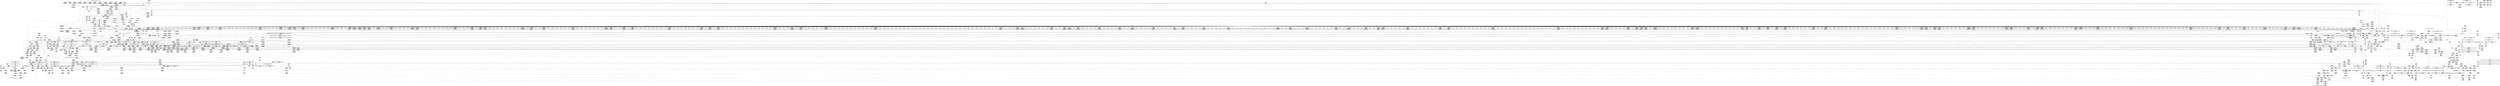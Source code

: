 digraph {
	CE0x42dc110 [shape=record,shape=Mrecord,label="{CE0x42dc110|GLOBAL:__llvm_gcov_ctr154|Global_var:__llvm_gcov_ctr154}"]
	CE0x4235c00 [shape=record,shape=Mrecord,label="{CE0x4235c00|inode_has_perm:adp|Function::inode_has_perm&Arg::adp::|*SummSource*}"]
	CE0x42d2f40 [shape=record,shape=Mrecord,label="{CE0x42d2f40|12:_i32,_56:_i8*,_:_CRE_869,870_}"]
	CE0x42e5cf0 [shape=record,shape=Mrecord,label="{CE0x42e5cf0|i1_true|*Constant*}"]
	CE0x429d4a0 [shape=record,shape=Mrecord,label="{CE0x429d4a0|__validate_creds:tmp|*SummSink*}"]
	CE0x428a110 [shape=record,shape=Mrecord,label="{CE0x428a110|selinux_inode_setattr:or|security/selinux/hooks.c,2897}"]
	CE0x42ce230 [shape=record,shape=Mrecord,label="{CE0x42ce230|12:_i32,_56:_i8*,_:_CRE_616,617_}"]
	CE0x4223350 [shape=record,shape=Mrecord,label="{CE0x4223350|selinux_inode_setattr:tobool16|security/selinux/hooks.c,2892|*SummSink*}"]
	CE0x42d8f60 [shape=record,shape=Mrecord,label="{CE0x42d8f60|12:_i32,_56:_i8*,_:_CRE_981,982_}"]
	CE0x42f76a0 [shape=record,shape=Mrecord,label="{CE0x42f76a0|__validate_creds:tmp7|include/linux/cred.h,174}"]
	CE0x429d1d0 [shape=record,shape=Mrecord,label="{CE0x429d1d0|COLLAPSED:_GCMRE___llvm_gcov_ctr154_internal_global_8_x_i64_zeroinitializer:_elem_0:default:}"]
	CE0x42bde70 [shape=record,shape=Mrecord,label="{CE0x42bde70|12:_i32,_56:_i8*,_:_CRE_252,253_}"]
	CE0x421ca80 [shape=record,shape=Mrecord,label="{CE0x421ca80|selinux_inode_setattr:if.end26|*SummSource*}"]
	CE0x4205050 [shape=record,shape=Mrecord,label="{CE0x4205050|i8*_getelementptr_inbounds_(_45_x_i8_,_45_x_i8_*_.str12,_i32_0,_i32_0)|*Constant*|*SummSource*}"]
	CE0x42798c0 [shape=record,shape=Mrecord,label="{CE0x42798c0|12:_i32,_56:_i8*,_:_CRE_175,176_}"]
	CE0x4226450 [shape=record,shape=Mrecord,label="{CE0x4226450|selinux_inode_setattr:if.then12}"]
	CE0x42e9020 [shape=record,shape=Mrecord,label="{CE0x42e9020|inode_has_perm:tmp15|*LoadInst*|security/selinux/hooks.c,1615|*SummSource*}"]
	CE0x42a8c90 [shape=record,shape=Mrecord,label="{CE0x42a8c90|12:_i32,_56:_i8*,_:_CRE_72,76_|*MultipleSource*|Function::inode_has_perm&Arg::inode::|*LoadInst*|security/selinux/hooks.c,1627|security/selinux/hooks.c,1611}"]
	CE0x42f2f00 [shape=record,shape=Mrecord,label="{CE0x42f2f00|inode_has_perm:sclass|security/selinux/hooks.c,1617|*SummSource*}"]
	CE0x42892c0 [shape=record,shape=Mrecord,label="{CE0x42892c0|i32_4|*Constant*|*SummSource*}"]
	CE0x42947c0 [shape=record,shape=Mrecord,label="{CE0x42947c0|i8*_getelementptr_inbounds_(_25_x_i8_,_25_x_i8_*_.str3,_i32_0,_i32_0)|*Constant*}"]
	CE0x42c9e80 [shape=record,shape=Mrecord,label="{CE0x42c9e80|12:_i32,_56:_i8*,_:_CRE_559,560_}"]
	CE0x421eb70 [shape=record,shape=Mrecord,label="{CE0x421eb70|selinux_inode_setattr:do.end|*SummSink*}"]
	CE0x42495c0 [shape=record,shape=Mrecord,label="{CE0x42495c0|i64*_getelementptr_inbounds_(_26_x_i64_,_26_x_i64_*___llvm_gcov_ctr234,_i64_0,_i64_15)|*Constant*|*SummSink*}"]
	CE0x429aed0 [shape=record,shape=Mrecord,label="{CE0x429aed0|104:_%struct.inode*,_:_CRE_188,189_}"]
	"CONST[source:0(mediator),value:0(static)][purpose:{operation}][SrcIdx:15]"
	CE0x427d720 [shape=record,shape=Mrecord,label="{CE0x427d720|i64*_getelementptr_inbounds_(_26_x_i64_,_26_x_i64_*___llvm_gcov_ctr234,_i64_0,_i64_18)|*Constant*|*SummSource*}"]
	"CONST[source:0(mediator),value:0(static)][purpose:{operation}][SnkIdx:3]"
	CE0x4211b00 [shape=record,shape=Mrecord,label="{CE0x4211b00|i8_1|*Constant*|*SummSource*}"]
	CE0x4287be0 [shape=record,shape=Mrecord,label="{CE0x4287be0|selinux_inode_setattr:tmp48|security/selinux/hooks.c,2897}"]
	CE0x421d7d0 [shape=record,shape=Mrecord,label="{CE0x421d7d0|12:_i32,_56:_i8*,_:_CRE_160,161_}"]
	CE0x42d4e20 [shape=record,shape=Mrecord,label="{CE0x42d4e20|12:_i32,_56:_i8*,_:_CRE_895,896_}"]
	CE0x429e3c0 [shape=record,shape=Mrecord,label="{CE0x429e3c0|inode_has_perm:tmp}"]
	CE0x42067b0 [shape=record,shape=Mrecord,label="{CE0x42067b0|12:_i32,_56:_i8*,_:_CRE_504,508_|*MultipleSource*|Function::inode_has_perm&Arg::inode::|*LoadInst*|security/selinux/hooks.c,1627|security/selinux/hooks.c,1611}"]
	CE0x4234f10 [shape=record,shape=Mrecord,label="{CE0x4234f10|inode_has_perm:inode|Function::inode_has_perm&Arg::inode::}"]
	CE0x42bfb10 [shape=record,shape=Mrecord,label="{CE0x42bfb10|12:_i32,_56:_i8*,_:_CRE_278,279_}"]
	CE0x4280220 [shape=record,shape=Mrecord,label="{CE0x4280220|i32_32|*Constant*|*SummSink*}"]
	CE0x422bf70 [shape=record,shape=Mrecord,label="{CE0x422bf70|0:_i32,_:_CRE_48,56_|*MultipleSource*|security/selinux/hooks.c,2881|Function::selinux_inode_setattr&Arg::iattr::}"]
	CE0x42ee110 [shape=record,shape=Mrecord,label="{CE0x42ee110|inode_has_perm:lnot1|security/selinux/hooks.c,1611|*SummSink*}"]
	CE0x421ace0 [shape=record,shape=Mrecord,label="{CE0x421ace0|get_current:tmp|*SummSource*}"]
	CE0x42830d0 [shape=record,shape=Mrecord,label="{CE0x42830d0|i64_20|*Constant*|*SummSource*}"]
	CE0x4235320 [shape=record,shape=Mrecord,label="{CE0x4235320|inode_has_perm:inode|Function::inode_has_perm&Arg::inode::|*SummSink*}"]
	CE0x422d7a0 [shape=record,shape=Mrecord,label="{CE0x422d7a0|104:_%struct.inode*,_:_CRE_256,264_|*MultipleSource*|Function::selinux_inode_setattr&Arg::dentry::|Function::dentry_has_perm&Arg::dentry::|security/selinux/hooks.c,1627}"]
	CE0x42842f0 [shape=record,shape=Mrecord,label="{CE0x42842f0|selinux_inode_setattr:tmp42|security/selinux/hooks.c,2896|*SummSink*}"]
	CE0x42e3210 [shape=record,shape=Mrecord,label="{CE0x42e3210|avc_has_perm:auditdata|Function::avc_has_perm&Arg::auditdata::}"]
	CE0x42923a0 [shape=record,shape=Mrecord,label="{CE0x42923a0|12:_i32,_56:_i8*,_:_CRE_88,96_|*MultipleSource*|Function::inode_has_perm&Arg::inode::|*LoadInst*|security/selinux/hooks.c,1627|security/selinux/hooks.c,1611}"]
	CE0x421a720 [shape=record,shape=Mrecord,label="{CE0x421a720|inode_has_perm:if.end|*SummSource*}"]
	CE0x42189e0 [shape=record,shape=Mrecord,label="{CE0x42189e0|inode_has_perm:do.end}"]
	CE0x42468e0 [shape=record,shape=Mrecord,label="{CE0x42468e0|selinux_inode_setattr:tmp9|security/selinux/hooks.c,2880}"]
	CE0x42ed3c0 [shape=record,shape=Mrecord,label="{CE0x42ed3c0|inode_has_perm:and|security/selinux/hooks.c,1611|*SummSink*}"]
	CE0x42819b0 [shape=record,shape=Mrecord,label="{CE0x42819b0|GLOBAL:selinux_policycap_openperm|Global_var:selinux_policycap_openperm|*SummSink*}"]
	CE0x4279e60 [shape=record,shape=Mrecord,label="{CE0x4279e60|12:_i32,_56:_i8*,_:_CRE_181,182_}"]
	CE0x429cbd0 [shape=record,shape=Mrecord,label="{CE0x429cbd0|i64*_getelementptr_inbounds_(_2_x_i64_,_2_x_i64_*___llvm_gcov_ctr131,_i64_0,_i64_1)|*Constant*|*SummSink*}"]
	CE0x42250d0 [shape=record,shape=Mrecord,label="{CE0x42250d0|selinux_inode_setattr:tmp4|security/selinux/hooks.c,2880}"]
	CE0x42e91a0 [shape=record,shape=Mrecord,label="{CE0x42e91a0|inode_has_perm:tmp16|security/selinux/hooks.c,1615}"]
	CE0x42c36c0 [shape=record,shape=Mrecord,label="{CE0x42c36c0|12:_i32,_56:_i8*,_:_CRE_400,408_|*MultipleSource*|Function::inode_has_perm&Arg::inode::|*LoadInst*|security/selinux/hooks.c,1627|security/selinux/hooks.c,1611}"]
	CE0x42888a0 [shape=record,shape=Mrecord,label="{CE0x42888a0|selinux_inode_setattr:tmp49|security/selinux/hooks.c,2897}"]
	CE0x42f9950 [shape=record,shape=Mrecord,label="{CE0x42f9950|__validate_creds:tmp8|include/linux/cred.h,175}"]
	CE0x429b740 [shape=record,shape=Mrecord,label="{CE0x429b740|104:_%struct.inode*,_:_CRE_197,198_}"]
	CE0x42797d0 [shape=record,shape=Mrecord,label="{CE0x42797d0|12:_i32,_56:_i8*,_:_CRE_174,175_}"]
	CE0x42e74d0 [shape=record,shape=Mrecord,label="{CE0x42e74d0|GLOBAL:cred_sid|*Constant*}"]
	CE0x4299a40 [shape=record,shape=Mrecord,label="{CE0x4299a40|12:_i32,_56:_i8*,_:_CRE_136,137_}"]
	CE0x4218f50 [shape=record,shape=Mrecord,label="{CE0x4218f50|dentry_has_perm:ad|security/selinux/hooks.c, 1628|*SummSink*}"]
	CE0x4290970 [shape=record,shape=Mrecord,label="{CE0x4290970|104:_%struct.inode*,_:_CRE_175,176_}"]
	CE0x4288a40 [shape=record,shape=Mrecord,label="{CE0x4288a40|selinux_inode_setattr:tmp49|security/selinux/hooks.c,2897|*SummSource*}"]
	CE0x428a4d0 [shape=record,shape=Mrecord,label="{CE0x428a4d0|selinux_inode_setattr:conv25|security/selinux/hooks.c,2897|*SummSource*}"]
	CE0x42ed9b0 [shape=record,shape=Mrecord,label="{CE0x42ed9b0|inode_has_perm:lnot|security/selinux/hooks.c,1611}"]
	CE0x42faff0 [shape=record,shape=Mrecord,label="{CE0x42faff0|i64*_getelementptr_inbounds_(_2_x_i64_,_2_x_i64_*___llvm_gcov_ctr131,_i64_0,_i64_0)|*Constant*|*SummSource*}"]
	CE0x427d840 [shape=record,shape=Mrecord,label="{CE0x427d840|selinux_inode_setattr:tmp37|security/selinux/hooks.c,2894|*SummSink*}"]
	CE0x424dfb0 [shape=record,shape=Mrecord,label="{CE0x424dfb0|__validate_creds:line|Function::__validate_creds&Arg::line::|*SummSink*}"]
	CE0x421dc80 [shape=record,shape=Mrecord,label="{CE0x421dc80|12:_i32,_56:_i8*,_:_CRE_165,166_}"]
	CE0x42d6f60 [shape=record,shape=Mrecord,label="{CE0x42d6f60|12:_i32,_56:_i8*,_:_CRE_923,924_}"]
	CE0x42291d0 [shape=record,shape=Mrecord,label="{CE0x42291d0|selinux_inode_setattr:tobool8|security/selinux/hooks.c,2885}"]
	CE0x4256af0 [shape=record,shape=Mrecord,label="{CE0x4256af0|i32_-6658|*Constant*|*SummSink*}"]
	CE0x421a860 [shape=record,shape=Mrecord,label="{CE0x421a860|inode_has_perm:do.body}"]
	CE0x42058a0 [shape=record,shape=Mrecord,label="{CE0x42058a0|104:_%struct.inode*,_:_CRE_56,64_|*MultipleSource*|Function::selinux_inode_setattr&Arg::dentry::|Function::dentry_has_perm&Arg::dentry::|security/selinux/hooks.c,1627}"]
	CE0x4290a60 [shape=record,shape=Mrecord,label="{CE0x4290a60|104:_%struct.inode*,_:_CRE_176,177_}"]
	CE0x428d6a0 [shape=record,shape=Mrecord,label="{CE0x428d6a0|i64*_getelementptr_inbounds_(_26_x_i64_,_26_x_i64_*___llvm_gcov_ctr234,_i64_0,_i64_25)|*Constant*|*SummSource*}"]
	CE0x424b070 [shape=record,shape=Mrecord,label="{CE0x424b070|selinux_inode_setattr:tmp33|security/selinux/hooks.c,2892|*SummSource*}"]
	CE0x42f1eb0 [shape=record,shape=Mrecord,label="{CE0x42f1eb0|avc_has_perm:tsid|Function::avc_has_perm&Arg::tsid::|*SummSource*}"]
	CE0x42bf3f0 [shape=record,shape=Mrecord,label="{CE0x42bf3f0|12:_i32,_56:_i8*,_:_CRE_272,273_}"]
	CE0x42d7420 [shape=record,shape=Mrecord,label="{CE0x42d7420|12:_i32,_56:_i8*,_:_CRE_927,928_}"]
	CE0x4239260 [shape=record,shape=Mrecord,label="{CE0x4239260|selinux_inode_setattr:land.lhs.true21}"]
	CE0x42c4130 [shape=record,shape=Mrecord,label="{CE0x42c4130|12:_i32,_56:_i8*,_:_CRE_440,448_|*MultipleSource*|Function::inode_has_perm&Arg::inode::|*LoadInst*|security/selinux/hooks.c,1627|security/selinux/hooks.c,1611}"]
	CE0x42059d0 [shape=record,shape=Mrecord,label="{CE0x42059d0|104:_%struct.inode*,_:_CRE_64,72_|*MultipleSource*|Function::selinux_inode_setattr&Arg::dentry::|Function::dentry_has_perm&Arg::dentry::|security/selinux/hooks.c,1627}"]
	CE0x4237d90 [shape=record,shape=Mrecord,label="{CE0x4237d90|104:_%struct.inode*,_:_CRE_16,24_|*MultipleSource*|Function::selinux_inode_setattr&Arg::dentry::|Function::dentry_has_perm&Arg::dentry::|security/selinux/hooks.c,1627}"]
	CE0x4229240 [shape=record,shape=Mrecord,label="{CE0x4229240|selinux_inode_setattr:and|security/selinux/hooks.c,2885}"]
	CE0x42fa3c0 [shape=record,shape=Mrecord,label="{CE0x42fa3c0|__validate_creds:tmp9|include/linux/cred.h,175}"]
	CE0x42d1060 [shape=record,shape=Mrecord,label="{CE0x42d1060|12:_i32,_56:_i8*,_:_CRE_768,776_|*MultipleSource*|Function::inode_has_perm&Arg::inode::|*LoadInst*|security/selinux/hooks.c,1627|security/selinux/hooks.c,1611}"]
	CE0x4287920 [shape=record,shape=Mrecord,label="{CE0x4287920|selinux_inode_setattr:tmp47|security/selinux/hooks.c,2896|*SummSource*}"]
	CE0x420f910 [shape=record,shape=Mrecord,label="{CE0x420f910|selinux_inode_setattr:tmp10|security/selinux/hooks.c,2880|*SummSource*}"]
	CE0x42946b0 [shape=record,shape=Mrecord,label="{CE0x42946b0|__validate_creds:cred|Function::__validate_creds&Arg::cred::|*SummSink*}"]
	CE0x42c27e0 [shape=record,shape=Mrecord,label="{CE0x42c27e0|12:_i32,_56:_i8*,_:_CRE_336,344_|*MultipleSource*|Function::inode_has_perm&Arg::inode::|*LoadInst*|security/selinux/hooks.c,1627|security/selinux/hooks.c,1611}"]
	CE0x42e7360 [shape=record,shape=Mrecord,label="{CE0x42e7360|inode_has_perm:call|security/selinux/hooks.c,1614|*SummSink*}"]
	CE0x429b1a0 [shape=record,shape=Mrecord,label="{CE0x429b1a0|104:_%struct.inode*,_:_CRE_191,192_}"]
	CE0x4231e30 [shape=record,shape=Mrecord,label="{CE0x4231e30|selinux_inode_setattr:tmp19|security/selinux/hooks.c,2880}"]
	CE0x424f760 [shape=record,shape=Mrecord,label="{CE0x424f760|selinux_inode_setattr:tmp21|security/selinux/hooks.c,2885|*SummSink*}"]
	CE0x4212ac0 [shape=record,shape=Mrecord,label="{CE0x4212ac0|selinux_inode_setattr:if.then9|*SummSource*}"]
	CE0x420ac50 [shape=record,shape=Mrecord,label="{CE0x420ac50|dentry_has_perm:call|security/selinux/hooks.c,1632}"]
	CE0x42dfc70 [shape=record,shape=Mrecord,label="{CE0x42dfc70|inode_has_perm:tmp14|security/selinux/hooks.c,1614}"]
	CE0x4222640 [shape=record,shape=Mrecord,label="{CE0x4222640|GLOBAL:__llvm_gcov_ctr234|Global_var:__llvm_gcov_ctr234|*SummSink*}"]
	CE0x428f900 [shape=record,shape=Mrecord,label="{CE0x428f900|104:_%struct.inode*,_:_CRE_112,144_|*MultipleSource*|Function::selinux_inode_setattr&Arg::dentry::|Function::dentry_has_perm&Arg::dentry::|security/selinux/hooks.c,1627}"]
	CE0x424b520 [shape=record,shape=Mrecord,label="{CE0x424b520|_ret_void,_!dbg_!27722|include/linux/cred.h,175|*SummSink*}"]
	CE0x42be410 [shape=record,shape=Mrecord,label="{CE0x42be410|12:_i32,_56:_i8*,_:_CRE_258,259_}"]
	CE0x42294d0 [shape=record,shape=Mrecord,label="{CE0x42294d0|selinux_inode_setattr:and|security/selinux/hooks.c,2885|*SummSink*}"]
	CE0x42796e0 [shape=record,shape=Mrecord,label="{CE0x42796e0|12:_i32,_56:_i8*,_:_CRE_173,174_}"]
	CE0x4206470 [shape=record,shape=Mrecord,label="{CE0x4206470|12:_i32,_56:_i8*,_:_CRE_496,500_|*MultipleSource*|Function::inode_has_perm&Arg::inode::|*LoadInst*|security/selinux/hooks.c,1627|security/selinux/hooks.c,1611}"]
	CE0x42f8fd0 [shape=record,shape=Mrecord,label="{CE0x42f8fd0|GLOBAL:__invalid_creds|*Constant*|*SummSource*}"]
	CE0x42e4640 [shape=record,shape=Mrecord,label="{CE0x42e4640|inode_has_perm:tmp19|security/selinux/hooks.c,1618|*SummSource*}"]
	CE0x42267b0 [shape=record,shape=Mrecord,label="{CE0x42267b0|_call_void_lockdep_rcu_suspicious(i8*_getelementptr_inbounds_(_25_x_i8_,_25_x_i8_*_.str3,_i32_0,_i32_0),_i32_2880,_i8*_getelementptr_inbounds_(_45_x_i8_,_45_x_i8_*_.str12,_i32_0,_i32_0))_#10,_!dbg_!27729|security/selinux/hooks.c,2880|*SummSink*}"]
	CE0x42e95c0 [shape=record,shape=Mrecord,label="{CE0x42e95c0|inode_has_perm:sid3|security/selinux/hooks.c,1617|*SummSource*}"]
	CE0x42bf650 [shape=record,shape=Mrecord,label="{CE0x42bf650|12:_i32,_56:_i8*,_:_CRE_274,275_}"]
	CE0x42152e0 [shape=record,shape=Mrecord,label="{CE0x42152e0|get_current:entry|*SummSink*}"]
	CE0x4211dc0 [shape=record,shape=Mrecord,label="{CE0x4211dc0|i8*_getelementptr_inbounds_(_25_x_i8_,_25_x_i8_*_.str3,_i32_0,_i32_0)|*Constant*}"]
	CE0x42f62c0 [shape=record,shape=Mrecord,label="{CE0x42f62c0|__validate_creds:tmp5|include/linux/cred.h,173}"]
	CE0x41ffcd0 [shape=record,shape=Mrecord,label="{CE0x41ffcd0|selinux_inode_setattr:if.then17|*SummSource*}"]
	CE0x427ebf0 [shape=record,shape=Mrecord,label="{CE0x427ebf0|GLOBAL:dentry_has_perm|*Constant*|*SummSource*}"]
	CE0x42e38f0 [shape=record,shape=Mrecord,label="{CE0x42e38f0|i64*_getelementptr_inbounds_(_8_x_i64_,_8_x_i64_*___llvm_gcov_ctr154,_i64_0,_i64_7)|*Constant*}"]
	CE0x4205f10 [shape=record,shape=Mrecord,label="{CE0x4205f10|104:_%struct.inode*,_:_CRE_89,90_}"]
	CE0x422e100 [shape=record,shape=Mrecord,label="{CE0x422e100|104:_%struct.inode*,_:_CRE_304,305_}"]
	CE0x42bffd0 [shape=record,shape=Mrecord,label="{CE0x42bffd0|12:_i32,_56:_i8*,_:_CRE_282,283_}"]
	CE0x4249040 [shape=record,shape=Mrecord,label="{CE0x4249040|inode_has_perm:tmp4|security/selinux/hooks.c,1609|*SummSource*}"]
	CE0x4205c30 [shape=record,shape=Mrecord,label="{CE0x4205c30|104:_%struct.inode*,_:_CRE_80,88_|*MultipleSource*|Function::selinux_inode_setattr&Arg::dentry::|Function::dentry_has_perm&Arg::dentry::|security/selinux/hooks.c,1627}"]
	CE0x42bcb80 [shape=record,shape=Mrecord,label="{CE0x42bcb80|12:_i32,_56:_i8*,_:_CRE_216,224_|*MultipleSource*|Function::inode_has_perm&Arg::inode::|*LoadInst*|security/selinux/hooks.c,1627|security/selinux/hooks.c,1611}"]
	CE0x4281d40 [shape=record,shape=Mrecord,label="{CE0x4281d40|selinux_inode_setattr:tmp39|security/selinux/hooks.c,2896|*SummSource*}"]
	CE0x424e930 [shape=record,shape=Mrecord,label="{CE0x424e930|_call_void_mcount()_#3|*SummSource*}"]
	CE0x4223ed0 [shape=record,shape=Mrecord,label="{CE0x4223ed0|i64*_getelementptr_inbounds_(_26_x_i64_,_26_x_i64_*___llvm_gcov_ctr234,_i64_0,_i64_8)|*Constant*}"]
	CE0x427e450 [shape=record,shape=Mrecord,label="{CE0x427e450|selinux_inode_setattr:call18|security/selinux/hooks.c,2894|*SummSource*}"]
	CE0x42989b0 [shape=record,shape=Mrecord,label="{CE0x42989b0|i64*_getelementptr_inbounds_(_5_x_i64_,_5_x_i64_*___llvm_gcov_ctr155,_i64_0,_i64_0)|*Constant*}"]
	CE0x422bdb0 [shape=record,shape=Mrecord,label="{CE0x422bdb0|0:_i32,_:_CRE_40,48_|*MultipleSource*|security/selinux/hooks.c,2881|Function::selinux_inode_setattr&Arg::iattr::}"]
	CE0x424a730 [shape=record,shape=Mrecord,label="{CE0x424a730|selinux_inode_setattr:ia_valid.0|*SummSink*}"]
	CE0x42d9d90 [shape=record,shape=Mrecord,label="{CE0x42d9d90|inode_has_perm:tmp6|*LoadInst*|security/selinux/hooks.c,1611|*SummSink*}"]
	CE0x4284460 [shape=record,shape=Mrecord,label="{CE0x4284460|selinux_inode_setattr:tmp43|security/selinux/hooks.c,2896}"]
	CE0x4255bd0 [shape=record,shape=Mrecord,label="{CE0x4255bd0|i64*_getelementptr_inbounds_(_26_x_i64_,_26_x_i64_*___llvm_gcov_ctr234,_i64_0,_i64_15)|*Constant*}"]
	CE0x42975b0 [shape=record,shape=Mrecord,label="{CE0x42975b0|_call_void_mcount()_#3|*SummSink*}"]
	CE0x421daa0 [shape=record,shape=Mrecord,label="{CE0x421daa0|12:_i32,_56:_i8*,_:_CRE_163,164_}"]
	CE0x42f4c90 [shape=record,shape=Mrecord,label="{CE0x42f4c90|__validate_creds:tobool|include/linux/cred.h,173|*SummSink*}"]
	CE0x427f090 [shape=record,shape=Mrecord,label="{CE0x427f090|dentry_has_perm:cred|Function::dentry_has_perm&Arg::cred::}"]
	CE0x42106a0 [shape=record,shape=Mrecord,label="{CE0x42106a0|get_current:tmp1}"]
	CE0x429b650 [shape=record,shape=Mrecord,label="{CE0x429b650|104:_%struct.inode*,_:_CRE_196,197_}"]
	CE0x42799b0 [shape=record,shape=Mrecord,label="{CE0x42799b0|12:_i32,_56:_i8*,_:_CRE_176,177_}"]
	CE0x42edca0 [shape=record,shape=Mrecord,label="{CE0x42edca0|inode_has_perm:lnot1|security/selinux/hooks.c,1611}"]
	CE0x420a610 [shape=record,shape=Mrecord,label="{CE0x420a610|i8_10|*Constant*|*SummSink*}"]
	CE0x429bbf0 [shape=record,shape=Mrecord,label="{CE0x429bbf0|104:_%struct.inode*,_:_CRE_202,203_}"]
	CE0x4288090 [shape=record,shape=Mrecord,label="{CE0x4288090|i64*_getelementptr_inbounds_(_26_x_i64_,_26_x_i64_*___llvm_gcov_ctr234,_i64_0,_i64_23)|*Constant*}"]
	CE0x422e740 [shape=record,shape=Mrecord,label="{CE0x422e740|104:_%struct.inode*,_:_CRE_308,309_}"]
	CE0x424f020 [shape=record,shape=Mrecord,label="{CE0x424f020|inode_has_perm:if.then|*SummSink*}"]
	CE0x421c990 [shape=record,shape=Mrecord,label="{CE0x421c990|selinux_inode_setattr:if.end26}"]
	CE0x42d78e0 [shape=record,shape=Mrecord,label="{CE0x42d78e0|12:_i32,_56:_i8*,_:_CRE_931,932_}"]
	CE0x427bef0 [shape=record,shape=Mrecord,label="{CE0x427bef0|selinux_inode_setattr:tmp34|security/selinux/hooks.c,2892|*SummSource*}"]
	CE0x42764a0 [shape=record,shape=Mrecord,label="{CE0x42764a0|104:_%struct.inode*,_:_CRE_212,213_}"]
	CE0x424e9d0 [shape=record,shape=Mrecord,label="{CE0x424e9d0|_call_void_mcount()_#3|*SummSink*}"]
	CE0x42a7d40 [shape=record,shape=Mrecord,label="{CE0x42a7d40|cred_sid:tmp3}"]
	CE0x4299c20 [shape=record,shape=Mrecord,label="{CE0x4299c20|12:_i32,_56:_i8*,_:_CRE_137,138_}"]
	CE0x42a9050 [shape=record,shape=Mrecord,label="{CE0x42a9050|12:_i32,_56:_i8*,_:_CRE_80,88_|*MultipleSource*|Function::inode_has_perm&Arg::inode::|*LoadInst*|security/selinux/hooks.c,1627|security/selinux/hooks.c,1611}"]
	CE0x4299f60 [shape=record,shape=Mrecord,label="{CE0x4299f60|__validate_creds:lnot.ext|include/linux/cred.h,173|*SummSource*}"]
	CE0x428f450 [shape=record,shape=Mrecord,label="{CE0x428f450|104:_%struct.inode*,_:_CRE_93,94_}"]
	CE0x4220250 [shape=record,shape=Mrecord,label="{CE0x4220250|get_current:tmp4|./arch/x86/include/asm/current.h,14}"]
	CE0x4251750 [shape=record,shape=Mrecord,label="{CE0x4251750|104:_%struct.inode*,_:_CRE_162,163_}"]
	CE0x429fcd0 [shape=record,shape=Mrecord,label="{CE0x429fcd0|i32_4|*Constant*}"]
	CE0x42bd2c0 [shape=record,shape=Mrecord,label="{CE0x42bd2c0|12:_i32,_56:_i8*,_:_CRE_241,242_}"]
	CE0x4226190 [shape=record,shape=Mrecord,label="{CE0x4226190|COLLAPSED:_GCMRE___llvm_gcov_ctr234_internal_global_26_x_i64_zeroinitializer:_elem_0:default:}"]
	CE0x42e71c0 [shape=record,shape=Mrecord,label="{CE0x42e71c0|inode_has_perm:call|security/selinux/hooks.c,1614}"]
	CE0x42d1280 [shape=record,shape=Mrecord,label="{CE0x42d1280|12:_i32,_56:_i8*,_:_CRE_776,792_|*MultipleSource*|Function::inode_has_perm&Arg::inode::|*LoadInst*|security/selinux/hooks.c,1627|security/selinux/hooks.c,1611}"]
	CE0x42ce950 [shape=record,shape=Mrecord,label="{CE0x42ce950|12:_i32,_56:_i8*,_:_CRE_622,623_}"]
	CE0x42d07e0 [shape=record,shape=Mrecord,label="{CE0x42d07e0|12:_i32,_56:_i8*,_:_CRE_736,740_|*MultipleSource*|Function::inode_has_perm&Arg::inode::|*LoadInst*|security/selinux/hooks.c,1627|security/selinux/hooks.c,1611}"]
	CE0x429d960 [shape=record,shape=Mrecord,label="{CE0x429d960|__validate_creds:entry|*SummSource*}"]
	CE0x4206c20 [shape=record,shape=Mrecord,label="{CE0x4206c20|12:_i32,_56:_i8*,_:_CRE_512,520_|*MultipleSource*|Function::inode_has_perm&Arg::inode::|*LoadInst*|security/selinux/hooks.c,1627|security/selinux/hooks.c,1611}"]
	CE0x42d4bc0 [shape=record,shape=Mrecord,label="{CE0x42d4bc0|12:_i32,_56:_i8*,_:_CRE_893,894_}"]
	CE0x42e6860 [shape=record,shape=Mrecord,label="{CE0x42e6860|avc_has_perm:ssid|Function::avc_has_perm&Arg::ssid::}"]
	CE0x428f540 [shape=record,shape=Mrecord,label="{CE0x428f540|104:_%struct.inode*,_:_CRE_94,95_}"]
	CE0x4235ec0 [shape=record,shape=Mrecord,label="{CE0x4235ec0|_ret_i32_%retval.0,_!dbg_!27739|security/selinux/hooks.c,1618}"]
	CE0x42d5c60 [shape=record,shape=Mrecord,label="{CE0x42d5c60|12:_i32,_56:_i8*,_:_CRE_907,908_}"]
	CE0x42275b0 [shape=record,shape=Mrecord,label="{CE0x42275b0|selinux_inode_setattr:tmp11|security/selinux/hooks.c,2880|*SummSource*}"]
	CE0x427c6b0 [shape=record,shape=Mrecord,label="{CE0x427c6b0|selinux_inode_setattr:tmp36|security/selinux/hooks.c,2892}"]
	CE0x428bcd0 [shape=record,shape=Mrecord,label="{CE0x428bcd0|selinux_inode_setattr:tmp51|security/selinux/hooks.c,2899|*SummSink*}"]
	CE0x420c700 [shape=record,shape=Mrecord,label="{CE0x420c700|0:_i32,_:_CRE_4,6_|*MultipleSource*|security/selinux/hooks.c,2881|Function::selinux_inode_setattr&Arg::iattr::}"]
	CE0x424e570 [shape=record,shape=Mrecord,label="{CE0x424e570|GLOBAL:llvm.expect.i64|*Constant*}"]
	CE0x42d3530 [shape=record,shape=Mrecord,label="{CE0x42d3530|12:_i32,_56:_i8*,_:_CRE_874,875_}"]
	CE0x42a95a0 [shape=record,shape=Mrecord,label="{CE0x42a95a0|inode_has_perm:i_flags|security/selinux/hooks.c,1611}"]
	CE0x41fce20 [shape=record,shape=Mrecord,label="{CE0x41fce20|GLOBAL:lockdep_rcu_suspicious|*Constant*}"]
	CE0x4215600 [shape=record,shape=Mrecord,label="{CE0x4215600|_ret_%struct.task_struct*_%tmp4,_!dbg_!27714|./arch/x86/include/asm/current.h,14}"]
	CE0x42e7dd0 [shape=record,shape=Mrecord,label="{CE0x42e7dd0|cred_sid:cred|Function::cred_sid&Arg::cred::}"]
	CE0x42df070 [shape=record,shape=Mrecord,label="{CE0x42df070|i64*_getelementptr_inbounds_(_8_x_i64_,_8_x_i64_*___llvm_gcov_ctr154,_i64_0,_i64_6)|*Constant*|*SummSource*}"]
	CE0x429b830 [shape=record,shape=Mrecord,label="{CE0x429b830|104:_%struct.inode*,_:_CRE_198,199_}"]
	CE0x42118e0 [shape=record,shape=Mrecord,label="{CE0x42118e0|i64*_getelementptr_inbounds_(_26_x_i64_,_26_x_i64_*___llvm_gcov_ctr234,_i64_0,_i64_0)|*Constant*|*SummSource*}"]
	CE0x42d2d90 [shape=record,shape=Mrecord,label="{CE0x42d2d90|12:_i32,_56:_i8*,_:_CRE_867,868_}"]
	CE0x4214ff0 [shape=record,shape=Mrecord,label="{CE0x4214ff0|get_current:entry}"]
	CE0x420cf70 [shape=record,shape=Mrecord,label="{CE0x420cf70|0:_i32,_:_CRE_24,32_|*MultipleSource*|security/selinux/hooks.c,2881|Function::selinux_inode_setattr&Arg::iattr::}"]
	CE0x424b3a0 [shape=record,shape=Mrecord,label="{CE0x424b3a0|_ret_void,_!dbg_!27722|include/linux/cred.h,175|*SummSource*}"]
	CE0x42c5880 [shape=record,shape=Mrecord,label="{CE0x42c5880|12:_i32,_56:_i8*,_:_CRE_483,484_}"]
	CE0x42824a0 [shape=record,shape=Mrecord,label="{CE0x42824a0|selinux_inode_setattr:tobool20|security/selinux/hooks.c,2896}"]
	CE0x42df7c0 [shape=record,shape=Mrecord,label="{CE0x42df7c0|inode_has_perm:tmp13|security/selinux/hooks.c,1614|*SummSink*}"]
	CE0x4292110 [shape=record,shape=Mrecord,label="{CE0x4292110|__validate_creds:bb|*SummSource*}"]
	CE0x422c670 [shape=record,shape=Mrecord,label="{CE0x422c670|selinux_inode_setattr:tmp20|*LoadInst*|security/selinux/hooks.c,2881|*SummSource*}"]
	CE0x421ba10 [shape=record,shape=Mrecord,label="{CE0x421ba10|selinux_inode_setattr:tmp19|security/selinux/hooks.c,2880|*SummSink*}"]
	CE0x420dda0 [shape=record,shape=Mrecord,label="{CE0x420dda0|selinux_inode_setattr:tmp17|security/selinux/hooks.c,2880|*SummSink*}"]
	CE0x4223b50 [shape=record,shape=Mrecord,label="{CE0x4223b50|i64*_getelementptr_inbounds_(_26_x_i64_,_26_x_i64_*___llvm_gcov_ctr234,_i64_0,_i64_8)|*Constant*|*SummSink*}"]
	CE0x429bce0 [shape=record,shape=Mrecord,label="{CE0x429bce0|104:_%struct.inode*,_:_CRE_203,204_}"]
	CE0x420dd30 [shape=record,shape=Mrecord,label="{CE0x420dd30|selinux_inode_setattr:tmp17|security/selinux/hooks.c,2880|*SummSource*}"]
	CE0x4276fe0 [shape=record,shape=Mrecord,label="{CE0x4276fe0|104:_%struct.inode*,_:_CRE_224,232_|*MultipleSource*|Function::selinux_inode_setattr&Arg::dentry::|Function::dentry_has_perm&Arg::dentry::|security/selinux/hooks.c,1627}"]
	CE0x427aa90 [shape=record,shape=Mrecord,label="{CE0x427aa90|12:_i32,_56:_i8*,_:_CRE_194,195_}"]
	CE0x4204020 [shape=record,shape=Mrecord,label="{CE0x4204020|COLLAPSED:_GCMRE_current_task_external_global_%struct.task_struct*:_elem_0::|security/selinux/hooks.c,2880}"]
	CE0x4224810 [shape=record,shape=Mrecord,label="{CE0x4224810|selinux_inode_setattr:land.lhs.true}"]
	CE0x4206e40 [shape=record,shape=Mrecord,label="{CE0x4206e40|12:_i32,_56:_i8*,_:_CRE_520,528_|*MultipleSource*|Function::inode_has_perm&Arg::inode::|*LoadInst*|security/selinux/hooks.c,1627|security/selinux/hooks.c,1611}"]
	CE0x421a250 [shape=record,shape=Mrecord,label="{CE0x421a250|i32_0|*Constant*|*SummSource*}"]
	CE0x42e7f90 [shape=record,shape=Mrecord,label="{CE0x42e7f90|cred_sid:cred|Function::cred_sid&Arg::cred::|*SummSource*}"]
	"CONST[source:0(mediator),value:2(dynamic)][purpose:{object}][SnkIdx:2]"
	CE0x42f7820 [shape=record,shape=Mrecord,label="{CE0x42f7820|__validate_creds:tmp7|include/linux/cred.h,174|*SummSource*}"]
	"CONST[source:2(external),value:2(dynamic)][purpose:{subject}][SrcIdx:16]"
	CE0x42bc130 [shape=record,shape=Mrecord,label="{CE0x42bc130|12:_i32,_56:_i8*,_:_CRE_199,200_}"]
	CE0x4218cd0 [shape=record,shape=Mrecord,label="{CE0x4218cd0|dentry_has_perm:ad|security/selinux/hooks.c, 1628|*SummSource*}"]
	CE0x424cb00 [shape=record,shape=Mrecord,label="{CE0x424cb00|i64*_getelementptr_inbounds_(_8_x_i64_,_8_x_i64_*___llvm_gcov_ctr154,_i64_0,_i64_1)|*Constant*}"]
	CE0x429a620 [shape=record,shape=Mrecord,label="{CE0x429a620|cred_sid:security|security/selinux/hooks.c,196|*SummSink*}"]
	CE0x427ef50 [shape=record,shape=Mrecord,label="{CE0x427ef50|dentry_has_perm:entry|*SummSource*}"]
	CE0x42f6190 [shape=record,shape=Mrecord,label="{CE0x42f6190|__validate_creds:tmp4|include/linux/cred.h,173|*SummSink*}"]
	CE0x42f3e30 [shape=record,shape=Mrecord,label="{CE0x42f3e30|i32_(i32,_i32,_i16,_i32,_%struct.common_audit_data*)*_bitcast_(i32_(i32,_i32,_i16,_i32,_%struct.common_audit_data.495*)*_avc_has_perm_to_i32_(i32,_i32,_i16,_i32,_%struct.common_audit_data*)*)|*Constant*|*SummSink*}"]
	CE0x42bd810 [shape=record,shape=Mrecord,label="{CE0x42bd810|12:_i32,_56:_i8*,_:_CRE_245,246_}"]
	CE0x4285ba0 [shape=record,shape=Mrecord,label="{CE0x4285ba0|selinux_inode_setattr:tobool23|security/selinux/hooks.c,2896|*SummSource*}"]
	CE0x41fdf80 [shape=record,shape=Mrecord,label="{CE0x41fdf80|selinux_inode_setattr:if.then24}"]
	CE0x42cee10 [shape=record,shape=Mrecord,label="{CE0x42cee10|12:_i32,_56:_i8*,_:_CRE_640,648_|*MultipleSource*|Function::inode_has_perm&Arg::inode::|*LoadInst*|security/selinux/hooks.c,1627|security/selinux/hooks.c,1611}"]
	CE0x4296240 [shape=record,shape=Mrecord,label="{CE0x4296240|i32_1609|*Constant*|*SummSink*}"]
	CE0x4290b50 [shape=record,shape=Mrecord,label="{CE0x4290b50|104:_%struct.inode*,_:_CRE_177,178_}"]
	CE0x42cd520 [shape=record,shape=Mrecord,label="{CE0x42cd520|12:_i32,_56:_i8*,_:_CRE_605,606_}"]
	CE0x4226740 [shape=record,shape=Mrecord,label="{CE0x4226740|_call_void_lockdep_rcu_suspicious(i8*_getelementptr_inbounds_(_25_x_i8_,_25_x_i8_*_.str3,_i32_0,_i32_0),_i32_2880,_i8*_getelementptr_inbounds_(_45_x_i8_,_45_x_i8_*_.str12,_i32_0,_i32_0))_#10,_!dbg_!27729|security/selinux/hooks.c,2880|*SummSource*}"]
	CE0x4224320 [shape=record,shape=Mrecord,label="{CE0x4224320|selinux_inode_setattr:entry}"]
	CE0x42f9f20 [shape=record,shape=Mrecord,label="{CE0x42f9f20|__validate_creds:tmp8|include/linux/cred.h,175|*SummSource*}"]
	CE0x42841e0 [shape=record,shape=Mrecord,label="{CE0x42841e0|selinux_inode_setattr:tmp42|security/selinux/hooks.c,2896|*SummSource*}"]
	CE0x42deb20 [shape=record,shape=Mrecord,label="{CE0x42deb20|inode_has_perm:tmp12|security/selinux/hooks.c,1612|*SummSource*}"]
	CE0x4287110 [shape=record,shape=Mrecord,label="{CE0x4287110|selinux_inode_setattr:tmp46|security/selinux/hooks.c,2896}"]
	CE0x42ed690 [shape=record,shape=Mrecord,label="{CE0x42ed690|inode_has_perm:tobool|security/selinux/hooks.c,1611|*SummSink*}"]
	CE0x42ee950 [shape=record,shape=Mrecord,label="{CE0x42ee950|inode_has_perm:conv|security/selinux/hooks.c,1611|*SummSink*}"]
	CE0x421b5a0 [shape=record,shape=Mrecord,label="{CE0x421b5a0|GLOBAL:current_task|Global_var:current_task|*SummSource*}"]
	CE0x4280990 [shape=record,shape=Mrecord,label="{CE0x4280990|inode_has_perm:expval|security/selinux/hooks.c,1611|*SummSink*}"]
	CE0x4250d00 [shape=record,shape=Mrecord,label="{CE0x4250d00|104:_%struct.inode*,_:_CRE_151,152_}"]
	CE0x42a6f30 [shape=record,shape=Mrecord,label="{CE0x42a6f30|12:_i32,_56:_i8*,_:_CRE_138,139_}"]
	CE0x427ab80 [shape=record,shape=Mrecord,label="{CE0x427ab80|12:_i32,_56:_i8*,_:_CRE_195,196_}"]
	CE0x421e960 [shape=record,shape=Mrecord,label="{CE0x421e960|i1_true|*Constant*|*SummSink*}"]
	CE0x4224900 [shape=record,shape=Mrecord,label="{CE0x4224900|selinux_inode_setattr:land.lhs.true|*SummSource*}"]
	CE0x4293260 [shape=record,shape=Mrecord,label="{CE0x4293260|__validate_creds:expval|include/linux/cred.h,173}"]
	CE0x428c630 [shape=record,shape=Mrecord,label="{CE0x428c630|selinux_inode_setattr:call27|security/selinux/hooks.c,2899|*SummSink*}"]
	CE0x42cbfc0 [shape=record,shape=Mrecord,label="{CE0x42cbfc0|12:_i32,_56:_i8*,_:_CRE_587,588_}"]
	CE0x4235700 [shape=record,shape=Mrecord,label="{CE0x4235700|inode_has_perm:perms|Function::inode_has_perm&Arg::perms::|*SummSource*}"]
	CE0x4233810 [shape=record,shape=Mrecord,label="{CE0x4233810|dentry_has_perm:type|security/selinux/hooks.c,1630}"]
	CE0x4e34780 [shape=record,shape=Mrecord,label="{CE0x4e34780|GLOBAL:__llvm_gcov_ctr234|Global_var:__llvm_gcov_ctr234}"]
	CE0x4218ac0 [shape=record,shape=Mrecord,label="{CE0x4218ac0|inode_has_perm:do.end|*SummSource*}"]
	CE0x42de060 [shape=record,shape=Mrecord,label="{CE0x42de060|i64*_getelementptr_inbounds_(_8_x_i64_,_8_x_i64_*___llvm_gcov_ctr154,_i64_0,_i64_5)|*Constant*|*SummSink*}"]
	CE0x42a15a0 [shape=record,shape=Mrecord,label="{CE0x42a15a0|12:_i32,_56:_i8*,_:_CRE_4,8_|*MultipleSource*|Function::inode_has_perm&Arg::inode::|*LoadInst*|security/selinux/hooks.c,1627|security/selinux/hooks.c,1611}"]
	CE0x42e80d0 [shape=record,shape=Mrecord,label="{CE0x42e80d0|_ret_i32_%tmp6,_!dbg_!27716|security/selinux/hooks.c,197}"]
	CE0x420cc60 [shape=record,shape=Mrecord,label="{CE0x420cc60|0:_i32,_:_CRE_12,16_|*MultipleSource*|security/selinux/hooks.c,2881|Function::selinux_inode_setattr&Arg::iattr::}"]
	CE0x422ec50 [shape=record,shape=Mrecord,label="{CE0x422ec50|104:_%struct.inode*,_:_CRE_314,315_}"]
	CE0x42d5410 [shape=record,shape=Mrecord,label="{CE0x42d5410|12:_i32,_56:_i8*,_:_CRE_900,901_}"]
	CE0x42d39f0 [shape=record,shape=Mrecord,label="{CE0x42d39f0|12:_i32,_56:_i8*,_:_CRE_878,879_}"]
	CE0x42f5dc0 [shape=record,shape=Mrecord,label="{CE0x42f5dc0|__validate_creds:tmp4|include/linux/cred.h,173|*SummSource*}"]
	CE0x4212da0 [shape=record,shape=Mrecord,label="{CE0x4212da0|selinux_inode_setattr:tmp2}"]
	CE0x4230dc0 [shape=record,shape=Mrecord,label="{CE0x4230dc0|selinux_inode_setattr:tobool1|security/selinux/hooks.c,2880|*SummSink*}"]
	CE0x4291000 [shape=record,shape=Mrecord,label="{CE0x4291000|104:_%struct.inode*,_:_CRE_182,183_}"]
	CE0x427a8b0 [shape=record,shape=Mrecord,label="{CE0x427a8b0|12:_i32,_56:_i8*,_:_CRE_192,193_}"]
	CE0x42be6e0 [shape=record,shape=Mrecord,label="{CE0x42be6e0|12:_i32,_56:_i8*,_:_CRE_261,262_}"]
	CE0x42d7680 [shape=record,shape=Mrecord,label="{CE0x42d7680|12:_i32,_56:_i8*,_:_CRE_929,930_}"]
	CE0x4219550 [shape=record,shape=Mrecord,label="{CE0x4219550|COLLAPSED:_GCMRE___llvm_gcov_ctr153_internal_global_2_x_i64_zeroinitializer:_elem_0:default:}"]
	CE0x4233d10 [shape=record,shape=Mrecord,label="{CE0x4233d10|0:_i8,_8:_%struct.dentry*,_24:_%struct.selinux_audit_data*,_:_SCMRE_0,1_|*MultipleSource*|security/selinux/hooks.c,1630|security/selinux/hooks.c, 1628}"]
	CE0x422d8d0 [shape=record,shape=Mrecord,label="{CE0x422d8d0|104:_%struct.inode*,_:_CRE_264,272_|*MultipleSource*|Function::selinux_inode_setattr&Arg::dentry::|Function::dentry_has_perm&Arg::dentry::|security/selinux/hooks.c,1627}"]
	CE0x4292760 [shape=record,shape=Mrecord,label="{CE0x4292760|12:_i32,_56:_i8*,_:_CRE_104,112_|*MultipleSource*|Function::inode_has_perm&Arg::inode::|*LoadInst*|security/selinux/hooks.c,1627|security/selinux/hooks.c,1611}"]
	CE0x42d5d90 [shape=record,shape=Mrecord,label="{CE0x42d5d90|12:_i32,_56:_i8*,_:_CRE_908,909_}"]
	CE0x4250800 [shape=record,shape=Mrecord,label="{CE0x4250800|i32_-6658|*Constant*}"]
	CE0x429c930 [shape=record,shape=Mrecord,label="{CE0x429c930|GLOBAL:__validate_creds|*Constant*|*SummSource*}"]
	CE0x41fe3f0 [shape=record,shape=Mrecord,label="{CE0x41fe3f0|selinux_inode_setattr:entry|*SummSource*}"]
	CE0x4251660 [shape=record,shape=Mrecord,label="{CE0x4251660|104:_%struct.inode*,_:_CRE_161,162_}"]
	CE0x42375d0 [shape=record,shape=Mrecord,label="{CE0x42375d0|inode_has_perm:tmp5|security/selinux/hooks.c,1609|*SummSink*}"]
	CE0x42d1ad0 [shape=record,shape=Mrecord,label="{CE0x42d1ad0|12:_i32,_56:_i8*,_:_CRE_816,824_|*MultipleSource*|Function::inode_has_perm&Arg::inode::|*LoadInst*|security/selinux/hooks.c,1627|security/selinux/hooks.c,1611}"]
	CE0x42143e0 [shape=record,shape=Mrecord,label="{CE0x42143e0|i64_17|*Constant*|*SummSink*}"]
	CE0x42391f0 [shape=record,shape=Mrecord,label="{CE0x42391f0|selinux_inode_setattr:if.end14|*SummSink*}"]
	CE0x42bc7c0 [shape=record,shape=Mrecord,label="{CE0x42bc7c0|12:_i32,_56:_i8*,_:_CRE_206,207_}"]
	CE0x42a96d0 [shape=record,shape=Mrecord,label="{CE0x42a96d0|12:_i32,_56:_i8*,_:_CRE_0,2_|*MultipleSource*|Function::inode_has_perm&Arg::inode::|*LoadInst*|security/selinux/hooks.c,1627|security/selinux/hooks.c,1611}"]
	CE0x4286890 [shape=record,shape=Mrecord,label="{CE0x4286890|i64_21|*Constant*|*SummSink*}"]
	CE0x424a960 [shape=record,shape=Mrecord,label="{CE0x424a960|i64_16|*Constant*}"]
	CE0x428e7f0 [shape=record,shape=Mrecord,label="{CE0x428e7f0|_ret_i32_%retval.0,_!dbg_!27769|security/selinux/hooks.c,2900|*SummSource*}"]
	CE0x42bf060 [shape=record,shape=Mrecord,label="{CE0x42bf060|12:_i32,_56:_i8*,_:_CRE_269,270_}"]
	CE0x4205100 [shape=record,shape=Mrecord,label="{CE0x4205100|i8*_getelementptr_inbounds_(_45_x_i8_,_45_x_i8_*_.str12,_i32_0,_i32_0)|*Constant*|*SummSink*}"]
	CE0x429f210 [shape=record,shape=Mrecord,label="{CE0x429f210|cred_sid:tmp1|*SummSink*}"]
	CE0x42d4370 [shape=record,shape=Mrecord,label="{CE0x42d4370|12:_i32,_56:_i8*,_:_CRE_886,887_}"]
	CE0x421bdc0 [shape=record,shape=Mrecord,label="{CE0x421bdc0|selinux_inode_setattr:iattr|Function::selinux_inode_setattr&Arg::iattr::|*SummSource*}"]
	"CONST[source:1(input),value:2(dynamic)][purpose:{object}][SrcIdx:14]"
	CE0x42307f0 [shape=record,shape=Mrecord,label="{CE0x42307f0|selinux_inode_setattr:tobool|security/selinux/hooks.c,2880|*SummSource*}"]
	CE0x42bdc90 [shape=record,shape=Mrecord,label="{CE0x42bdc90|12:_i32,_56:_i8*,_:_CRE_250,251_}"]
	CE0x4288e80 [shape=record,shape=Mrecord,label="{CE0x4288e80|selinux_inode_setattr:tmp49|security/selinux/hooks.c,2897|*SummSink*}"]
	CE0x4218920 [shape=record,shape=Mrecord,label="{CE0x4218920|inode_has_perm:do.body|*SummSink*}"]
	CE0x4e34710 [shape=record,shape=Mrecord,label="{CE0x4e34710|selinux_inode_setattr:tmp5|security/selinux/hooks.c,2880}"]
	CE0x42fa540 [shape=record,shape=Mrecord,label="{CE0x42fa540|__validate_creds:tmp9|include/linux/cred.h,175|*SummSource*}"]
	CE0x429b380 [shape=record,shape=Mrecord,label="{CE0x429b380|104:_%struct.inode*,_:_CRE_193,194_}"]
	CE0x42beba0 [shape=record,shape=Mrecord,label="{CE0x42beba0|12:_i32,_56:_i8*,_:_CRE_265,266_}"]
	CE0x42d6e30 [shape=record,shape=Mrecord,label="{CE0x42d6e30|12:_i32,_56:_i8*,_:_CRE_922,923_}"]
	CE0x42fab40 [shape=record,shape=Mrecord,label="{CE0x42fab40|cred_sid:bb|*SummSink*}"]
	CE0x422eb60 [shape=record,shape=Mrecord,label="{CE0x422eb60|104:_%struct.inode*,_:_CRE_313,314_}"]
	CE0x42e5af0 [shape=record,shape=Mrecord,label="{CE0x42e5af0|GLOBAL:creds_are_invalid|*Constant*|*SummSource*}"]
	CE0x429a3c0 [shape=record,shape=Mrecord,label="{CE0x429a3c0|i64*_getelementptr_inbounds_(_8_x_i64_,_8_x_i64_*___llvm_gcov_ctr154,_i64_0,_i64_1)|*Constant*|*SummSink*}"]
	CE0x428a6a0 [shape=record,shape=Mrecord,label="{CE0x428a6a0|selinux_inode_setattr:av.0}"]
	CE0x42bea70 [shape=record,shape=Mrecord,label="{CE0x42bea70|12:_i32,_56:_i8*,_:_CRE_264,265_}"]
	CE0x4282160 [shape=record,shape=Mrecord,label="{CE0x4282160|selinux_inode_setattr:tmp39|security/selinux/hooks.c,2896|*SummSink*}"]
	CE0x41fd270 [shape=record,shape=Mrecord,label="{CE0x41fd270|i8*_getelementptr_inbounds_(_25_x_i8_,_25_x_i8_*_.str3,_i32_0,_i32_0)|*Constant*|*SummSource*}"]
	CE0x42a8ab0 [shape=record,shape=Mrecord,label="{CE0x42a8ab0|12:_i32,_56:_i8*,_:_CRE_64,72_|*MultipleSource*|Function::inode_has_perm&Arg::inode::|*LoadInst*|security/selinux/hooks.c,1627|security/selinux/hooks.c,1611}"]
	CE0x42ccf30 [shape=record,shape=Mrecord,label="{CE0x42ccf30|12:_i32,_56:_i8*,_:_CRE_600,601_}"]
	CE0x42834a0 [shape=record,shape=Mrecord,label="{CE0x42834a0|selinux_inode_setattr:tmp40|security/selinux/hooks.c,2896|*SummSink*}"]
	CE0x42fbc20 [shape=record,shape=Mrecord,label="{CE0x42fbc20|cred_sid:tmp5|security/selinux/hooks.c,196|*SummSink*}"]
	CE0x42976e0 [shape=record,shape=Mrecord,label="{CE0x42976e0|__validate_creds:call|include/linux/cred.h,173}"]
	CE0x42be320 [shape=record,shape=Mrecord,label="{CE0x42be320|12:_i32,_56:_i8*,_:_CRE_257,258_}"]
	CE0x428eef0 [shape=record,shape=Mrecord,label="{CE0x428eef0|i64*_getelementptr_inbounds_(_2_x_i64_,_2_x_i64_*___llvm_gcov_ctr98,_i64_0,_i64_0)|*Constant*}"]
	CE0x42ce6f0 [shape=record,shape=Mrecord,label="{CE0x42ce6f0|12:_i32,_56:_i8*,_:_CRE_620,621_}"]
	CE0x4284e10 [shape=record,shape=Mrecord,label="{CE0x4284e10|i32_8|*Constant*|*SummSink*}"]
	CE0x42cbe90 [shape=record,shape=Mrecord,label="{CE0x42cbe90|12:_i32,_56:_i8*,_:_CRE_586,587_}"]
	CE0x427a400 [shape=record,shape=Mrecord,label="{CE0x427a400|12:_i32,_56:_i8*,_:_CRE_187,188_}"]
	CE0x42ce820 [shape=record,shape=Mrecord,label="{CE0x42ce820|12:_i32,_56:_i8*,_:_CRE_621,622_}"]
	CE0x42801b0 [shape=record,shape=Mrecord,label="{CE0x42801b0|i32_32|*Constant*|*SummSource*}"]
	CE0x42185c0 [shape=record,shape=Mrecord,label="{CE0x42185c0|selinux_inode_setattr:and15|security/selinux/hooks.c,2892}"]
	CE0x42f3930 [shape=record,shape=Mrecord,label="{CE0x42f3930|inode_has_perm:call4|security/selinux/hooks.c,1617|*SummSink*}"]
	CE0x42c4df0 [shape=record,shape=Mrecord,label="{CE0x42c4df0|12:_i32,_56:_i8*,_:_CRE_474,475_}"]
	CE0x422fc30 [shape=record,shape=Mrecord,label="{CE0x422fc30|dentry_has_perm:d_inode|security/selinux/hooks.c,1627}"]
	CE0x42348d0 [shape=record,shape=Mrecord,label="{CE0x42348d0|inode_has_perm:entry}"]
	CE0x422f1f0 [shape=record,shape=Mrecord,label="{CE0x422f1f0|dentry_has_perm:tmp4|*LoadInst*|security/selinux/hooks.c,1627}"]
	CE0x42c25d0 [shape=record,shape=Mrecord,label="{CE0x42c25d0|12:_i32,_56:_i8*,_:_CRE_328,336_|*MultipleSource*|Function::inode_has_perm&Arg::inode::|*LoadInst*|security/selinux/hooks.c,1627|security/selinux/hooks.c,1611}"]
	CE0x429cac0 [shape=record,shape=Mrecord,label="{CE0x429cac0|__validate_creds:entry}"]
	CE0x4234a10 [shape=record,shape=Mrecord,label="{CE0x4234a10|inode_has_perm:entry|*SummSource*}"]
	CE0x42bfd70 [shape=record,shape=Mrecord,label="{CE0x42bfd70|12:_i32,_56:_i8*,_:_CRE_280,281_}"]
	CE0x42eb110 [shape=record,shape=Mrecord,label="{CE0x42eb110|28:_i32,_32:_i16,_:_CRE_28,32_|*MultipleSource*|*LoadInst*|security/selinux/hooks.c,1615|security/selinux/hooks.c,1615|security/selinux/hooks.c,1617}"]
	CE0x424a9d0 [shape=record,shape=Mrecord,label="{CE0x424a9d0|i64_16|*Constant*|*SummSource*}"]
	CE0x4281880 [shape=record,shape=Mrecord,label="{CE0x4281880|GLOBAL:selinux_policycap_openperm|Global_var:selinux_policycap_openperm|*SummSource*}"]
	CE0x4207060 [shape=record,shape=Mrecord,label="{CE0x4207060|12:_i32,_56:_i8*,_:_CRE_528,536_|*MultipleSource*|Function::inode_has_perm&Arg::inode::|*LoadInst*|security/selinux/hooks.c,1627|security/selinux/hooks.c,1611}"]
	CE0x4214220 [shape=record,shape=Mrecord,label="{CE0x4214220|i64_17|*Constant*|*SummSource*}"]
	CE0x42a74e0 [shape=record,shape=Mrecord,label="{CE0x42a74e0|12:_i32,_56:_i8*,_:_CRE_144,145_}"]
	CE0x4210f20 [shape=record,shape=Mrecord,label="{CE0x4210f20|i32_2880|*Constant*}"]
	CE0x4234aa0 [shape=record,shape=Mrecord,label="{CE0x4234aa0|inode_has_perm:entry|*SummSink*}"]
	CE0x42c3f10 [shape=record,shape=Mrecord,label="{CE0x42c3f10|12:_i32,_56:_i8*,_:_CRE_432,440_|*MultipleSource*|Function::inode_has_perm&Arg::inode::|*LoadInst*|security/selinux/hooks.c,1627|security/selinux/hooks.c,1611}"]
	CE0x4253180 [shape=record,shape=Mrecord,label="{CE0x4253180|selinux_inode_setattr:tmp25|security/selinux/hooks.c,2888|*SummSink*}"]
	CE0x428f040 [shape=record,shape=Mrecord,label="{CE0x428f040|get_current:bb|*SummSource*}"]
	CE0x42e45d0 [shape=record,shape=Mrecord,label="{CE0x42e45d0|inode_has_perm:tmp19|security/selinux/hooks.c,1618}"]
	CE0x42bc8b0 [shape=record,shape=Mrecord,label="{CE0x42bc8b0|12:_i32,_56:_i8*,_:_CRE_207,208_}"]
	CE0x42f2590 [shape=record,shape=Mrecord,label="{CE0x42f2590|_ret_i32_%retval.0,_!dbg_!27728|security/selinux/avc.c,775}"]
	CE0x422ed40 [shape=record,shape=Mrecord,label="{CE0x422ed40|104:_%struct.inode*,_:_CRE_315,316_}"]
	CE0x42e3710 [shape=record,shape=Mrecord,label="{CE0x42e3710|_ret_i32_%retval.0,_!dbg_!27728|security/selinux/avc.c,775|*SummSink*}"]
	CE0x427c930 [shape=record,shape=Mrecord,label="{CE0x427c930|selinux_inode_setattr:tmp36|security/selinux/hooks.c,2892|*SummSource*}"]
	CE0x421db90 [shape=record,shape=Mrecord,label="{CE0x421db90|12:_i32,_56:_i8*,_:_CRE_164,165_}"]
	CE0x42201b0 [shape=record,shape=Mrecord,label="{CE0x42201b0|_call_void_mcount()_#3|*SummSink*}"]
	CE0x42dc580 [shape=record,shape=Mrecord,label="{CE0x42dc580|inode_has_perm:tmp8|security/selinux/hooks.c,1611|*SummSource*}"]
	CE0x42c54f0 [shape=record,shape=Mrecord,label="{CE0x42c54f0|12:_i32,_56:_i8*,_:_CRE_480,481_}"]
	CE0x4222800 [shape=record,shape=Mrecord,label="{CE0x4222800|i64*_getelementptr_inbounds_(_2_x_i64_,_2_x_i64_*___llvm_gcov_ctr98,_i64_0,_i64_1)|*Constant*|*SummSource*}"]
	CE0x42990e0 [shape=record,shape=Mrecord,label="{CE0x42990e0|inode_has_perm:tmp3|*SummSink*}"]
	CE0x424e460 [shape=record,shape=Mrecord,label="{CE0x424e460|__validate_creds:conv|include/linux/cred.h,173|*SummSink*}"]
	CE0x42d9b70 [shape=record,shape=Mrecord,label="{CE0x42d9b70|inode_has_perm:tmp6|*LoadInst*|security/selinux/hooks.c,1611|*SummSource*}"]
	CE0x424f470 [shape=record,shape=Mrecord,label="{CE0x424f470|i64_10|*Constant*|*SummSink*}"]
	CE0x4214ce0 [shape=record,shape=Mrecord,label="{CE0x4214ce0|GLOBAL:get_current|*Constant*|*SummSource*}"]
	CE0x427a220 [shape=record,shape=Mrecord,label="{CE0x427a220|12:_i32,_56:_i8*,_:_CRE_185,186_}"]
	CE0x42853e0 [shape=record,shape=Mrecord,label="{CE0x42853e0|selinux_inode_setattr:and22|security/selinux/hooks.c,2896}"]
	CE0x42e87a0 [shape=record,shape=Mrecord,label="{CE0x42e87a0|i32_10|*Constant*}"]
	CE0x42028c0 [shape=record,shape=Mrecord,label="{CE0x42028c0|0:_i8,_:_GCMR_selinux_inode_setattr.__warned_internal_global_i8_0,_section_.data.unlikely_,_align_1:_elem_0:default:}"]
	CE0x420ada0 [shape=record,shape=Mrecord,label="{CE0x420ada0|dentry_has_perm:dentry1|security/selinux/hooks.c,1631|*SummSource*}"]
	CE0x42f97f0 [shape=record,shape=Mrecord,label="{CE0x42f97f0|i64*_getelementptr_inbounds_(_5_x_i64_,_5_x_i64_*___llvm_gcov_ctr155,_i64_0,_i64_4)|*Constant*|*SummSink*}"]
	CE0x421dd70 [shape=record,shape=Mrecord,label="{CE0x421dd70|12:_i32,_56:_i8*,_:_CRE_166,167_}"]
	CE0x420e030 [shape=record,shape=Mrecord,label="{CE0x420e030|selinux_inode_setattr:tmp18|security/selinux/hooks.c,2880}"]
	CE0x42e5150 [shape=record,shape=Mrecord,label="{CE0x42e5150|__validate_creds:if.then|*SummSource*}"]
	CE0x4291f50 [shape=record,shape=Mrecord,label="{CE0x4291f50|__validate_creds:if.end|*SummSink*}"]
	CE0x42945f0 [shape=record,shape=Mrecord,label="{CE0x42945f0|__validate_creds:cred|Function::__validate_creds&Arg::cred::|*SummSource*}"]
	CE0x42a77b0 [shape=record,shape=Mrecord,label="{CE0x42a77b0|12:_i32,_56:_i8*,_:_CRE_147,148_}"]
	CE0x42d5ec0 [shape=record,shape=Mrecord,label="{CE0x42d5ec0|12:_i32,_56:_i8*,_:_CRE_909,910_}"]
	CE0x4284d00 [shape=record,shape=Mrecord,label="{CE0x4284d00|i32_8|*Constant*|*SummSource*}"]
	CE0x421f560 [shape=record,shape=Mrecord,label="{CE0x421f560|_call_void_mcount()_#3}"]
	CE0x428cbf0 [shape=record,shape=Mrecord,label="{CE0x428cbf0|selinux_inode_setattr:retval.0|*SummSink*}"]
	CE0x42a1140 [shape=record,shape=Mrecord,label="{CE0x42a1140|i64*_getelementptr_inbounds_(_2_x_i64_,_2_x_i64_*___llvm_gcov_ctr131,_i64_0,_i64_0)|*Constant*|*SummSink*}"]
	CE0x4236ae0 [shape=record,shape=Mrecord,label="{CE0x4236ae0|GLOBAL:creds_are_invalid|*Constant*}"]
	CE0x427c120 [shape=record,shape=Mrecord,label="{CE0x427c120|selinux_inode_setattr:tmp35|security/selinux/hooks.c,2892}"]
	CE0x424eee0 [shape=record,shape=Mrecord,label="{CE0x424eee0|inode_has_perm:if.then}"]
	CE0x42351b0 [shape=record,shape=Mrecord,label="{CE0x42351b0|inode_has_perm:inode|Function::inode_has_perm&Arg::inode::|*SummSource*}"]
	CE0x42c1eb0 [shape=record,shape=Mrecord,label="{CE0x42c1eb0|12:_i32,_56:_i8*,_:_CRE_308,309_}"]
	CE0x4283ed0 [shape=record,shape=Mrecord,label="{CE0x4283ed0|selinux_inode_setattr:tmp42|security/selinux/hooks.c,2896}"]
	CE0x42ca210 [shape=record,shape=Mrecord,label="{CE0x42ca210|12:_i32,_56:_i8*,_:_CRE_562,563_}"]
	CE0x42c11a0 [shape=record,shape=Mrecord,label="{CE0x42c11a0|12:_i32,_56:_i8*,_:_CRE_297,298_}"]
	CE0x4229730 [shape=record,shape=Mrecord,label="{CE0x4229730|i64_11|*Constant*|*SummSource*}"]
	CE0x421a680 [shape=record,shape=Mrecord,label="{CE0x421a680|inode_has_perm:if.end}"]
	CE0x42d4f50 [shape=record,shape=Mrecord,label="{CE0x42d4f50|12:_i32,_56:_i8*,_:_CRE_896,897_}"]
	CE0x422e4e0 [shape=record,shape=Mrecord,label="{CE0x422e4e0|104:_%struct.inode*,_:_CRE_306,307_}"]
	CE0x42805b0 [shape=record,shape=Mrecord,label="{CE0x42805b0|dentry_has_perm:av|Function::dentry_has_perm&Arg::av::}"]
	CE0x42e3550 [shape=record,shape=Mrecord,label="{CE0x42e3550|_ret_i32_%retval.0,_!dbg_!27728|security/selinux/avc.c,775|*SummSource*}"]
	CE0x424d3f0 [shape=record,shape=Mrecord,label="{CE0x424d3f0|12:_i32,_56:_i8*,_:_CRE_32,40_|*MultipleSource*|Function::inode_has_perm&Arg::inode::|*LoadInst*|security/selinux/hooks.c,1627|security/selinux/hooks.c,1611}"]
	CE0x42f9040 [shape=record,shape=Mrecord,label="{CE0x42f9040|_call_void___invalid_creds(%struct.cred*_%cred,_i8*_%file,_i32_%line)_#10,_!dbg_!27721|include/linux/cred.h,174|*SummSink*}"]
	CE0x42502c0 [shape=record,shape=Mrecord,label="{CE0x42502c0|selinux_inode_setattr:tmp24|security/selinux/hooks.c,2885}"]
	CE0x42bc400 [shape=record,shape=Mrecord,label="{CE0x42bc400|12:_i32,_56:_i8*,_:_CRE_202,203_}"]
	CE0x429d5a0 [shape=record,shape=Mrecord,label="{CE0x429d5a0|__validate_creds:tmp1}"]
	CE0x42ed800 [shape=record,shape=Mrecord,label="{CE0x42ed800|i1_true|*Constant*}"]
	CE0x42910f0 [shape=record,shape=Mrecord,label="{CE0x42910f0|104:_%struct.inode*,_:_CRE_183,184_}"]
	CE0x4212f40 [shape=record,shape=Mrecord,label="{CE0x4212f40|selinux_inode_setattr:tmp3}"]
	CE0x4252f50 [shape=record,shape=Mrecord,label="{CE0x4252f50|selinux_inode_setattr:tmp25|security/selinux/hooks.c,2888}"]
	CE0x42c12d0 [shape=record,shape=Mrecord,label="{CE0x42c12d0|12:_i32,_56:_i8*,_:_CRE_298,299_}"]
	CE0x4220cd0 [shape=record,shape=Mrecord,label="{CE0x4220cd0|_call_void_mcount()_#3|*SummSource*}"]
	CE0x42771c0 [shape=record,shape=Mrecord,label="{CE0x42771c0|104:_%struct.inode*,_:_CRE_240,248_|*MultipleSource*|Function::selinux_inode_setattr&Arg::dentry::|Function::dentry_has_perm&Arg::dentry::|security/selinux/hooks.c,1627}"]
	CE0x42c0a80 [shape=record,shape=Mrecord,label="{CE0x42c0a80|12:_i32,_56:_i8*,_:_CRE_291,292_}"]
	CE0x4293d60 [shape=record,shape=Mrecord,label="{CE0x4293d60|GLOBAL:__validate_creds|*Constant*}"]
	CE0x4203bb0 [shape=record,shape=Mrecord,label="{CE0x4203bb0|i32_78|*Constant*}"]
	CE0x4250650 [shape=record,shape=Mrecord,label="{CE0x4250650|selinux_inode_setattr:tmp24|security/selinux/hooks.c,2885|*SummSink*}"]
	CE0x424f690 [shape=record,shape=Mrecord,label="{CE0x424f690|selinux_inode_setattr:tmp21|security/selinux/hooks.c,2885|*SummSource*}"]
	CE0x42e8400 [shape=record,shape=Mrecord,label="{CE0x42e8400|_ret_i32_%tmp6,_!dbg_!27716|security/selinux/hooks.c,197|*SummSink*}"]
	CE0x4259fd0 [shape=record,shape=Mrecord,label="{CE0x4259fd0|GLOBAL:get_current|*Constant*}"]
	CE0x42d7ed0 [shape=record,shape=Mrecord,label="{CE0x42d7ed0|12:_i32,_56:_i8*,_:_CRE_936,944_|*MultipleSource*|Function::inode_has_perm&Arg::inode::|*LoadInst*|security/selinux/hooks.c,1627|security/selinux/hooks.c,1611}"]
	CE0x42bc4f0 [shape=record,shape=Mrecord,label="{CE0x42bc4f0|12:_i32,_56:_i8*,_:_CRE_203,204_}"]
	CE0x428f810 [shape=record,shape=Mrecord,label="{CE0x428f810|104:_%struct.inode*,_:_CRE_104,112_|*MultipleSource*|Function::selinux_inode_setattr&Arg::dentry::|Function::dentry_has_perm&Arg::dentry::|security/selinux/hooks.c,1627}"]
	CE0x42cc480 [shape=record,shape=Mrecord,label="{CE0x42cc480|12:_i32,_56:_i8*,_:_CRE_591,592_}"]
	CE0x421e570 [shape=record,shape=Mrecord,label="{CE0x421e570|i1_true|*Constant*}"]
	CE0x42308a0 [shape=record,shape=Mrecord,label="{CE0x42308a0|get_current:tmp3|*SummSink*}"]
	CE0x42f3d00 [shape=record,shape=Mrecord,label="{CE0x42f3d00|i32_(i32,_i32,_i16,_i32,_%struct.common_audit_data*)*_bitcast_(i32_(i32,_i32,_i16,_i32,_%struct.common_audit_data.495*)*_avc_has_perm_to_i32_(i32,_i32,_i16,_i32,_%struct.common_audit_data*)*)|*Constant*|*SummSource*}"]
	CE0x4205540 [shape=record,shape=Mrecord,label="{CE0x4205540|i64*_getelementptr_inbounds_(_26_x_i64_,_26_x_i64_*___llvm_gcov_ctr234,_i64_0,_i64_9)|*Constant*|*SummSource*}"]
	CE0x42107b0 [shape=record,shape=Mrecord,label="{CE0x42107b0|selinux_inode_setattr:if.end}"]
	CE0x4252b80 [shape=record,shape=Mrecord,label="{CE0x4252b80|selinux_inode_setattr:tmp26|security/selinux/hooks.c,2888}"]
	CE0x428a810 [shape=record,shape=Mrecord,label="{CE0x428a810|selinux_inode_setattr:av.0|*SummSource*}"]
	CE0x42529c0 [shape=record,shape=Mrecord,label="{CE0x42529c0|i64_13|*Constant*|*SummSink*}"]
	CE0x42d4cf0 [shape=record,shape=Mrecord,label="{CE0x42d4cf0|12:_i32,_56:_i8*,_:_CRE_894,895_}"]
	CE0x42893d0 [shape=record,shape=Mrecord,label="{CE0x42893d0|i32_4|*Constant*|*SummSink*}"]
	CE0x42905b0 [shape=record,shape=Mrecord,label="{CE0x42905b0|104:_%struct.inode*,_:_CRE_171,172_}"]
	CE0x42921d0 [shape=record,shape=Mrecord,label="{CE0x42921d0|__validate_creds:bb|*SummSink*}"]
	CE0x42195c0 [shape=record,shape=Mrecord,label="{CE0x42195c0|dentry_has_perm:tmp|*SummSource*}"]
	CE0x429e790 [shape=record,shape=Mrecord,label="{CE0x429e790|__validate_creds:lnot1|include/linux/cred.h,173|*SummSink*}"]
	CE0x428a540 [shape=record,shape=Mrecord,label="{CE0x428a540|selinux_inode_setattr:conv25|security/selinux/hooks.c,2897|*SummSink*}"]
	CE0x4276d10 [shape=record,shape=Mrecord,label="{CE0x4276d10|104:_%struct.inode*,_:_CRE_221,222_}"]
	CE0x42bcd20 [shape=record,shape=Mrecord,label="{CE0x42bcd20|12:_i32,_56:_i8*,_:_CRE_224,232_|*MultipleSource*|Function::inode_has_perm&Arg::inode::|*LoadInst*|security/selinux/hooks.c,1627|security/selinux/hooks.c,1611}"]
	CE0x422e800 [shape=record,shape=Mrecord,label="{CE0x422e800|104:_%struct.inode*,_:_CRE_309,310_}"]
	CE0x42d3790 [shape=record,shape=Mrecord,label="{CE0x42d3790|12:_i32,_56:_i8*,_:_CRE_876,877_}"]
	CE0x422c830 [shape=record,shape=Mrecord,label="{CE0x422c830|selinux_inode_setattr:tmp20|*LoadInst*|security/selinux/hooks.c,2881|*SummSink*}"]
	CE0x42c1530 [shape=record,shape=Mrecord,label="{CE0x42c1530|12:_i32,_56:_i8*,_:_CRE_300,301_}"]
	CE0x42466f0 [shape=record,shape=Mrecord,label="{CE0x42466f0|i64_4|*Constant*|*SummSource*}"]
	CE0x42e8bd0 [shape=record,shape=Mrecord,label="{CE0x42e8bd0|inode_has_perm:i_security|security/selinux/hooks.c,1615}"]
	CE0x4288240 [shape=record,shape=Mrecord,label="{CE0x4288240|selinux_inode_setattr:tmp48|security/selinux/hooks.c,2897|*SummSource*}"]
	CE0x42cce00 [shape=record,shape=Mrecord,label="{CE0x42cce00|12:_i32,_56:_i8*,_:_CRE_599,600_}"]
	CE0x42511b0 [shape=record,shape=Mrecord,label="{CE0x42511b0|104:_%struct.inode*,_:_CRE_156,157_}"]
	CE0x42c9fb0 [shape=record,shape=Mrecord,label="{CE0x42c9fb0|12:_i32,_56:_i8*,_:_CRE_560,561_}"]
	CE0x4286bc0 [shape=record,shape=Mrecord,label="{CE0x4286bc0|selinux_inode_setattr:tmp44|security/selinux/hooks.c,2896|*SummSink*}"]
	CE0x54fc050 [shape=record,shape=Mrecord,label="{CE0x54fc050|selinux_inode_setattr:if.end19|*SummSource*}"]
	CE0x42cb2b0 [shape=record,shape=Mrecord,label="{CE0x42cb2b0|12:_i32,_56:_i8*,_:_CRE_576,577_}"]
	CE0x421f2d0 [shape=record,shape=Mrecord,label="{CE0x421f2d0|selinux_inode_setattr:land.lhs.true2}"]
	CE0x429b920 [shape=record,shape=Mrecord,label="{CE0x429b920|104:_%struct.inode*,_:_CRE_199,200_}"]
	CE0x427d250 [shape=record,shape=Mrecord,label="{CE0x427d250|selinux_inode_setattr:tmp37|security/selinux/hooks.c,2894|*SummSource*}"]
	CE0x4281680 [shape=record,shape=Mrecord,label="{CE0x4281680|inode_has_perm:tmp7|security/selinux/hooks.c,1611|*SummSink*}"]
	CE0x4217560 [shape=record,shape=Mrecord,label="{CE0x4217560|i64*_getelementptr_inbounds_(_8_x_i64_,_8_x_i64_*___llvm_gcov_ctr154,_i64_0,_i64_2)|*Constant*|*SummSink*}"]
	CE0x42d7090 [shape=record,shape=Mrecord,label="{CE0x42d7090|12:_i32,_56:_i8*,_:_CRE_924,925_}"]
	CE0x4230ee0 [shape=record,shape=Mrecord,label="{CE0x4230ee0|i64_5|*Constant*}"]
	CE0x429ade0 [shape=record,shape=Mrecord,label="{CE0x429ade0|104:_%struct.inode*,_:_CRE_187,188_}"]
	CE0x42e53f0 [shape=record,shape=Mrecord,label="{CE0x42e53f0|__validate_creds:if.end}"]
	CE0x42c52c0 [shape=record,shape=Mrecord,label="{CE0x42c52c0|12:_i32,_56:_i8*,_:_CRE_478,479_}"]
	CE0x42d0c20 [shape=record,shape=Mrecord,label="{CE0x42d0c20|12:_i32,_56:_i8*,_:_CRE_752,756_|*MultipleSource*|Function::inode_has_perm&Arg::inode::|*LoadInst*|security/selinux/hooks.c,1627|security/selinux/hooks.c,1611}"]
	CE0x4220fa0 [shape=record,shape=Mrecord,label="{CE0x4220fa0|get_current:tmp4|./arch/x86/include/asm/current.h,14|*SummSink*}"]
	CE0x42dfda0 [shape=record,shape=Mrecord,label="{CE0x42dfda0|inode_has_perm:tmp14|security/selinux/hooks.c,1614|*SummSource*}"]
	CE0x42194e0 [shape=record,shape=Mrecord,label="{CE0x42194e0|dentry_has_perm:tmp}"]
	CE0x422e980 [shape=record,shape=Mrecord,label="{CE0x422e980|104:_%struct.inode*,_:_CRE_311,312_}"]
	CE0x42d5ff0 [shape=record,shape=Mrecord,label="{CE0x42d5ff0|12:_i32,_56:_i8*,_:_CRE_910,911_}"]
	CE0x42cdd70 [shape=record,shape=Mrecord,label="{CE0x42cdd70|12:_i32,_56:_i8*,_:_CRE_612,613_}"]
	CE0x4283270 [shape=record,shape=Mrecord,label="{CE0x4283270|selinux_inode_setattr:tmp40|security/selinux/hooks.c,2896}"]
	CE0x42d9060 [shape=record,shape=Mrecord,label="{CE0x42d9060|12:_i32,_56:_i8*,_:_CRE_982,983_}"]
	CE0x42cd9e0 [shape=record,shape=Mrecord,label="{CE0x42cd9e0|12:_i32,_56:_i8*,_:_CRE_609,610_}"]
	CE0x42cdea0 [shape=record,shape=Mrecord,label="{CE0x42cdea0|12:_i32,_56:_i8*,_:_CRE_613,614_}"]
	CE0x4222a30 [shape=record,shape=Mrecord,label="{CE0x4222a30|get_current:tmp2}"]
	CE0x420d9a0 [shape=record,shape=Mrecord,label="{CE0x420d9a0|selinux_inode_setattr:tmp17|security/selinux/hooks.c,2880}"]
	CE0x42a1780 [shape=record,shape=Mrecord,label="{CE0x42a1780|i32_512|*Constant*}"]
	CE0x4219d10 [shape=record,shape=Mrecord,label="{CE0x4219d10|dentry_has_perm:tmp1|*SummSource*}"]
	CE0x42f3580 [shape=record,shape=Mrecord,label="{CE0x42f3580|inode_has_perm:call4|security/selinux/hooks.c,1617}"]
	CE0x4204fe0 [shape=record,shape=Mrecord,label="{CE0x4204fe0|i8*_getelementptr_inbounds_(_45_x_i8_,_45_x_i8_*_.str12,_i32_0,_i32_0)|*Constant*}"]
	CE0x428d3a0 [shape=record,shape=Mrecord,label="{CE0x428d3a0|i64*_getelementptr_inbounds_(_26_x_i64_,_26_x_i64_*___llvm_gcov_ctr234,_i64_0,_i64_25)|*Constant*}"]
	CE0x422ef20 [shape=record,shape=Mrecord,label="{CE0x422ef20|104:_%struct.inode*,_:_CRE_317,318_}"]
	CE0x421d410 [shape=record,shape=Mrecord,label="{CE0x421d410|12:_i32,_56:_i8*,_:_CRE_156,157_}"]
	CE0x42fc240 [shape=record,shape=Mrecord,label="{CE0x42fc240|cred_sid:sid|security/selinux/hooks.c,197|*SummSink*}"]
	CE0x42c19f0 [shape=record,shape=Mrecord,label="{CE0x42c19f0|12:_i32,_56:_i8*,_:_CRE_304,305_}"]
	CE0x42d3fe0 [shape=record,shape=Mrecord,label="{CE0x42d3fe0|12:_i32,_56:_i8*,_:_CRE_883,884_}"]
	CE0x42cdfd0 [shape=record,shape=Mrecord,label="{CE0x42cdfd0|12:_i32,_56:_i8*,_:_CRE_614,615_}"]
	CE0x4284960 [shape=record,shape=Mrecord,label="{CE0x4284960|i32_8|*Constant*}"]
	CE0x422fa80 [shape=record,shape=Mrecord,label="{CE0x422fa80|i32_5|*Constant*|*SummSource*}"]
	CE0x42bc5e0 [shape=record,shape=Mrecord,label="{CE0x42bc5e0|12:_i32,_56:_i8*,_:_CRE_204,205_}"]
	CE0x42e7cf0 [shape=record,shape=Mrecord,label="{CE0x42e7cf0|cred_sid:entry|*SummSink*}"]
	CE0x42fac70 [shape=record,shape=Mrecord,label="{CE0x42fac70|i64*_getelementptr_inbounds_(_2_x_i64_,_2_x_i64_*___llvm_gcov_ctr131,_i64_0,_i64_0)|*Constant*}"]
	CE0x4286990 [shape=record,shape=Mrecord,label="{CE0x4286990|selinux_inode_setattr:tmp44|security/selinux/hooks.c,2896}"]
	CE0x41fe520 [shape=record,shape=Mrecord,label="{CE0x41fe520|selinux_inode_setattr:bb|*SummSource*}"]
	CE0x4212bf0 [shape=record,shape=Mrecord,label="{CE0x4212bf0|selinux_inode_setattr:if.then9|*SummSink*}"]
	CE0x428ee80 [shape=record,shape=Mrecord,label="{CE0x428ee80|get_current:bb}"]
	CE0x4291d50 [shape=record,shape=Mrecord,label="{CE0x4291d50|inode_has_perm:tmp5|security/selinux/hooks.c,1609}"]
	CE0x42d65e0 [shape=record,shape=Mrecord,label="{CE0x42d65e0|12:_i32,_56:_i8*,_:_CRE_915,916_}"]
	CE0x42ee8e0 [shape=record,shape=Mrecord,label="{CE0x42ee8e0|inode_has_perm:conv|security/selinux/hooks.c,1611|*SummSource*}"]
	CE0x428b0b0 [shape=record,shape=Mrecord,label="{CE0x428b0b0|i64*_getelementptr_inbounds_(_26_x_i64_,_26_x_i64_*___llvm_gcov_ctr234,_i64_0,_i64_24)|*Constant*}"]
	CE0x4202a50 [shape=record,shape=Mrecord,label="{CE0x4202a50|selinux_inode_setattr:tobool1|security/selinux/hooks.c,2880}"]
	CE0x4210090 [shape=record,shape=Mrecord,label="{CE0x4210090|i64_1|*Constant*}"]
	CE0x4222490 [shape=record,shape=Mrecord,label="{CE0x4222490|i64_0|*Constant*|*SummSink*}"]
	CE0x42d6120 [shape=record,shape=Mrecord,label="{CE0x42d6120|12:_i32,_56:_i8*,_:_CRE_911,912_}"]
	CE0x429d9f0 [shape=record,shape=Mrecord,label="{CE0x429d9f0|__validate_creds:entry|*SummSink*}"]
	CE0x4250ee0 [shape=record,shape=Mrecord,label="{CE0x4250ee0|104:_%struct.inode*,_:_CRE_153,154_}"]
	CE0x42cc6e0 [shape=record,shape=Mrecord,label="{CE0x42cc6e0|12:_i32,_56:_i8*,_:_CRE_593,594_}"]
	CE0x42ed140 [shape=record,shape=Mrecord,label="{CE0x42ed140|inode_has_perm:and|security/selinux/hooks.c,1611|*SummSource*}"]
	CE0x42e46b0 [shape=record,shape=Mrecord,label="{CE0x42e46b0|inode_has_perm:tmp19|security/selinux/hooks.c,1618|*SummSink*}"]
	CE0x42fa950 [shape=record,shape=Mrecord,label="{CE0x42fa950|cred_sid:bb}"]
	CE0x4251cd0 [shape=record,shape=Mrecord,label="{CE0x4251cd0|selinux_inode_setattr:and10|security/selinux/hooks.c,2886}"]
	CE0x42bbe60 [shape=record,shape=Mrecord,label="{CE0x42bbe60|12:_i32,_56:_i8*,_:_CRE_196,197_}"]
	CE0x42490b0 [shape=record,shape=Mrecord,label="{CE0x42490b0|inode_has_perm:tmp4|security/selinux/hooks.c,1609|*SummSink*}"]
	CE0x42fd2d0 [shape=record,shape=Mrecord,label="{CE0x42fd2d0|cred_sid:tmp6|security/selinux/hooks.c,197}"]
	CE0x4ad6ac0 [shape=record,shape=Mrecord,label="{CE0x4ad6ac0|selinux_inode_setattr:return|*SummSink*}"]
	CE0x427d0a0 [shape=record,shape=Mrecord,label="{CE0x427d0a0|i64*_getelementptr_inbounds_(_26_x_i64_,_26_x_i64_*___llvm_gcov_ctr234,_i64_0,_i64_18)|*Constant*}"]
	CE0x424dea0 [shape=record,shape=Mrecord,label="{CE0x424dea0|i32_0|*Constant*}"]
	CE0x42332d0 [shape=record,shape=Mrecord,label="{CE0x42332d0|i64*_getelementptr_inbounds_(_2_x_i64_,_2_x_i64_*___llvm_gcov_ctr153,_i64_0,_i64_1)|*Constant*|*SummSource*}"]
	CE0x42d6380 [shape=record,shape=Mrecord,label="{CE0x42d6380|12:_i32,_56:_i8*,_:_CRE_913,914_}"]
	CE0x421df50 [shape=record,shape=Mrecord,label="{CE0x421df50|12:_i32,_56:_i8*,_:_CRE_168,169_}"]
	CE0x421d5f0 [shape=record,shape=Mrecord,label="{CE0x421d5f0|12:_i32,_56:_i8*,_:_CRE_158,159_}"]
	CE0x429afc0 [shape=record,shape=Mrecord,label="{CE0x429afc0|104:_%struct.inode*,_:_CRE_189,190_}"]
	CE0x42d8e60 [shape=record,shape=Mrecord,label="{CE0x42d8e60|12:_i32,_56:_i8*,_:_CRE_980,981_}"]
	CE0x42a9890 [shape=record,shape=Mrecord,label="{CE0x42a9890|inode_has_perm:i_flags|security/selinux/hooks.c,1611|*SummSink*}"]
	CE0x427da30 [shape=record,shape=Mrecord,label="{CE0x427da30|selinux_inode_setattr:tmp38|security/selinux/hooks.c,2894}"]
	CE0x4207f70 [shape=record,shape=Mrecord,label="{CE0x4207f70|12:_i32,_56:_i8*,_:_CRE_555,556_}"]
	CE0x428e780 [shape=record,shape=Mrecord,label="{CE0x428e780|_ret_i32_%retval.0,_!dbg_!27769|security/selinux/hooks.c,2900}"]
	CE0x4252380 [shape=record,shape=Mrecord,label="{CE0x4252380|selinux_inode_setattr:tobool11|security/selinux/hooks.c,2888|*SummSink*}"]
	CE0x42e9690 [shape=record,shape=Mrecord,label="{CE0x42e9690|inode_has_perm:sid3|security/selinux/hooks.c,1617|*SummSink*}"]
	CE0x4231f40 [shape=record,shape=Mrecord,label="{CE0x4231f40|selinux_inode_setattr:tmp19|security/selinux/hooks.c,2880|*SummSource*}"]
	CE0x4251bb0 [shape=record,shape=Mrecord,label="{CE0x4251bb0|104:_%struct.inode*,_:_CRE_167,168_}"]
	CE0x421bc20 [shape=record,shape=Mrecord,label="{CE0x421bc20|selinux_inode_setattr:iattr|Function::selinux_inode_setattr&Arg::iattr::}"]
	CE0x42316f0 [shape=record,shape=Mrecord,label="{CE0x42316f0|_ret_i32_%call,_!dbg_!27723|security/selinux/hooks.c,1632|*SummSource*}"]
	CE0x4286ab0 [shape=record,shape=Mrecord,label="{CE0x4286ab0|selinux_inode_setattr:tmp44|security/selinux/hooks.c,2896|*SummSource*}"]
	CE0x4279f50 [shape=record,shape=Mrecord,label="{CE0x4279f50|12:_i32,_56:_i8*,_:_CRE_182,183_}"]
	CE0x429bec0 [shape=record,shape=Mrecord,label="{CE0x429bec0|104:_%struct.inode*,_:_CRE_205,206_}"]
	CE0x42c05c0 [shape=record,shape=Mrecord,label="{CE0x42c05c0|12:_i32,_56:_i8*,_:_CRE_287,288_}"]
	CE0x42f32e0 [shape=record,shape=Mrecord,label="{CE0x42f32e0|inode_has_perm:tmp18|security/selinux/hooks.c,1617|*SummSource*}"]
	CE0x42c1400 [shape=record,shape=Mrecord,label="{CE0x42c1400|12:_i32,_56:_i8*,_:_CRE_299,300_}"]
	CE0x421b370 [shape=record,shape=Mrecord,label="{CE0x421b370|selinux_inode_setattr:call|security/selinux/hooks.c,2880|*SummSource*}"]
	CE0x42d5080 [shape=record,shape=Mrecord,label="{CE0x42d5080|12:_i32,_56:_i8*,_:_CRE_897,898_}"]
	CE0x42c1660 [shape=record,shape=Mrecord,label="{CE0x42c1660|12:_i32,_56:_i8*,_:_CRE_301,302_}"]
	CE0x42cfd10 [shape=record,shape=Mrecord,label="{CE0x42cfd10|12:_i32,_56:_i8*,_:_CRE_688,692_|*MultipleSource*|Function::inode_has_perm&Arg::inode::|*LoadInst*|security/selinux/hooks.c,1627|security/selinux/hooks.c,1611}"]
	CE0x42266d0 [shape=record,shape=Mrecord,label="{CE0x42266d0|_call_void_lockdep_rcu_suspicious(i8*_getelementptr_inbounds_(_25_x_i8_,_25_x_i8_*_.str3,_i32_0,_i32_0),_i32_2880,_i8*_getelementptr_inbounds_(_45_x_i8_,_45_x_i8_*_.str12,_i32_0,_i32_0))_#10,_!dbg_!27729|security/selinux/hooks.c,2880}"]
	CE0x4276a40 [shape=record,shape=Mrecord,label="{CE0x4276a40|104:_%struct.inode*,_:_CRE_218,219_}"]
	CE0x4224b40 [shape=record,shape=Mrecord,label="{CE0x4224b40|selinux_inode_setattr:if.end19}"]
	CE0x42cea80 [shape=record,shape=Mrecord,label="{CE0x42cea80|12:_i32,_56:_i8*,_:_CRE_623,624_}"]
	CE0x427a5e0 [shape=record,shape=Mrecord,label="{CE0x427a5e0|12:_i32,_56:_i8*,_:_CRE_189,190_}"]
	CE0x4280fd0 [shape=record,shape=Mrecord,label="{CE0x4280fd0|inode_has_perm:tobool2|security/selinux/hooks.c,1611|*SummSink*}"]
	CE0x422fb20 [shape=record,shape=Mrecord,label="{CE0x422fb20|i32_5|*Constant*|*SummSink*}"]
	CE0x4285450 [shape=record,shape=Mrecord,label="{CE0x4285450|selinux_inode_setattr:and22|security/selinux/hooks.c,2896|*SummSource*}"]
	CE0x4ad69e0 [shape=record,shape=Mrecord,label="{CE0x4ad69e0|selinux_inode_setattr:return|*SummSource*}"]
	CE0x420f750 [shape=record,shape=Mrecord,label="{CE0x420f750|i64*_getelementptr_inbounds_(_2_x_i64_,_2_x_i64_*___llvm_gcov_ctr98,_i64_0,_i64_1)|*Constant*}"]
	CE0x42f3aa0 [shape=record,shape=Mrecord,label="{CE0x42f3aa0|i32_(i32,_i32,_i16,_i32,_%struct.common_audit_data*)*_bitcast_(i32_(i32,_i32,_i16,_i32,_%struct.common_audit_data.495*)*_avc_has_perm_to_i32_(i32,_i32,_i16,_i32,_%struct.common_audit_data*)*)|*Constant*}"]
	CE0x424eda0 [shape=record,shape=Mrecord,label="{CE0x424eda0|cred_sid:security|security/selinux/hooks.c,196|*SummSource*}"]
	CE0x42cebb0 [shape=record,shape=Mrecord,label="{CE0x42cebb0|12:_i32,_56:_i8*,_:_CRE_624,628_|*MultipleSource*|Function::inode_has_perm&Arg::inode::|*LoadInst*|security/selinux/hooks.c,1627|security/selinux/hooks.c,1611}"]
	CE0x4205710 [shape=record,shape=Mrecord,label="{CE0x4205710|104:_%struct.inode*,_:_CRE_48,52_|*MultipleSource*|Function::selinux_inode_setattr&Arg::dentry::|Function::dentry_has_perm&Arg::dentry::|security/selinux/hooks.c,1627}"]
	CE0x4279b90 [shape=record,shape=Mrecord,label="{CE0x4279b90|12:_i32,_56:_i8*,_:_CRE_178,179_}"]
	CE0x4203e50 [shape=record,shape=Mrecord,label="{CE0x4203e50|i32_78|*Constant*|*SummSource*}"]
	CE0x427e3e0 [shape=record,shape=Mrecord,label="{CE0x427e3e0|selinux_inode_setattr:call18|security/selinux/hooks.c,2894}"]
	CE0x42dc700 [shape=record,shape=Mrecord,label="{CE0x42dc700|inode_has_perm:tmp9|security/selinux/hooks.c,1611}"]
	CE0x4279d70 [shape=record,shape=Mrecord,label="{CE0x4279d70|12:_i32,_56:_i8*,_:_CRE_180,181_}"]
	CE0x4248100 [shape=record,shape=Mrecord,label="{CE0x4248100|_call_void_mcount()_#3}"]
	CE0x42df6e0 [shape=record,shape=Mrecord,label="{CE0x42df6e0|inode_has_perm:tmp13|security/selinux/hooks.c,1614}"]
	CE0x42bef30 [shape=record,shape=Mrecord,label="{CE0x42bef30|12:_i32,_56:_i8*,_:_CRE_268,269_}"]
	CE0x420c020 [shape=record,shape=Mrecord,label="{CE0x420c020|selinux_inode_setattr:ia_valid6|security/selinux/hooks.c,2881|*SummSink*}"]
	CE0x4230960 [shape=record,shape=Mrecord,label="{CE0x4230960|_call_void_mcount()_#3}"]
	CE0x4205d60 [shape=record,shape=Mrecord,label="{CE0x4205d60|104:_%struct.inode*,_:_CRE_88,89_}"]
	CE0x429ba10 [shape=record,shape=Mrecord,label="{CE0x429ba10|104:_%struct.inode*,_:_CRE_200,201_}"]
	CE0x42d6710 [shape=record,shape=Mrecord,label="{CE0x42d6710|12:_i32,_56:_i8*,_:_CRE_916,917_}"]
	CE0x42a13b0 [shape=record,shape=Mrecord,label="{CE0x42a13b0|COLLAPSED:_GCMRE___llvm_gcov_ctr131_internal_global_2_x_i64_zeroinitializer:_elem_0:default:}"]
	CE0x42d2510 [shape=record,shape=Mrecord,label="{CE0x42d2510|12:_i32,_56:_i8*,_:_CRE_856,864_|*MultipleSource*|Function::inode_has_perm&Arg::inode::|*LoadInst*|security/selinux/hooks.c,1627|security/selinux/hooks.c,1611}"]
	CE0x42cdb10 [shape=record,shape=Mrecord,label="{CE0x42cdb10|12:_i32,_56:_i8*,_:_CRE_610,611_}"]
	CE0x428fcb0 [shape=record,shape=Mrecord,label="{CE0x428fcb0|104:_%struct.inode*,_:_CRE_145,146_}"]
	CE0x4283850 [shape=record,shape=Mrecord,label="{CE0x4283850|selinux_inode_setattr:tmp41|security/selinux/hooks.c,2896|*SummSource*}"]
	CE0x42d8000 [shape=record,shape=Mrecord,label="{CE0x42d8000|12:_i32,_56:_i8*,_:_CRE_944,952_|*MultipleSource*|Function::inode_has_perm&Arg::inode::|*LoadInst*|security/selinux/hooks.c,1627|security/selinux/hooks.c,1611}"]
	CE0x429c3f0 [shape=record,shape=Mrecord,label="{CE0x429c3f0|__validate_creds:lnot|include/linux/cred.h,173}"]
	CE0x421e850 [shape=record,shape=Mrecord,label="{CE0x421e850|i1_true|*Constant*|*SummSource*}"]
	CE0x42145a0 [shape=record,shape=Mrecord,label="{CE0x42145a0|selinux_inode_setattr:tmp34|security/selinux/hooks.c,2892}"]
	CE0x4277360 [shape=record,shape=Mrecord,label="{CE0x4277360|104:_%struct.inode*,_:_CRE_248,256_|*MultipleSource*|Function::selinux_inode_setattr&Arg::dentry::|Function::dentry_has_perm&Arg::dentry::|security/selinux/hooks.c,1627}"]
	CE0x42ce5c0 [shape=record,shape=Mrecord,label="{CE0x42ce5c0|12:_i32,_56:_i8*,_:_CRE_619,620_}"]
	CE0x42354c0 [shape=record,shape=Mrecord,label="{CE0x42354c0|inode_has_perm:perms|Function::inode_has_perm&Arg::perms::}"]
	CE0x4292c80 [shape=record,shape=Mrecord,label="{CE0x4292c80|inode_has_perm:bb|*SummSink*}"]
	CE0x4292a10 [shape=record,shape=Mrecord,label="{CE0x4292a10|12:_i32,_56:_i8*,_:_CRE_120,128_|*MultipleSource*|Function::inode_has_perm&Arg::inode::|*LoadInst*|security/selinux/hooks.c,1627|security/selinux/hooks.c,1611}"]
	CE0x42e94c0 [shape=record,shape=Mrecord,label="{CE0x42e94c0|inode_has_perm:sid3|security/selinux/hooks.c,1617}"]
	CE0x4224cb0 [shape=record,shape=Mrecord,label="{CE0x4224cb0|selinux_inode_setattr:if.then}"]
	CE0x42f7950 [shape=record,shape=Mrecord,label="{CE0x42f7950|__validate_creds:tmp7|include/linux/cred.h,174|*SummSink*}"]
	CE0x4249630 [shape=record,shape=Mrecord,label="{CE0x4249630|selinux_inode_setattr:tmp31|security/selinux/hooks.c,2890|*SummSink*}"]
	CE0x42a7ea0 [shape=record,shape=Mrecord,label="{CE0x42a7ea0|cred_sid:tmp3|*SummSource*}"]
	CE0x4211250 [shape=record,shape=Mrecord,label="{CE0x4211250|i32_2880|*Constant*|*SummSink*}"]
	CE0x42be810 [shape=record,shape=Mrecord,label="{CE0x42be810|12:_i32,_56:_i8*,_:_CRE_262,263_}"]
	CE0x42e33d0 [shape=record,shape=Mrecord,label="{CE0x42e33d0|avc_has_perm:auditdata|Function::avc_has_perm&Arg::auditdata::|*SummSink*}"]
	CE0x4291840 [shape=record,shape=Mrecord,label="{CE0x4291840|inode_has_perm:bb}"]
	CE0x4232510 [shape=record,shape=Mrecord,label="{CE0x4232510|selinux_inode_setattr:tmp16|security/selinux/hooks.c,2880}"]
	CE0x4238660 [shape=record,shape=Mrecord,label="{CE0x4238660|get_current:tmp}"]
	CE0x4220780 [shape=record,shape=Mrecord,label="{CE0x4220780|dentry_has_perm:bb|*SummSink*}"]
	CE0x42c0ce0 [shape=record,shape=Mrecord,label="{CE0x42c0ce0|12:_i32,_56:_i8*,_:_CRE_293,294_}"]
	CE0x42903d0 [shape=record,shape=Mrecord,label="{CE0x42903d0|104:_%struct.inode*,_:_CRE_169,170_}"]
	CE0x422d220 [shape=record,shape=Mrecord,label="{CE0x422d220|selinux_inode_setattr:tmp8|security/selinux/hooks.c,2880}"]
	CE0x42e4180 [shape=record,shape=Mrecord,label="{CE0x42e4180|i64*_getelementptr_inbounds_(_8_x_i64_,_8_x_i64_*___llvm_gcov_ctr154,_i64_0,_i64_7)|*Constant*|*SummSource*}"]
	CE0x42760e0 [shape=record,shape=Mrecord,label="{CE0x42760e0|104:_%struct.inode*,_:_CRE_208,209_}"]
	CE0x428b420 [shape=record,shape=Mrecord,label="{CE0x428b420|i64*_getelementptr_inbounds_(_26_x_i64_,_26_x_i64_*___llvm_gcov_ctr234,_i64_0,_i64_24)|*Constant*|*SummSink*}"]
	CE0x42c4350 [shape=record,shape=Mrecord,label="{CE0x42c4350|12:_i32,_56:_i8*,_:_CRE_448,456_|*MultipleSource*|Function::inode_has_perm&Arg::inode::|*LoadInst*|security/selinux/hooks.c,1627|security/selinux/hooks.c,1611}"]
	CE0x42ca340 [shape=record,shape=Mrecord,label="{CE0x42ca340|12:_i32,_56:_i8*,_:_CRE_563,564_}"]
	CE0x42be500 [shape=record,shape=Mrecord,label="{CE0x42be500|12:_i32,_56:_i8*,_:_CRE_259,260_}"]
	CE0x42f6720 [shape=record,shape=Mrecord,label="{CE0x42f6720|i64*_getelementptr_inbounds_(_5_x_i64_,_5_x_i64_*___llvm_gcov_ctr155,_i64_0,_i64_3)|*Constant*}"]
	CE0x4259e20 [shape=record,shape=Mrecord,label="{CE0x4259e20|selinux_inode_setattr:call3|security/selinux/hooks.c,2880|*SummSink*}"]
	CE0x42edfe0 [shape=record,shape=Mrecord,label="{CE0x42edfe0|inode_has_perm:lnot1|security/selinux/hooks.c,1611|*SummSource*}"]
	CE0x42cd190 [shape=record,shape=Mrecord,label="{CE0x42cd190|12:_i32,_56:_i8*,_:_CRE_602,603_}"]
	CE0x420e5a0 [shape=record,shape=Mrecord,label="{CE0x420e5a0|i64*_getelementptr_inbounds_(_26_x_i64_,_26_x_i64_*___llvm_gcov_ctr234,_i64_0,_i64_1)|*Constant*|*SummSink*}"]
	CE0x42f4b10 [shape=record,shape=Mrecord,label="{CE0x42f4b10|__validate_creds:tobool|include/linux/cred.h,173|*SummSource*}"]
	CE0x4297f10 [shape=record,shape=Mrecord,label="{CE0x4297f10|i32_22|*Constant*}"]
	CE0x4217400 [shape=record,shape=Mrecord,label="{CE0x4217400|i64*_getelementptr_inbounds_(_8_x_i64_,_8_x_i64_*___llvm_gcov_ctr154,_i64_0,_i64_2)|*Constant*|*SummSource*}"]
	CE0x4294390 [shape=record,shape=Mrecord,label="{CE0x4294390|i32_0|*Constant*}"]
	CE0x421d8c0 [shape=record,shape=Mrecord,label="{CE0x421d8c0|12:_i32,_56:_i8*,_:_CRE_161,162_}"]
	CE0x42c2c20 [shape=record,shape=Mrecord,label="{CE0x42c2c20|12:_i32,_56:_i8*,_:_CRE_352,360_|*MultipleSource*|Function::inode_has_perm&Arg::inode::|*LoadInst*|security/selinux/hooks.c,1627|security/selinux/hooks.c,1611}"]
	CE0x4222aa0 [shape=record,shape=Mrecord,label="{CE0x4222aa0|get_current:tmp2|*SummSource*}"]
	CE0x42c06f0 [shape=record,shape=Mrecord,label="{CE0x42c06f0|12:_i32,_56:_i8*,_:_CRE_288,289_}"]
	CE0x427a130 [shape=record,shape=Mrecord,label="{CE0x427a130|12:_i32,_56:_i8*,_:_CRE_184,185_}"]
	CE0x422da00 [shape=record,shape=Mrecord,label="{CE0x422da00|104:_%struct.inode*,_:_CRE_272,280_|*MultipleSource*|Function::selinux_inode_setattr&Arg::dentry::|Function::dentry_has_perm&Arg::dentry::|security/selinux/hooks.c,1627}"]
	CE0x428c520 [shape=record,shape=Mrecord,label="{CE0x428c520|selinux_inode_setattr:call27|security/selinux/hooks.c,2899|*SummSource*}"]
	CE0x4203de0 [shape=record,shape=Mrecord,label="{CE0x4203de0|i32_78|*Constant*|*SummSink*}"]
	CE0x42d6d00 [shape=record,shape=Mrecord,label="{CE0x42d6d00|12:_i32,_56:_i8*,_:_CRE_921,922_}"]
	CE0x429b290 [shape=record,shape=Mrecord,label="{CE0x429b290|104:_%struct.inode*,_:_CRE_192,193_}"]
	CE0x42d5a00 [shape=record,shape=Mrecord,label="{CE0x42d5a00|12:_i32,_56:_i8*,_:_CRE_905,906_}"]
	CE0x42e9bf0 [shape=record,shape=Mrecord,label="{CE0x42e9bf0|inode_has_perm:sclass|security/selinux/hooks.c,1617}"]
	CE0x424fa70 [shape=record,shape=Mrecord,label="{CE0x424fa70|selinux_inode_setattr:tmp22|security/selinux/hooks.c,2885|*SummSource*}"]
	CE0x42de9f0 [shape=record,shape=Mrecord,label="{CE0x42de9f0|inode_has_perm:tmp12|security/selinux/hooks.c,1612}"]
	CE0x42dc870 [shape=record,shape=Mrecord,label="{CE0x42dc870|inode_has_perm:tmp9|security/selinux/hooks.c,1611|*SummSource*}"]
	CE0x429c240 [shape=record,shape=Mrecord,label="{CE0x429c240|i64*_getelementptr_inbounds_(_2_x_i64_,_2_x_i64_*___llvm_gcov_ctr153,_i64_0,_i64_0)|*Constant*|*SummSource*}"]
	CE0x4236190 [shape=record,shape=Mrecord,label="{CE0x4236190|_ret_i32_%retval.0,_!dbg_!27739|security/selinux/hooks.c,1618|*SummSink*}"]
	CE0x42f52e0 [shape=record,shape=Mrecord,label="{CE0x42f52e0|__validate_creds:tmp2|include/linux/cred.h,173|*SummSink*}"]
	CE0x421d500 [shape=record,shape=Mrecord,label="{CE0x421d500|12:_i32,_56:_i8*,_:_CRE_157,158_}"]
	CE0x42d9290 [shape=record,shape=Mrecord,label="{CE0x42d9290|12:_i32,_56:_i8*,_:_CRE_984,988_|*MultipleSource*|Function::inode_has_perm&Arg::inode::|*LoadInst*|security/selinux/hooks.c,1627|security/selinux/hooks.c,1611}"]
	CE0x4227b50 [shape=record,shape=Mrecord,label="{CE0x4227b50|selinux_inode_setattr:tmp14|security/selinux/hooks.c,2880}"]
	CE0x42bdab0 [shape=record,shape=Mrecord,label="{CE0x42bdab0|12:_i32,_56:_i8*,_:_CRE_248,249_}"]
	CE0x4276c20 [shape=record,shape=Mrecord,label="{CE0x4276c20|104:_%struct.inode*,_:_CRE_220,221_}"]
	CE0x4251390 [shape=record,shape=Mrecord,label="{CE0x4251390|104:_%struct.inode*,_:_CRE_158,159_}"]
	CE0x42e65b0 [shape=record,shape=Mrecord,label="{CE0x42e65b0|avc_has_perm:entry|*SummSink*}"]
	CE0x42e7b20 [shape=record,shape=Mrecord,label="{CE0x42e7b20|cred_sid:entry}"]
	CE0x4210390 [shape=record,shape=Mrecord,label="{CE0x4210390|selinux_inode_setattr:if.end14}"]
	CE0x4222260 [shape=record,shape=Mrecord,label="{CE0x4222260|dentry_has_perm:bb}"]
	CE0x427a040 [shape=record,shape=Mrecord,label="{CE0x427a040|12:_i32,_56:_i8*,_:_CRE_183,184_}"]
	CE0x424ef50 [shape=record,shape=Mrecord,label="{CE0x424ef50|inode_has_perm:if.then|*SummSource*}"]
	CE0x42200b0 [shape=record,shape=Mrecord,label="{CE0x42200b0|_call_void_mcount()_#3|*SummSource*}"]
	CE0x4202010 [shape=record,shape=Mrecord,label="{CE0x4202010|selinux_inode_setattr:tmp4|security/selinux/hooks.c,2880|*SummSource*}"]
	CE0x42f3030 [shape=record,shape=Mrecord,label="{CE0x42f3030|inode_has_perm:sclass|security/selinux/hooks.c,1617|*SummSink*}"]
	CE0x42876a0 [shape=record,shape=Mrecord,label="{CE0x42876a0|selinux_inode_setattr:tmp47|security/selinux/hooks.c,2896}"]
	CE0x42e0300 [shape=record,shape=Mrecord,label="{CE0x42e0300|GLOBAL:llvm.expect.i64|*Constant*|*SummSink*}"]
	CE0x42a9900 [shape=record,shape=Mrecord,label="{CE0x42a9900|inode_has_perm:i_flags|security/selinux/hooks.c,1611|*SummSource*}"]
	CE0x42178b0 [shape=record,shape=Mrecord,label="{CE0x42178b0|selinux_inode_setattr:tmp6|security/selinux/hooks.c,2880|*SummSink*}"]
	CE0x4280710 [shape=record,shape=Mrecord,label="{CE0x4280710|dentry_has_perm:av|Function::dentry_has_perm&Arg::av::|*SummSource*}"]
	CE0x4226120 [shape=record,shape=Mrecord,label="{CE0x4226120|selinux_inode_setattr:tmp}"]
	CE0x427f020 [shape=record,shape=Mrecord,label="{CE0x427f020|dentry_has_perm:entry|*SummSink*}"]
	CE0x42f7140 [shape=record,shape=Mrecord,label="{CE0x42f7140|__validate_creds:tmp6|include/linux/cred.h,174|*SummSink*}"]
	CE0x42d1cf0 [shape=record,shape=Mrecord,label="{CE0x42d1cf0|12:_i32,_56:_i8*,_:_CRE_824,832_|*MultipleSource*|Function::inode_has_perm&Arg::inode::|*LoadInst*|security/selinux/hooks.c,1627|security/selinux/hooks.c,1611}"]
	CE0x422f2e0 [shape=record,shape=Mrecord,label="{CE0x422f2e0|dentry_has_perm:tmp4|*LoadInst*|security/selinux/hooks.c,1627|*SummSource*}"]
	CE0x421e040 [shape=record,shape=Mrecord,label="{CE0x421e040|12:_i32,_56:_i8*,_:_CRE_169,170_}"]
	CE0x42d2320 [shape=record,shape=Mrecord,label="{CE0x42d2320|12:_i32,_56:_i8*,_:_CRE_848,856_|*MultipleSource*|Function::inode_has_perm&Arg::inode::|*LoadInst*|security/selinux/hooks.c,1627|security/selinux/hooks.c,1611}"]
	CE0x427a7c0 [shape=record,shape=Mrecord,label="{CE0x427a7c0|12:_i32,_56:_i8*,_:_CRE_191,192_}"]
	CE0x4234b80 [shape=record,shape=Mrecord,label="{CE0x4234b80|inode_has_perm:cred|Function::inode_has_perm&Arg::cred::}"]
	CE0x42dddc0 [shape=record,shape=Mrecord,label="{CE0x42dddc0|i64*_getelementptr_inbounds_(_8_x_i64_,_8_x_i64_*___llvm_gcov_ctr154,_i64_0,_i64_5)|*Constant*|*SummSource*}"]
	CE0x421f390 [shape=record,shape=Mrecord,label="{CE0x421f390|selinux_inode_setattr:land.lhs.true2|*SummSource*}"]
	CE0x4293540 [shape=record,shape=Mrecord,label="{CE0x4293540|i64*_getelementptr_inbounds_(_8_x_i64_,_8_x_i64_*___llvm_gcov_ctr154,_i64_0,_i64_2)|*Constant*}"]
	CE0x42369e0 [shape=record,shape=Mrecord,label="{CE0x42369e0|__validate_creds:call|include/linux/cred.h,173|*SummSink*}"]
	CE0x4297a30 [shape=record,shape=Mrecord,label="{CE0x4297a30|inode_has_perm:tmp1}"]
	CE0x429acf0 [shape=record,shape=Mrecord,label="{CE0x429acf0|104:_%struct.inode*,_:_CRE_207,208_}"]
	CE0x424b7b0 [shape=record,shape=Mrecord,label="{CE0x424b7b0|__validate_creds:tmp}"]
	CE0x42cc220 [shape=record,shape=Mrecord,label="{CE0x42cc220|12:_i32,_56:_i8*,_:_CRE_589,590_}"]
	CE0x428ab30 [shape=record,shape=Mrecord,label="{CE0x428ab30|selinux_inode_setattr:av.0|*SummSink*}"]
	CE0x421b410 [shape=record,shape=Mrecord,label="{CE0x421b410|selinux_inode_setattr:call|security/selinux/hooks.c,2880|*SummSink*}"]
	CE0x4286780 [shape=record,shape=Mrecord,label="{CE0x4286780|i64_21|*Constant*}"]
	CE0x42f3410 [shape=record,shape=Mrecord,label="{CE0x42f3410|inode_has_perm:tmp18|security/selinux/hooks.c,1617|*SummSink*}"]
	CE0x421f4a0 [shape=record,shape=Mrecord,label="{CE0x421f4a0|selinux_inode_setattr:land.lhs.true2|*SummSink*}"]
	CE0x4226250 [shape=record,shape=Mrecord,label="{CE0x4226250|selinux_inode_setattr:if.then|*SummSource*}"]
	CE0x42bee00 [shape=record,shape=Mrecord,label="{CE0x42bee00|12:_i32,_56:_i8*,_:_CRE_267,268_}"]
	CE0x4235850 [shape=record,shape=Mrecord,label="{CE0x4235850|inode_has_perm:perms|Function::inode_has_perm&Arg::perms::|*SummSink*}"]
	CE0x4249dd0 [shape=record,shape=Mrecord,label="{CE0x4249dd0|selinux_inode_setattr:tmp32|security/selinux/hooks.c,2890|*SummSink*}"]
	CE0x42cf460 [shape=record,shape=Mrecord,label="{CE0x42cf460|12:_i32,_56:_i8*,_:_CRE_664,672_|*MultipleSource*|Function::inode_has_perm&Arg::inode::|*LoadInst*|security/selinux/hooks.c,1627|security/selinux/hooks.c,1611}"]
	CE0x42c2110 [shape=record,shape=Mrecord,label="{CE0x42c2110|12:_i32,_56:_i8*,_:_CRE_310,311_}"]
	CE0x4276950 [shape=record,shape=Mrecord,label="{CE0x4276950|104:_%struct.inode*,_:_CRE_217,218_}"]
	CE0x42e3280 [shape=record,shape=Mrecord,label="{CE0x42e3280|avc_has_perm:auditdata|Function::avc_has_perm&Arg::auditdata::|*SummSource*}"]
	CE0x42cb050 [shape=record,shape=Mrecord,label="{CE0x42cb050|12:_i32,_56:_i8*,_:_CRE_574,575_}"]
	CE0x42811e0 [shape=record,shape=Mrecord,label="{CE0x42811e0|inode_has_perm:tmp7|security/selinux/hooks.c,1611}"]
	CE0x42eea80 [shape=record,shape=Mrecord,label="{CE0x42eea80|GLOBAL:llvm.expect.i64|*Constant*}"]
	CE0x4296c40 [shape=record,shape=Mrecord,label="{CE0x4296c40|_call_void___validate_creds(%struct.cred*_%cred,_i8*_getelementptr_inbounds_(_25_x_i8_,_25_x_i8_*_.str3,_i32_0,_i32_0),_i32_1609)_#10,_!dbg_!27719|security/selinux/hooks.c,1609|*SummSink*}"]
	CE0x41fe0b0 [shape=record,shape=Mrecord,label="{CE0x41fe0b0|selinux_inode_setattr:entry|*SummSink*}"]
	CE0x4214740 [shape=record,shape=Mrecord,label="{CE0x4214740|dentry_has_perm:tmp2|*SummSink*}"]
	CE0x42ee760 [shape=record,shape=Mrecord,label="{CE0x42ee760|inode_has_perm:lnot.ext|security/selinux/hooks.c,1611|*SummSink*}"]
	CE0x42e6ab0 [shape=record,shape=Mrecord,label="{CE0x42e6ab0|avc_has_perm:ssid|Function::avc_has_perm&Arg::ssid::|*SummSource*}"]
	CE0x424fb80 [shape=record,shape=Mrecord,label="{CE0x424fb80|selinux_inode_setattr:tmp22|security/selinux/hooks.c,2885|*SummSink*}"]
	CE0x42df000 [shape=record,shape=Mrecord,label="{CE0x42df000|i64*_getelementptr_inbounds_(_8_x_i64_,_8_x_i64_*___llvm_gcov_ctr154,_i64_0,_i64_6)|*Constant*}"]
	CE0x42499c0 [shape=record,shape=Mrecord,label="{CE0x42499c0|selinux_inode_setattr:tmp32|security/selinux/hooks.c,2890|*SummSource*}"]
	CE0x42edb30 [shape=record,shape=Mrecord,label="{CE0x42edb30|inode_has_perm:lnot|security/selinux/hooks.c,1611|*SummSource*}"]
	CE0x42a9be0 [shape=record,shape=Mrecord,label="{CE0x42a9be0|cred_sid:tmp4|*LoadInst*|security/selinux/hooks.c,196|*SummSink*}"]
	CE0x42d38c0 [shape=record,shape=Mrecord,label="{CE0x42d38c0|12:_i32,_56:_i8*,_:_CRE_877,878_}"]
	CE0x429e020 [shape=record,shape=Mrecord,label="{CE0x429e020|i64*_getelementptr_inbounds_(_8_x_i64_,_8_x_i64_*___llvm_gcov_ctr154,_i64_0,_i64_0)|*Constant*}"]
	CE0x42d3660 [shape=record,shape=Mrecord,label="{CE0x42d3660|12:_i32,_56:_i8*,_:_CRE_875,876_}"]
	CE0x420c200 [shape=record,shape=Mrecord,label="{CE0x420c200|selinux_inode_setattr:tmp20|*LoadInst*|security/selinux/hooks.c,2881}"]
	CE0x42ed560 [shape=record,shape=Mrecord,label="{CE0x42ed560|inode_has_perm:tobool|security/selinux/hooks.c,1611|*SummSource*}"]
	CE0x4215c10 [shape=record,shape=Mrecord,label="{CE0x4215c10|selinux_inode_setattr:if.end13|*SummSink*}"]
	CE0x422c130 [shape=record,shape=Mrecord,label="{CE0x422c130|0:_i32,_:_CRE_56,64_|*MultipleSource*|security/selinux/hooks.c,2881|Function::selinux_inode_setattr&Arg::iattr::}"]
	CE0x42191e0 [shape=record,shape=Mrecord,label="{CE0x42191e0|selinux_inode_setattr:tobool|security/selinux/hooks.c,2880}"]
	CE0x4221550 [shape=record,shape=Mrecord,label="{CE0x4221550|selinux_inode_setattr:tmp7|security/selinux/hooks.c,2880|*SummSink*}"]
	CE0x4214870 [shape=record,shape=Mrecord,label="{CE0x4214870|i64*_getelementptr_inbounds_(_2_x_i64_,_2_x_i64_*___llvm_gcov_ctr98,_i64_0,_i64_1)|*Constant*|*SummSink*}"]
	CE0x4227e30 [shape=record,shape=Mrecord,label="{CE0x4227e30|selinux_inode_setattr:tmp14|security/selinux/hooks.c,2880|*SummSink*}"]
	CE0x424e6c0 [shape=record,shape=Mrecord,label="{CE0x424e6c0|_call_void_mcount()_#3}"]
	CE0x42987e0 [shape=record,shape=Mrecord,label="{CE0x42987e0|12:_i32,_56:_i8*,_:_CRE_16,24_|*MultipleSource*|Function::inode_has_perm&Arg::inode::|*LoadInst*|security/selinux/hooks.c,1627|security/selinux/hooks.c,1611}"]
	CE0x422f100 [shape=record,shape=Mrecord,label="{CE0x422f100|104:_%struct.inode*,_:_CRE_319,320_}"]
	CE0x4247ff0 [shape=record,shape=Mrecord,label="{CE0x4247ff0|dentry_has_perm:tmp3|*SummSink*}"]
	CE0x4230540 [shape=record,shape=Mrecord,label="{CE0x4230540|selinux_inode_setattr:tmp9|security/selinux/hooks.c,2880|*SummSink*}"]
	CE0x42f8720 [shape=record,shape=Mrecord,label="{CE0x42f8720|i32_3|*Constant*|*SummSource*}"]
	CE0x42826b0 [shape=record,shape=Mrecord,label="{CE0x42826b0|selinux_inode_setattr:tobool20|security/selinux/hooks.c,2896|*SummSink*}"]
	CE0x42d44a0 [shape=record,shape=Mrecord,label="{CE0x42d44a0|12:_i32,_56:_i8*,_:_CRE_887,888_}"]
	CE0x42c1fe0 [shape=record,shape=Mrecord,label="{CE0x42c1fe0|12:_i32,_56:_i8*,_:_CRE_309,310_}"]
	CE0x42911e0 [shape=record,shape=Mrecord,label="{CE0x42911e0|104:_%struct.inode*,_:_CRE_184,185_}"]
	CE0x42bd750 [shape=record,shape=Mrecord,label="{CE0x42bd750|12:_i32,_56:_i8*,_:_CRE_244,245_}"]
	CE0x42d7da0 [shape=record,shape=Mrecord,label="{CE0x42d7da0|12:_i32,_56:_i8*,_:_CRE_935,936_}"]
	CE0x42be230 [shape=record,shape=Mrecord,label="{CE0x42be230|12:_i32,_56:_i8*,_:_CRE_256,257_}"]
	CE0x42c1070 [shape=record,shape=Mrecord,label="{CE0x42c1070|12:_i32,_56:_i8*,_:_CRE_296,297_}"]
	CE0x42886c0 [shape=record,shape=Mrecord,label="{CE0x42886c0|i64*_getelementptr_inbounds_(_26_x_i64_,_26_x_i64_*___llvm_gcov_ctr234,_i64_0,_i64_23)|*Constant*|*SummSink*}"]
	CE0x4289f00 [shape=record,shape=Mrecord,label="{CE0x4289f00|selinux_inode_setattr:or|security/selinux/hooks.c,2897|*SummSink*}"]
	CE0x42a05f0 [shape=record,shape=Mrecord,label="{CE0x42a05f0|i32_1609|*Constant*}"]
	CE0x42cb8a0 [shape=record,shape=Mrecord,label="{CE0x42cb8a0|12:_i32,_56:_i8*,_:_CRE_581,582_}"]
	CE0x424f390 [shape=record,shape=Mrecord,label="{CE0x424f390|i64_10|*Constant*}"]
	CE0x42fc3a0 [shape=record,shape=Mrecord,label="{CE0x42fc3a0|cred_sid:sid|security/selinux/hooks.c,197|*SummSource*}"]
	CE0x42a7990 [shape=record,shape=Mrecord,label="{CE0x42a7990|12:_i32,_56:_i8*,_:_CRE_149,150_}"]
	CE0x424b180 [shape=record,shape=Mrecord,label="{CE0x424b180|selinux_inode_setattr:tmp33|security/selinux/hooks.c,2892|*SummSink*}"]
	CE0x4280e60 [shape=record,shape=Mrecord,label="{CE0x4280e60|inode_has_perm:tobool2|security/selinux/hooks.c,1611|*SummSource*}"]
	CE0x42060f0 [shape=record,shape=Mrecord,label="{CE0x42060f0|104:_%struct.inode*,_:_CRE_90,91_}"]
	CE0x4205b00 [shape=record,shape=Mrecord,label="{CE0x4205b00|104:_%struct.inode*,_:_CRE_72,80_|*MultipleSource*|Function::selinux_inode_setattr&Arg::dentry::|Function::dentry_has_perm&Arg::dentry::|security/selinux/hooks.c,1627}"]
	CE0x42d3b20 [shape=record,shape=Mrecord,label="{CE0x42d3b20|12:_i32,_56:_i8*,_:_CRE_879,880_}"]
	CE0x4208220 [shape=record,shape=Mrecord,label="{CE0x4208220|12:_i32,_56:_i8*,_:_CRE_558,559_}"]
	CE0x42f9f90 [shape=record,shape=Mrecord,label="{CE0x42f9f90|__validate_creds:tmp8|include/linux/cred.h,175|*SummSink*}"]
	CE0x42d0e40 [shape=record,shape=Mrecord,label="{CE0x42d0e40|12:_i32,_56:_i8*,_:_CRE_760,768_|*MultipleSource*|Function::inode_has_perm&Arg::inode::|*LoadInst*|security/selinux/hooks.c,1627|security/selinux/hooks.c,1611}"]
	CE0x42d71c0 [shape=record,shape=Mrecord,label="{CE0x42d71c0|12:_i32,_56:_i8*,_:_CRE_925,926_}"]
	CE0x42cd3f0 [shape=record,shape=Mrecord,label="{CE0x42cd3f0|12:_i32,_56:_i8*,_:_CRE_604,605_}"]
	CE0x42d4700 [shape=record,shape=Mrecord,label="{CE0x42d4700|12:_i32,_56:_i8*,_:_CRE_889,890_}"]
	CE0x42865c0 [shape=record,shape=Mrecord,label="{CE0x42865c0|selinux_inode_setattr:tmp45|security/selinux/hooks.c,2896}"]
	CE0x4288730 [shape=record,shape=Mrecord,label="{CE0x4288730|selinux_inode_setattr:tmp48|security/selinux/hooks.c,2897|*SummSink*}"]
	CE0x42ee4c0 [shape=record,shape=Mrecord,label="{CE0x42ee4c0|inode_has_perm:lnot.ext|security/selinux/hooks.c,1611}"]
	CE0x4230000 [shape=record,shape=Mrecord,label="{CE0x4230000|selinux_inode_setattr:tmp6|security/selinux/hooks.c,2880}"]
	CE0x42f5c50 [shape=record,shape=Mrecord,label="{CE0x42f5c50|__validate_creds:tmp4|include/linux/cred.h,173}"]
	CE0x42770d0 [shape=record,shape=Mrecord,label="{CE0x42770d0|104:_%struct.inode*,_:_CRE_232,240_|*MultipleSource*|Function::selinux_inode_setattr&Arg::dentry::|Function::dentry_has_perm&Arg::dentry::|security/selinux/hooks.c,1627}"]
	CE0x421c340 [shape=record,shape=Mrecord,label="{CE0x421c340|selinux_inode_setattr:ia_valid6|security/selinux/hooks.c,2881}"]
	CE0x42c50c0 [shape=record,shape=Mrecord,label="{CE0x42c50c0|12:_i32,_56:_i8*,_:_CRE_476,477_}"]
	CE0x420a350 [shape=record,shape=Mrecord,label="{CE0x420a350|i8_10|*Constant*}"]
	CE0x42c5750 [shape=record,shape=Mrecord,label="{CE0x42c5750|12:_i32,_56:_i8*,_:_CRE_482,483_}"]
	CE0x41fdbe0 [shape=record,shape=Mrecord,label="{CE0x41fdbe0|selinux_inode_setattr:bb}"]
	CE0x41f9c30 [shape=record,shape=Mrecord,label="{CE0x41f9c30|selinux_inode_setattr:return}"]
	CE0x424ae50 [shape=record,shape=Mrecord,label="{CE0x424ae50|i64_16|*Constant*|*SummSink*}"]
	CE0x4281480 [shape=record,shape=Mrecord,label="{CE0x4281480|inode_has_perm:tmp7|security/selinux/hooks.c,1611|*SummSource*}"]
	CE0x4249820 [shape=record,shape=Mrecord,label="{CE0x4249820|selinux_inode_setattr:tmp32|security/selinux/hooks.c,2890}"]
	CE0x428db50 [shape=record,shape=Mrecord,label="{CE0x428db50|selinux_inode_setattr:tmp53|security/selinux/hooks.c,2900|*SummSource*}"]
	CE0x42f7060 [shape=record,shape=Mrecord,label="{CE0x42f7060|__validate_creds:tmp6|include/linux/cred.h,174}"]
	CE0x42dda20 [shape=record,shape=Mrecord,label="{CE0x42dda20|i64*_getelementptr_inbounds_(_8_x_i64_,_8_x_i64_*___llvm_gcov_ctr154,_i64_0,_i64_5)|*Constant*}"]
	CE0x42bfc40 [shape=record,shape=Mrecord,label="{CE0x42bfc40|12:_i32,_56:_i8*,_:_CRE_279,280_}"]
	CE0x4207910 [shape=record,shape=Mrecord,label="{CE0x4207910|12:_i32,_56:_i8*,_:_CRE_552,553_}"]
	CE0x42c0490 [shape=record,shape=Mrecord,label="{CE0x42c0490|12:_i32,_56:_i8*,_:_CRE_286,287_}"]
	CE0x42f4ff0 [shape=record,shape=Mrecord,label="{CE0x42f4ff0|__validate_creds:tmp2|include/linux/cred.h,173|*SummSource*}"]
	CE0x42763b0 [shape=record,shape=Mrecord,label="{CE0x42763b0|104:_%struct.inode*,_:_CRE_211,212_}"]
	CE0x42a8e70 [shape=record,shape=Mrecord,label="{CE0x42a8e70|12:_i32,_56:_i8*,_:_CRE_76,80_|*MultipleSource*|Function::inode_has_perm&Arg::inode::|*LoadInst*|security/selinux/hooks.c,1627|security/selinux/hooks.c,1611}"]
	CE0x4252790 [shape=record,shape=Mrecord,label="{CE0x4252790|i64_13|*Constant*}"]
	CE0x42be940 [shape=record,shape=Mrecord,label="{CE0x42be940|12:_i32,_56:_i8*,_:_CRE_263,264_}"]
	CE0x428b320 [shape=record,shape=Mrecord,label="{CE0x428b320|i64*_getelementptr_inbounds_(_26_x_i64_,_26_x_i64_*___llvm_gcov_ctr234,_i64_0,_i64_24)|*Constant*|*SummSource*}"]
	"CONST[source:0(mediator),value:2(dynamic)][purpose:{subject}][SnkIdx:0]"
	CE0x42bf9e0 [shape=record,shape=Mrecord,label="{CE0x42bf9e0|12:_i32,_56:_i8*,_:_CRE_277,278_}"]
	CE0x428f720 [shape=record,shape=Mrecord,label="{CE0x428f720|104:_%struct.inode*,_:_CRE_96,104_|*MultipleSource*|Function::selinux_inode_setattr&Arg::dentry::|Function::dentry_has_perm&Arg::dentry::|security/selinux/hooks.c,1627}"]
	CE0x422e8c0 [shape=record,shape=Mrecord,label="{CE0x422e8c0|104:_%struct.inode*,_:_CRE_310,311_}"]
	CE0x42343c0 [shape=record,shape=Mrecord,label="{CE0x42343c0|GLOBAL:inode_has_perm|*Constant*|*SummSource*}"]
	CE0x42163d0 [shape=record,shape=Mrecord,label="{CE0x42163d0|i64_0|*Constant*}"]
	CE0x4224580 [shape=record,shape=Mrecord,label="{CE0x4224580|selinux_inode_setattr:if.then12|*SummSink*}"]
	CE0x4250ba0 [shape=record,shape=Mrecord,label="{CE0x4250ba0|i32_-6658|*Constant*|*SummSource*}"]
	CE0x42c5010 [shape=record,shape=Mrecord,label="{CE0x42c5010|12:_i32,_56:_i8*,_:_CRE_475,476_}"]
	CE0x4289d50 [shape=record,shape=Mrecord,label="{CE0x4289d50|i64_262144|*Constant*|*SummSink*}"]
	CE0x42ce360 [shape=record,shape=Mrecord,label="{CE0x42ce360|12:_i32,_56:_i8*,_:_CRE_617,618_}"]
	CE0x4224140 [shape=record,shape=Mrecord,label="{CE0x4224140|selinux_inode_setattr:if.then24|*SummSource*}"]
	CE0x41fd140 [shape=record,shape=Mrecord,label="{CE0x41fd140|GLOBAL:lockdep_rcu_suspicious|*Constant*|*SummSink*}"]
	CE0x42cfaf0 [shape=record,shape=Mrecord,label="{CE0x42cfaf0|12:_i32,_56:_i8*,_:_CRE_684,688_|*MultipleSource*|Function::inode_has_perm&Arg::inode::|*LoadInst*|security/selinux/hooks.c,1627|security/selinux/hooks.c,1611}"]
	CE0x42d2730 [shape=record,shape=Mrecord,label="{CE0x42d2730|12:_i32,_56:_i8*,_:_CRE_864,865_}"]
	CE0x4254800 [shape=record,shape=Mrecord,label="{CE0x4254800|selinux_inode_setattr:tmp29|security/selinux/hooks.c,2889|*SummSource*}"]
	CE0x4208120 [shape=record,shape=Mrecord,label="{CE0x4208120|12:_i32,_56:_i8*,_:_CRE_557,558_}"]
	CE0x4218370 [shape=record,shape=Mrecord,label="{CE0x4218370|selinux_inode_setattr:and15|security/selinux/hooks.c,2892|*SummSink*}"]
	CE0x4248730 [shape=record,shape=Mrecord,label="{CE0x4248730|get_current:tmp4|./arch/x86/include/asm/current.h,14|*SummSource*}"]
	CE0x42172e0 [shape=record,shape=Mrecord,label="{CE0x42172e0|i64_1|*Constant*}"]
	CE0x42f3110 [shape=record,shape=Mrecord,label="{CE0x42f3110|inode_has_perm:tmp18|security/selinux/hooks.c,1617}"]
	CE0x424bb80 [shape=record,shape=Mrecord,label="{CE0x424bb80|inode_has_perm:tmp2}"]
	CE0x422bbb0 [shape=record,shape=Mrecord,label="{CE0x422bbb0|0:_i32,_:_CRE_32,40_|*MultipleSource*|security/selinux/hooks.c,2881|Function::selinux_inode_setattr&Arg::iattr::}"]
	CE0x42d2130 [shape=record,shape=Mrecord,label="{CE0x42d2130|12:_i32,_56:_i8*,_:_CRE_840,848_|*MultipleSource*|Function::inode_has_perm&Arg::inode::|*LoadInst*|security/selinux/hooks.c,1627|security/selinux/hooks.c,1611}"]
	CE0x4253ee0 [shape=record,shape=Mrecord,label="{CE0x4253ee0|selinux_inode_setattr:tmp28|security/selinux/hooks.c,2888|*SummSource*}"]
	CE0x427fd30 [shape=record,shape=Mrecord,label="{CE0x427fd30|dentry_has_perm:dentry|Function::dentry_has_perm&Arg::dentry::|*SummSource*}"]
	CE0x4203fb0 [shape=record,shape=Mrecord,label="{CE0x4203fb0|selinux_inode_setattr:cred4|security/selinux/hooks.c,2880}"]
	CE0x42c34a0 [shape=record,shape=Mrecord,label="{CE0x42c34a0|12:_i32,_56:_i8*,_:_CRE_392,400_|*MultipleSource*|Function::inode_has_perm&Arg::inode::|*LoadInst*|security/selinux/hooks.c,1627|security/selinux/hooks.c,1611}"]
	CE0x421a5e0 [shape=record,shape=Mrecord,label="{CE0x421a5e0|inode_has_perm:return|*SummSink*}"]
	CE0x42795f0 [shape=record,shape=Mrecord,label="{CE0x42795f0|12:_i32,_56:_i8*,_:_CRE_172,173_}"]
	CE0x422c4b0 [shape=record,shape=Mrecord,label="{CE0x422c4b0|0:_i32,_:_CRE_72,80_|*MultipleSource*|security/selinux/hooks.c,2881|Function::selinux_inode_setattr&Arg::iattr::}"]
	CE0x4281310 [shape=record,shape=Mrecord,label="{CE0x4281310|inode_has_perm:tmp8|security/selinux/hooks.c,1611}"]
	CE0x429bb00 [shape=record,shape=Mrecord,label="{CE0x429bb00|104:_%struct.inode*,_:_CRE_201,202_}"]
	CE0x42d9920 [shape=record,shape=Mrecord,label="{CE0x42d9920|inode_has_perm:tmp6|*LoadInst*|security/selinux/hooks.c,1611}"]
	CE0x428eab0 [shape=record,shape=Mrecord,label="{CE0x428eab0|i64*_getelementptr_inbounds_(_2_x_i64_,_2_x_i64_*___llvm_gcov_ctr98,_i64_0,_i64_0)|*Constant*|*SummSource*}"]
	CE0x4298d00 [shape=record,shape=Mrecord,label="{CE0x4298d00|i64*_getelementptr_inbounds_(_5_x_i64_,_5_x_i64_*___llvm_gcov_ctr155,_i64_0,_i64_0)|*Constant*|*SummSink*}"]
	CE0x42d8970 [shape=record,shape=Mrecord,label="{CE0x42d8970|12:_i32,_56:_i8*,_:_CRE_977,978_}"]
	CE0x42dc5f0 [shape=record,shape=Mrecord,label="{CE0x42dc5f0|inode_has_perm:tmp8|security/selinux/hooks.c,1611|*SummSink*}"]
	CE0x42cc5b0 [shape=record,shape=Mrecord,label="{CE0x42cc5b0|12:_i32,_56:_i8*,_:_CRE_592,593_}"]
	CE0x42dd780 [shape=record,shape=Mrecord,label="{CE0x42dd780|inode_has_perm:tmp10|security/selinux/hooks.c,1611|*SummSource*}"]
	CE0x42f70d0 [shape=record,shape=Mrecord,label="{CE0x42f70d0|__validate_creds:tmp6|include/linux/cred.h,174|*SummSource*}"]
	CE0x42f8bc0 [shape=record,shape=Mrecord,label="{CE0x42f8bc0|_call_void___invalid_creds(%struct.cred*_%cred,_i8*_%file,_i32_%line)_#10,_!dbg_!27721|include/linux/cred.h,174}"]
	CE0x4207d50 [shape=record,shape=Mrecord,label="{CE0x4207d50|12:_i32,_56:_i8*,_:_CRE_554,555_}"]
	CE0x42f2a40 [shape=record,shape=Mrecord,label="{CE0x42f2a40|avc_has_perm:entry|*SummSource*}"]
	CE0x4289250 [shape=record,shape=Mrecord,label="{CE0x4289250|i32_4|*Constant*}"]
	CE0x42963f0 [shape=record,shape=Mrecord,label="{CE0x42963f0|__validate_creds:line|Function::__validate_creds&Arg::line::}"]
	CE0x41fe300 [shape=record,shape=Mrecord,label="{CE0x41fe300|selinux_inode_setattr:bb|*SummSink*}"]
	CE0x429dc90 [shape=record,shape=Mrecord,label="{CE0x429dc90|i64*_getelementptr_inbounds_(_2_x_i64_,_2_x_i64_*___llvm_gcov_ctr131,_i64_0,_i64_1)|*Constant*}"]
	CE0x42d0590 [shape=record,shape=Mrecord,label="{CE0x42d0590|12:_i32,_56:_i8*,_:_CRE_728,736_|*MultipleSource*|Function::inode_has_perm&Arg::inode::|*LoadInst*|security/selinux/hooks.c,1627|security/selinux/hooks.c,1611}"]
	CE0x4234e00 [shape=record,shape=Mrecord,label="{CE0x4234e00|inode_has_perm:cred|Function::inode_has_perm&Arg::cred::|*SummSink*}"]
	CE0x427c540 [shape=record,shape=Mrecord,label="{CE0x427c540|selinux_inode_setattr:tmp35|security/selinux/hooks.c,2892|*SummSink*}"]
	CE0x42a9190 [shape=record,shape=Mrecord,label="{CE0x42a9190|cred_sid:tmp2}"]
	CE0x42e8ce0 [shape=record,shape=Mrecord,label="{CE0x42e8ce0|inode_has_perm:i_security|security/selinux/hooks.c,1615|*SummSource*}"]
	CE0x4230430 [shape=record,shape=Mrecord,label="{CE0x4230430|selinux_inode_setattr:tmp9|security/selinux/hooks.c,2880|*SummSource*}"]
	CE0x4202930 [shape=record,shape=Mrecord,label="{CE0x4202930|selinux_inode_setattr:tmp8|security/selinux/hooks.c,2880|*SummSource*}"]
	CE0x422e2f0 [shape=record,shape=Mrecord,label="{CE0x422e2f0|104:_%struct.inode*,_:_CRE_305,306_}"]
	CE0x4258ee0 [shape=record,shape=Mrecord,label="{CE0x4258ee0|selinux_inode_setattr:tmp|*SummSource*}"]
	CE0x42825b0 [shape=record,shape=Mrecord,label="{CE0x42825b0|selinux_inode_setattr:tobool20|security/selinux/hooks.c,2896|*SummSource*}"]
	CE0x42a7b70 [shape=record,shape=Mrecord,label="{CE0x42a7b70|12:_i32,_56:_i8*,_:_CRE_151,152_}"]
	CE0x429c1d0 [shape=record,shape=Mrecord,label="{CE0x429c1d0|i64*_getelementptr_inbounds_(_2_x_i64_,_2_x_i64_*___llvm_gcov_ctr153,_i64_0,_i64_0)|*Constant*}"]
	CE0x41f9b80 [shape=record,shape=Mrecord,label="{CE0x41f9b80|selinux_inode_setattr:if.then17|*SummSink*}"]
	CE0x429f1a0 [shape=record,shape=Mrecord,label="{CE0x429f1a0|cred_sid:tmp1|*SummSource*}"]
	CE0x42c5ae0 [shape=record,shape=Mrecord,label="{CE0x42c5ae0|12:_i32,_56:_i8*,_:_CRE_485,486_}"]
	CE0x42169d0 [shape=record,shape=Mrecord,label="{CE0x42169d0|GLOBAL:__llvm_gcov_ctr234|Global_var:__llvm_gcov_ctr234|*SummSource*}"]
	CE0x428a200 [shape=record,shape=Mrecord,label="{CE0x428a200|selinux_inode_setattr:or|security/selinux/hooks.c,2897|*SummSource*}"]
	CE0x42318b0 [shape=record,shape=Mrecord,label="{CE0x42318b0|_ret_i32_%call,_!dbg_!27723|security/selinux/hooks.c,1632|*SummSink*}"]
	CE0x420cdf0 [shape=record,shape=Mrecord,label="{CE0x420cdf0|0:_i32,_:_CRE_16,24_|*MultipleSource*|security/selinux/hooks.c,2881|Function::selinux_inode_setattr&Arg::iattr::}"]
	CE0x42061f0 [shape=record,shape=Mrecord,label="{CE0x42061f0|104:_%struct.inode*,_:_CRE_91,92_}"]
	CE0x427ca40 [shape=record,shape=Mrecord,label="{CE0x427ca40|selinux_inode_setattr:tmp36|security/selinux/hooks.c,2892|*SummSink*}"]
	CE0x428d500 [shape=record,shape=Mrecord,label="{CE0x428d500|selinux_inode_setattr:tmp52|security/selinux/hooks.c,2900|*SummSource*}"]
	CE0x4289990 [shape=record,shape=Mrecord,label="{CE0x4289990|selinux_inode_setattr:conv|security/selinux/hooks.c,2897|*SummSource*}"]
	CE0x42becd0 [shape=record,shape=Mrecord,label="{CE0x42becd0|12:_i32,_56:_i8*,_:_CRE_266,267_}"]
	CE0x4235d50 [shape=record,shape=Mrecord,label="{CE0x4235d50|inode_has_perm:adp|Function::inode_has_perm&Arg::adp::|*SummSink*}"]
	CE0x4299ef0 [shape=record,shape=Mrecord,label="{CE0x4299ef0|__validate_creds:lnot.ext|include/linux/cred.h,173}"]
	CE0x42bc220 [shape=record,shape=Mrecord,label="{CE0x42bc220|12:_i32,_56:_i8*,_:_CRE_200,201_}"]
	CE0x421d9b0 [shape=record,shape=Mrecord,label="{CE0x421d9b0|12:_i32,_56:_i8*,_:_CRE_162,163_}"]
	CE0x42d8340 [shape=record,shape=Mrecord,label="{CE0x42d8340|12:_i32,_56:_i8*,_:_CRE_960,968_|*MultipleSource*|Function::inode_has_perm&Arg::inode::|*LoadInst*|security/selinux/hooks.c,1627|security/selinux/hooks.c,1611}"]
	CE0x4281c10 [shape=record,shape=Mrecord,label="{CE0x4281c10|selinux_inode_setattr:tmp39|security/selinux/hooks.c,2896}"]
	CE0x4283170 [shape=record,shape=Mrecord,label="{CE0x4283170|i64_20|*Constant*|*SummSink*}"]
	CE0x4299040 [shape=record,shape=Mrecord,label="{CE0x4299040|inode_has_perm:tmp3|*SummSource*}"]
	CE0x42d45d0 [shape=record,shape=Mrecord,label="{CE0x42d45d0|12:_i32,_56:_i8*,_:_CRE_888,889_}"]
	CE0x42c2a00 [shape=record,shape=Mrecord,label="{CE0x42c2a00|12:_i32,_56:_i8*,_:_CRE_344,352_|*MultipleSource*|Function::inode_has_perm&Arg::inode::|*LoadInst*|security/selinux/hooks.c,1627|security/selinux/hooks.c,1611}"]
	CE0x42295b0 [shape=record,shape=Mrecord,label="{CE0x42295b0|selinux_inode_setattr:tobool8|security/selinux/hooks.c,2885|*SummSink*}"]
	CE0x42d8780 [shape=record,shape=Mrecord,label="{CE0x42d8780|12:_i32,_56:_i8*,_:_CRE_976,977_}"]
	CE0x42a7a80 [shape=record,shape=Mrecord,label="{CE0x42a7a80|12:_i32,_56:_i8*,_:_CRE_150,151_}"]
	CE0x4250df0 [shape=record,shape=Mrecord,label="{CE0x4250df0|104:_%struct.inode*,_:_CRE_152,153_}"]
	CE0x42f2800 [shape=record,shape=Mrecord,label="{CE0x42f2800|avc_has_perm:requested|Function::avc_has_perm&Arg::requested::}"]
	CE0x42f8cf0 [shape=record,shape=Mrecord,label="{CE0x42f8cf0|i64*_getelementptr_inbounds_(_5_x_i64_,_5_x_i64_*___llvm_gcov_ctr155,_i64_0,_i64_4)|*Constant*}"]
	CE0x427a6d0 [shape=record,shape=Mrecord,label="{CE0x427a6d0|12:_i32,_56:_i8*,_:_CRE_190,191_}"]
	CE0x42fbd60 [shape=record,shape=Mrecord,label="{CE0x42fbd60|i32_1|*Constant*}"]
	CE0x42115f0 [shape=record,shape=Mrecord,label="{CE0x42115f0|selinux_inode_setattr:do.body|*SummSource*}"]
	CE0x42cb9d0 [shape=record,shape=Mrecord,label="{CE0x42cb9d0|12:_i32,_56:_i8*,_:_CRE_582,583_}"]
	CE0x4259a30 [shape=record,shape=Mrecord,label="{CE0x4259a30|selinux_inode_setattr:call3|security/selinux/hooks.c,2880}"]
	CE0x42a73f0 [shape=record,shape=Mrecord,label="{CE0x42a73f0|12:_i32,_56:_i8*,_:_CRE_143,144_}"]
	CE0x4223240 [shape=record,shape=Mrecord,label="{CE0x4223240|selinux_inode_setattr:tobool16|security/selinux/hooks.c,2892|*SummSource*}"]
	CE0x42bbf50 [shape=record,shape=Mrecord,label="{CE0x42bbf50|12:_i32,_56:_i8*,_:_CRE_197,198_}"]
	CE0x42d51b0 [shape=record,shape=Mrecord,label="{CE0x42d51b0|12:_i32,_56:_i8*,_:_CRE_898,899_}"]
	CE0x427f960 [shape=record,shape=Mrecord,label="{CE0x427f960|selinux_inode_setattr:dentry|Function::selinux_inode_setattr&Arg::dentry::|*SummSink*}"]
	CE0x42a9a60 [shape=record,shape=Mrecord,label="{CE0x42a9a60|cred_sid:tmp4|*LoadInst*|security/selinux/hooks.c,196|*SummSource*}"]
	CE0x4218c60 [shape=record,shape=Mrecord,label="{CE0x4218c60|dentry_has_perm:ad|security/selinux/hooks.c, 1628}"]
	CE0x42c5c10 [shape=record,shape=Mrecord,label="{CE0x42c5c10|12:_i32,_56:_i8*,_:_CRE_486,487_}"]
	CE0x429d240 [shape=record,shape=Mrecord,label="{CE0x429d240|inode_has_perm:tmp|*SummSource*}"]
	CE0x42235e0 [shape=record,shape=Mrecord,label="{CE0x42235e0|GLOBAL:current_task|Global_var:current_task}"]
	CE0x424e1c0 [shape=record,shape=Mrecord,label="{CE0x424e1c0|_ret_void,_!dbg_!27722|include/linux/cred.h,175}"]
	CE0x428c7a0 [shape=record,shape=Mrecord,label="{CE0x428c7a0|selinux_inode_setattr:retval.0}"]
	CE0x4210020 [shape=record,shape=Mrecord,label="{CE0x4210020|get_current:tmp|*SummSink*}"]
	CE0x421ef10 [shape=record,shape=Mrecord,label="{CE0x421ef10|selinux_inode_setattr:tmp15|security/selinux/hooks.c,2880}"]
	CE0x42296c0 [shape=record,shape=Mrecord,label="{CE0x42296c0|i64_11|*Constant*}"]
	CE0x42f5940 [shape=record,shape=Mrecord,label="{CE0x42f5940|GLOBAL:__llvm_gcov_ctr155|Global_var:__llvm_gcov_ctr155|*SummSink*}"]
	CE0x4215df0 [shape=record,shape=Mrecord,label="{CE0x4215df0|selinux_inode_setattr:tmp5|security/selinux/hooks.c,2880|*SummSource*}"]
	CE0x4294400 [shape=record,shape=Mrecord,label="{CE0x4294400|cred_sid:security|security/selinux/hooks.c,196}"]
	CE0x42d2950 [shape=record,shape=Mrecord,label="{CE0x42d2950|12:_i32,_56:_i8*,_:_CRE_865,866_}"]
	CE0x42cff90 [shape=record,shape=Mrecord,label="{CE0x42cff90|12:_i32,_56:_i8*,_:_CRE_696,704_|*MultipleSource*|Function::inode_has_perm&Arg::inode::|*LoadInst*|security/selinux/hooks.c,1627|security/selinux/hooks.c,1611}"]
	CE0x42f15f0 [shape=record,shape=Mrecord,label="{CE0x42f15f0|inode_has_perm:tmp17|security/selinux/hooks.c,1617}"]
	CE0x42906a0 [shape=record,shape=Mrecord,label="{CE0x42906a0|104:_%struct.inode*,_:_CRE_172,173_}"]
	CE0x42041a0 [shape=record,shape=Mrecord,label="{CE0x42041a0|selinux_inode_setattr:cred4|security/selinux/hooks.c,2880|*SummSource*}"]
	CE0x4207b30 [shape=record,shape=Mrecord,label="{CE0x4207b30|12:_i32,_56:_i8*,_:_CRE_553,554_}"]
	CE0x422f3d0 [shape=record,shape=Mrecord,label="{CE0x422f3d0|dentry_has_perm:tmp4|*LoadInst*|security/selinux/hooks.c,1627|*SummSink*}"]
	CE0x424f570 [shape=record,shape=Mrecord,label="{CE0x424f570|selinux_inode_setattr:tmp21|security/selinux/hooks.c,2885}"]
	CE0x42e2fd0 [shape=record,shape=Mrecord,label="{CE0x42e2fd0|avc_has_perm:requested|Function::avc_has_perm&Arg::requested::|*SummSink*}"]
	CE0x4276b30 [shape=record,shape=Mrecord,label="{CE0x4276b30|104:_%struct.inode*,_:_CRE_219,220_}"]
	CE0x4279c80 [shape=record,shape=Mrecord,label="{CE0x4279c80|12:_i32,_56:_i8*,_:_CRE_179,180_}"]
	CE0x42d7c70 [shape=record,shape=Mrecord,label="{CE0x42d7c70|12:_i32,_56:_i8*,_:_CRE_934,935_}"]
	CE0x42cd780 [shape=record,shape=Mrecord,label="{CE0x42cd780|12:_i32,_56:_i8*,_:_CRE_607,608_}"]
	CE0x42520c0 [shape=record,shape=Mrecord,label="{CE0x42520c0|selinux_inode_setattr:tobool11|security/selinux/hooks.c,2888}"]
	CE0x42c0820 [shape=record,shape=Mrecord,label="{CE0x42c0820|12:_i32,_56:_i8*,_:_CRE_289,290_}"]
	CE0x429a0e0 [shape=record,shape=Mrecord,label="{CE0x429a0e0|__validate_creds:lnot.ext|include/linux/cred.h,173|*SummSink*}"]
	CE0x42df750 [shape=record,shape=Mrecord,label="{CE0x42df750|inode_has_perm:tmp13|security/selinux/hooks.c,1614|*SummSource*}"]
	CE0x4232a30 [shape=record,shape=Mrecord,label="{CE0x4232a30|i8_1|*Constant*}"]
	CE0x4220b90 [shape=record,shape=Mrecord,label="{CE0x4220b90|i64_1|*Constant*|*SummSink*}"]
	CE0x4259d10 [shape=record,shape=Mrecord,label="{CE0x4259d10|selinux_inode_setattr:call3|security/selinux/hooks.c,2880|*SummSource*}"]
	CE0x42f5810 [shape=record,shape=Mrecord,label="{CE0x42f5810|GLOBAL:__llvm_gcov_ctr155|Global_var:__llvm_gcov_ctr155|*SummSource*}"]
	CE0x42d3eb0 [shape=record,shape=Mrecord,label="{CE0x42d3eb0|12:_i32,_56:_i8*,_:_CRE_882,883_}"]
	CE0x427f780 [shape=record,shape=Mrecord,label="{CE0x427f780|selinux_inode_setattr:dentry|Function::selinux_inode_setattr&Arg::dentry::|*SummSource*}"]
	CE0x420c4b0 [shape=record,shape=Mrecord,label="{CE0x420c4b0|0:_i32,_:_CRE_0,4_|*MultipleSource*|security/selinux/hooks.c,2881|Function::selinux_inode_setattr&Arg::iattr::}"]
	CE0x42d5540 [shape=record,shape=Mrecord,label="{CE0x42d5540|12:_i32,_56:_i8*,_:_CRE_901,902_}"]
	CE0x4253af0 [shape=record,shape=Mrecord,label="{CE0x4253af0|selinux_inode_setattr:tmp27|security/selinux/hooks.c,2888|*SummSink*}"]
	CE0x42ca6d0 [shape=record,shape=Mrecord,label="{CE0x42ca6d0|12:_i32,_56:_i8*,_:_CRE_566,567_}"]
	CE0x42ca470 [shape=record,shape=Mrecord,label="{CE0x42ca470|12:_i32,_56:_i8*,_:_CRE_564,565_}"]
	CE0x42a9200 [shape=record,shape=Mrecord,label="{CE0x42a9200|cred_sid:tmp2|*SummSource*}"]
	CE0x429d380 [shape=record,shape=Mrecord,label="{CE0x429d380|inode_has_perm:tmp|*SummSink*}"]
	CE0x42761d0 [shape=record,shape=Mrecord,label="{CE0x42761d0|104:_%struct.inode*,_:_CRE_209,210_}"]
	CE0x42dd3d0 [shape=record,shape=Mrecord,label="{CE0x42dd3d0|inode_has_perm:tmp9|security/selinux/hooks.c,1611|*SummSink*}"]
	CE0x4290c40 [shape=record,shape=Mrecord,label="{CE0x4290c40|104:_%struct.inode*,_:_CRE_178,179_}"]
	CE0x4223f40 [shape=record,shape=Mrecord,label="{CE0x4223f40|i64*_getelementptr_inbounds_(_26_x_i64_,_26_x_i64_*___llvm_gcov_ctr234,_i64_0,_i64_8)|*Constant*|*SummSource*}"]
	CE0x427fcc0 [shape=record,shape=Mrecord,label="{CE0x427fcc0|dentry_has_perm:dentry|Function::dentry_has_perm&Arg::dentry::}"]
	CE0x4253c60 [shape=record,shape=Mrecord,label="{CE0x4253c60|selinux_inode_setattr:tmp28|security/selinux/hooks.c,2888}"]
	CE0x422c9f0 [shape=record,shape=Mrecord,label="{CE0x422c9f0|i32_512|*Constant*|*SummSource*}"]
	CE0x4237a50 [shape=record,shape=Mrecord,label="{CE0x4237a50|dentry_has_perm:d_inode|security/selinux/hooks.c,1627|*SummSource*}"]
	CE0x42be050 [shape=record,shape=Mrecord,label="{CE0x42be050|12:_i32,_56:_i8*,_:_CRE_254,255_}"]
	CE0x42c0360 [shape=record,shape=Mrecord,label="{CE0x42c0360|12:_i32,_56:_i8*,_:_CRE_285,286_}"]
	CE0x427f4e0 [shape=record,shape=Mrecord,label="{CE0x427f4e0|selinux_inode_setattr:dentry|Function::selinux_inode_setattr&Arg::dentry::}"]
	CE0x42d01b0 [shape=record,shape=Mrecord,label="{CE0x42d01b0|12:_i32,_56:_i8*,_:_CRE_704,712_|*MultipleSource*|Function::inode_has_perm&Arg::inode::|*LoadInst*|security/selinux/hooks.c,1627|security/selinux/hooks.c,1611}"]
	CE0x42c59b0 [shape=record,shape=Mrecord,label="{CE0x42c59b0|12:_i32,_56:_i8*,_:_CRE_484,485_}"]
	CE0x42cb640 [shape=record,shape=Mrecord,label="{CE0x42cb640|12:_i32,_56:_i8*,_:_CRE_579,580_}"]
	CE0x4286ee0 [shape=record,shape=Mrecord,label="{CE0x4286ee0|selinux_inode_setattr:tmp45|security/selinux/hooks.c,2896|*SummSource*}"]
	CE0x42a75d0 [shape=record,shape=Mrecord,label="{CE0x42a75d0|12:_i32,_56:_i8*,_:_CRE_145,146_}"]
	CE0x4227180 [shape=record,shape=Mrecord,label="{CE0x4227180|selinux_inode_setattr:tmp13|security/selinux/hooks.c,2880}"]
	CE0x427cbf0 [shape=record,shape=Mrecord,label="{CE0x427cbf0|selinux_inode_setattr:tmp37|security/selinux/hooks.c,2894}"]
	CE0x42f4aa0 [shape=record,shape=Mrecord,label="{CE0x42f4aa0|__validate_creds:tobool|include/linux/cred.h,173}"]
	CE0x4280840 [shape=record,shape=Mrecord,label="{CE0x4280840|inode_has_perm:expval|security/selinux/hooks.c,1611|*SummSource*}"]
	CE0x42f6a30 [shape=record,shape=Mrecord,label="{CE0x42f6a30|i64*_getelementptr_inbounds_(_5_x_i64_,_5_x_i64_*___llvm_gcov_ctr155,_i64_0,_i64_3)|*Constant*|*SummSource*}"]
	CE0x42bdd80 [shape=record,shape=Mrecord,label="{CE0x42bdd80|12:_i32,_56:_i8*,_:_CRE_251,252_}"]
	CE0x4217a20 [shape=record,shape=Mrecord,label="{CE0x4217a20|selinux_inode_setattr:tmp7|security/selinux/hooks.c,2880}"]
	CE0x42cb770 [shape=record,shape=Mrecord,label="{CE0x42cb770|12:_i32,_56:_i8*,_:_CRE_580,581_}"]
	CE0x42cc350 [shape=record,shape=Mrecord,label="{CE0x42cc350|12:_i32,_56:_i8*,_:_CRE_590,591_}"]
	CE0x42d31a0 [shape=record,shape=Mrecord,label="{CE0x42d31a0|12:_i32,_56:_i8*,_:_CRE_871,872_}"]
	CE0x4284fc0 [shape=record,shape=Mrecord,label="{CE0x4284fc0|selinux_inode_setattr:tobool23|security/selinux/hooks.c,2896}"]
	"CONST[source:2(external),value:0(static)][purpose:{operation}][SrcIdx:10]"
	CE0x420acc0 [shape=record,shape=Mrecord,label="{CE0x420acc0|dentry_has_perm:dentry1|security/selinux/hooks.c,1631}"]
	CE0x42d6aa0 [shape=record,shape=Mrecord,label="{CE0x42d6aa0|12:_i32,_56:_i8*,_:_CRE_919,920_}"]
	CE0x42467b0 [shape=record,shape=Mrecord,label="{CE0x42467b0|i64_4|*Constant*|*SummSink*}"]
	CE0x428f630 [shape=record,shape=Mrecord,label="{CE0x428f630|104:_%struct.inode*,_:_CRE_95,96_}"]
	CE0x4297ea0 [shape=record,shape=Mrecord,label="{CE0x4297ea0|_call_void_mcount()_#3|*SummSink*}"]
	CE0x42534a0 [shape=record,shape=Mrecord,label="{CE0x42534a0|selinux_inode_setattr:tmp26|security/selinux/hooks.c,2888|*SummSource*}"]
	CE0x428b170 [shape=record,shape=Mrecord,label="{CE0x428b170|selinux_inode_setattr:tmp50|security/selinux/hooks.c,2899|*SummSource*}"]
	CE0x429a690 [shape=record,shape=Mrecord,label="{CE0x429a690|cred_sid:tmp4|*LoadInst*|security/selinux/hooks.c,196}"]
	CE0x42ccba0 [shape=record,shape=Mrecord,label="{CE0x42ccba0|12:_i32,_56:_i8*,_:_CRE_597,598_}"]
	CE0x4298940 [shape=record,shape=Mrecord,label="{CE0x4298940|12:_i32,_56:_i8*,_:_CRE_24,32_|*MultipleSource*|Function::inode_has_perm&Arg::inode::|*LoadInst*|security/selinux/hooks.c,1627|security/selinux/hooks.c,1611}"]
	CE0x42c3b00 [shape=record,shape=Mrecord,label="{CE0x42c3b00|12:_i32,_56:_i8*,_:_CRE_416,424_|*MultipleSource*|Function::inode_has_perm&Arg::inode::|*LoadInst*|security/selinux/hooks.c,1627|security/selinux/hooks.c,1611}"]
	CE0x42fbb10 [shape=record,shape=Mrecord,label="{CE0x42fbb10|cred_sid:tmp5|security/selinux/hooks.c,196|*SummSource*}"]
	CE0x427e010 [shape=record,shape=Mrecord,label="{CE0x427e010|selinux_inode_setattr:tmp38|security/selinux/hooks.c,2894|*SummSink*}"]
	CE0x4205370 [shape=record,shape=Mrecord,label="{CE0x4205370|i64*_getelementptr_inbounds_(_26_x_i64_,_26_x_i64_*___llvm_gcov_ctr234,_i64_0,_i64_9)|*Constant*}"]
	CE0x42e4d70 [shape=record,shape=Mrecord,label="{CE0x42e4d70|inode_has_perm:tmp20|security/selinux/hooks.c,1618|*SummSink*}"]
	CE0x42276c0 [shape=record,shape=Mrecord,label="{CE0x42276c0|selinux_inode_setattr:tmp11|security/selinux/hooks.c,2880|*SummSink*}"]
	CE0x42f17f0 [shape=record,shape=Mrecord,label="{CE0x42f17f0|inode_has_perm:tmp17|security/selinux/hooks.c,1617|*SummSource*}"]
	CE0x42eb240 [shape=record,shape=Mrecord,label="{CE0x42eb240|28:_i32,_32:_i16,_:_CRE_32,34_|*MultipleSource*|*LoadInst*|security/selinux/hooks.c,1615|security/selinux/hooks.c,1615|security/selinux/hooks.c,1617}"]
	CE0x4212e10 [shape=record,shape=Mrecord,label="{CE0x4212e10|selinux_inode_setattr:tmp2|*SummSource*}"]
	CE0x421a0b0 [shape=record,shape=Mrecord,label="{CE0x421a0b0|i32_0|*Constant*}"]
	CE0x42dec90 [shape=record,shape=Mrecord,label="{CE0x42dec90|inode_has_perm:tmp12|security/selinux/hooks.c,1612|*SummSink*}"]
	CE0x42808b0 [shape=record,shape=Mrecord,label="{CE0x42808b0|i64_3|*Constant*}"]
	CE0x4296a40 [shape=record,shape=Mrecord,label="{CE0x4296a40|_call_void___validate_creds(%struct.cred*_%cred,_i8*_getelementptr_inbounds_(_25_x_i8_,_25_x_i8_*_.str3,_i32_0,_i32_0),_i32_1609)_#10,_!dbg_!27719|security/selinux/hooks.c,1609}"]
	CE0x42979c0 [shape=record,shape=Mrecord,label="{CE0x42979c0|i64_1|*Constant*}"]
	CE0x4298010 [shape=record,shape=Mrecord,label="{CE0x4298010|i32_22|*Constant*|*SummSource*}"]
	CE0x4210710 [shape=record,shape=Mrecord,label="{CE0x4210710|get_current:tmp1|*SummSource*}"]
	CE0x42762c0 [shape=record,shape=Mrecord,label="{CE0x42762c0|104:_%struct.inode*,_:_CRE_210,211_}"]
	CE0x42e82a0 [shape=record,shape=Mrecord,label="{CE0x42e82a0|_ret_i32_%tmp6,_!dbg_!27716|security/selinux/hooks.c,197|*SummSource*}"]
	CE0x427dbd0 [shape=record,shape=Mrecord,label="{CE0x427dbd0|selinux_inode_setattr:tmp38|security/selinux/hooks.c,2894|*SummSource*}"]
	CE0x424cd40 [shape=record,shape=Mrecord,label="{CE0x424cd40|inode_has_perm:tmp1|*SummSink*}"]
	CE0x427fc50 [shape=record,shape=Mrecord,label="{CE0x427fc50|i32_32|*Constant*}"]
	CE0x429bdd0 [shape=record,shape=Mrecord,label="{CE0x429bdd0|104:_%struct.inode*,_:_CRE_204,205_}"]
	CE0x42eef00 [shape=record,shape=Mrecord,label="{CE0x42eef00|GLOBAL:llvm.expect.i64|*Constant*|*SummSource*}"]
	CE0x4220370 [shape=record,shape=Mrecord,label="{CE0x4220370|GLOBAL:selinux_inode_setattr.__warned|Global_var:selinux_inode_setattr.__warned|*SummSink*}"]
	CE0x42cccd0 [shape=record,shape=Mrecord,label="{CE0x42cccd0|12:_i32,_56:_i8*,_:_CRE_598,599_}"]
	CE0x42d2b70 [shape=record,shape=Mrecord,label="{CE0x42d2b70|12:_i32,_56:_i8*,_:_CRE_866,867_}"]
	CE0x4206a00 [shape=record,shape=Mrecord,label="{CE0x4206a00|12:_i32,_56:_i8*,_:_CRE_508,512_|*MultipleSource*|Function::inode_has_perm&Arg::inode::|*LoadInst*|security/selinux/hooks.c,1627|security/selinux/hooks.c,1611}"]
	CE0x420fa20 [shape=record,shape=Mrecord,label="{CE0x420fa20|selinux_inode_setattr:tmp10|security/selinux/hooks.c,2880|*SummSink*}"]
	CE0x421de60 [shape=record,shape=Mrecord,label="{CE0x421de60|12:_i32,_56:_i8*,_:_CRE_167,168_}"]
	CE0x42df310 [shape=record,shape=Mrecord,label="{CE0x42df310|i64*_getelementptr_inbounds_(_8_x_i64_,_8_x_i64_*___llvm_gcov_ctr154,_i64_0,_i64_6)|*Constant*|*SummSink*}"]
	CE0x420ca90 [shape=record,shape=Mrecord,label="{CE0x420ca90|0:_i32,_:_CRE_8,12_|*MultipleSource*|security/selinux/hooks.c,2881|Function::selinux_inode_setattr&Arg::iattr::}"]
	CE0x42e4a80 [shape=record,shape=Mrecord,label="{CE0x42e4a80|inode_has_perm:tmp20|security/selinux/hooks.c,1618}"]
	CE0x4252800 [shape=record,shape=Mrecord,label="{CE0x4252800|i64_13|*Constant*|*SummSource*}"]
	CE0x420d930 [shape=record,shape=Mrecord,label="{CE0x420d930|i64*_getelementptr_inbounds_(_26_x_i64_,_26_x_i64_*___llvm_gcov_ctr234,_i64_0,_i64_9)|*Constant*|*SummSink*}"]
	CE0x4248fd0 [shape=record,shape=Mrecord,label="{CE0x4248fd0|inode_has_perm:tmp4|security/selinux/hooks.c,1609}"]
	CE0x42c4790 [shape=record,shape=Mrecord,label="{CE0x42c4790|12:_i32,_56:_i8*,_:_CRE_464,472_|*MultipleSource*|Function::inode_has_perm&Arg::inode::|*LoadInst*|security/selinux/hooks.c,1627|security/selinux/hooks.c,1611}"]
	CE0x42234d0 [shape=record,shape=Mrecord,label="{CE0x42234d0|%struct.task_struct*_(%struct.task_struct**)*_asm_movq_%gs:$_1:P_,$0_,_r,im,_dirflag_,_fpsr_,_flags_|*SummSink*}"]
	CE0x42d18b0 [shape=record,shape=Mrecord,label="{CE0x42d18b0|12:_i32,_56:_i8*,_:_CRE_808,816_|*MultipleSource*|Function::inode_has_perm&Arg::inode::|*LoadInst*|security/selinux/hooks.c,1627|security/selinux/hooks.c,1611}"]
	CE0x4255a50 [shape=record,shape=Mrecord,label="{CE0x4255a50|selinux_inode_setattr:tmp31|security/selinux/hooks.c,2890}"]
	CE0x4292940 [shape=record,shape=Mrecord,label="{CE0x4292940|12:_i32,_56:_i8*,_:_CRE_112,120_|*MultipleSource*|Function::inode_has_perm&Arg::inode::|*LoadInst*|security/selinux/hooks.c,1627|security/selinux/hooks.c,1611}"]
	CE0x421ef80 [shape=record,shape=Mrecord,label="{CE0x421ef80|selinux_inode_setattr:tmp15|security/selinux/hooks.c,2880|*SummSource*}"]
	CE0x427e560 [shape=record,shape=Mrecord,label="{CE0x427e560|selinux_inode_setattr:call18|security/selinux/hooks.c,2894|*SummSink*}"]
	CE0x424df10 [shape=record,shape=Mrecord,label="{CE0x424df10|__validate_creds:line|Function::__validate_creds&Arg::line::|*SummSource*}"]
	CE0x4210820 [shape=record,shape=Mrecord,label="{CE0x4210820|selinux_inode_setattr:if.end|*SummSource*}"]
	CE0x424d990 [shape=record,shape=Mrecord,label="{CE0x424d990|12:_i32,_56:_i8*,_:_CRE_56,64_|*MultipleSource*|Function::inode_has_perm&Arg::inode::|*LoadInst*|security/selinux/hooks.c,1627|security/selinux/hooks.c,1611}"]
	CE0x4211720 [shape=record,shape=Mrecord,label="{CE0x4211720|selinux_inode_setattr:do.body|*SummSink*}"]
	CE0x42902e0 [shape=record,shape=Mrecord,label="{CE0x42902e0|104:_%struct.inode*,_:_CRE_168,169_}"]
	CE0x42383f0 [shape=record,shape=Mrecord,label="{CE0x42383f0|104:_%struct.inode*,_:_CRE_40,48_|*MultipleSource*|Function::selinux_inode_setattr&Arg::dentry::|Function::dentry_has_perm&Arg::dentry::|security/selinux/hooks.c,1627}"]
	CE0x4224450 [shape=record,shape=Mrecord,label="{CE0x4224450|selinux_inode_setattr:if.then12|*SummSource*}"]
	CE0x4219070 [shape=record,shape=Mrecord,label="{CE0x4219070|selinux_inode_setattr:tobool|security/selinux/hooks.c,2880|*SummSink*}"]
	CE0x42a7300 [shape=record,shape=Mrecord,label="{CE0x42a7300|12:_i32,_56:_i8*,_:_CRE_142,143_}"]
	CE0x42186b0 [shape=record,shape=Mrecord,label="{CE0x42186b0|selinux_inode_setattr:and15|security/selinux/hooks.c,2892|*SummSource*}"]
	CE0x4218210 [shape=record,shape=Mrecord,label="{CE0x4218210|i32_65927|*Constant*|*SummSink*}"]
	CE0x420d810 [shape=record,shape=Mrecord,label="{CE0x420d810|i32_1|*Constant*|*SummSource*}"]
	CE0x4210ba0 [shape=record,shape=Mrecord,label="{CE0x4210ba0|selinux_inode_setattr:if.then24|*SummSink*}"]
	CE0x421e1b0 [shape=record,shape=Mrecord,label="{CE0x421e1b0|i32_65927|*Constant*}"]
	CE0x4285cb0 [shape=record,shape=Mrecord,label="{CE0x4285cb0|selinux_inode_setattr:tobool23|security/selinux/hooks.c,2896|*SummSink*}"]
	CE0x42f28e0 [shape=record,shape=Mrecord,label="{CE0x42f28e0|avc_has_perm:requested|Function::avc_has_perm&Arg::requested::|*SummSource*}"]
	CE0x42a88e0 [shape=record,shape=Mrecord,label="{CE0x42a88e0|_call_void_mcount()_#3|*SummSource*}"]
	CE0x4224bb0 [shape=record,shape=Mrecord,label="{CE0x4224bb0|selinux_inode_setattr:if.end19|*SummSink*}"]
	CE0x4218850 [shape=record,shape=Mrecord,label="{CE0x4218850|inode_has_perm:do.body|*SummSource*}"]
	CE0x42e8530 [shape=record,shape=Mrecord,label="{CE0x42e8530|i32_10|*Constant*|*SummSink*}"]
	CE0x4250150 [shape=record,shape=Mrecord,label="{CE0x4250150|selinux_inode_setattr:tmp23|security/selinux/hooks.c,2885|*SummSink*}"]
	CE0x429e170 [shape=record,shape=Mrecord,label="{CE0x429e170|i64*_getelementptr_inbounds_(_8_x_i64_,_8_x_i64_*___llvm_gcov_ctr154,_i64_0,_i64_0)|*Constant*|*SummSource*}"]
	CE0x42ce490 [shape=record,shape=Mrecord,label="{CE0x42ce490|12:_i32,_56:_i8*,_:_CRE_618,619_}"]
	CE0x42d77b0 [shape=record,shape=Mrecord,label="{CE0x42d77b0|12:_i32,_56:_i8*,_:_CRE_930,931_}"]
	CE0x42cb180 [shape=record,shape=Mrecord,label="{CE0x42cb180|12:_i32,_56:_i8*,_:_CRE_575,576_}"]
	CE0x422a330 [shape=record,shape=Mrecord,label="{CE0x422a330|selinux_inode_setattr:tmp22|security/selinux/hooks.c,2885}"]
	CE0x42d8db0 [shape=record,shape=Mrecord,label="{CE0x42d8db0|12:_i32,_56:_i8*,_:_CRE_979,980_}"]
	CE0x42cca70 [shape=record,shape=Mrecord,label="{CE0x42cca70|12:_i32,_56:_i8*,_:_CRE_596,597_}"]
	CE0x4276590 [shape=record,shape=Mrecord,label="{CE0x4276590|104:_%struct.inode*,_:_CRE_213,214_}"]
	CE0x429b0b0 [shape=record,shape=Mrecord,label="{CE0x429b0b0|104:_%struct.inode*,_:_CRE_190,191_}"]
	CE0x42d1f10 [shape=record,shape=Mrecord,label="{CE0x42d1f10|12:_i32,_56:_i8*,_:_CRE_832,840_|*MultipleSource*|Function::inode_has_perm&Arg::inode::|*LoadInst*|security/selinux/hooks.c,1627|security/selinux/hooks.c,1611}"]
	CE0x429f5e0 [shape=record,shape=Mrecord,label="{CE0x429f5e0|__validate_creds:file|Function::__validate_creds&Arg::file::}"]
	CE0x4297aa0 [shape=record,shape=Mrecord,label="{CE0x4297aa0|inode_has_perm:tmp1|*SummSource*}"]
	CE0x428c4b0 [shape=record,shape=Mrecord,label="{CE0x428c4b0|selinux_inode_setattr:call27|security/selinux/hooks.c,2899}"]
	CE0x421ea40 [shape=record,shape=Mrecord,label="{CE0x421ea40|selinux_inode_setattr:do.end|*SummSource*}"]
	CE0x422df10 [shape=record,shape=Mrecord,label="{CE0x422df10|104:_%struct.inode*,_:_CRE_296,304_|*MultipleSource*|Function::selinux_inode_setattr&Arg::dentry::|Function::dentry_has_perm&Arg::dentry::|security/selinux/hooks.c,1627}"]
	CE0x429e660 [shape=record,shape=Mrecord,label="{CE0x429e660|__validate_creds:lnot1|include/linux/cred.h,173|*SummSource*}"]
	CE0x42ca930 [shape=record,shape=Mrecord,label="{CE0x42ca930|12:_i32,_56:_i8*,_:_CRE_568,569_}"]
	CE0x428cdf0 [shape=record,shape=Mrecord,label="{CE0x428cdf0|selinux_inode_setattr:tmp52|security/selinux/hooks.c,2900}"]
	CE0x4288610 [shape=record,shape=Mrecord,label="{CE0x4288610|i64*_getelementptr_inbounds_(_26_x_i64_,_26_x_i64_*___llvm_gcov_ctr234,_i64_0,_i64_23)|*Constant*|*SummSource*}"]
	CE0x4222b10 [shape=record,shape=Mrecord,label="{CE0x4222b10|get_current:tmp2|*SummSink*}"]
	CE0x4289920 [shape=record,shape=Mrecord,label="{CE0x4289920|selinux_inode_setattr:conv|security/selinux/hooks.c,2897}"]
	CE0x422f010 [shape=record,shape=Mrecord,label="{CE0x422f010|104:_%struct.inode*,_:_CRE_318,319_}"]
	CE0x4212560 [shape=record,shape=Mrecord,label="{CE0x4212560|i64*_getelementptr_inbounds_(_26_x_i64_,_26_x_i64_*___llvm_gcov_ctr234,_i64_0,_i64_6)|*Constant*}"]
	CE0x42c49b0 [shape=record,shape=Mrecord,label="{CE0x42c49b0|12:_i32,_56:_i8*,_:_CRE_472,473_}"]
	CE0x42a78a0 [shape=record,shape=Mrecord,label="{CE0x42a78a0|12:_i32,_56:_i8*,_:_CRE_148,149_}"]
	CE0x42c0950 [shape=record,shape=Mrecord,label="{CE0x42c0950|12:_i32,_56:_i8*,_:_CRE_290,291_}"]
	CE0x420fe60 [shape=record,shape=Mrecord,label="{CE0x420fe60|selinux_inode_setattr:land.lhs.true21|*SummSource*}"]
	CE0x420a8b0 [shape=record,shape=Mrecord,label="{CE0x420a8b0|dentry_has_perm:u|security/selinux/hooks.c,1631|*SummSource*}"]
	CE0x42d4830 [shape=record,shape=Mrecord,label="{CE0x42d4830|12:_i32,_56:_i8*,_:_CRE_890,891_}"]
	CE0x42e4c00 [shape=record,shape=Mrecord,label="{CE0x42e4c00|inode_has_perm:tmp20|security/selinux/hooks.c,1618|*SummSource*}"]
	CE0x42bc310 [shape=record,shape=Mrecord,label="{CE0x42bc310|12:_i32,_56:_i8*,_:_CRE_201,202_}"]
	CE0x4279aa0 [shape=record,shape=Mrecord,label="{CE0x4279aa0|12:_i32,_56:_i8*,_:_CRE_177,178_}"]
	CE0x4251d90 [shape=record,shape=Mrecord,label="{CE0x4251d90|selinux_inode_setattr:and10|security/selinux/hooks.c,2886|*SummSource*}"]
	CE0x4217350 [shape=record,shape=Mrecord,label="{CE0x4217350|i64_1|*Constant*|*SummSource*}"]
	CE0x424b820 [shape=record,shape=Mrecord,label="{CE0x424b820|COLLAPSED:_GCMRE___llvm_gcov_ctr155_internal_global_5_x_i64_zeroinitializer:_elem_0:default:}"]
	CE0x42271f0 [shape=record,shape=Mrecord,label="{CE0x42271f0|selinux_inode_setattr:tmp13|security/selinux/hooks.c,2880|*SummSource*}"]
	CE0x42bf2c0 [shape=record,shape=Mrecord,label="{CE0x42bf2c0|12:_i32,_56:_i8*,_:_CRE_271,272_}"]
	CE0x42fc700 [shape=record,shape=Mrecord,label="{CE0x42fc700|0:_i32,_4:_i32,_8:_i32,_12:_i32,_:_CMRE_4,8_|*MultipleSource*|security/selinux/hooks.c,196|security/selinux/hooks.c,197|*LoadInst*|security/selinux/hooks.c,196}"]
	CE0x424f400 [shape=record,shape=Mrecord,label="{CE0x424f400|i64_10|*Constant*|*SummSource*}"]
	CE0x4224f00 [shape=record,shape=Mrecord,label="{CE0x4224f00|i64_2|*Constant*|*SummSource*}"]
	CE0x420b700 [shape=record,shape=Mrecord,label="{CE0x420b700|_call_void_mcount()_#3|*SummSink*}"]
	CE0x42f2150 [shape=record,shape=Mrecord,label="{CE0x42f2150|avc_has_perm:tclass|Function::avc_has_perm&Arg::tclass::}"]
	CE0x4276680 [shape=record,shape=Mrecord,label="{CE0x4276680|104:_%struct.inode*,_:_CRE_214,215_}"]
	CE0x4207470 [shape=record,shape=Mrecord,label="{CE0x4207470|12:_i32,_56:_i8*,_:_CRE_540,544_|*MultipleSource*|Function::inode_has_perm&Arg::inode::|*LoadInst*|security/selinux/hooks.c,1627|security/selinux/hooks.c,1611}"]
	CE0x42a1530 [shape=record,shape=Mrecord,label="{CE0x42a1530|12:_i32,_56:_i8*,_:_CRE_2,4_|*MultipleSource*|Function::inode_has_perm&Arg::inode::|*LoadInst*|security/selinux/hooks.c,1627|security/selinux/hooks.c,1611}"]
	CE0x4237460 [shape=record,shape=Mrecord,label="{CE0x4237460|inode_has_perm:tmp5|security/selinux/hooks.c,1609|*SummSource*}"]
	CE0x4285900 [shape=record,shape=Mrecord,label="{CE0x4285900|selinux_inode_setattr:and22|security/selinux/hooks.c,2896|*SummSink*}"]
	CE0x4286400 [shape=record,shape=Mrecord,label="{CE0x4286400|i64_22|*Constant*|*SummSink*}"]
	CE0x42a8010 [shape=record,shape=Mrecord,label="{CE0x42a8010|_call_void_mcount()_#3|*SummSource*}"]
	CE0x4208020 [shape=record,shape=Mrecord,label="{CE0x4208020|12:_i32,_56:_i8*,_:_CRE_556,557_}"]
	CE0x4293330 [shape=record,shape=Mrecord,label="{CE0x4293330|__validate_creds:expval|include/linux/cred.h,173|*SummSink*}"]
	CE0x42c0230 [shape=record,shape=Mrecord,label="{CE0x42c0230|12:_i32,_56:_i8*,_:_CRE_284,285_}"]
	CE0x42c38e0 [shape=record,shape=Mrecord,label="{CE0x42c38e0|12:_i32,_56:_i8*,_:_CRE_408,416_|*MultipleSource*|Function::inode_has_perm&Arg::inode::|*LoadInst*|security/selinux/hooks.c,1627|security/selinux/hooks.c,1611}"]
	CE0x4252d40 [shape=record,shape=Mrecord,label="{CE0x4252d40|i64_12|*Constant*}"]
	CE0x429e320 [shape=record,shape=Mrecord,label="{CE0x429e320|i64*_getelementptr_inbounds_(_8_x_i64_,_8_x_i64_*___llvm_gcov_ctr154,_i64_0,_i64_0)|*Constant*|*SummSink*}"]
	CE0x42cc940 [shape=record,shape=Mrecord,label="{CE0x42cc940|12:_i32,_56:_i8*,_:_CRE_595,596_}"]
	CE0x42153f0 [shape=record,shape=Mrecord,label="{CE0x42153f0|_ret_%struct.task_struct*_%tmp4,_!dbg_!27714|./arch/x86/include/asm/current.h,14|*SummSource*}"]
	CE0x424af50 [shape=record,shape=Mrecord,label="{CE0x424af50|selinux_inode_setattr:tmp33|security/selinux/hooks.c,2892}"]
	CE0x4223840 [shape=record,shape=Mrecord,label="{CE0x4223840|i64_3|*Constant*}"]
	CE0x428e900 [shape=record,shape=Mrecord,label="{CE0x428e900|_ret_i32_%retval.0,_!dbg_!27769|security/selinux/hooks.c,2900|*SummSink*}"]
	CE0x42cf240 [shape=record,shape=Mrecord,label="{CE0x42cf240|12:_i32,_56:_i8*,_:_CRE_656,664_|*MultipleSource*|Function::inode_has_perm&Arg::inode::|*LoadInst*|security/selinux/hooks.c,1627|security/selinux/hooks.c,1611}"]
	CE0x4282b20 [shape=record,shape=Mrecord,label="{CE0x4282b20|i64_19|*Constant*|*SummSource*}"]
	CE0x42535b0 [shape=record,shape=Mrecord,label="{CE0x42535b0|selinux_inode_setattr:tmp26|security/selinux/hooks.c,2888|*SummSink*}"]
	CE0x428d9b0 [shape=record,shape=Mrecord,label="{CE0x428d9b0|selinux_inode_setattr:tmp53|security/selinux/hooks.c,2900}"]
	CE0x4256ca0 [shape=record,shape=Mrecord,label="{CE0x4256ca0|selinux_inode_setattr:and10|security/selinux/hooks.c,2886|*SummSink*}"]
	CE0x4228c10 [shape=record,shape=Mrecord,label="{CE0x4228c10|selinux_inode_setattr:tmp1}"]
	CE0x420d580 [shape=record,shape=Mrecord,label="{CE0x420d580|i32_1|*Constant*}"]
	CE0x4276770 [shape=record,shape=Mrecord,label="{CE0x4276770|104:_%struct.inode*,_:_CRE_215,216_}"]
	CE0x4217270 [shape=record,shape=Mrecord,label="{CE0x4217270|selinux_inode_setattr:tmp|*SummSink*}"]
	CE0x42d94f0 [shape=record,shape=Mrecord,label="{CE0x42d94f0|12:_i32,_56:_i8*,_:_CRE_992,1000_|*MultipleSource*|Function::inode_has_perm&Arg::inode::|*LoadInst*|security/selinux/hooks.c,1627|security/selinux/hooks.c,1611}"]
	CE0x42239e0 [shape=record,shape=Mrecord,label="{CE0x42239e0|i64_3|*Constant*|*SummSink*}"]
	CE0x428f1c0 [shape=record,shape=Mrecord,label="{CE0x428f1c0|get_current:bb|*SummSink*}"]
	CE0x42c0bb0 [shape=record,shape=Mrecord,label="{CE0x42c0bb0|12:_i32,_56:_i8*,_:_CRE_292,293_}"]
	CE0x42c24a0 [shape=record,shape=Mrecord,label="{CE0x42c24a0|12:_i32,_56:_i8*,_:_CRE_320,328_|*MultipleSource*|Function::inode_has_perm&Arg::inode::|*LoadInst*|security/selinux/hooks.c,1627|security/selinux/hooks.c,1611}"]
	CE0x427f1f0 [shape=record,shape=Mrecord,label="{CE0x427f1f0|dentry_has_perm:cred|Function::dentry_has_perm&Arg::cred::|*SummSource*}"]
	CE0x424e2b0 [shape=record,shape=Mrecord,label="{CE0x424e2b0|__validate_creds:conv|include/linux/cred.h,173|*SummSource*}"]
	CE0x42d3070 [shape=record,shape=Mrecord,label="{CE0x42d3070|12:_i32,_56:_i8*,_:_CRE_870,871_}"]
	CE0x42d3d80 [shape=record,shape=Mrecord,label="{CE0x42d3d80|12:_i32,_56:_i8*,_:_CRE_881,882_}"]
	CE0x42bd8d0 [shape=record,shape=Mrecord,label="{CE0x42bd8d0|12:_i32,_56:_i8*,_:_CRE_246,247_}"]
	CE0x42521d0 [shape=record,shape=Mrecord,label="{CE0x42521d0|selinux_inode_setattr:tobool11|security/selinux/hooks.c,2888|*SummSource*}"]
	CE0x42bc040 [shape=record,shape=Mrecord,label="{CE0x42bc040|12:_i32,_56:_i8*,_:_CRE_198,199_}"]
	CE0x42f1fe0 [shape=record,shape=Mrecord,label="{CE0x42f1fe0|avc_has_perm:tsid|Function::avc_has_perm&Arg::tsid::|*SummSink*}"]
	CE0x4254e40 [shape=record,shape=Mrecord,label="{CE0x4254e40|i64*_getelementptr_inbounds_(_26_x_i64_,_26_x_i64_*___llvm_gcov_ctr234,_i64_0,_i64_14)|*Constant*|*SummSink*}"]
	CE0x4227830 [shape=record,shape=Mrecord,label="{CE0x4227830|selinux_inode_setattr:tmp12|security/selinux/hooks.c,2880}"]
	CE0x42c51c0 [shape=record,shape=Mrecord,label="{CE0x42c51c0|12:_i32,_56:_i8*,_:_CRE_477,478_}"]
	CE0x4287530 [shape=record,shape=Mrecord,label="{CE0x4287530|selinux_inode_setattr:tmp46|security/selinux/hooks.c,2896|*SummSink*}"]
	CE0x42e6350 [shape=record,shape=Mrecord,label="{CE0x42e6350|__validate_creds:if.end|*SummSource*}"]
	CE0x4226350 [shape=record,shape=Mrecord,label="{CE0x4226350|selinux_inode_setattr:if.then|*SummSink*}"]
	CE0x42e9090 [shape=record,shape=Mrecord,label="{CE0x42e9090|inode_has_perm:tmp15|*LoadInst*|security/selinux/hooks.c,1615|*SummSink*}"]
	CE0x42f94a0 [shape=record,shape=Mrecord,label="{CE0x42f94a0|i64*_getelementptr_inbounds_(_5_x_i64_,_5_x_i64_*___llvm_gcov_ctr155,_i64_0,_i64_4)|*Constant*|*SummSource*}"]
	CE0x427a4f0 [shape=record,shape=Mrecord,label="{CE0x427a4f0|12:_i32,_56:_i8*,_:_CRE_188,189_}"]
	CE0x424bc60 [shape=record,shape=Mrecord,label="{CE0x424bc60|inode_has_perm:tmp2|*SummSink*}"]
	CE0x428d750 [shape=record,shape=Mrecord,label="{CE0x428d750|i64*_getelementptr_inbounds_(_26_x_i64_,_26_x_i64_*___llvm_gcov_ctr234,_i64_0,_i64_25)|*Constant*|*SummSink*}"]
	CE0x42cf8a0 [shape=record,shape=Mrecord,label="{CE0x42cf8a0|12:_i32,_56:_i8*,_:_CRE_680,684_|*MultipleSource*|Function::inode_has_perm&Arg::inode::|*LoadInst*|security/selinux/hooks.c,1627|security/selinux/hooks.c,1611}"]
	CE0x42c18c0 [shape=record,shape=Mrecord,label="{CE0x42c18c0|12:_i32,_56:_i8*,_:_CRE_303,304_}"]
	CE0x427c430 [shape=record,shape=Mrecord,label="{CE0x427c430|selinux_inode_setattr:tmp35|security/selinux/hooks.c,2892|*SummSource*}"]
	CE0x429a210 [shape=record,shape=Mrecord,label="{CE0x429a210|i64*_getelementptr_inbounds_(_8_x_i64_,_8_x_i64_*___llvm_gcov_ctr154,_i64_0,_i64_1)|*Constant*|*SummSource*}"]
	CE0x42e5c20 [shape=record,shape=Mrecord,label="{CE0x42e5c20|COLLAPSED:_CMRE:_elem_0:default:}"]
	CE0x42d58d0 [shape=record,shape=Mrecord,label="{CE0x42d58d0|12:_i32,_56:_i8*,_:_CRE_904,905_}"]
	CE0x4283060 [shape=record,shape=Mrecord,label="{CE0x4283060|i64_20|*Constant*}"]
	CE0x42d14a0 [shape=record,shape=Mrecord,label="{CE0x42d14a0|12:_i32,_56:_i8*,_:_CRE_792,800_|*MultipleSource*|Function::inode_has_perm&Arg::inode::|*LoadInst*|security/selinux/hooks.c,1627|security/selinux/hooks.c,1611}"]
	CE0x424eca0 [shape=record,shape=Mrecord,label="{CE0x424eca0|i32_22|*Constant*|*SummSink*}"]
	CE0x4251840 [shape=record,shape=Mrecord,label="{CE0x4251840|104:_%struct.inode*,_:_CRE_163,164_}"]
	CE0x42ca0e0 [shape=record,shape=Mrecord,label="{CE0x42ca0e0|12:_i32,_56:_i8*,_:_CRE_561,562_}"]
	CE0x42cbd60 [shape=record,shape=Mrecord,label="{CE0x42cbd60|12:_i32,_56:_i8*,_:_CRE_585,586_}"]
	CE0x42a1420 [shape=record,shape=Mrecord,label="{CE0x42a1420|cred_sid:tmp|*SummSource*}"]
	CE0x42de520 [shape=record,shape=Mrecord,label="{CE0x42de520|inode_has_perm:tmp11|security/selinux/hooks.c,1612|*SummSource*}"]
	CE0x4259720 [shape=record,shape=Mrecord,label="{CE0x4259720|selinux_inode_setattr:tmp18|security/selinux/hooks.c,2880|*SummSource*}"]
	CE0x42c1b20 [shape=record,shape=Mrecord,label="{CE0x42c1b20|12:_i32,_56:_i8*,_:_CRE_305,306_}"]
	CE0x42c1c50 [shape=record,shape=Mrecord,label="{CE0x42c1c50|12:_i32,_56:_i8*,_:_CRE_306,307_}"]
	CE0x422ee30 [shape=record,shape=Mrecord,label="{CE0x422ee30|104:_%struct.inode*,_:_CRE_316,317_}"]
	CE0x42a7240 [shape=record,shape=Mrecord,label="{CE0x42a7240|12:_i32,_56:_i8*,_:_CRE_141,142_}"]
	CE0x42d57a0 [shape=record,shape=Mrecord,label="{CE0x42d57a0|12:_i32,_56:_i8*,_:_CRE_903,904_}"]
	CE0x4236060 [shape=record,shape=Mrecord,label="{CE0x4236060|_ret_i32_%retval.0,_!dbg_!27739|security/selinux/hooks.c,1618|*SummSource*}"]
	CE0x421d6e0 [shape=record,shape=Mrecord,label="{CE0x421d6e0|12:_i32,_56:_i8*,_:_CRE_159,160_}"]
	CE0x4231a20 [shape=record,shape=Mrecord,label="{CE0x4231a20|0:_i32,_:_GCRE_selinux_policycap_openperm_external_global_i32:_elem_0:default:}"]
	CE0x4290e20 [shape=record,shape=Mrecord,label="{CE0x4290e20|104:_%struct.inode*,_:_CRE_180,181_}"]
	CE0x4227fe0 [shape=record,shape=Mrecord,label="{CE0x4227fe0|i64*_getelementptr_inbounds_(_26_x_i64_,_26_x_i64_*___llvm_gcov_ctr234,_i64_0,_i64_1)|*Constant*|*SummSource*}"]
	CE0x4250040 [shape=record,shape=Mrecord,label="{CE0x4250040|selinux_inode_setattr:tmp23|security/selinux/hooks.c,2885|*SummSource*}"]
	CE0x4234020 [shape=record,shape=Mrecord,label="{CE0x4234020|dentry_has_perm:u|security/selinux/hooks.c,1631|*SummSink*}"]
	CE0x429c7c0 [shape=record,shape=Mrecord,label="{CE0x429c7c0|GLOBAL:__validate_creds|*Constant*|*SummSink*}"]
	CE0x4232770 [shape=record,shape=Mrecord,label="{CE0x4232770|selinux_inode_setattr:tmp16|security/selinux/hooks.c,2880|*SummSource*}"]
	CE0x4251a20 [shape=record,shape=Mrecord,label="{CE0x4251a20|104:_%struct.inode*,_:_CRE_165,166_}"]
	CE0x420a4b0 [shape=record,shape=Mrecord,label="{CE0x420a4b0|i8_10|*Constant*|*SummSource*}"]
	CE0x4216830 [shape=record,shape=Mrecord,label="{CE0x4216830|i64*_getelementptr_inbounds_(_2_x_i64_,_2_x_i64_*___llvm_gcov_ctr153,_i64_0,_i64_0)|*Constant*|*SummSink*}"]
	CE0x4254eb0 [shape=record,shape=Mrecord,label="{CE0x4254eb0|selinux_inode_setattr:tmp29|security/selinux/hooks.c,2889|*SummSink*}"]
	CE0x424a5b0 [shape=record,shape=Mrecord,label="{CE0x424a5b0|selinux_inode_setattr:ia_valid.0}"]
	CE0x42180d0 [shape=record,shape=Mrecord,label="{CE0x42180d0|i32_65927|*Constant*|*SummSource*}"]
	CE0x42e5280 [shape=record,shape=Mrecord,label="{CE0x42e5280|__validate_creds:if.then|*SummSink*}"]
	CE0x42231d0 [shape=record,shape=Mrecord,label="{CE0x42231d0|selinux_inode_setattr:tobool16|security/selinux/hooks.c,2892}"]
	CE0x42a1b10 [shape=record,shape=Mrecord,label="{CE0x42a1b10|__validate_creds:lnot|include/linux/cred.h,173|*SummSink*}"]
	CE0x4298e60 [shape=record,shape=Mrecord,label="{CE0x4298e60|inode_has_perm:tmp3}"]
	CE0x420b810 [shape=record,shape=Mrecord,label="{CE0x420b810|i32_5|*Constant*}"]
	CE0x4276ef0 [shape=record,shape=Mrecord,label="{CE0x4276ef0|104:_%struct.inode*,_:_CRE_223,224_}"]
	CE0x4290d30 [shape=record,shape=Mrecord,label="{CE0x4290d30|104:_%struct.inode*,_:_CRE_179,180_}"]
	CE0x42ed050 [shape=record,shape=Mrecord,label="{CE0x42ed050|inode_has_perm:and|security/selinux/hooks.c,1611}"]
	CE0x4276860 [shape=record,shape=Mrecord,label="{CE0x4276860|104:_%struct.inode*,_:_CRE_216,217_}"]
	CE0x4232880 [shape=record,shape=Mrecord,label="{CE0x4232880|selinux_inode_setattr:tmp16|security/selinux/hooks.c,2880|*SummSink*}"]
	CE0x42e7880 [shape=record,shape=Mrecord,label="{CE0x42e7880|GLOBAL:cred_sid|*Constant*|*SummSource*}"]
	CE0x421c3b0 [shape=record,shape=Mrecord,label="{CE0x421c3b0|selinux_inode_setattr:ia_valid6|security/selinux/hooks.c,2881|*SummSource*}"]
	CE0x42c1790 [shape=record,shape=Mrecord,label="{CE0x42c1790|12:_i32,_56:_i8*,_:_CRE_302,303_}"]
	CE0x4247f80 [shape=record,shape=Mrecord,label="{CE0x4247f80|dentry_has_perm:tmp3|*SummSource*}"]
	CE0x4251570 [shape=record,shape=Mrecord,label="{CE0x4251570|104:_%struct.inode*,_:_CRE_160,161_}"]
	CE0x4299860 [shape=record,shape=Mrecord,label="{CE0x4299860|12:_i32,_56:_i8*,_:_CRE_128,136_|*MultipleSource*|Function::inode_has_perm&Arg::inode::|*LoadInst*|security/selinux/hooks.c,1627|security/selinux/hooks.c,1611}"]
	CE0x42dd8b0 [shape=record,shape=Mrecord,label="{CE0x42dd8b0|inode_has_perm:tmp10|security/selinux/hooks.c,1611|*SummSink*}"]
	CE0x42e3aa0 [shape=record,shape=Mrecord,label="{CE0x42e3aa0|inode_has_perm:retval.0}"]
	CE0x42539e0 [shape=record,shape=Mrecord,label="{CE0x42539e0|selinux_inode_setattr:tmp27|security/selinux/hooks.c,2888|*SummSource*}"]
	CE0x428f390 [shape=record,shape=Mrecord,label="{CE0x428f390|104:_%struct.inode*,_:_CRE_92,93_}"]
	CE0x4290010 [shape=record,shape=Mrecord,label="{CE0x4290010|104:_%struct.inode*,_:_CRE_149,150_}"]
	CE0x421eff0 [shape=record,shape=Mrecord,label="{CE0x421eff0|selinux_inode_setattr:tmp15|security/selinux/hooks.c,2880|*SummSink*}"]
	CE0x4279410 [shape=record,shape=Mrecord,label="{CE0x4279410|12:_i32,_56:_i8*,_:_CRE_170,171_}"]
	CE0x42105a0 [shape=record,shape=Mrecord,label="{CE0x42105a0|selinux_inode_setattr:if.end|*SummSink*}"]
	CE0x4222340 [shape=record,shape=Mrecord,label="{CE0x4222340|dentry_has_perm:bb|*SummSource*}"]
	CE0x42d8b90 [shape=record,shape=Mrecord,label="{CE0x42d8b90|12:_i32,_56:_i8*,_:_CRE_978,979_}"]
	CE0x421cbb0 [shape=record,shape=Mrecord,label="{CE0x421cbb0|selinux_inode_setattr:if.end26|*SummSink*}"]
	CE0x42c1d80 [shape=record,shape=Mrecord,label="{CE0x42c1d80|12:_i32,_56:_i8*,_:_CRE_307,308_}"]
	CE0x42a0800 [shape=record,shape=Mrecord,label="{CE0x42a0800|i32_1609|*Constant*|*SummSource*}"]
	CE0x42cf020 [shape=record,shape=Mrecord,label="{CE0x42cf020|12:_i32,_56:_i8*,_:_CRE_648,656_|*MultipleSource*|Function::inode_has_perm&Arg::inode::|*LoadInst*|security/selinux/hooks.c,1627|security/selinux/hooks.c,1611}"]
	CE0x42a1920 [shape=record,shape=Mrecord,label="{CE0x42a1920|12:_i32,_56:_i8*,_:_CRE_8,12_|*MultipleSource*|Function::inode_has_perm&Arg::inode::|*LoadInst*|security/selinux/hooks.c,1627|security/selinux/hooks.c,1611}"]
	CE0x42c5d40 [shape=record,shape=Mrecord,label="{CE0x42c5d40|12:_i32,_56:_i8*,_:_CRE_487,488_}"]
	CE0x42d93c0 [shape=record,shape=Mrecord,label="{CE0x42d93c0|12:_i32,_56:_i8*,_:_CRE_988,992_|*MultipleSource*|Function::inode_has_perm&Arg::inode::|*LoadInst*|security/selinux/hooks.c,1627|security/selinux/hooks.c,1611}"]
	CE0x42fa670 [shape=record,shape=Mrecord,label="{CE0x42fa670|__validate_creds:tmp9|include/linux/cred.h,175|*SummSink*}"]
	CE0x4202ac0 [shape=record,shape=Mrecord,label="{CE0x4202ac0|selinux_inode_setattr:tmp8|security/selinux/hooks.c,2880|*SummSink*}"]
	CE0x4207280 [shape=record,shape=Mrecord,label="{CE0x4207280|12:_i32,_56:_i8*,_:_CRE_536,540_|*MultipleSource*|Function::inode_has_perm&Arg::inode::|*LoadInst*|security/selinux/hooks.c,1627|security/selinux/hooks.c,1611}"]
	CE0x4221440 [shape=record,shape=Mrecord,label="{CE0x4221440|selinux_inode_setattr:tmp7|security/selinux/hooks.c,2880|*SummSource*}"]
	CE0x4289a00 [shape=record,shape=Mrecord,label="{CE0x4289a00|selinux_inode_setattr:conv|security/selinux/hooks.c,2897|*SummSink*}"]
	CE0x42c5620 [shape=record,shape=Mrecord,label="{CE0x42c5620|12:_i32,_56:_i8*,_:_CRE_481,482_}"]
	CE0x42536d0 [shape=record,shape=Mrecord,label="{CE0x42536d0|selinux_inode_setattr:tmp27|security/selinux/hooks.c,2888}"]
	CE0x42c53c0 [shape=record,shape=Mrecord,label="{CE0x42c53c0|12:_i32,_56:_i8*,_:_CRE_479,480_}"]
	CE0x428b820 [shape=record,shape=Mrecord,label="{CE0x428b820|selinux_inode_setattr:tmp51|security/selinux/hooks.c,2899|*SummSource*}"]
	CE0x42807b0 [shape=record,shape=Mrecord,label="{CE0x42807b0|inode_has_perm:expval|security/selinux/hooks.c,1611}"]
	CE0x42ce100 [shape=record,shape=Mrecord,label="{CE0x42ce100|12:_i32,_56:_i8*,_:_CRE_615,616_}"]
	CE0x4224fd0 [shape=record,shape=Mrecord,label="{CE0x4224fd0|i64_2|*Constant*|*SummSink*}"]
	CE0x428fad0 [shape=record,shape=Mrecord,label="{CE0x428fad0|104:_%struct.inode*,_:_CRE_144,145_}"]
	CE0x42dc3b0 [shape=record,shape=Mrecord,label="{CE0x42dc3b0|GLOBAL:__llvm_gcov_ctr154|Global_var:__llvm_gcov_ctr154|*SummSink*}"]
	CE0x4253070 [shape=record,shape=Mrecord,label="{CE0x4253070|selinux_inode_setattr:tmp25|security/selinux/hooks.c,2888|*SummSource*}"]
	CE0x42f85f0 [shape=record,shape=Mrecord,label="{CE0x42f85f0|i32_3|*Constant*}"]
	CE0x4234120 [shape=record,shape=Mrecord,label="{CE0x4234120|dentry_has_perm:call|security/selinux/hooks.c,1632|*SummSink*}"]
	CE0x429da60 [shape=record,shape=Mrecord,label="{CE0x429da60|__validate_creds:cred|Function::__validate_creds&Arg::cred::}"]
	CE0x4218bb0 [shape=record,shape=Mrecord,label="{CE0x4218bb0|inode_has_perm:do.end|*SummSink*}"]
	CE0x42fa9c0 [shape=record,shape=Mrecord,label="{CE0x42fa9c0|cred_sid:bb|*SummSource*}"]
	CE0x42a9d10 [shape=record,shape=Mrecord,label="{CE0x42a9d10|cred_sid:tmp5|security/selinux/hooks.c,196}"]
	CE0x424a620 [shape=record,shape=Mrecord,label="{CE0x424a620|selinux_inode_setattr:ia_valid.0|*SummSource*}"]
	CE0x42cd650 [shape=record,shape=Mrecord,label="{CE0x42cd650|12:_i32,_56:_i8*,_:_CRE_606,607_}"]
	CE0x428ff50 [shape=record,shape=Mrecord,label="{CE0x428ff50|104:_%struct.inode*,_:_CRE_148,149_}"]
	CE0x4219ca0 [shape=record,shape=Mrecord,label="{CE0x4219ca0|dentry_has_perm:tmp1}"]
	CE0x4283960 [shape=record,shape=Mrecord,label="{CE0x4283960|selinux_inode_setattr:tmp41|security/selinux/hooks.c,2896|*SummSink*}"]
	CE0x427f3d0 [shape=record,shape=Mrecord,label="{CE0x427f3d0|dentry_has_perm:cred|Function::dentry_has_perm&Arg::cred::|*SummSink*}"]
	CE0x4211820 [shape=record,shape=Mrecord,label="{CE0x4211820|i64*_getelementptr_inbounds_(_26_x_i64_,_26_x_i64_*___llvm_gcov_ctr234,_i64_0,_i64_0)|*Constant*}"]
	CE0x4237ff0 [shape=record,shape=Mrecord,label="{CE0x4237ff0|104:_%struct.inode*,_:_CRE_24,40_|*MultipleSource*|Function::selinux_inode_setattr&Arg::dentry::|Function::dentry_has_perm&Arg::dentry::|security/selinux/hooks.c,1627}"]
	CE0x4206340 [shape=record,shape=Mrecord,label="{CE0x4206340|12:_i32,_56:_i8*,_:_CRE_488,496_|*MultipleSource*|Function::inode_has_perm&Arg::inode::|*LoadInst*|security/selinux/hooks.c,1627|security/selinux/hooks.c,1611}"]
	CE0x4259880 [shape=record,shape=Mrecord,label="{CE0x4259880|selinux_inode_setattr:tmp18|security/selinux/hooks.c,2880|*SummSink*}"]
	CE0x4216cf0 [shape=record,shape=Mrecord,label="{CE0x4216cf0|i64*_getelementptr_inbounds_(_2_x_i64_,_2_x_i64_*___llvm_gcov_ctr153,_i64_0,_i64_1)|*Constant*}"]
	CE0x42cb510 [shape=record,shape=Mrecord,label="{CE0x42cb510|12:_i32,_56:_i8*,_:_CRE_578,579_}"]
	CE0x42e8b00 [shape=record,shape=Mrecord,label="{CE0x42e8b00|inode_has_perm:tmp15|*LoadInst*|security/selinux/hooks.c,1615}"]
	CE0x42cd060 [shape=record,shape=Mrecord,label="{CE0x42cd060|12:_i32,_56:_i8*,_:_CRE_601,602_}"]
	CE0x42e9310 [shape=record,shape=Mrecord,label="{CE0x42e9310|inode_has_perm:tmp16|security/selinux/hooks.c,1615|*SummSource*}"]
	CE0x42020e0 [shape=record,shape=Mrecord,label="{CE0x42020e0|selinux_inode_setattr:tmp4|security/selinux/hooks.c,2880|*SummSink*}"]
	CE0x420bec0 [shape=record,shape=Mrecord,label="{CE0x420bec0|get_current:tmp1|*SummSink*}"]
	CE0x4224e90 [shape=record,shape=Mrecord,label="{CE0x4224e90|i64_0|*Constant*}"]
	"CONST[source:2(external),value:0(static)][purpose:{operation}][SrcIdx:2]"
	CE0x4282ea0 [shape=record,shape=Mrecord,label="{CE0x4282ea0|selinux_inode_setattr:tmp41|security/selinux/hooks.c,2896}"]
	CE0x428d7c0 [shape=record,shape=Mrecord,label="{CE0x428d7c0|selinux_inode_setattr:tmp52|security/selinux/hooks.c,2900|*SummSink*}"]
	CE0x4254650 [shape=record,shape=Mrecord,label="{CE0x4254650|i64*_getelementptr_inbounds_(_26_x_i64_,_26_x_i64_*___llvm_gcov_ctr234,_i64_0,_i64_14)|*Constant*}"]
	CE0x42bf190 [shape=record,shape=Mrecord,label="{CE0x42bf190|12:_i32,_56:_i8*,_:_CRE_270,271_}"]
	CE0x4234760 [shape=record,shape=Mrecord,label="{CE0x4234760|GLOBAL:inode_has_perm|*Constant*|*SummSink*}"]
	CE0x42cbb00 [shape=record,shape=Mrecord,label="{CE0x42cbb00|12:_i32,_56:_i8*,_:_CRE_583,584_}"]
	CE0x428dfa0 [shape=record,shape=Mrecord,label="{CE0x428dfa0|selinux_inode_setattr:tmp53|security/selinux/hooks.c,2900|*SummSink*}"]
	CE0x42e8880 [shape=record,shape=Mrecord,label="{CE0x42e8880|i32_10|*Constant*|*SummSource*}"]
	CE0x428cac0 [shape=record,shape=Mrecord,label="{CE0x428cac0|selinux_inode_setattr:retval.0|*SummSource*}"]
	CE0x422c980 [shape=record,shape=Mrecord,label="{CE0x422c980|i32_512|*Constant*|*SummSink*}"]
	CE0x4226c80 [shape=record,shape=Mrecord,label="{CE0x4226c80|i64*_getelementptr_inbounds_(_26_x_i64_,_26_x_i64_*___llvm_gcov_ctr234,_i64_0,_i64_6)|*Constant*|*SummSink*}"]
	CE0x42a7f10 [shape=record,shape=Mrecord,label="{CE0x42a7f10|cred_sid:tmp3|*SummSink*}"]
	CE0x4287420 [shape=record,shape=Mrecord,label="{CE0x4287420|selinux_inode_setattr:tmp46|security/selinux/hooks.c,2896|*SummSource*}"]
	CE0x4250fd0 [shape=record,shape=Mrecord,label="{CE0x4250fd0|104:_%struct.inode*,_:_CRE_154,155_}"]
	CE0x429b560 [shape=record,shape=Mrecord,label="{CE0x429b560|104:_%struct.inode*,_:_CRE_195,196_}"]
	CE0x42cc810 [shape=record,shape=Mrecord,label="{CE0x42cc810|12:_i32,_56:_i8*,_:_CRE_594,595_}"]
	CE0x42d9700 [shape=record,shape=Mrecord,label="{CE0x42d9700|12:_i32,_56:_i8*,_:_CRE_1000,1008_|*MultipleSource*|Function::inode_has_perm&Arg::inode::|*LoadInst*|security/selinux/hooks.c,1627|security/selinux/hooks.c,1611}"]
	CE0x42e79b0 [shape=record,shape=Mrecord,label="{CE0x42e79b0|GLOBAL:cred_sid|*Constant*|*SummSink*}"]
	CE0x424fd30 [shape=record,shape=Mrecord,label="{CE0x424fd30|selinux_inode_setattr:tmp23|security/selinux/hooks.c,2885}"]
	CE0x42f5ad0 [shape=record,shape=Mrecord,label="{CE0x42f5ad0|__validate_creds:tmp3|include/linux/cred.h,173|*SummSource*}"]
	CE0x42de4b0 [shape=record,shape=Mrecord,label="{CE0x42de4b0|inode_has_perm:tmp11|security/selinux/hooks.c,1612}"]
	CE0x429f0a0 [shape=record,shape=Mrecord,label="{CE0x429f0a0|cred_sid:tmp|*SummSink*}"]
	CE0x4281170 [shape=record,shape=Mrecord,label="{CE0x4281170|i64_4|*Constant*}"]
	CE0x420d470 [shape=record,shape=Mrecord,label="{CE0x420d470|dentry_has_perm:tmp1|*SummSink*}"]
	CE0x42cece0 [shape=record,shape=Mrecord,label="{CE0x42cece0|12:_i32,_56:_i8*,_:_CRE_632,640_|*MultipleSource*|Function::inode_has_perm&Arg::inode::|*LoadInst*|security/selinux/hooks.c,1627|security/selinux/hooks.c,1611}"]
	CE0x429bfb0 [shape=record,shape=Mrecord,label="{CE0x429bfb0|104:_%struct.inode*,_:_CRE_206,207_}"]
	CE0x42a8760 [shape=record,shape=Mrecord,label="{CE0x42a8760|__validate_creds:tmp1|*SummSink*}"]
	CE0x562d630 [shape=record,shape=Mrecord,label="{CE0x562d630|selinux_inode_setattr:if.end14|*SummSource*}"]
	CE0x42846e0 [shape=record,shape=Mrecord,label="{CE0x42846e0|selinux_inode_setattr:tmp43|security/selinux/hooks.c,2896|*SummSource*}"]
	CE0x42a0100 [shape=record,shape=Mrecord,label="{CE0x42a0100|__validate_creds:call|include/linux/cred.h,173|*SummSource*}"]
	"CONST[source:2(external),value:0(static)][purpose:{operation}][SrcIdx:8]"
	CE0x427d7d0 [shape=record,shape=Mrecord,label="{CE0x427d7d0|i64*_getelementptr_inbounds_(_26_x_i64_,_26_x_i64_*___llvm_gcov_ctr234,_i64_0,_i64_18)|*Constant*|*SummSink*}"]
	CE0x4231500 [shape=record,shape=Mrecord,label="{CE0x4231500|dentry_has_perm:av|Function::dentry_has_perm&Arg::av::|*SummSink*}"]
	CE0x42847f0 [shape=record,shape=Mrecord,label="{CE0x42847f0|selinux_inode_setattr:tmp43|security/selinux/hooks.c,2896|*SummSink*}"]
	CE0x42e6b50 [shape=record,shape=Mrecord,label="{CE0x42e6b50|avc_has_perm:ssid|Function::avc_has_perm&Arg::ssid::|*SummSink*}"]
	CE0x429def0 [shape=record,shape=Mrecord,label="{CE0x429def0|i64*_getelementptr_inbounds_(_2_x_i64_,_2_x_i64_*___llvm_gcov_ctr131,_i64_0,_i64_1)|*Constant*|*SummSource*}"]
	CE0x4204240 [shape=record,shape=Mrecord,label="{CE0x4204240|selinux_inode_setattr:cred4|security/selinux/hooks.c,2880|*SummSink*}"]
	CE0x42f89d0 [shape=record,shape=Mrecord,label="{CE0x42f89d0|GLOBAL:__invalid_creds|*Constant*}"]
	CE0x429d530 [shape=record,shape=Mrecord,label="{CE0x429d530|i64_1|*Constant*}"]
	CE0x42d52e0 [shape=record,shape=Mrecord,label="{CE0x42d52e0|12:_i32,_56:_i8*,_:_CRE_899,900_}"]
	CE0x4234d90 [shape=record,shape=Mrecord,label="{CE0x4234d90|inode_has_perm:cred|Function::inode_has_perm&Arg::cred::|*SummSource*}"]
	CE0x42904c0 [shape=record,shape=Mrecord,label="{CE0x42904c0|104:_%struct.inode*,_:_CRE_170,171_}"]
	CE0x42d03a0 [shape=record,shape=Mrecord,label="{CE0x42d03a0|12:_i32,_56:_i8*,_:_CRE_712,728_|*MultipleSource*|Function::inode_has_perm&Arg::inode::|*LoadInst*|security/selinux/hooks.c,1627|security/selinux/hooks.c,1611}"]
	CE0x4214660 [shape=record,shape=Mrecord,label="{CE0x4214660|dentry_has_perm:tmp2}"]
	CE0x3a13150 [shape=record,shape=Mrecord,label="{CE0x3a13150|selinux_inode_setattr:tmp3|*SummSink*}"]
	CE0x4276e00 [shape=record,shape=Mrecord,label="{CE0x4276e00|104:_%struct.inode*,_:_CRE_222,223_}"]
	CE0x3a13070 [shape=record,shape=Mrecord,label="{CE0x3a13070|selinux_inode_setattr:tmp3|*SummSource*}"]
	CE0x428b680 [shape=record,shape=Mrecord,label="{CE0x428b680|selinux_inode_setattr:tmp51|security/selinux/hooks.c,2899}"]
	CE0x42f6470 [shape=record,shape=Mrecord,label="{CE0x42f6470|__validate_creds:tmp5|include/linux/cred.h,173|*SummSource*}"]
	CE0x42d8130 [shape=record,shape=Mrecord,label="{CE0x42d8130|12:_i32,_56:_i8*,_:_CRE_952,960_|*MultipleSource*|Function::inode_has_perm&Arg::inode::|*LoadInst*|security/selinux/hooks.c,1627|security/selinux/hooks.c,1611}"]
	CE0x4255680 [shape=record,shape=Mrecord,label="{CE0x4255680|selinux_inode_setattr:tmp30|security/selinux/hooks.c,2889|*SummSink*}"]
	CE0x42d8560 [shape=record,shape=Mrecord,label="{CE0x42d8560|12:_i32,_56:_i8*,_:_CRE_968,976_|*MultipleSource*|Function::inode_has_perm&Arg::inode::|*LoadInst*|security/selinux/hooks.c,1627|security/selinux/hooks.c,1611}"]
	CE0x4229540 [shape=record,shape=Mrecord,label="{CE0x4229540|selinux_inode_setattr:tobool8|security/selinux/hooks.c,2885|*SummSource*}"]
	CE0x4203090 [shape=record,shape=Mrecord,label="{CE0x4203090|i64_5|*Constant*|*SummSource*}"]
	CE0x42d7a10 [shape=record,shape=Mrecord,label="{CE0x42d7a10|12:_i32,_56:_i8*,_:_CRE_932,933_}"]
	CE0x42a04f0 [shape=record,shape=Mrecord,label="{CE0x42a04f0|__validate_creds:file|Function::__validate_creds&Arg::file::|*SummSink*}"]
	CE0x42ee5f0 [shape=record,shape=Mrecord,label="{CE0x42ee5f0|inode_has_perm:lnot.ext|security/selinux/hooks.c,1611|*SummSource*}"]
	CE0x4254d90 [shape=record,shape=Mrecord,label="{CE0x4254d90|i64*_getelementptr_inbounds_(_26_x_i64_,_26_x_i64_*___llvm_gcov_ctr234,_i64_0,_i64_14)|*Constant*|*SummSource*}"]
	CE0x4290880 [shape=record,shape=Mrecord,label="{CE0x4290880|104:_%struct.inode*,_:_CRE_174,175_}"]
	CE0x421a520 [shape=record,shape=Mrecord,label="{CE0x421a520|inode_has_perm:return}"]
	CE0x422a6e0 [shape=record,shape=Mrecord,label="{CE0x422a6e0|i64*_getelementptr_inbounds_(_26_x_i64_,_26_x_i64_*___llvm_gcov_ctr234,_i64_0,_i64_6)|*Constant*|*SummSource*}"]
	CE0x4227290 [shape=record,shape=Mrecord,label="{CE0x4227290|selinux_inode_setattr:tmp1|*SummSink*}"]
	CE0x4e347f0 [shape=record,shape=Mrecord,label="{CE0x4e347f0|selinux_inode_setattr:tmp6|security/selinux/hooks.c,2880|*SummSource*}"]
	CE0x42510c0 [shape=record,shape=Mrecord,label="{CE0x42510c0|104:_%struct.inode*,_:_CRE_155,156_}"]
	CE0x4227940 [shape=record,shape=Mrecord,label="{CE0x4227940|selinux_inode_setattr:tmp13|security/selinux/hooks.c,2880|*SummSink*}"]
	CE0x429c590 [shape=record,shape=Mrecord,label="{CE0x429c590|__validate_creds:lnot|include/linux/cred.h,173|*SummSource*}"]
	CE0x41fd070 [shape=record,shape=Mrecord,label="{CE0x41fd070|GLOBAL:lockdep_rcu_suspicious|*Constant*|*SummSource*}"]
	CE0x42d4110 [shape=record,shape=Mrecord,label="{CE0x42d4110|12:_i32,_56:_i8*,_:_CRE_884,885_}"]
	CE0x4215b20 [shape=record,shape=Mrecord,label="{CE0x4215b20|selinux_inode_setattr:if.end13|*SummSource*}"]
	CE0x4250c10 [shape=record,shape=Mrecord,label="{CE0x4250c10|104:_%struct.inode*,_:_CRE_150,151_}"]
	CE0x420fbd0 [shape=record,shape=Mrecord,label="{CE0x420fbd0|selinux_inode_setattr:tmp11|security/selinux/hooks.c,2880}"]
	CE0x4292010 [shape=record,shape=Mrecord,label="{CE0x4292010|__validate_creds:bb}"]
	CE0x42bf520 [shape=record,shape=Mrecord,label="{CE0x42bf520|12:_i32,_56:_i8*,_:_CRE_273,274_}"]
	CE0x4251b10 [shape=record,shape=Mrecord,label="{CE0x4251b10|104:_%struct.inode*,_:_CRE_166,167_}"]
	CE0x42e50e0 [shape=record,shape=Mrecord,label="{CE0x42e50e0|__validate_creds:if.then}"]
	CE0x42065a0 [shape=record,shape=Mrecord,label="{CE0x42065a0|12:_i32,_56:_i8*,_:_CRE_500,504_|*MultipleSource*|Function::inode_has_perm&Arg::inode::|*LoadInst*|security/selinux/hooks.c,1627|security/selinux/hooks.c,1611}"]
	CE0x4280400 [shape=record,shape=Mrecord,label="{CE0x4280400|_ret_i32_%call,_!dbg_!27723|security/selinux/hooks.c,1632}"]
	CE0x422db30 [shape=record,shape=Mrecord,label="{CE0x422db30|104:_%struct.inode*,_:_CRE_280,288_|*MultipleSource*|Function::selinux_inode_setattr&Arg::dentry::|Function::dentry_has_perm&Arg::dentry::|security/selinux/hooks.c,1627}"]
	CE0x4247d40 [shape=record,shape=Mrecord,label="{CE0x4247d40|dentry_has_perm:tmp3}"]
	CE0x4251480 [shape=record,shape=Mrecord,label="{CE0x4251480|104:_%struct.inode*,_:_CRE_159,160_}"]
	CE0x4224a30 [shape=record,shape=Mrecord,label="{CE0x4224a30|selinux_inode_setattr:land.lhs.true|*SummSink*}"]
	CE0x42278a0 [shape=record,shape=Mrecord,label="{CE0x42278a0|selinux_inode_setattr:tmp12|security/selinux/hooks.c,2880|*SummSource*}"]
	CE0x42cd8b0 [shape=record,shape=Mrecord,label="{CE0x42cd8b0|12:_i32,_56:_i8*,_:_CRE_608,609_}"]
	CE0x429f130 [shape=record,shape=Mrecord,label="{CE0x429f130|cred_sid:tmp1}"]
	CE0x42d5b30 [shape=record,shape=Mrecord,label="{CE0x42d5b30|12:_i32,_56:_i8*,_:_CRE_906,907_}"]
	CE0x42925b0 [shape=record,shape=Mrecord,label="{CE0x42925b0|12:_i32,_56:_i8*,_:_CRE_96,104_|*MultipleSource*|Function::inode_has_perm&Arg::inode::|*LoadInst*|security/selinux/hooks.c,1627|security/selinux/hooks.c,1611}"]
	CE0x42f5b40 [shape=record,shape=Mrecord,label="{CE0x42f5b40|__validate_creds:tmp3|include/linux/cred.h,173|*SummSink*}"]
	"CONST[source:1(input),value:2(dynamic)][purpose:{operation}][SrcIdx:13]"
	CE0x42f19f0 [shape=record,shape=Mrecord,label="{CE0x42f19f0|inode_has_perm:tmp17|security/selinux/hooks.c,1617|*SummSink*}"]
	CE0x42a76c0 [shape=record,shape=Mrecord,label="{CE0x42a76c0|12:_i32,_56:_i8*,_:_CRE_146,147_}"]
	CE0x42a9270 [shape=record,shape=Mrecord,label="{CE0x42a9270|cred_sid:tmp2|*SummSink*}"]
	CE0x42fd710 [shape=record,shape=Mrecord,label="{CE0x42fd710|cred_sid:tmp6|security/selinux/hooks.c,197|*SummSink*}"]
	CE0x42fc1b0 [shape=record,shape=Mrecord,label="{CE0x42fc1b0|cred_sid:sid|security/selinux/hooks.c,197}"]
	CE0x42512a0 [shape=record,shape=Mrecord,label="{CE0x42512a0|104:_%struct.inode*,_:_CRE_157,158_}"]
	CE0x42a7180 [shape=record,shape=Mrecord,label="{CE0x42a7180|12:_i32,_56:_i8*,_:_CRE_140,141_}"]
	CE0x42e7230 [shape=record,shape=Mrecord,label="{CE0x42e7230|inode_has_perm:call|security/selinux/hooks.c,1614|*SummSource*}"]
	CE0x42302e0 [shape=record,shape=Mrecord,label="{CE0x42302e0|i64_2|*Constant*}"]
	CE0x42f2420 [shape=record,shape=Mrecord,label="{CE0x42f2420|avc_has_perm:tclass|Function::avc_has_perm&Arg::tclass::|*SummSink*}"]
	CE0x42c0f40 [shape=record,shape=Mrecord,label="{CE0x42c0f40|12:_i32,_56:_i8*,_:_CRE_295,296_}"]
	CE0x4214df0 [shape=record,shape=Mrecord,label="{CE0x4214df0|GLOBAL:get_current|*Constant*|*SummSink*}"]
	CE0x4251930 [shape=record,shape=Mrecord,label="{CE0x4251930|104:_%struct.inode*,_:_CRE_164,165_}"]
	CE0x42bdba0 [shape=record,shape=Mrecord,label="{CE0x42bdba0|12:_i32,_56:_i8*,_:_CRE_249,250_}"]
	CE0x42caa60 [shape=record,shape=Mrecord,label="{CE0x42caa60|12:_i32,_56:_i8*,_:_CRE_569,570_}"]
	CE0x42867f0 [shape=record,shape=Mrecord,label="{CE0x42867f0|i64_21|*Constant*|*SummSource*}"]
	CE0x42c2e10 [shape=record,shape=Mrecord,label="{CE0x42c2e10|12:_i32,_56:_i8*,_:_CRE_360,376_|*MultipleSource*|Function::inode_has_perm&Arg::inode::|*LoadInst*|security/selinux/hooks.c,1627|security/selinux/hooks.c,1611}"]
	CE0x42e3ca0 [shape=record,shape=Mrecord,label="{CE0x42e3ca0|inode_has_perm:retval.0|*SummSource*}"]
	CE0x42e4300 [shape=record,shape=Mrecord,label="{CE0x42e4300|i64*_getelementptr_inbounds_(_8_x_i64_,_8_x_i64_*___llvm_gcov_ctr154,_i64_0,_i64_7)|*Constant*|*SummSink*}"]
	CE0x42f22f0 [shape=record,shape=Mrecord,label="{CE0x42f22f0|avc_has_perm:tclass|Function::avc_has_perm&Arg::tclass::|*SummSource*}"]
	CE0x42bf780 [shape=record,shape=Mrecord,label="{CE0x42bf780|12:_i32,_56:_i8*,_:_CRE_275,276_}"]
	CE0x42bdf60 [shape=record,shape=Mrecord,label="{CE0x42bdf60|12:_i32,_56:_i8*,_:_CRE_253,254_}"]
	"CONST[source:0(mediator),value:2(dynamic)][purpose:{object}][SnkIdx:1]"
	CE0x4233900 [shape=record,shape=Mrecord,label="{CE0x4233900|dentry_has_perm:type|security/selinux/hooks.c,1630|*SummSource*}"]
	CE0x4215e60 [shape=record,shape=Mrecord,label="{CE0x4215e60|selinux_inode_setattr:tmp5|security/selinux/hooks.c,2880|*SummSink*}"]
	CE0x42233c0 [shape=record,shape=Mrecord,label="{CE0x42233c0|i64_17|*Constant*}"]
	CE0x420e310 [shape=record,shape=Mrecord,label="{CE0x420e310|selinux_inode_setattr:land.lhs.true21|*SummSink*}"]
	CE0x428a0a0 [shape=record,shape=Mrecord,label="{CE0x428a0a0|selinux_inode_setattr:conv25|security/selinux/hooks.c,2897}"]
	CE0x42f5690 [shape=record,shape=Mrecord,label="{CE0x42f5690|GLOBAL:__llvm_gcov_ctr155|Global_var:__llvm_gcov_ctr155}"]
	CE0x42be5f0 [shape=record,shape=Mrecord,label="{CE0x42be5f0|12:_i32,_56:_i8*,_:_CRE_260,261_}"]
	CE0x42bd0e0 [shape=record,shape=Mrecord,label="{CE0x42bd0e0|12:_i32,_56:_i8*,_:_CRE_240,241_}"]
	CE0x42912d0 [shape=record,shape=Mrecord,label="{CE0x42912d0|104:_%struct.inode*,_:_CRE_185,186_}"]
	CE0x42c4bd0 [shape=record,shape=Mrecord,label="{CE0x42c4bd0|12:_i32,_56:_i8*,_:_CRE_473,474_}"]
	CE0x42ca5a0 [shape=record,shape=Mrecord,label="{CE0x42ca5a0|12:_i32,_56:_i8*,_:_CRE_565,566_}"]
	CE0x4252e50 [shape=record,shape=Mrecord,label="{CE0x4252e50|i64_12|*Constant*|*SummSink*}"]
	CE0x4282ce0 [shape=record,shape=Mrecord,label="{CE0x4282ce0|i64_19|*Constant*|*SummSink*}"]
	CE0x428b490 [shape=record,shape=Mrecord,label="{CE0x428b490|selinux_inode_setattr:tmp50|security/selinux/hooks.c,2899|*SummSink*}"]
	CE0x427a310 [shape=record,shape=Mrecord,label="{CE0x427a310|12:_i32,_56:_i8*,_:_CRE_186,187_}"]
	CE0x42541a0 [shape=record,shape=Mrecord,label="{CE0x42541a0|selinux_inode_setattr:tmp29|security/selinux/hooks.c,2889}"]
	CE0x4212e80 [shape=record,shape=Mrecord,label="{CE0x4212e80|selinux_inode_setattr:tmp2|*SummSink*}"]
	CE0x42be140 [shape=record,shape=Mrecord,label="{CE0x42be140|12:_i32,_56:_i8*,_:_CRE_255,256_}"]
	CE0x42d32d0 [shape=record,shape=Mrecord,label="{CE0x42d32d0|12:_i32,_56:_i8*,_:_CRE_872,873_}"]
	CE0x422a170 [shape=record,shape=Mrecord,label="{CE0x422a170|i64_11|*Constant*|*SummSink*}"]
	CE0x4257380 [shape=record,shape=Mrecord,label="{CE0x4257380|COLLAPSED:_GCMRE___llvm_gcov_ctr98_internal_global_2_x_i64_zeroinitializer:_elem_0:default:}"]
	CE0x42d64b0 [shape=record,shape=Mrecord,label="{CE0x42d64b0|12:_i32,_56:_i8*,_:_CRE_914,915_}"]
	CE0x42d72f0 [shape=record,shape=Mrecord,label="{CE0x42d72f0|12:_i32,_56:_i8*,_:_CRE_926,927_}"]
	CE0x42eebf0 [shape=record,shape=Mrecord,label="{CE0x42eebf0|i64_0|*Constant*}"]
	CE0x4285e60 [shape=record,shape=Mrecord,label="{CE0x4285e60|i64_22|*Constant*}"]
	CE0x42d7b40 [shape=record,shape=Mrecord,label="{CE0x42d7b40|12:_i32,_56:_i8*,_:_CRE_933,934_}"]
	CE0x4231b90 [shape=record,shape=Mrecord,label="{CE0x4231b90|GLOBAL:selinux_policycap_openperm|Global_var:selinux_policycap_openperm}"]
	CE0x4230cb0 [shape=record,shape=Mrecord,label="{CE0x4230cb0|selinux_inode_setattr:tobool1|security/selinux/hooks.c,2880|*SummSource*}"]
	CE0x42caf20 [shape=record,shape=Mrecord,label="{CE0x42caf20|12:_i32,_56:_i8*,_:_CRE_573,574_}"]
	CE0x4255d80 [shape=record,shape=Mrecord,label="{CE0x4255d80|selinux_inode_setattr:tmp31|security/selinux/hooks.c,2890|*SummSource*}"]
	CE0x42e6e50 [shape=record,shape=Mrecord,label="{CE0x42e6e50|inode_has_perm:tmp14|security/selinux/hooks.c,1614|*SummSink*}"]
	CE0x4215ab0 [shape=record,shape=Mrecord,label="{CE0x4215ab0|selinux_inode_setattr:if.end13}"]
	CE0x42d0a00 [shape=record,shape=Mrecord,label="{CE0x42d0a00|12:_i32,_56:_i8*,_:_CRE_744,752_|*MultipleSource*|Function::inode_has_perm&Arg::inode::|*LoadInst*|security/selinux/hooks.c,1627|security/selinux/hooks.c,1611}"]
	CE0x425a1a0 [shape=record,shape=Mrecord,label="{CE0x425a1a0|selinux_inode_setattr:if.then17}"]
	CE0x42a7110 [shape=record,shape=Mrecord,label="{CE0x42a7110|12:_i32,_56:_i8*,_:_CRE_139,140_}"]
	CE0x42f8f60 [shape=record,shape=Mrecord,label="{CE0x42f8f60|_call_void___invalid_creds(%struct.cred*_%cred,_i8*_%file,_i32_%line)_#10,_!dbg_!27721|include/linux/cred.h,174|*SummSource*}"]
	CE0x429e4e0 [shape=record,shape=Mrecord,label="{CE0x429e4e0|__validate_creds:lnot1|include/linux/cred.h,173}"]
	CE0x42110c0 [shape=record,shape=Mrecord,label="{CE0x42110c0|i32_2880|*Constant*|*SummSource*}"]
	CE0x42cbc30 [shape=record,shape=Mrecord,label="{CE0x42cbc30|12:_i32,_56:_i8*,_:_CRE_584,585_}"]
	CE0x4249510 [shape=record,shape=Mrecord,label="{CE0x4249510|i64*_getelementptr_inbounds_(_26_x_i64_,_26_x_i64_*___llvm_gcov_ctr234,_i64_0,_i64_15)|*Constant*|*SummSource*}"]
	CE0x42dd540 [shape=record,shape=Mrecord,label="{CE0x42dd540|inode_has_perm:tmp10|security/selinux/hooks.c,1611}"]
	CE0x42d6970 [shape=record,shape=Mrecord,label="{CE0x42d6970|12:_i32,_56:_i8*,_:_CRE_918,919_}"]
	CE0x4298b20 [shape=record,shape=Mrecord,label="{CE0x4298b20|i64*_getelementptr_inbounds_(_5_x_i64_,_5_x_i64_*___llvm_gcov_ctr155,_i64_0,_i64_0)|*Constant*|*SummSource*}"]
	CE0x420b630 [shape=record,shape=Mrecord,label="{CE0x420b630|_call_void_mcount()_#3|*SummSource*}"]
	CE0x42bd500 [shape=record,shape=Mrecord,label="{CE0x42bd500|12:_i32,_56:_i8*,_:_CRE_242,243_}"]
	CE0x428fee0 [shape=record,shape=Mrecord,label="{CE0x428fee0|104:_%struct.inode*,_:_CRE_147,148_}"]
	CE0x4232220 [shape=record,shape=Mrecord,label="{CE0x4232220|dentry_has_perm:tmp|*SummSink*}"]
	CE0x420a840 [shape=record,shape=Mrecord,label="{CE0x420a840|dentry_has_perm:u|security/selinux/hooks.c,1631}"]
	CE0x42de590 [shape=record,shape=Mrecord,label="{CE0x42de590|inode_has_perm:tmp11|security/selinux/hooks.c,1612|*SummSink*}"]
	CE0x427e710 [shape=record,shape=Mrecord,label="{CE0x427e710|GLOBAL:dentry_has_perm|*Constant*}"]
	CE0x421d320 [shape=record,shape=Mrecord,label="{CE0x421d320|12:_i32,_56:_i8*,_:_CRE_155,156_}"]
	CE0x42c3030 [shape=record,shape=Mrecord,label="{CE0x42c3030|12:_i32,_56:_i8*,_:_CRE_376,384_|*MultipleSource*|Function::inode_has_perm&Arg::inode::|*LoadInst*|security/selinux/hooks.c,1627|security/selinux/hooks.c,1611}"]
	CE0x42d3c50 [shape=record,shape=Mrecord,label="{CE0x42d3c50|12:_i32,_56:_i8*,_:_CRE_880,881_}"]
	CE0x42a1340 [shape=record,shape=Mrecord,label="{CE0x42a1340|cred_sid:tmp}"]
	CE0x42031c0 [shape=record,shape=Mrecord,label="{CE0x42031c0|i64_5|*Constant*|*SummSink*}"]
	CE0x4220c30 [shape=record,shape=Mrecord,label="{CE0x4220c30|i64*_getelementptr_inbounds_(_26_x_i64_,_26_x_i64_*___llvm_gcov_ctr234,_i64_0,_i64_1)|*Constant*}"]
	CE0x42914d0 [shape=record,shape=Mrecord,label="{CE0x42914d0|inode_has_perm:bb|*SummSource*}"]
	CE0x424bbf0 [shape=record,shape=Mrecord,label="{CE0x424bbf0|inode_has_perm:tmp2|*SummSource*}"]
	CE0x42f65f0 [shape=record,shape=Mrecord,label="{CE0x42f65f0|__validate_creds:tmp5|include/linux/cred.h,173|*SummSink*}"]
	CE0x424b890 [shape=record,shape=Mrecord,label="{CE0x424b890|__validate_creds:tmp|*SummSource*}"]
	CE0x424d7b0 [shape=record,shape=Mrecord,label="{CE0x424d7b0|12:_i32,_56:_i8*,_:_CRE_48,56_|*MultipleSource*|Function::inode_has_perm&Arg::inode::|*LoadInst*|security/selinux/hooks.c,1627|security/selinux/hooks.c,1611}"]
	CE0x42bfea0 [shape=record,shape=Mrecord,label="{CE0x42bfea0|12:_i32,_56:_i8*,_:_CRE_281,282_}"]
	CE0x42cb3e0 [shape=record,shape=Mrecord,label="{CE0x42cb3e0|12:_i32,_56:_i8*,_:_CRE_577,578_}"]
	CE0x420b080 [shape=record,shape=Mrecord,label="{CE0x420b080|dentry_has_perm:call|security/selinux/hooks.c,1632|*SummSource*}"]
	CE0x42f3fa0 [shape=record,shape=Mrecord,label="{CE0x42f3fa0|avc_has_perm:entry}"]
	CE0x42e8000 [shape=record,shape=Mrecord,label="{CE0x42e8000|cred_sid:cred|Function::cred_sid&Arg::cred::|*SummSink*}"]
	CE0x421a390 [shape=record,shape=Mrecord,label="{CE0x421a390|i32_0|*Constant*|*SummSink*}"]
	CE0x42cc0f0 [shape=record,shape=Mrecord,label="{CE0x42cc0f0|12:_i32,_56:_i8*,_:_CRE_588,589_}"]
	CE0x424d5d0 [shape=record,shape=Mrecord,label="{CE0x424d5d0|12:_i32,_56:_i8*,_:_CRE_40,48_|*MultipleSource*|Function::inode_has_perm&Arg::inode::|*LoadInst*|security/selinux/hooks.c,1627|security/selinux/hooks.c,1611}"]
	CE0x42cab90 [shape=record,shape=Mrecord,label="{CE0x42cab90|12:_i32,_56:_i8*,_:_CRE_570,571_}"]
	CE0x42cacc0 [shape=record,shape=Mrecord,label="{CE0x42cacc0|12:_i32,_56:_i8*,_:_CRE_571,572_}"]
	CE0x4220ee0 [shape=record,shape=Mrecord,label="{CE0x4220ee0|selinux_inode_setattr:call|security/selinux/hooks.c,2880}"]
	CE0x4234250 [shape=record,shape=Mrecord,label="{CE0x4234250|GLOBAL:inode_has_perm|*Constant*}"]
	CE0x4293130 [shape=record,shape=Mrecord,label="{CE0x4293130|i64_2|*Constant*}"]
	CE0x427edf0 [shape=record,shape=Mrecord,label="{CE0x427edf0|GLOBAL:dentry_has_perm|*Constant*|*SummSink*}"]
	CE0x424f0e0 [shape=record,shape=Mrecord,label="{CE0x424f0e0|inode_has_perm:return|*SummSource*}"]
	CE0x4252db0 [shape=record,shape=Mrecord,label="{CE0x4252db0|i64_12|*Constant*|*SummSource*}"]
	CE0x42d6bd0 [shape=record,shape=Mrecord,label="{CE0x42d6bd0|12:_i32,_56:_i8*,_:_CRE_920,921_}"]
	CE0x4215180 [shape=record,shape=Mrecord,label="{CE0x4215180|get_current:entry|*SummSource*}"]
	CE0x427a9a0 [shape=record,shape=Mrecord,label="{CE0x427a9a0|12:_i32,_56:_i8*,_:_CRE_193,194_}"]
	CE0x4280ce0 [shape=record,shape=Mrecord,label="{CE0x4280ce0|inode_has_perm:tobool2|security/selinux/hooks.c,1611}"]
	CE0x42fd4f0 [shape=record,shape=Mrecord,label="{CE0x42fd4f0|cred_sid:tmp6|security/selinux/hooks.c,197|*SummSource*}"]
	CE0x42f1d00 [shape=record,shape=Mrecord,label="{CE0x42f1d00|avc_has_perm:tsid|Function::avc_has_perm&Arg::tsid::}"]
	CE0x422feb0 [shape=record,shape=Mrecord,label="{CE0x422feb0|104:_%struct.inode*,_:_CRE_0,4_|*MultipleSource*|Function::selinux_inode_setattr&Arg::dentry::|Function::dentry_has_perm&Arg::dentry::|security/selinux/hooks.c,1627}"]
	CE0x41fd370 [shape=record,shape=Mrecord,label="{CE0x41fd370|i8*_getelementptr_inbounds_(_25_x_i8_,_25_x_i8_*_.str3,_i32_0,_i32_0)|*Constant*|*SummSink*}"]
	CE0x4221090 [shape=record,shape=Mrecord,label="{CE0x4221090|%struct.task_struct*_(%struct.task_struct**)*_asm_movq_%gs:$_1:P_,$0_,_r,im,_dirflag_,_fpsr_,_flags_}"]
	CE0x42cadf0 [shape=record,shape=Mrecord,label="{CE0x42cadf0|12:_i32,_56:_i8*,_:_CRE_572,573_}"]
	CE0x420af10 [shape=record,shape=Mrecord,label="{CE0x420af10|dentry_has_perm:dentry1|security/selinux/hooks.c,1631|*SummSink*}"]
	CE0x42f8890 [shape=record,shape=Mrecord,label="{CE0x42f8890|i32_3|*Constant*|*SummSink*}"]
	CE0x4215fe0 [shape=record,shape=Mrecord,label="{CE0x4215fe0|get_current:tmp3}"]
	CE0x42d5670 [shape=record,shape=Mrecord,label="{CE0x42d5670|12:_i32,_56:_i8*,_:_CRE_902,903_}"]
	CE0x4296ab0 [shape=record,shape=Mrecord,label="{CE0x4296ab0|_call_void___validate_creds(%struct.cred*_%cred,_i8*_getelementptr_inbounds_(_25_x_i8_,_25_x_i8_*_.str3,_i32_0,_i32_0),_i32_1609)_#10,_!dbg_!27719|security/selinux/hooks.c,1609|*SummSource*}"]
	CE0x42f4e00 [shape=record,shape=Mrecord,label="{CE0x42f4e00|__validate_creds:tmp2|include/linux/cred.h,173}"]
	CE0x42a8580 [shape=record,shape=Mrecord,label="{CE0x42a8580|_call_void_mcount()_#3}"]
	CE0x4246680 [shape=record,shape=Mrecord,label="{CE0x4246680|i64_4|*Constant*}"]
	CE0x42d9160 [shape=record,shape=Mrecord,label="{CE0x42d9160|12:_i32,_56:_i8*,_:_CRE_983,984_}"]
	CE0x42cdc40 [shape=record,shape=Mrecord,label="{CE0x42cdc40|12:_i32,_56:_i8*,_:_CRE_611,612_}"]
	CE0x42076c0 [shape=record,shape=Mrecord,label="{CE0x42076c0|12:_i32,_56:_i8*,_:_CRE_544,552_|*MultipleSource*|Function::inode_has_perm&Arg::inode::|*LoadInst*|security/selinux/hooks.c,1627|security/selinux/hooks.c,1611}"]
	CE0x42e3ed0 [shape=record,shape=Mrecord,label="{CE0x42e3ed0|inode_has_perm:retval.0|*SummSink*}"]
	CE0x4211c10 [shape=record,shape=Mrecord,label="{CE0x4211c10|i8_1|*Constant*|*SummSink*}"]
	CE0x42f6ce0 [shape=record,shape=Mrecord,label="{CE0x42f6ce0|i64*_getelementptr_inbounds_(_5_x_i64_,_5_x_i64_*___llvm_gcov_ctr155,_i64_0,_i64_3)|*Constant*|*SummSink*}"]
	CE0x42e8a90 [shape=record,shape=Mrecord,label="{CE0x42e8a90|inode_has_perm:i_security|security/selinux/hooks.c,1615|*SummSink*}"]
	CE0x428ad30 [shape=record,shape=Mrecord,label="{CE0x428ad30|selinux_inode_setattr:tmp50|security/selinux/hooks.c,2899}"]
	CE0x4233a50 [shape=record,shape=Mrecord,label="{CE0x4233a50|dentry_has_perm:type|security/selinux/hooks.c,1630|*SummSink*}"]
	CE0x4203870 [shape=record,shape=Mrecord,label="{CE0x4203870|_ret_%struct.task_struct*_%tmp4,_!dbg_!27714|./arch/x86/include/asm/current.h,14|*SummSink*}"]
	CE0x42c0e10 [shape=record,shape=Mrecord,label="{CE0x42c0e10|12:_i32,_56:_i8*,_:_CRE_294,295_}"]
	CE0x42023b0 [shape=record,shape=Mrecord,label="{CE0x42023b0|i64_0|*Constant*|*SummSource*}"]
	CE0x42ede40 [shape=record,shape=Mrecord,label="{CE0x42ede40|inode_has_perm:lnot|security/selinux/hooks.c,1611|*SummSink*}"]
	CE0x42c2370 [shape=record,shape=Mrecord,label="{CE0x42c2370|12:_i32,_56:_i8*,_:_CRE_312,320_|*MultipleSource*|Function::inode_has_perm&Arg::inode::|*LoadInst*|security/selinux/hooks.c,1627|security/selinux/hooks.c,1611}"]
	CE0x427fda0 [shape=record,shape=Mrecord,label="{CE0x427fda0|dentry_has_perm:dentry|Function::dentry_has_perm&Arg::dentry::|*SummSink*}"]
	CE0x422dd20 [shape=record,shape=Mrecord,label="{CE0x422dd20|104:_%struct.inode*,_:_CRE_288,296_|*MultipleSource*|Function::selinux_inode_setattr&Arg::dentry::|Function::dentry_has_perm&Arg::dentry::|security/selinux/hooks.c,1627}"]
	CE0x42ed290 [shape=record,shape=Mrecord,label="{CE0x42ed290|inode_has_perm:tobool|security/selinux/hooks.c,1611}"]
	CE0x42d6840 [shape=record,shape=Mrecord,label="{CE0x42d6840|12:_i32,_56:_i8*,_:_CRE_917,918_}"]
	CE0x42f9240 [shape=record,shape=Mrecord,label="{CE0x42f9240|GLOBAL:__invalid_creds|*Constant*|*SummSink*}"]
	CE0x427eac0 [shape=record,shape=Mrecord,label="{CE0x427eac0|dentry_has_perm:entry}"]
	CE0x4253ff0 [shape=record,shape=Mrecord,label="{CE0x4253ff0|selinux_inode_setattr:tmp28|security/selinux/hooks.c,2888|*SummSink*}"]
	CE0x42f80f0 [shape=record,shape=Mrecord,label="{CE0x42f80f0|inode_has_perm:tmp16|security/selinux/hooks.c,1615|*SummSink*}"]
	CE0x42cd2c0 [shape=record,shape=Mrecord,label="{CE0x42cd2c0|12:_i32,_56:_i8*,_:_CRE_603,604_}"]
	CE0x428fdb0 [shape=record,shape=Mrecord,label="{CE0x428fdb0|104:_%struct.inode*,_:_CRE_146,147_}"]
	CE0x4282ab0 [shape=record,shape=Mrecord,label="{CE0x4282ab0|i64_19|*Constant*}"]
	CE0x4283390 [shape=record,shape=Mrecord,label="{CE0x4283390|selinux_inode_setattr:tmp40|security/selinux/hooks.c,2896|*SummSource*}"]
	CE0x420e3d0 [shape=record,shape=Mrecord,label="{CE0x420e3d0|selinux_inode_setattr:do.end}"]
	CE0x42e7c40 [shape=record,shape=Mrecord,label="{CE0x42e7c40|cred_sid:entry|*SummSource*}"]
	CE0x4221190 [shape=record,shape=Mrecord,label="{CE0x4221190|%struct.task_struct*_(%struct.task_struct**)*_asm_movq_%gs:$_1:P_,$0_,_r,im,_dirflag_,_fpsr_,_flags_|*SummSource*}"]
	CE0x4212a00 [shape=record,shape=Mrecord,label="{CE0x4212a00|selinux_inode_setattr:if.then9}"]
	CE0x429e470 [shape=record,shape=Mrecord,label="{CE0x429e470|__validate_creds:conv|include/linux/cred.h,173}"]
	CE0x42550a0 [shape=record,shape=Mrecord,label="{CE0x42550a0|selinux_inode_setattr:tmp30|security/selinux/hooks.c,2889}"]
	CE0x424ee70 [shape=record,shape=Mrecord,label="{CE0x424ee70|_call_void_mcount()_#3}"]
	CE0x427c000 [shape=record,shape=Mrecord,label="{CE0x427c000|selinux_inode_setattr:tmp34|security/selinux/hooks.c,2892|*SummSink*}"]
	CE0x4229160 [shape=record,shape=Mrecord,label="{CE0x4229160|selinux_inode_setattr:and|security/selinux/hooks.c,2885|*SummSource*}"]
	CE0x42bc9a0 [shape=record,shape=Mrecord,label="{CE0x42bc9a0|12:_i32,_56:_i8*,_:_CRE_208,210_|*MultipleSource*|Function::inode_has_perm&Arg::inode::|*LoadInst*|security/selinux/hooks.c,1627|security/selinux/hooks.c,1611}"]
	CE0x42d4a90 [shape=record,shape=Mrecord,label="{CE0x42d4a90|12:_i32,_56:_i8*,_:_CRE_892,893_}"]
	CE0x4287a30 [shape=record,shape=Mrecord,label="{CE0x4287a30|selinux_inode_setattr:tmp47|security/selinux/hooks.c,2896|*SummSink*}"]
	CE0x4237f10 [shape=record,shape=Mrecord,label="{CE0x4237f10|104:_%struct.inode*,_:_CRE_186,187_}"]
	CE0x42d2e40 [shape=record,shape=Mrecord,label="{CE0x42d2e40|12:_i32,_56:_i8*,_:_CRE_868,869_}"]
	CE0x4289580 [shape=record,shape=Mrecord,label="{CE0x4289580|i64_262144|*Constant*}"]
	CE0x4286240 [shape=record,shape=Mrecord,label="{CE0x4286240|i64_22|*Constant*|*SummSource*}"]
	CE0x429b470 [shape=record,shape=Mrecord,label="{CE0x429b470|104:_%struct.inode*,_:_CRE_194,195_}"]
	CE0x4255240 [shape=record,shape=Mrecord,label="{CE0x4255240|selinux_inode_setattr:tmp30|security/selinux/hooks.c,2889|*SummSource*}"]
	CE0x4290790 [shape=record,shape=Mrecord,label="{CE0x4290790|104:_%struct.inode*,_:_CRE_173,174_}"]
	CE0x421bff0 [shape=record,shape=Mrecord,label="{CE0x421bff0|selinux_inode_setattr:iattr|Function::selinux_inode_setattr&Arg::iattr::|*SummSink*}"]
	CE0x422e6d0 [shape=record,shape=Mrecord,label="{CE0x422e6d0|104:_%struct.inode*,_:_CRE_307,308_}"]
	CE0x4289c10 [shape=record,shape=Mrecord,label="{CE0x4289c10|i64_262144|*Constant*|*SummSource*}"]
	CE0x4216be0 [shape=record,shape=Mrecord,label="{CE0x4216be0|i32_1|*Constant*|*SummSink*}"]
	CE0x42bd6e0 [shape=record,shape=Mrecord,label="{CE0x42bd6e0|12:_i32,_56:_i8*,_:_CRE_243,244_}"]
	CE0x421d0f0 [shape=record,shape=Mrecord,label="{CE0x421d0f0|12:_i32,_56:_i8*,_:_CRE_153,154_}"]
	CE0x42bca90 [shape=record,shape=Mrecord,label="{CE0x42bca90|12:_i32,_56:_i8*,_:_CRE_212,216_|*MultipleSource*|Function::inode_has_perm&Arg::inode::|*LoadInst*|security/selinux/hooks.c,1627|security/selinux/hooks.c,1611}"]
	CE0x42c2240 [shape=record,shape=Mrecord,label="{CE0x42c2240|12:_i32,_56:_i8*,_:_CRE_311,312_}"]
	CE0x42cf680 [shape=record,shape=Mrecord,label="{CE0x42cf680|12:_i32,_56:_i8*,_:_CRE_672,680_|*MultipleSource*|Function::inode_has_perm&Arg::inode::|*LoadInst*|security/selinux/hooks.c,1627|security/selinux/hooks.c,1611}"]
	CE0x4216050 [shape=record,shape=Mrecord,label="{CE0x4216050|get_current:tmp3|*SummSource*}"]
	CE0x4250540 [shape=record,shape=Mrecord,label="{CE0x4250540|selinux_inode_setattr:tmp24|security/selinux/hooks.c,2885|*SummSource*}"]
	CE0x4236cd0 [shape=record,shape=Mrecord,label="{CE0x4236cd0|GLOBAL:creds_are_invalid|*Constant*|*SummSink*}"]
	CE0x4290140 [shape=record,shape=Mrecord,label="{CE0x4290140|i64*_getelementptr_inbounds_(_2_x_i64_,_2_x_i64_*___llvm_gcov_ctr98,_i64_0,_i64_0)|*Constant*|*SummSink*}"]
	CE0x421a7c0 [shape=record,shape=Mrecord,label="{CE0x421a7c0|inode_has_perm:if.end|*SummSink*}"]
	CE0x4220df0 [shape=record,shape=Mrecord,label="{CE0x4220df0|_call_void_mcount()_#3|*SummSink*}"]
	CE0x4237d20 [shape=record,shape=Mrecord,label="{CE0x4237d20|104:_%struct.inode*,_:_CRE_8,12_|*MultipleSource*|Function::selinux_inode_setattr&Arg::dentry::|Function::dentry_has_perm&Arg::dentry::|security/selinux/hooks.c,1627}"]
	CE0x429f730 [shape=record,shape=Mrecord,label="{CE0x429f730|__validate_creds:file|Function::__validate_creds&Arg::file::|*SummSource*}"]
	CE0x42d1690 [shape=record,shape=Mrecord,label="{CE0x42d1690|12:_i32,_56:_i8*,_:_CRE_800,804_|*MultipleSource*|Function::inode_has_perm&Arg::inode::|*LoadInst*|security/selinux/hooks.c,1627|security/selinux/hooks.c,1611}"]
	CE0x42bf8b0 [shape=record,shape=Mrecord,label="{CE0x42bf8b0|12:_i32,_56:_i8*,_:_CRE_276,277_}"]
	CE0x4225ff0 [shape=record,shape=Mrecord,label="{CE0x4225ff0|i64*_getelementptr_inbounds_(_26_x_i64_,_26_x_i64_*___llvm_gcov_ctr234,_i64_0,_i64_0)|*Constant*|*SummSink*}"]
	CE0x42d3400 [shape=record,shape=Mrecord,label="{CE0x42d3400|12:_i32,_56:_i8*,_:_CRE_873,874_}"]
	CE0x42d6250 [shape=record,shape=Mrecord,label="{CE0x42d6250|12:_i32,_56:_i8*,_:_CRE_912,913_}"]
	CE0x422c7c0 [shape=record,shape=Mrecord,label="{CE0x422c7c0|i32_512|*Constant*}"]
	CE0x4286ff0 [shape=record,shape=Mrecord,label="{CE0x4286ff0|selinux_inode_setattr:tmp45|security/selinux/hooks.c,2896|*SummSink*}"]
	CE0x42ca800 [shape=record,shape=Mrecord,label="{CE0x42ca800|12:_i32,_56:_i8*,_:_CRE_567,568_}"]
	CE0x42379e0 [shape=record,shape=Mrecord,label="{CE0x42379e0|dentry_has_perm:d_inode|security/selinux/hooks.c,1627|*SummSink*}"]
	CE0x4298680 [shape=record,shape=Mrecord,label="{CE0x4298680|12:_i32,_56:_i8*,_:_CRE_12,16_|*MultipleSource*|Function::inode_has_perm&Arg::inode::|*LoadInst*|security/selinux/hooks.c,1627|security/selinux/hooks.c,1611}"]
	CE0x422c2f0 [shape=record,shape=Mrecord,label="{CE0x422c2f0|0:_i32,_:_CRE_64,72_|*MultipleSource*|security/selinux/hooks.c,2881|Function::selinux_inode_setattr&Arg::iattr::}"]
	CE0x429d610 [shape=record,shape=Mrecord,label="{CE0x429d610|__validate_creds:tmp1|*SummSource*}"]
	CE0x42dc240 [shape=record,shape=Mrecord,label="{CE0x42dc240|GLOBAL:__llvm_gcov_ctr154|Global_var:__llvm_gcov_ctr154|*SummSource*}"]
	CE0x4279500 [shape=record,shape=Mrecord,label="{CE0x4279500|12:_i32,_56:_i8*,_:_CRE_171,172_}"]
	CE0x42d4960 [shape=record,shape=Mrecord,label="{CE0x42d4960|12:_i32,_56:_i8*,_:_CRE_891,892_}"]
	CE0x42f5170 [shape=record,shape=Mrecord,label="{CE0x42f5170|__validate_creds:tmp3|include/linux/cred.h,173}"]
	CE0x4221700 [shape=record,shape=Mrecord,label="{CE0x4221700|GLOBAL:selinux_inode_setattr.__warned|Global_var:selinux_inode_setattr.__warned}"]
	CE0x42c0100 [shape=record,shape=Mrecord,label="{CE0x42c0100|12:_i32,_56:_i8*,_:_CRE_283,284_}"]
	CE0x4290f10 [shape=record,shape=Mrecord,label="{CE0x4290f10|104:_%struct.inode*,_:_CRE_181,182_}"]
	CE0x4221eb0 [shape=record,shape=Mrecord,label="{CE0x4221eb0|GLOBAL:selinux_inode_setattr.__warned|Global_var:selinux_inode_setattr.__warned|*SummSource*}"]
	CE0x42c4570 [shape=record,shape=Mrecord,label="{CE0x42c4570|12:_i32,_56:_i8*,_:_CRE_456,464_|*MultipleSource*|Function::inode_has_perm&Arg::inode::|*LoadInst*|security/selinux/hooks.c,1627|security/selinux/hooks.c,1611}"]
	CE0x42bcf00 [shape=record,shape=Mrecord,label="{CE0x42bcf00|12:_i32,_56:_i8*,_:_CRE_232,236_|*MultipleSource*|Function::inode_has_perm&Arg::inode::|*LoadInst*|security/selinux/hooks.c,1627|security/selinux/hooks.c,1611}"]
	CE0x42ee280 [shape=record,shape=Mrecord,label="{CE0x42ee280|inode_has_perm:conv|security/selinux/hooks.c,1611}"]
	CE0x4227d20 [shape=record,shape=Mrecord,label="{CE0x4227d20|selinux_inode_setattr:tmp14|security/selinux/hooks.c,2880|*SummSource*}"]
	CE0x42033c0 [shape=record,shape=Mrecord,label="{CE0x42033c0|selinux_inode_setattr:tmp10|security/selinux/hooks.c,2880}"]
	CE0x42238b0 [shape=record,shape=Mrecord,label="{CE0x42238b0|i64_3|*Constant*|*SummSource*}"]
	CE0x422ea70 [shape=record,shape=Mrecord,label="{CE0x422ea70|104:_%struct.inode*,_:_CRE_312,313_}"]
	CE0x4212cf0 [shape=record,shape=Mrecord,label="{CE0x4212cf0|selinux_inode_setattr:do.body}"]
	CE0x42c3280 [shape=record,shape=Mrecord,label="{CE0x42c3280|12:_i32,_56:_i8*,_:_CRE_384,388_|*MultipleSource*|Function::inode_has_perm&Arg::inode::|*LoadInst*|security/selinux/hooks.c,1627|security/selinux/hooks.c,1611}"]
	CE0x42359f0 [shape=record,shape=Mrecord,label="{CE0x42359f0|inode_has_perm:adp|Function::inode_has_perm&Arg::adp::}"]
	CE0x42bc6d0 [shape=record,shape=Mrecord,label="{CE0x42bc6d0|12:_i32,_56:_i8*,_:_CRE_205,206_}"]
	CE0x42a7c60 [shape=record,shape=Mrecord,label="{CE0x42a7c60|12:_i32,_56:_i8*,_:_CRE_152,153_}"]
	CE0x42f3800 [shape=record,shape=Mrecord,label="{CE0x42f3800|inode_has_perm:call4|security/selinux/hooks.c,1617|*SummSource*}"]
	CE0x42c3d20 [shape=record,shape=Mrecord,label="{CE0x42c3d20|12:_i32,_56:_i8*,_:_CRE_424,432_|*MultipleSource*|Function::inode_has_perm&Arg::inode::|*LoadInst*|security/selinux/hooks.c,1627|security/selinux/hooks.c,1611}"]
	CE0x422fe10 [shape=record,shape=Mrecord,label="{CE0x422fe10|i32_0|*Constant*}"]
	CE0x42123b0 [shape=record,shape=Mrecord,label="{CE0x42123b0|selinux_inode_setattr:tmp12|security/selinux/hooks.c,2880|*SummSink*}"]
	CE0x4293450 [shape=record,shape=Mrecord,label="{CE0x4293450|__validate_creds:expval|include/linux/cred.h,173|*SummSource*}"]
	CE0x4228c80 [shape=record,shape=Mrecord,label="{CE0x4228c80|selinux_inode_setattr:tmp1|*SummSource*}"]
	CE0x42d7550 [shape=record,shape=Mrecord,label="{CE0x42d7550|12:_i32,_56:_i8*,_:_CRE_928,929_}"]
	CE0x421b840 [shape=record,shape=Mrecord,label="{CE0x421b840|GLOBAL:current_task|Global_var:current_task|*SummSink*}"]
	CE0x421d230 [shape=record,shape=Mrecord,label="{CE0x421d230|12:_i32,_56:_i8*,_:_CRE_154,155_}"]
	CE0x42146d0 [shape=record,shape=Mrecord,label="{CE0x42146d0|dentry_has_perm:tmp2|*SummSource*}"]
	CE0x4221840 [shape=record,shape=Mrecord,label="{CE0x4221840|i64*_getelementptr_inbounds_(_2_x_i64_,_2_x_i64_*___llvm_gcov_ctr153,_i64_0,_i64_1)|*Constant*|*SummSink*}"]
	CE0x42bd9c0 [shape=record,shape=Mrecord,label="{CE0x42bd9c0|12:_i32,_56:_i8*,_:_CRE_247,248_}"]
	CE0x42d4240 [shape=record,shape=Mrecord,label="{CE0x42d4240|12:_i32,_56:_i8*,_:_CRE_885,886_}"]
	CE0x42499c0 -> CE0x4249820
	CE0x4286780 -> CE0x4286990
	"CONST[source:1(input),value:2(dynamic)][purpose:{object}][SrcIdx:14]" -> CE0x422f100
	CE0x421a250 -> CE0x422fe10
	CE0x42163d0 -> CE0x42f5170
	"CONST[source:1(input),value:2(dynamic)][purpose:{object}][SrcIdx:14]" -> CE0x42cccd0
	CE0x428db50 -> CE0x428d9b0
	CE0x4249510 -> CE0x4255bd0
	CE0x4288090 -> CE0x42886c0
	"CONST[source:1(input),value:2(dynamic)][purpose:{object}][SrcIdx:14]" -> CE0x421daa0
	CE0x4280840 -> CE0x42807b0
	CE0x421e570 -> CE0x4224cb0
	CE0x4224320 -> CE0x420e3d0
	CE0x42189e0 -> CE0x42ee280
	CE0x4229730 -> CE0x42296c0
	CE0x42eebf0 -> CE0x4222490
	CE0x42a05f0 -> CE0x42963f0
	CE0x42a8010 -> CE0x424ee70
	CE0x421a250 -> CE0x424dea0
	CE0x41f9c30 -> CE0x4226190
	CE0x4293d60 -> CE0x429cac0
	CE0x42023b0 -> CE0x4224e90
	CE0x429cac0 -> CE0x42e50e0
	"CONST[source:1(input),value:2(dynamic)][purpose:{object}][SrcIdx:14]" -> CE0x421dc80
	CE0x4233810 -> CE0x4233a50
	CE0x420c200 -> CE0x422c830
	CE0x42f3aa0 -> CE0x42f3fa0
	"CONST[source:1(input),value:2(dynamic)][purpose:{object}][SrcIdx:14]" -> CE0x42d39f0
	CE0x424f690 -> CE0x424f570
	"CONST[source:1(input),value:2(dynamic)][purpose:{object}][SrcIdx:14]" -> CE0x42cb640
	CE0x42191e0 -> CE0x4219070
	CE0x4224b40 -> CE0x4283270
	CE0x42107b0 -> CE0x4226190
	CE0x42e94c0 -> CE0x42e9690
	CE0x4292010 -> CE0x429e470
	"CONST[source:1(input),value:2(dynamic)][purpose:{object}][SrcIdx:14]" -> CE0x42a9050
	"CONST[source:1(input),value:2(dynamic)][purpose:{object}][SrcIdx:14]" -> CE0x428f720
	"CONST[source:1(input),value:2(dynamic)][purpose:{object}][SrcIdx:14]" -> CE0x422da00
	CE0x4215df0 -> CE0x4e34710
	CE0x4202010 -> CE0x42250d0
	CE0x429c1d0 -> CE0x42194e0
	"CONST[source:1(input),value:2(dynamic)][purpose:{object}][SrcIdx:14]" -> CE0x4276950
	CE0x4234b80 -> CE0x42e7dd0
	CE0x4283390 -> CE0x4283270
	CE0x42fa9c0 -> CE0x42fa950
	CE0x4219550 -> CE0x42194e0
	CE0x421e1b0 -> CE0x4218210
	CE0x4226190 -> CE0x4255a50
	CE0x4291840 -> CE0x424e6c0
	CE0x42808b0 -> CE0x42239e0
	"CONST[source:1(input),value:2(dynamic)][purpose:{object}][SrcIdx:14]" -> CE0x42bd750
	CE0x4226190 -> CE0x421ef10
	CE0x42fbb10 -> CE0x42a9d10
	"CONST[source:1(input),value:2(dynamic)][purpose:{object}][SrcIdx:14]" -> CE0x42c53c0
	CE0x420b630 -> CE0x4248100
	"CONST[source:1(input),value:2(dynamic)][purpose:{object}][SrcIdx:14]" -> CE0x4206a00
	"CONST[source:1(input),value:2(dynamic)][purpose:{object}][SrcIdx:14]" -> CE0x42cbb00
	CE0x421a680 -> CE0x42f3580
	CE0x42a9200 -> CE0x42a9190
	CE0x4280e60 -> CE0x4280ce0
	"CONST[source:1(input),value:2(dynamic)][purpose:{object}][SrcIdx:14]" -> CE0x422ed40
	CE0x42ed050 -> CE0x42ed3c0
	"CONST[source:1(input),value:2(dynamic)][purpose:{object}][SrcIdx:14]" -> CE0x42d3400
	CE0x42f6720 -> CE0x42f7060
	"CONST[source:1(input),value:2(dynamic)][purpose:{object}][SrcIdx:14]" -> CE0x42bc040
	CE0x42e74d0 -> CE0x42e7b20
	"CONST[source:1(input),value:2(dynamic)][purpose:{object}][SrcIdx:14]" -> CE0x42c5880
	CE0x4212cf0 -> CE0x4230000
	CE0x42302e0 -> CE0x4224fd0
	CE0x4291840 -> CE0x424bb80
	CE0x421c990 -> CE0x428c4b0
	CE0x54fc050 -> CE0x4224b40
	"CONST[source:1(input),value:2(dynamic)][purpose:{object}][SrcIdx:14]" -> CE0x4251bb0
	"CONST[source:1(input),value:2(dynamic)][purpose:{object}][SrcIdx:14]" -> CE0x42cece0
	CE0x42dc240 -> CE0x42dc110
	CE0x424ee70 -> CE0x4297ea0
	CE0x42865c0 -> CE0x4286ff0
	CE0x42e7b20 -> CE0x42fa950
	CE0x4220c30 -> CE0x4212da0
	CE0x42e38f0 -> CE0x429d1d0
	CE0x4235700 -> CE0x42354c0
	CE0x4257380 -> CE0x4222a30
	"CONST[source:1(input),value:2(dynamic)][purpose:{object}][SrcIdx:14]" -> CE0x422e100
	CE0x429d530 -> CE0x42f62c0
	CE0x4215ab0 -> CE0x4226190
	"CONST[source:1(input),value:2(dynamic)][purpose:{object}][SrcIdx:14]" -> CE0x428f450
	CE0x42979c0 -> CE0x42dfc70
	CE0x42fa3c0 -> CE0x42fa670
	CE0x42e3210 -> CE0x42e33d0
	CE0x42f4e00 -> CE0x42f52e0
	CE0x42f3580 -> CE0x42e3aa0
	CE0x42e91a0 -> CE0x42e9bf0
	CE0x42df000 -> CE0x429d1d0
	"CONST[source:1(input),value:2(dynamic)][purpose:{object}][SrcIdx:14]" -> CE0x42a15a0
	CE0x4230000 -> CE0x4217a20
	CE0x42172e0 -> CE0x4253c60
	CE0x42189e0 -> CE0x42811e0
	"CONST[source:1(input),value:2(dynamic)][purpose:{object}][SrcIdx:14]" -> CE0x42c51c0
	"CONST[source:1(input),value:2(dynamic)][purpose:{object}][SrcIdx:14]" -> CE0x42d51b0
	CE0x4248730 -> CE0x4220250
	CE0x4222260 -> CE0x42348d0
	CE0x42172e0 -> CE0x42888a0
	"CONST[source:1(input),value:2(dynamic)][purpose:{object}][SrcIdx:14]" -> CE0x4207910
	CE0x42a88e0 -> CE0x42a8580
	CE0x4224810 -> CE0x42033c0
	"CONST[source:1(input),value:2(dynamic)][purpose:{object}][SrcIdx:14]" -> CE0x42d7550
	"CONST[source:1(input),value:2(dynamic)][purpose:{object}][SrcIdx:14]" -> CE0x427a6d0
	CE0x429fcd0 -> CE0x42893d0
	"CONST[source:1(input),value:2(dynamic)][purpose:{object}][SrcIdx:14]" -> CE0x42cee10
	CE0x4217a20 -> CE0x4226190
	CE0x4258ee0 -> CE0x4226120
	CE0x42e38f0 -> CE0x42e45d0
	CE0x4222260 -> CE0x4219550
	"CONST[source:1(input),value:2(dynamic)][purpose:{object}][SrcIdx:14]" -> CE0x421d500
	CE0x42a7ea0 -> CE0x42a7d40
	CE0x420a8b0 -> CE0x420a840
	CE0x42888a0 -> CE0x4288e80
	CE0x4227830 -> CE0x42123b0
	CE0x4219ca0 -> CE0x4219550
	CE0x420e3d0 -> CE0x425a1a0
	"CONST[source:1(input),value:2(dynamic)][purpose:{object}][SrcIdx:14]" -> CE0x42d6970
	CE0x42502c0 -> CE0x4250650
	"CONST[source:1(input),value:2(dynamic)][purpose:{object}][SrcIdx:14]" -> CE0x42c3d20
	CE0x42f9f20 -> CE0x42f9950
	CE0x42f15f0 -> CE0x42f1d00
	CE0x4223ed0 -> CE0x4226190
	CE0x42e50e0 -> CE0x42f7060
	"CONST[source:1(input),value:2(dynamic)][purpose:{object}][SrcIdx:14]" -> CE0x42a7180
	"CONST[source:1(input),value:2(dynamic)][purpose:{object}][SrcIdx:14]" -> CE0x42d45d0
	CE0x429d1d0 -> CE0x42e45d0
	CE0x4212a00 -> CE0x4210390
	CE0x421e850 -> CE0x42ed800
	CE0x421a860 -> CE0x4296a40
	CE0x42ed800 -> CE0x42edca0
	CE0x42e5150 -> CE0x42e50e0
	"CONST[source:1(input),value:2(dynamic)][purpose:{object}][SrcIdx:14]" -> CE0x427a040
	CE0x420a350 -> CE0x4233d10
	CE0x42169d0 -> CE0x4e34780
	"CONST[source:1(input),value:2(dynamic)][purpose:{object}][SrcIdx:14]" -> CE0x42a75d0
	CE0x421c990 -> CE0x427eac0
	CE0x4205540 -> CE0x4205370
	CE0x4237a50 -> CE0x422fc30
	CE0x42e53f0 -> CE0x42f9950
	"CONST[source:1(input),value:2(dynamic)][purpose:{object}][SrcIdx:14]" -> CE0x42bea70
	CE0x42888a0 -> CE0x4226190
	CE0x420e3d0 -> CE0x4212a00
	"CONST[source:1(input),value:2(dynamic)][purpose:{object}][SrcIdx:14]" -> CE0x42cdea0
	CE0x42189e0 -> CE0x42dc700
	"CONST[source:1(input),value:2(dynamic)][purpose:{object}][SrcIdx:14]" -> CE0x427a7c0
	CE0x420c4b0 -> CE0x420c200
	"CONST[source:1(input),value:2(dynamic)][purpose:{object}][SrcIdx:14]" -> CE0x427a400
	CE0x42107b0 -> CE0x42105a0
	"CONST[source:1(input),value:2(dynamic)][purpose:{object}][SrcIdx:14]" -> CE0x4251930
	CE0x429d530 -> CE0x4220b90
	CE0x42f6a30 -> CE0x42f6720
	CE0x421a250 -> CE0x421a0b0
	"CONST[source:1(input),value:2(dynamic)][purpose:{object}][SrcIdx:14]" -> CE0x42cb9d0
	"CONST[source:1(input),value:2(dynamic)][purpose:{object}][SrcIdx:14]" -> CE0x4279b90
	CE0x42f4b10 -> CE0x42f4aa0
	CE0x429d1d0 -> CE0x42dc700
	CE0x4221190 -> CE0x4221090
	CE0x4235850 -> "CONST[source:0(mediator),value:0(static)][purpose:{operation}][SnkIdx:3]"
	CE0x42dd540 -> CE0x429d1d0
	CE0x42238b0 -> CE0x42808b0
	CE0x42f5ad0 -> CE0x42f5170
	CE0x4224b40 -> CE0x4224bb0
	CE0x4282ab0 -> CE0x4282ce0
	"CONST[source:1(input),value:2(dynamic)][purpose:{object}][SrcIdx:14]" -> CE0x422ec50
	CE0x4280400 -> CE0x428c4b0
	CE0x4255a50 -> CE0x4249630
	CE0x4218cd0 -> CE0x4218c60
	"CONST[source:1(input),value:2(dynamic)][purpose:{object}][SrcIdx:14]" -> CE0x42d65e0
	CE0x4224cb0 -> CE0x42028c0
	CE0x4202930 -> CE0x422d220
	"CONST[source:1(input),value:2(dynamic)][purpose:{object}][SrcIdx:14]" -> CE0x4279500
	"CONST[source:1(input),value:2(dynamic)][purpose:{object}][SrcIdx:14]" -> CE0x42d1060
	CE0x4255240 -> CE0x42550a0
	"CONST[source:1(input),value:2(dynamic)][purpose:{object}][SrcIdx:14]" -> CE0x42c1fe0
	CE0x4216cf0 -> CE0x4219550
	CE0x428c4b0 -> CE0x428c7a0
	CE0x428ee80 -> CE0x4215600
	CE0x4224810 -> CE0x42468e0
	"CONST[source:1(input),value:2(dynamic)][purpose:{operation}][SrcIdx:13]" -> CE0x422bbb0
	CE0x42172e0 -> CE0x42502c0
	"CONST[source:1(input),value:2(dynamic)][purpose:{object}][SrcIdx:14]" -> CE0x42911e0
	"CONST[source:1(input),value:2(dynamic)][purpose:{object}][SrcIdx:14]" -> CE0x422e6d0
	"CONST[source:1(input),value:2(dynamic)][purpose:{object}][SrcIdx:14]" -> CE0x429b650
	CE0x42e80d0 -> CE0x42e8400
	CE0x42e3ca0 -> CE0x42e3aa0
	CE0x4212f40 -> CE0x3a13150
	CE0x42a9900 -> CE0x42a95a0
	CE0x421c990 -> CE0x428ad30
	"CONST[source:1(input),value:2(dynamic)][purpose:{object}][SrcIdx:14]" -> CE0x42bfb10
	CE0x4e34780 -> CE0x42865c0
	CE0x4210390 -> CE0x424a5b0
	CE0x4283060 -> CE0x4283170
	"CONST[source:1(input),value:2(dynamic)][purpose:{object}][SrcIdx:14]" -> CE0x42a1920
	"CONST[source:1(input),value:2(dynamic)][purpose:{object}][SrcIdx:14]" -> CE0x42cf8a0
	"CONST[source:1(input),value:2(dynamic)][purpose:{object}][SrcIdx:14]" -> CE0x42cdfd0
	"CONST[source:1(input),value:2(dynamic)][purpose:{object}][SrcIdx:14]" -> CE0x42d9700
	"CONST[source:1(input),value:2(dynamic)][purpose:{object}][SrcIdx:14]" -> CE0x42067b0
	"CONST[source:1(input),value:2(dynamic)][purpose:{object}][SrcIdx:14]" -> CE0x42cc480
	"CONST[source:1(input),value:2(dynamic)][purpose:{object}][SrcIdx:14]" -> CE0x42cab90
	CE0x42520c0 -> CE0x4224b40
	CE0x4222260 -> CE0x420a840
	"CONST[source:1(input),value:2(dynamic)][purpose:{object}][SrcIdx:14]" -> CE0x42d3eb0
	CE0x42f2800 -> CE0x42e2fd0
	"CONST[source:1(input),value:2(dynamic)][purpose:{object}][SrcIdx:14]" -> CE0x42d0a00
	CE0x4291840 -> CE0x429d1d0
	CE0x4224810 -> CE0x4226190
	CE0x4284d00 -> CE0x4284960
	CE0x4292010 -> CE0x42921d0
	CE0x4255d80 -> CE0x4255a50
	CE0x4224320 -> CE0x41f9c30
	"CONST[source:1(input),value:2(dynamic)][purpose:{object}][SrcIdx:14]" -> CE0x42d58d0
	CE0x4250ba0 -> CE0x4250800
	"CONST[source:1(input),value:2(dynamic)][purpose:{object}][SrcIdx:14]" -> CE0x42c4570
	CE0x4224cb0 -> CE0x421ef10
	CE0x42e94c0 -> CE0x42f15f0
	CE0x4221090 -> CE0x4220250
	"CONST[source:1(input),value:2(dynamic)][purpose:{object}][SrcIdx:14]" -> CE0x42c25d0
	"CONST[source:1(input),value:2(dynamic)][purpose:{object}][SrcIdx:14]" -> CE0x42c4df0
	CE0x42e3aa0 -> CE0x4235ec0
	"CONST[source:1(input),value:2(dynamic)][purpose:{object}][SrcIdx:14]" -> CE0x42bdba0
	CE0x42023b0 -> CE0x42163d0
	"CONST[source:1(input),value:2(dynamic)][purpose:{object}][SrcIdx:14]" -> CE0x42bcf00
	"CONST[source:1(input),value:2(dynamic)][purpose:{object}][SrcIdx:14]" -> CE0x42ce5c0
	CE0x429cac0 -> CE0x4292010
	CE0x429d530 -> CE0x429f130
	CE0x42fc1b0 -> CE0x42fc240
	CE0x4284fc0 -> CE0x41fdf80
	CE0x4e34780 -> CE0x4222640
	CE0x424bb80 -> CE0x4298e60
	CE0x4250540 -> CE0x42502c0
	CE0x4203fb0 -> CE0x4231e30
	CE0x429e470 -> CE0x4293260
	"CONST[source:1(input),value:2(dynamic)][purpose:{object}][SrcIdx:14]" -> CE0x42d8560
	"CONST[source:1(input),value:2(dynamic)][purpose:{object}][SrcIdx:14]" -> CE0x42bc400
	CE0x420a4b0 -> CE0x420a350
	CE0x4259a30 -> CE0x4259e20
	"CONST[source:1(input),value:2(dynamic)][purpose:{object}][SrcIdx:14]" -> CE0x4279410
	"CONST[source:1(input),value:2(dynamic)][purpose:{object}][SrcIdx:14]" -> CE0x42d52e0
	"CONST[source:1(input),value:2(dynamic)][purpose:{object}][SrcIdx:14]" -> CE0x422ea70
	CE0x42f19f0 -> "CONST[source:0(mediator),value:2(dynamic)][purpose:{object}][SnkIdx:1]"
	"CONST[source:1(input),value:2(dynamic)][purpose:{object}][SrcIdx:14]" -> CE0x42ce490
	CE0x42976e0 -> CE0x429c3f0
	CE0x428e7f0 -> CE0x428e780
	"CONST[source:1(input),value:2(dynamic)][purpose:{object}][SrcIdx:14]" -> CE0x42060f0
	CE0x4204020 -> CE0x4231e30
	CE0x421a520 -> CE0x421a5e0
	CE0x4214ff0 -> CE0x42106a0
	"CONST[source:1(input),value:2(dynamic)][purpose:{operation}][SrcIdx:13]" -> CE0x422c4b0
	CE0x4224e90 -> CE0x4252b80
	"CONST[source:1(input),value:2(dynamic)][purpose:{object}][SrcIdx:14]" -> CE0x42d6840
	CE0x428ee80 -> CE0x428f1c0
	CE0x42e82a0 -> CE0x42e80d0
	"CONST[source:1(input),value:2(dynamic)][purpose:{object}][SrcIdx:14]" -> CE0x429b740
	"CONST[source:1(input),value:2(dynamic)][purpose:{object}][SrcIdx:14]" -> CE0x42795f0
	"CONST[source:1(input),value:2(dynamic)][purpose:{object}][SrcIdx:14]" -> CE0x42770d0
	CE0x42f3d00 -> CE0x42f3aa0
	"CONST[source:1(input),value:2(dynamic)][purpose:{object}][SrcIdx:14]" -> CE0x429afc0
	CE0x4285e60 -> CE0x4286990
	"CONST[source:1(input),value:2(dynamic)][purpose:{object}][SrcIdx:14]" -> CE0x429b290
	CE0x4299040 -> CE0x4298e60
	CE0x428ee80 -> CE0x4215fe0
	CE0x427eac0 -> CE0x4219ca0
	"CONST[source:1(input),value:2(dynamic)][purpose:{object}][SrcIdx:14]" -> CE0x42c2370
	CE0x429f5e0 -> CE0x42a04f0
	CE0x421a250 -> CE0x4294390
	CE0x42163d0 -> CE0x4293260
	"CONST[source:1(input),value:2(dynamic)][purpose:{object}][SrcIdx:14]" -> CE0x42a73f0
	CE0x42ed800 -> CE0x421e960
	CE0x427dbd0 -> CE0x427da30
	"CONST[source:1(input),value:2(dynamic)][purpose:{object}][SrcIdx:14]" -> CE0x42ce230
	CE0x4259d10 -> CE0x4259a30
	CE0x4287be0 -> CE0x42888a0
	CE0x42dfc70 -> CE0x42e6e50
	CE0x42235e0 -> CE0x4220250
	CE0x4224320 -> CE0x4212a00
	"CONST[source:1(input),value:2(dynamic)][purpose:{object}][SrcIdx:14]" -> CE0x42cd520
	CE0x42a8580 -> CE0x42975b0
	CE0x4221700 -> CE0x422d220
	CE0x42348d0 -> CE0x429d1d0
	"CONST[source:1(input),value:2(dynamic)][purpose:{object}][SrcIdx:14]" -> CE0x42be140
	"CONST[source:1(input),value:2(dynamic)][purpose:{object}][SrcIdx:14]" -> CE0x42c1070
	CE0x4235ec0 -> CE0x4236190
	CE0x42ee5f0 -> CE0x42ee4c0
	"CONST[source:1(input),value:2(dynamic)][purpose:{object}][SrcIdx:14]" -> CE0x422dd20
	"CONST[source:1(input),value:2(dynamic)][purpose:{object}][SrcIdx:14]" -> CE0x42d4700
	CE0x4287920 -> CE0x42876a0
	CE0x4229240 -> CE0x42294d0
	CE0x420e3d0 -> CE0x4226450
	"CONST[source:1(input),value:2(dynamic)][purpose:{object}][SrcIdx:14]" -> CE0x42beba0
	CE0x42dc870 -> CE0x42dc700
	"CONST[source:1(input),value:2(dynamic)][purpose:{object}][SrcIdx:14]" -> CE0x42bd500
	CE0x424b820 -> CE0x42f7060
	CE0x421a680 -> CE0x42e71c0
	CE0x4250800 -> CE0x4251cd0
	"CONST[source:1(input),value:2(dynamic)][purpose:{object}][SrcIdx:14]" -> CE0x42d5ec0
	"CONST[source:1(input),value:2(dynamic)][purpose:{object}][SrcIdx:14]" -> CE0x4276860
	"CONST[source:1(input),value:2(dynamic)][purpose:{object}][SrcIdx:14]" -> CE0x42c2a00
	CE0x428cac0 -> CE0x428c7a0
	"CONST[source:1(input),value:2(dynamic)][purpose:{object}][SrcIdx:14]" -> CE0x42d2950
	CE0x4205050 -> CE0x4204fe0
	CE0x428c7a0 -> CE0x428cbf0
	CE0x42eebf0 -> CE0x4280ce0
	CE0x4281310 -> CE0x42dc5f0
	CE0x42fa950 -> CE0x42fd2d0
	CE0x4281310 -> CE0x429d1d0
	CE0x42f6720 -> CE0x424b820
	CE0x42466f0 -> CE0x4281170
	"CONST[source:1(input),value:2(dynamic)][purpose:{object}][SrcIdx:14]" -> CE0x427aa90
	"CONST[source:1(input),value:2(dynamic)][purpose:{object}][SrcIdx:14]" -> CE0x4276b30
	"CONST[source:1(input),value:2(dynamic)][purpose:{object}][SrcIdx:14]" -> CE0x427a5e0
	"CONST[source:1(input),value:2(dynamic)][purpose:{object}][SrcIdx:14]" -> CE0x42d18b0
	"CONST[source:1(input),value:2(dynamic)][purpose:{object}][SrcIdx:14]" -> CE0x42cd3f0
	CE0x4231e30 -> CE0x421ba10
	"CONST[source:1(input),value:2(dynamic)][purpose:{object}][SrcIdx:14]" -> CE0x427a4f0
	CE0x4229540 -> CE0x42291d0
	"CONST[source:1(input),value:2(dynamic)][purpose:{object}][SrcIdx:14]" -> CE0x42cbfc0
	CE0x4226190 -> CE0x4287be0
	CE0x4234b80 -> CE0x4234e00
	CE0x427eac0 -> CE0x4219550
	"CONST[source:1(input),value:2(dynamic)][purpose:{object}][SrcIdx:14]" -> CE0x42be5f0
	"CONST[source:1(input),value:2(dynamic)][purpose:{object}][SrcIdx:14]" -> CE0x42cdc40
	CE0x4230960 -> CE0x42201b0
	CE0x421a680 -> CE0x42f15f0
	CE0x424cb00 -> CE0x429d1d0
	CE0x427e710 -> CE0x427eac0
	CE0x42172e0 -> CE0x4227830
	CE0x428a200 -> CE0x428a110
	"CONST[source:1(input),value:2(dynamic)][purpose:{object}][SrcIdx:14]" -> CE0x42a77b0
	"CONST[source:1(input),value:2(dynamic)][purpose:{object}][SrcIdx:14]" -> CE0x424d7b0
	"CONST[source:1(input),value:2(dynamic)][purpose:{object}][SrcIdx:14]" -> CE0x4276680
	"CONST[source:1(input),value:2(dynamic)][purpose:{operation}][SrcIdx:13]" -> CE0x420cf70
	CE0x42189e0 -> CE0x4280ce0
	CE0x42e7c40 -> CE0x42e7b20
	CE0x42233c0 -> CE0x42143e0
	"CONST[source:1(input),value:2(dynamic)][purpose:{object}][SrcIdx:14]" -> CE0x42cd780
	CE0x420e3d0 -> CE0x424f570
	CE0x427c6b0 -> CE0x4226190
	CE0x4249820 -> CE0x4226190
	CE0x427fcc0 -> CE0x427fda0
	CE0x4228c80 -> CE0x4228c10
	CE0x4252790 -> CE0x42529c0
	"CONST[source:1(input),value:2(dynamic)][purpose:{object}][SrcIdx:14]" -> CE0x42be050
	"CONST[source:1(input),value:2(dynamic)][purpose:{object}][SrcIdx:14]" -> CE0x42d8000
	CE0x4202a50 -> CE0x4224cb0
	"CONST[source:1(input),value:2(dynamic)][purpose:{object}][SrcIdx:14]" -> CE0x422ee30
	CE0x41ffcd0 -> CE0x425a1a0
	CE0x4224f00 -> CE0x4293130
	CE0x429fcd0 -> CE0x42e9bf0
	CE0x422c9f0 -> CE0x422c7c0
	CE0x42fd4f0 -> CE0x42fd2d0
	"CONST[source:1(input),value:2(dynamic)][purpose:{object}][SrcIdx:14]" -> CE0x42cb050
	CE0x4224320 -> CE0x4215ab0
	CE0x42033c0 -> CE0x420fbd0
	"CONST[source:1(input),value:2(dynamic)][purpose:{object}][SrcIdx:14]" -> CE0x42d2e40
	"CONST[source:1(input),value:2(dynamic)][purpose:{object}][SrcIdx:14]" -> CE0x42cc810
	"CONST[source:1(input),value:2(dynamic)][purpose:{object}][SrcIdx:14]" -> CE0x42d7ed0
	"CONST[source:1(input),value:2(dynamic)][purpose:{object}][SrcIdx:14]" -> CE0x422d7a0
	CE0x42172e0 -> CE0x428b680
	CE0x424eee0 -> CE0x42de4b0
	CE0x42e7dd0 -> CE0x42e8000
	CE0x4249040 -> CE0x4248fd0
	CE0x420e3d0 -> CE0x421c990
	CE0x4211dc0 -> CE0x41fd370
	CE0x42163d0 -> CE0x42f4aa0
	CE0x42180d0 -> CE0x421e1b0
	CE0x42f5dc0 -> CE0x42f5c50
	"CONST[source:2(external),value:0(static)][purpose:{operation}][SrcIdx:10]" -> CE0x4284960
	"CONST[source:1(input),value:2(dynamic)][purpose:{object}][SrcIdx:14]" -> CE0x42d2f40
	CE0x42e5c20 -> CE0x429a690
	CE0x42f94a0 -> CE0x42f8cf0
	CE0x42de520 -> CE0x42de4b0
	"CONST[source:1(input),value:2(dynamic)][purpose:{object}][SrcIdx:14]" -> CE0x42cc220
	CE0x4236060 -> CE0x4235ec0
	CE0x4283ed0 -> CE0x4284460
	CE0x4226190 -> CE0x42541a0
	"CONST[source:1(input),value:2(dynamic)][purpose:{object}][SrcIdx:14]" -> CE0x42c19f0
	CE0x4212a00 -> CE0x42520c0
	CE0x42e9310 -> CE0x42e91a0
	CE0x4212a00 -> CE0x421c990
	"CONST[source:1(input),value:2(dynamic)][purpose:{object}][SrcIdx:14]" -> CE0x42058a0
	CE0x428d6a0 -> CE0x428d3a0
	CE0x421e850 -> CE0x42e5cf0
	"CONST[source:1(input),value:2(dynamic)][purpose:{object}][SrcIdx:14]" -> CE0x42d4240
	CE0x429e3c0 -> CE0x4297a30
	CE0x42f3410 -> "CONST[source:0(mediator),value:2(dynamic)][purpose:{object}][SnkIdx:2]"
	"CONST[source:1(input),value:2(dynamic)][purpose:{object}][SrcIdx:14]" -> CE0x429b0b0
	CE0x42195c0 -> CE0x42194e0
	CE0x42e7230 -> CE0x42e71c0
	CE0x4224320 -> CE0x421f2d0
	CE0x421b5a0 -> CE0x42235e0
	CE0x4283270 -> CE0x4282ea0
	CE0x42811e0 -> CE0x4281680
	CE0x42f85f0 -> CE0x42e94c0
	CE0x424b3a0 -> CE0x424e1c0
	CE0x42979c0 -> CE0x42e4a80
	CE0x4212a00 -> CE0x4252f50
	CE0x42536d0 -> CE0x4253c60
	CE0x429cac0 -> CE0x429d5a0
	"CONST[source:1(input),value:2(dynamic)][purpose:{object}][SrcIdx:14]" -> CE0x421dd70
	"CONST[source:1(input),value:2(dynamic)][purpose:{object}][SrcIdx:14]" -> CE0x42bd8d0
	CE0x4251cd0 -> CE0x4256ca0
	CE0x420e3d0 -> CE0x4229240
	"CONST[source:1(input),value:2(dynamic)][purpose:{object}][SrcIdx:14]" -> CE0x429bfb0
	CE0x428c4b0 -> CE0x428c630
	CE0x42145a0 -> CE0x427c120
	CE0x421a520 -> CE0x42e45d0
	CE0x421ea40 -> CE0x420e3d0
	CE0x420a840 -> CE0x4234020
	"CONST[source:1(input),value:2(dynamic)][purpose:{object}][SrcIdx:14]" -> CE0x42cbd60
	"CONST[source:1(input),value:2(dynamic)][purpose:{object}][SrcIdx:14]" -> CE0x42bfea0
	CE0x42eef00 -> CE0x424e570
	CE0x4228c10 -> CE0x4226190
	"CONST[source:1(input),value:2(dynamic)][purpose:{object}][SrcIdx:14]" -> CE0x42061f0
	CE0x424ef50 -> CE0x424eee0
	CE0x4252f50 -> CE0x4253180
	CE0x427e450 -> CE0x427e3e0
	"CONST[source:1(input),value:2(dynamic)][purpose:{object}][SrcIdx:14]" -> CE0x42ce950
	CE0x424a960 -> CE0x424af50
	"CONST[source:1(input),value:2(dynamic)][purpose:{object}][SrcIdx:14]" -> CE0x42d5a00
	CE0x4259a30 -> CE0x4203fb0
	CE0x4212a00 -> CE0x4224b40
	CE0x4288610 -> CE0x4288090
	"CONST[source:1(input),value:2(dynamic)][purpose:{object}][SrcIdx:14]" -> CE0x42cf240
	"CONST[source:1(input),value:2(dynamic)][purpose:{object}][SrcIdx:14]" -> CE0x4290b50
	CE0x422c7c0 -> CE0x4229240
	CE0x4293540 -> CE0x4217560
	"CONST[source:1(input),value:2(dynamic)][purpose:{object}][SrcIdx:14]" -> CE0x4298680
	"CONST[source:1(input),value:2(dynamic)][purpose:{object}][SrcIdx:14]" -> CE0x42d6380
	"CONST[source:1(input),value:2(dynamic)][purpose:{object}][SrcIdx:14]" -> CE0x422e4e0
	CE0x42edca0 -> CE0x42ee4c0
	"CONST[source:1(input),value:2(dynamic)][purpose:{object}][SrcIdx:14]" -> CE0x42c1400
	CE0x429c3f0 -> CE0x42a1b10
	CE0x4205370 -> CE0x420d9a0
	CE0x4217400 -> CE0x4293540
	"CONST[source:1(input),value:2(dynamic)][purpose:{object}][SrcIdx:14]" -> CE0x42bcb80
	"CONST[source:1(input),value:2(dynamic)][purpose:{object}][SrcIdx:14]" -> CE0x421df50
	CE0x429f1a0 -> CE0x429f130
	"CONST[source:1(input),value:2(dynamic)][purpose:{object}][SrcIdx:14]" -> CE0x42bf8b0
	CE0x4212cf0 -> CE0x42191e0
	"CONST[source:1(input),value:2(dynamic)][purpose:{object}][SrcIdx:14]" -> CE0x42910f0
	CE0x4282ab0 -> CE0x4283270
	CE0x421b370 -> CE0x4220ee0
	CE0x42189e0 -> CE0x4281310
	"CONST[source:1(input),value:2(dynamic)][purpose:{object}][SrcIdx:14]" -> CE0x42a7990
	CE0x42502c0 -> CE0x4226190
	"CONST[source:1(input),value:2(dynamic)][purpose:{object}][SrcIdx:14]" -> CE0x42cf680
	CE0x4215600 -> CE0x4203870
	"CONST[source:1(input),value:2(dynamic)][purpose:{object}][SrcIdx:14]" -> CE0x42c11a0
	CE0x421c990 -> CE0x4226190
	CE0x42865c0 -> CE0x4287110
	"CONST[source:1(input),value:2(dynamic)][purpose:{object}][SrcIdx:14]" -> CE0x42c1660
	CE0x4223840 -> CE0x42239e0
	"CONST[source:1(input),value:2(dynamic)][purpose:{object}][SrcIdx:14]" -> CE0x42cd2c0
	"CONST[source:1(input),value:2(dynamic)][purpose:{object}][SrcIdx:14]" -> CE0x42510c0
	CE0x4254800 -> CE0x42541a0
	CE0x4215ab0 -> CE0x4215c10
	"CONST[source:1(input),value:2(dynamic)][purpose:{object}][SrcIdx:14]" -> CE0x4292940
	CE0x4298680 -> CE0x42d9920
	CE0x42f6720 -> CE0x42f6ce0
	CE0x420e3d0 -> CE0x421c340
	CE0x427cbf0 -> CE0x427d840
	CE0x4221440 -> CE0x4217a20
	"CONST[source:1(input),value:2(dynamic)][purpose:{object}][SrcIdx:14]" -> CE0x4277360
	CE0x4223ed0 -> CE0x4223b50
	CE0x4214220 -> CE0x42233c0
	CE0x428ee80 -> CE0x4220250
	CE0x4255a50 -> CE0x4249820
	CE0x42172e0 -> CE0x420e030
	"CONST[source:1(input),value:2(dynamic)][purpose:{object}][SrcIdx:14]" -> CE0x42c1eb0
	CE0x4218850 -> CE0x421a860
	CE0x42a13b0 -> CE0x42a9190
	"CONST[source:1(input),value:2(dynamic)][purpose:{object}][SrcIdx:14]" -> CE0x4279c80
	CE0x427e710 -> CE0x427edf0
	CE0x562d630 -> CE0x4210390
	CE0x42989b0 -> CE0x4298d00
	CE0x42989b0 -> CE0x424b820
	CE0x42191e0 -> CE0x421f2d0
	CE0x4282ea0 -> CE0x4226190
	CE0x427eac0 -> CE0x427f020
	CE0x4224810 -> CE0x4227830
	CE0x4224b40 -> CE0x4284460
	CE0x422a6e0 -> CE0x4212560
	"CONST[source:1(input),value:2(dynamic)][purpose:{object}][SrcIdx:14]" -> CE0x42764a0
	CE0x422f2e0 -> CE0x422f1f0
	CE0x428e780 -> CE0x428e900
	CE0x4232a30 -> CE0x42028c0
	"CONST[source:1(input),value:2(dynamic)][purpose:{object}][SrcIdx:14]" -> CE0x4207060
	CE0x4230ee0 -> CE0x42031c0
	CE0x421a0b0 -> CE0x4203fb0
	CE0x4255bd0 -> CE0x4255a50
	CE0x4222260 -> CE0x4280400
	CE0x42a1340 -> CE0x429f130
	CE0x421a680 -> CE0x429d1d0
	CE0x421a680 -> CE0x42e8bd0
	"CONST[source:1(input),value:2(dynamic)][purpose:{object}][SrcIdx:14]" -> CE0x42cd8b0
	CE0x4212a00 -> CE0x4239260
	CE0x42e8bd0 -> CE0x42e8b00
	CE0x42f6470 -> CE0x42f62c0
	CE0x4222340 -> CE0x4222260
	CE0x420ada0 -> CE0x420acc0
	CE0x42eebf0 -> CE0x42807b0
	CE0x42172e0 -> CE0x4227b50
	CE0x429d530 -> CE0x42a7d40
	CE0x420e3d0 -> CE0x41fdf80
	CE0x427eac0 -> CE0x4222260
	CE0x42ee4c0 -> CE0x42ee760
	"CONST[source:1(input),value:2(dynamic)][purpose:{object}][SrcIdx:14]" -> CE0x42d31a0
	CE0x4212a00 -> CE0x4252b80
	"CONST[source:1(input),value:2(dynamic)][purpose:{object}][SrcIdx:14]" -> CE0x42d5670
	CE0x4252d40 -> CE0x4252e50
	CE0x421e850 -> CE0x421e570
	CE0x4292010 -> CE0x429c3f0
	CE0x4226190 -> CE0x427cbf0
	CE0x4297a30 -> CE0x429d1d0
	CE0x42e7880 -> CE0x42e74d0
	CE0x4248fd0 -> CE0x4291d50
	"CONST[source:1(input),value:2(dynamic)][purpose:{object}][SrcIdx:14]" -> CE0x422eb60
	"CONST[source:1(input),value:2(dynamic)][purpose:{object}][SrcIdx:14]" -> CE0x42c0950
	CE0x422a330 -> CE0x4226190
	"CONST[source:1(input),value:2(dynamic)][purpose:{object}][SrcIdx:14]" -> CE0x42d6f60
	CE0x42f70d0 -> CE0x42f7060
	CE0x42f76a0 -> CE0x424b820
	CE0x4226190 -> CE0x427c120
	CE0x42e53f0 -> CE0x42fa3c0
	CE0x42de4b0 -> CE0x42de590
	CE0x420e3d0 -> CE0x4210390
	"CONST[source:1(input),value:2(dynamic)][purpose:{object}][SrcIdx:14]" -> CE0x42d3d80
	CE0x42df6e0 -> CE0x42df7c0
	CE0x424e1c0 -> CE0x4296a40
	CE0x42107b0 -> CE0x420e030
	CE0x4232a30 -> CE0x4211c10
	CE0x42ed290 -> CE0x42ed9b0
	CE0x42291d0 -> CE0x424f570
	"CONST[source:1(input),value:2(dynamic)][purpose:{object}][SrcIdx:14]" -> CE0x42bd9c0
	"CONST[source:1(input),value:2(dynamic)][purpose:{object}][SrcIdx:14]" -> CE0x4290010
	CE0x4224b40 -> CE0x4281c10
	"CONST[source:1(input),value:2(dynamic)][purpose:{object}][SrcIdx:14]" -> CE0x42d7090
	CE0x42dc700 -> CE0x42dd3d0
	CE0x4224810 -> CE0x420fbd0
	CE0x420e3d0 -> CE0x4231e30
	CE0x428a6a0 -> CE0x428ab30
	CE0x42348d0 -> CE0x42189e0
	CE0x42fac70 -> CE0x42a13b0
	CE0x42dd780 -> CE0x42dd540
	CE0x429d530 -> CE0x42f4e00
	"CONST[source:1(input),value:2(dynamic)][purpose:{object}][SrcIdx:14]" -> CE0x42c38e0
	CE0x42805b0 -> CE0x4231500
	CE0x4296a40 -> CE0x4296c40
	"CONST[source:1(input),value:2(dynamic)][purpose:{object}][SrcIdx:14]" -> CE0x4207b30
	CE0x4286240 -> CE0x4285e60
	"CONST[source:1(input),value:2(dynamic)][purpose:{object}][SrcIdx:14]" -> CE0x429bec0
	CE0x420e3d0 -> CE0x420c200
	CE0x4212ac0 -> CE0x4212a00
	CE0x42f4ff0 -> CE0x42f4e00
	"CONST[source:1(input),value:2(dynamic)][purpose:{object}][SrcIdx:14]" -> CE0x42925b0
	"CONST[source:1(input),value:2(dynamic)][purpose:{object}][SrcIdx:14]" -> CE0x42d7a10
	CE0x42e50e0 -> CE0x42f8bc0
	"CONST[source:1(input),value:2(dynamic)][purpose:{object}][SrcIdx:14]" -> CE0x4205c30
	"CONST[source:1(input),value:2(dynamic)][purpose:{object}][SrcIdx:14]" -> CE0x42c4130
	"CONST[source:1(input),value:2(dynamic)][purpose:{object}][SrcIdx:14]" -> CE0x42d4960
	CE0x4292010 -> CE0x4299ef0
	CE0x4211b00 -> CE0x4232a30
	"CONST[source:1(input),value:2(dynamic)][purpose:{object}][SrcIdx:14]" -> CE0x42d2730
	"CONST[source:1(input),value:2(dynamic)][purpose:{object}][SrcIdx:14]" -> CE0x429acf0
	CE0x429e170 -> CE0x429e020
	CE0x4253070 -> CE0x4252f50
	CE0x4281d40 -> CE0x4281c10
	CE0x4e34710 -> CE0x4226190
	CE0x42348d0 -> CE0x421a860
	CE0x4280710 -> CE0x42805b0
	"CONST[source:1(input),value:2(dynamic)][purpose:{object}][SrcIdx:14]" -> CE0x4206470
	"CONST[source:1(input),value:2(dynamic)][purpose:{object}][SrcIdx:14]" -> CE0x42d0c20
	CE0x42e80d0 -> CE0x42e71c0
	CE0x42359f0 -> CE0x42e3210
	"CONST[source:1(input),value:2(dynamic)][purpose:{object}][SrcIdx:14]" -> CE0x42bd2c0
	"CONST[source:1(input),value:2(dynamic)][purpose:{object}][SrcIdx:14]" -> CE0x42cd190
	CE0x4212da0 -> CE0x4212e80
	"CONST[source:1(input),value:2(dynamic)][purpose:{object}][SrcIdx:14]" -> CE0x4251390
	CE0x42876a0 -> CE0x4287a30
	CE0x429f730 -> CE0x429f5e0
	CE0x4246680 -> CE0x42468e0
	CE0x42fa950 -> CE0x42fc1b0
	"CONST[source:1(input),value:2(dynamic)][purpose:{object}][SrcIdx:14]" -> CE0x42923a0
	CE0x42250d0 -> CE0x42020e0
	CE0x4284460 -> CE0x42847f0
	CE0x4210820 -> CE0x42107b0
	CE0x4224cb0 -> CE0x4226350
	CE0x42f1d00 -> CE0x42f1fe0
	CE0x4214660 -> CE0x4214740
	"CONST[source:1(input),value:2(dynamic)][purpose:{object}][SrcIdx:14]" -> CE0x42cce00
	CE0x4224810 -> CE0x422d220
	CE0x429a210 -> CE0x424cb00
	"CONST[source:1(input),value:2(dynamic)][purpose:{object}][SrcIdx:14]" -> CE0x421d320
	CE0x424dea0 -> CE0x42ed290
	CE0x42df070 -> CE0x42df000
	"CONST[source:1(input),value:2(dynamic)][purpose:{object}][SrcIdx:14]" -> CE0x427a220
	"CONST[source:1(input),value:2(dynamic)][purpose:{object}][SrcIdx:14]" -> CE0x4276fe0
	CE0x421a0b0 -> CE0x42191e0
	CE0x4224b40 -> CE0x4239260
	"CONST[source:1(input),value:2(dynamic)][purpose:{object}][SrcIdx:14]" -> CE0x428fdb0
	CE0x429c930 -> CE0x4293d60
	CE0x4217350 -> CE0x4210090
	CE0x42f89d0 -> CE0x42f9240
	CE0x42520c0 -> CE0x4226450
	CE0x42f8f60 -> CE0x42f8bc0
	CE0x42296c0 -> CE0x422a170
	CE0x42de9f0 -> CE0x42dec90
	CE0x42291d0 -> CE0x4212a00
	"CONST[source:1(input),value:2(dynamic)][purpose:{object}][SrcIdx:14]" -> CE0x42d38c0
	CE0x42867f0 -> CE0x4286780
	CE0x424b820 -> CE0x424b7b0
	CE0x42fac70 -> CE0x42a1140
	CE0x4214ff0 -> CE0x428ee80
	CE0x42a95a0 -> CE0x42d9920
	CE0x42468e0 -> CE0x4230540
	CE0x42266d0 -> CE0x42267b0
	CE0x42dc110 -> CE0x4281310
	CE0x42e87a0 -> CE0x42e8530
	CE0x42e4a80 -> CE0x42e4d70
	CE0x4288a40 -> CE0x42888a0
	CE0x4236ae0 -> CE0x42976e0
	CE0x4224f00 -> CE0x42302e0
	CE0x4224450 -> CE0x4226450
	"CONST[source:1(input),value:2(dynamic)][purpose:{object}][SrcIdx:14]" -> CE0x42903d0
	CE0x42a1780 -> CE0x42ed050
	"CONST[source:1(input),value:2(dynamic)][purpose:{object}][SrcIdx:14]" -> CE0x42bf9e0
	CE0x42145a0 -> CE0x4226190
	"CONST[source:1(input),value:2(dynamic)][purpose:{object}][SrcIdx:14]" -> CE0x42912d0
	"CONST[source:1(input),value:2(dynamic)][purpose:{object}][SrcIdx:14]" -> CE0x42d4370
	CE0x4298010 -> CE0x4297f10
	"CONST[source:1(input),value:2(dynamic)][purpose:{object}][SrcIdx:14]" -> CE0x4299c20
	CE0x424eee0 -> CE0x429d1d0
	CE0x42172e0 -> CE0x4217a20
	"CONST[source:1(input),value:2(dynamic)][purpose:{object}][SrcIdx:14]" -> CE0x429b560
	CE0x42238b0 -> CE0x4223840
	CE0x42dc580 -> CE0x4281310
	CE0x427e3e0 -> CE0x427e560
	CE0x428a110 -> CE0x428a0a0
	"CONST[source:1(input),value:2(dynamic)][purpose:{object}][SrcIdx:14]" -> CE0x42bbf50
	CE0x4294390 -> CE0x4294400
	CE0x421c340 -> CE0x420c020
	"CONST[source:1(input),value:2(dynamic)][purpose:{object}][SrcIdx:14]" -> CE0x42d3c50
	"CONST[source:1(input),value:2(dynamic)][purpose:{object}][SrcIdx:14]" -> CE0x42761d0
	CE0x428a6a0 -> CE0x42805b0
	"CONST[source:1(input),value:2(dynamic)][purpose:{object}][SrcIdx:14]" -> CE0x42c52c0
	CE0x421a0b0 -> CE0x421a390
	"CONST[source:1(input),value:2(dynamic)][purpose:{object}][SrcIdx:14]" -> CE0x429b380
	"CONST[source:1(input),value:2(dynamic)][purpose:{object}][SrcIdx:14]" -> CE0x42cfaf0
	"CONST[source:1(input),value:2(dynamic)][purpose:{object}][SrcIdx:14]" -> CE0x4206c20
	CE0x428d3a0 -> CE0x4226190
	CE0x424f390 -> CE0x424f470
	CE0x429c240 -> CE0x429c1d0
	"CONST[source:1(input),value:2(dynamic)][purpose:{object}][SrcIdx:14]" -> CE0x4250c10
	CE0x42963f0 -> CE0x424dfb0
	"CONST[source:1(input),value:2(dynamic)][purpose:{object}][SrcIdx:14]" -> CE0x4251660
	CE0x4221700 -> CE0x42028c0
	CE0x4220ee0 -> CE0x421b410
	"CONST[source:1(input),value:2(dynamic)][purpose:{object}][SrcIdx:14]" -> CE0x42763b0
	"CONST[source:1(input),value:2(dynamic)][purpose:{object}][SrcIdx:14]" -> CE0x4206340
	CE0x42f8cf0 -> CE0x42f9950
	CE0x4289580 -> CE0x4289d50
	CE0x4259fd0 -> CE0x4214df0
	CE0x42e5cf0 -> CE0x429e4e0
	CE0x4224e90 -> CE0x42145a0
	CE0x422fe10 -> CE0x421a390
	"CONST[source:1(input),value:2(dynamic)][purpose:{object}][SrcIdx:14]" -> CE0x42c0230
	CE0x421c990 -> CE0x421cbb0
	CE0x4289c10 -> CE0x4289580
	"CONST[source:1(input),value:2(dynamic)][purpose:{object}][SrcIdx:14]" -> CE0x42cea80
	CE0x42235e0 -> CE0x4204020
	CE0x429dc90 -> CE0x42a9190
	"CONST[source:1(input),value:2(dynamic)][purpose:{object}][SrcIdx:14]" -> CE0x429bb00
	CE0x421a0b0 -> CE0x4284fc0
	CE0x42de4b0 -> CE0x42de9f0
	CE0x4284fc0 -> CE0x4285cb0
	CE0x42deb20 -> CE0x42de9f0
	CE0x4212a00 -> CE0x41fdf80
	CE0x4216050 -> CE0x4215fe0
	"CONST[source:2(external),value:0(static)][purpose:{operation}][SrcIdx:2]" -> CE0x422c7c0
	CE0x427c120 -> CE0x427c540
	"CONST[source:1(input),value:2(dynamic)][purpose:{object}][SrcIdx:14]" -> CE0x42d4a90
	CE0x4210090 -> CE0x4220b90
	CE0x424b070 -> CE0x424af50
	"CONST[source:1(input),value:2(dynamic)][purpose:{object}][SrcIdx:14]" -> CE0x421d230
	CE0x42520c0 -> CE0x4215ab0
	"CONST[source:1(input),value:2(dynamic)][purpose:{object}][SrcIdx:14]" -> CE0x421e040
	CE0x4210390 -> CE0x41fdf80
	CE0x42fa950 -> CE0x42a13b0
	"CONST[source:1(input),value:2(dynamic)][purpose:{object}][SrcIdx:14]" -> CE0x4290f10
	CE0x420fe60 -> CE0x4239260
	"CONST[source:1(input),value:2(dynamic)][purpose:{object}][SrcIdx:14]" -> CE0x42d8e60
	CE0x42f7060 -> CE0x42f7140
	CE0x424f0e0 -> CE0x421a520
	CE0x42f22f0 -> CE0x42f2150
	CE0x422c7c0 -> CE0x422c980
	CE0x424bbf0 -> CE0x424bb80
	CE0x4217a20 -> CE0x4221550
	CE0x4286990 -> CE0x4286bc0
	CE0x4253c60 -> CE0x4253ff0
	"CONST[source:1(input),value:2(dynamic)][purpose:{object}][SrcIdx:14]" -> CE0x421d0f0
	"CONST[source:1(input),value:2(dynamic)][purpose:{object}][SrcIdx:14]" -> CE0x4205710
	CE0x42118e0 -> CE0x4211820
	CE0x42945f0 -> CE0x429da60
	CE0x42f1eb0 -> CE0x42f1d00
	"CONST[source:1(input),value:2(dynamic)][purpose:{object}][SrcIdx:14]" -> CE0x42c5750
	"CONST[source:1(input),value:2(dynamic)][purpose:{object}][SrcIdx:14]" -> CE0x42d4110
	CE0x42edca0 -> CE0x42ee110
	CE0x4210090 -> CE0x4219ca0
	"CONST[source:1(input),value:2(dynamic)][purpose:{object}][SrcIdx:14]" -> CE0x42d7420
	CE0x427f780 -> CE0x427f4e0
	CE0x42846e0 -> CE0x4284460
	CE0x42807b0 -> CE0x4280990
	CE0x4283060 -> CE0x4283270
	CE0x4227830 -> CE0x4226190
	CE0x4255bd0 -> CE0x42495c0
	CE0x42e7b20 -> CE0x42e7cf0
	CE0x42fa950 -> CE0x4294400
	CE0x4227d20 -> CE0x4227b50
	CE0x42536d0 -> CE0x4253af0
	CE0x4251cd0 -> CE0x424a5b0
	"CONST[source:1(input),value:2(dynamic)][purpose:{object}][SrcIdx:14]" -> CE0x42d5540
	CE0x4299ef0 -> CE0x429a0e0
	CE0x4212a00 -> CE0x4212bf0
	"CONST[source:1(input),value:2(dynamic)][purpose:{object}][SrcIdx:14]" -> CE0x42771c0
	"CONST[source:1(input),value:2(dynamic)][purpose:{object}][SrcIdx:14]" -> CE0x42cb2b0
	CE0x42e6350 -> CE0x42e53f0
	CE0x421f2d0 -> CE0x4226190
	CE0x4284960 -> CE0x42853e0
	CE0x4282b20 -> CE0x4282ab0
	CE0x4226190 -> CE0x428cdf0
	CE0x424a620 -> CE0x424a5b0
	"CONST[source:1(input),value:2(dynamic)][purpose:{object}][SrcIdx:14]" -> CE0x42ca210
	CE0x42189e0 -> CE0x424eee0
	CE0x4294400 -> CE0x429a620
	CE0x42231d0 -> CE0x4239260
	"CONST[source:1(input),value:2(dynamic)][purpose:{object}][SrcIdx:14]" -> CE0x42cb180
	CE0x42fa950 -> CE0x42a9d10
	CE0x4210390 -> CE0x4224b40
	CE0x42ed140 -> CE0x42ed050
	"CONST[source:1(input),value:2(dynamic)][purpose:{object}][SrcIdx:14]" -> CE0x42c34a0
	CE0x428ad30 -> CE0x428b680
	CE0x4234f10 -> CE0x42a95a0
	CE0x4212a00 -> CE0x4253c60
	"CONST[source:1(input),value:2(dynamic)][purpose:{object}][SrcIdx:14]" -> CE0x42d8f60
	"CONST[source:1(input),value:2(dynamic)][purpose:{object}][SrcIdx:14]" -> CE0x42c3280
	"CONST[source:1(input),value:2(dynamic)][purpose:{object}][SrcIdx:14]" -> CE0x42762c0
	CE0x4224320 -> CE0x425a1a0
	CE0x4226190 -> CE0x424fd30
	CE0x42825b0 -> CE0x42824a0
	CE0x421a860 -> CE0x4291d50
	CE0x4220c30 -> CE0x4226190
	CE0x42172e0 -> CE0x4212f40
	CE0x42ed290 -> CE0x42ed690
	"CONST[source:1(input),value:2(dynamic)][purpose:{object}][SrcIdx:14]" -> CE0x42076c0
	"CONST[source:1(input),value:2(dynamic)][purpose:{object}][SrcIdx:14]" -> CE0x42796e0
	CE0x4212560 -> CE0x4227180
	CE0x424d990 -> CE0x42e8b00
	CE0x428b680 -> CE0x428bcd0
	CE0x42e7f90 -> CE0x42e7dd0
	CE0x4291d50 -> CE0x429d1d0
	CE0x42191e0 -> CE0x4224cb0
	CE0x420e3d0 -> CE0x4214ff0
	CE0x4224810 -> CE0x4224cb0
	CE0x4239260 -> CE0x42865c0
	CE0x425a1a0 -> CE0x427e3e0
	CE0x4226450 -> CE0x42550a0
	"CONST[source:1(input),value:2(dynamic)][purpose:{object}][SrcIdx:14]" -> CE0x42d7c70
	CE0x420e3d0 -> CE0x4224b40
	"CONST[source:1(input),value:2(dynamic)][purpose:{object}][SrcIdx:14]" -> CE0x42902e0
	CE0x42fc1b0 -> CE0x42fd2d0
	CE0x4210710 -> CE0x42106a0
	"CONST[source:1(input),value:2(dynamic)][purpose:{object}][SrcIdx:14]" -> CE0x42cf460
	"CONST[source:1(input),value:2(dynamic)][purpose:{object}][SrcIdx:14]" -> CE0x4290e20
	CE0x42e5cf0 -> CE0x429c3f0
	CE0x4230000 -> CE0x42178b0
	CE0x429d530 -> CE0x42f76a0
	"CONST[source:1(input),value:2(dynamic)][purpose:{object}][SrcIdx:14]" -> CE0x42c5010
	CE0x4252b80 -> CE0x42536d0
	CE0x41fdf80 -> CE0x428a110
	CE0x428a0a0 -> CE0x428a6a0
	CE0x4211820 -> CE0x4225ff0
	"CONST[source:1(input),value:2(dynamic)][purpose:{object}][SrcIdx:14]" -> CE0x42d3070
	CE0x4286ee0 -> CE0x42865c0
	CE0x424df10 -> CE0x42963f0
	"CONST[source:1(input),value:2(dynamic)][purpose:{object}][SrcIdx:14]" -> CE0x42a96d0
	CE0x4224320 -> CE0x4210390
	"CONST[source:1(input),value:2(dynamic)][purpose:{object}][SrcIdx:14]" -> CE0x4205f10
	CE0x4212cf0 -> CE0x4220ee0
	CE0x42e4a80 -> CE0x429d1d0
	CE0x427f090 -> CE0x4234b80
	CE0x42e3280 -> CE0x42e3210
	CE0x429d1d0 -> CE0x429e3c0
	CE0x4281480 -> CE0x42811e0
	CE0x42e3aa0 -> CE0x42e3ed0
	"CONST[source:1(input),value:2(dynamic)][purpose:{object}][SrcIdx:14]" -> CE0x4299a40
	"CONST[source:1(input),value:2(dynamic)][purpose:{object}][SrcIdx:14]" -> CE0x42760e0
	"CONST[source:1(input),value:2(dynamic)][purpose:{operation}][SrcIdx:13]" -> CE0x422bf70
	"CONST[source:1(input),value:2(dynamic)][purpose:{object}][SrcIdx:14]" -> CE0x42c2c20
	CE0x42f28e0 -> CE0x42f2800
	CE0x4254650 -> CE0x4254e40
	CE0x428a810 -> CE0x428a6a0
	CE0x429cac0 -> CE0x429d9f0
	CE0x42ee280 -> CE0x42807b0
	"CONST[source:1(input),value:2(dynamic)][purpose:{object}][SrcIdx:14]" -> CE0x42d8130
	CE0x42a1780 -> CE0x422c980
	CE0x42348d0 -> CE0x421a520
	CE0x4226190 -> CE0x4226120
	CE0x42979c0 -> CE0x42de9f0
	CE0x42e5cf0 -> CE0x421e960
	CE0x420f750 -> CE0x4222a30
	CE0x42231d0 -> CE0x4224b40
	CE0x429c3f0 -> CE0x429e4e0
	CE0x4205370 -> CE0x4226190
	"CONST[source:1(input),value:2(dynamic)][purpose:{object}][SrcIdx:14]" -> CE0x42a8e70
	CE0x4222260 -> CE0x4220780
	CE0x421c990 -> CE0x428a6a0
	"CONST[source:1(input),value:2(dynamic)][purpose:{object}][SrcIdx:14]" -> CE0x429b470
	CE0x42eb240 -> CE0x42f3110
	CE0x429d5a0 -> CE0x42a8760
	CE0x4239260 -> CE0x4284fc0
	"CONST[source:1(input),value:2(dynamic)][purpose:{object}][SrcIdx:14]" -> CE0x42bcd20
	CE0x424dea0 -> CE0x42e9bf0
	CE0x424f570 -> CE0x422a330
	CE0x42233c0 -> CE0x424af50
	CE0x42f15f0 -> CE0x42f19f0
	"CONST[source:1(input),value:2(dynamic)][purpose:{object}][SrcIdx:14]" -> CE0x42a7240
	CE0x4247f80 -> CE0x4247d40
	CE0x427d0a0 -> CE0x427d7d0
	"CONST[source:1(input),value:2(dynamic)][purpose:{object}][SrcIdx:14]" -> CE0x429bbf0
	CE0x4217350 -> CE0x42172e0
	CE0x41fe520 -> CE0x41fdbe0
	CE0x4299ef0 -> CE0x429e470
	CE0x4226190 -> CE0x4287110
	CE0x42f3aa0 -> CE0x42f3e30
	CE0x4231a20 -> CE0x4281c10
	CE0x429c1d0 -> CE0x4219550
	"CONST[source:1(input),value:2(dynamic)][purpose:{object}][SrcIdx:14]" -> CE0x427a9a0
	"CONST[source:1(input),value:2(dynamic)][purpose:{object}][SrcIdx:14]" -> CE0x42d5b30
	CE0x427f090 -> CE0x427f3d0
	CE0x4239260 -> CE0x4226190
	"CONST[source:1(input),value:2(dynamic)][purpose:{object}][SrcIdx:14]" -> CE0x42d07e0
	CE0x4e34780 -> CE0x42145a0
	CE0x420b080 -> CE0x420ac50
	"CONST[source:1(input),value:2(dynamic)][purpose:{object}][SrcIdx:14]" -> CE0x42d3790
	CE0x4239260 -> CE0x4287110
	CE0x42979c0 -> CE0x4297a30
	CE0x429d610 -> CE0x429d5a0
	CE0x4226190 -> CE0x4283ed0
	CE0x4218c60 -> CE0x42359f0
	CE0x4210090 -> CE0x42106a0
	"CONST[source:1(input),value:2(dynamic)][purpose:{object}][SrcIdx:14]" -> CE0x42ccf30
	CE0x4224e90 -> CE0x4282ea0
	CE0x42f2a40 -> CE0x42f3fa0
	CE0x42189e0 -> CE0x42edca0
	CE0x42a9190 -> CE0x42a7d40
	CE0x421c3b0 -> CE0x421c340
	"CONST[source:1(input),value:2(dynamic)][purpose:{operation}][SrcIdx:13]" -> CE0x420ca90
	CE0x42f2150 -> CE0x42f2420
	CE0x429fcd0 -> CE0x42a95a0
	CE0x4224b40 -> CE0x41fdf80
	"CONST[source:1(input),value:2(dynamic)][purpose:{object}][SrcIdx:14]" -> CE0x42cf020
	"CONST[source:1(input),value:2(dynamic)][purpose:{object}][SrcIdx:14]" -> CE0x4279d70
	"CONST[source:1(input),value:2(dynamic)][purpose:{object}][SrcIdx:14]" -> CE0x42d2b70
	CE0x4e34710 -> CE0x4215e60
	CE0x422fe10 -> CE0x4233810
	CE0x42550a0 -> CE0x4255680
	CE0x4289250 -> CE0x428a6a0
	"CONST[source:1(input),value:2(dynamic)][purpose:{object}][SrcIdx:14]" -> CE0x428f390
	CE0x4281170 -> CE0x42467b0
	"CONST[source:1(input),value:2(dynamic)][purpose:{object}][SrcIdx:14]" -> CE0x42d6120
	CE0x4293450 -> CE0x4293260
	CE0x420d9a0 -> CE0x420dda0
	CE0x4224320 -> CE0x4224b40
	CE0x4236ae0 -> CE0x4236cd0
	CE0x4212cf0 -> CE0x4217a20
	CE0x422c670 -> CE0x420c200
	CE0x4281880 -> CE0x4231b90
	"CONST[source:1(input),value:2(dynamic)][purpose:{object}][SrcIdx:14]" -> CE0x42cca70
	"CONST[source:2(external),value:0(static)][purpose:{operation}][SrcIdx:8]" -> CE0x42172e0
	"CONST[source:1(input),value:2(dynamic)][purpose:{object}][SrcIdx:14]" -> CE0x42d5080
	CE0x428cdf0 -> CE0x428d9b0
	CE0x42275b0 -> CE0x420fbd0
	CE0x4219ca0 -> CE0x420d470
	CE0x420d580 -> CE0x4218c60
	"CONST[source:1(input),value:2(dynamic)][purpose:{object}][SrcIdx:14]" -> CE0x42be320
	CE0x429d530 -> CE0x42fa3c0
	CE0x42dda20 -> CE0x42de060
	CE0x42d9920 -> CE0x42d9d90
	CE0x4223240 -> CE0x42231d0
	CE0x424e2b0 -> CE0x429e470
	CE0x421a680 -> CE0x42e94c0
	CE0x42200b0 -> CE0x4230960
	"CONST[source:1(input),value:2(dynamic)][purpose:{object}][SrcIdx:14]" -> CE0x42c1530
	CE0x4224900 -> CE0x4224810
	"CONST[source:1(input),value:2(dynamic)][purpose:{object}][SrcIdx:14]" -> CE0x42cdd70
	CE0x42a1420 -> CE0x42a1340
	CE0x420e3d0 -> CE0x42291d0
	CE0x4224cb0 -> CE0x4226190
	"CONST[source:1(input),value:2(dynamic)][purpose:{object}][SrcIdx:14]" -> CE0x4290a60
	CE0x421a520 -> CE0x429d1d0
	"CONST[source:1(input),value:2(dynamic)][purpose:{object}][SrcIdx:14]" -> CE0x42d1cf0
	CE0x42df750 -> CE0x42df6e0
	"CONST[source:1(input),value:2(dynamic)][purpose:{object}][SrcIdx:14]" -> CE0x42bc130
	CE0x4224320 -> CE0x41fdf80
	"CONST[source:1(input),value:2(dynamic)][purpose:{object}][SrcIdx:14]" -> CE0x42c3f10
	CE0x4291840 -> CE0x4298e60
	"CONST[source:1(input),value:2(dynamic)][purpose:{object}][SrcIdx:14]" -> CE0x42be810
	"CONST[source:1(input),value:2(dynamic)][purpose:{object}][SrcIdx:14]" -> CE0x421db90
	CE0x42dddc0 -> CE0x42dda20
	CE0x42028c0 -> CE0x422d220
	CE0x42914d0 -> CE0x4291840
	"CONST[source:1(input),value:2(dynamic)][purpose:{object}][SrcIdx:14]" -> CE0x42d78e0
	"CONST[source:1(input),value:2(dynamic)][purpose:{object}][SrcIdx:14]" -> CE0x42cd060
	CE0x4292110 -> CE0x4292010
	CE0x4238660 -> CE0x4210020
	"CONST[source:1(input),value:2(dynamic)][purpose:{object}][SrcIdx:14]" -> CE0x42bd0e0
	CE0x420e3d0 -> CE0x4215ab0
	CE0x4293540 -> CE0x429d1d0
	"CONST[source:1(input),value:2(dynamic)][purpose:{object}][SrcIdx:14]" -> CE0x422e8c0
	CE0x42023b0 -> CE0x42eebf0
	CE0x428d3a0 -> CE0x428cdf0
	CE0x4248fd0 -> CE0x42490b0
	"CONST[source:1(input),value:2(dynamic)][purpose:{object}][SrcIdx:14]" -> CE0x42c06f0
	CE0x42033c0 -> CE0x420fa20
	"CONST[source:1(input),value:2(dynamic)][purpose:{object}][SrcIdx:14]" -> CE0x42cbc30
	CE0x4212560 -> CE0x4226c80
	"CONST[source:1(input),value:2(dynamic)][purpose:{object}][SrcIdx:14]" -> CE0x42d2510
	CE0x422d220 -> CE0x4202a50
	CE0x41f9c30 -> CE0x428e780
	CE0x42550a0 -> CE0x4226190
	CE0x421a860 -> CE0x4248fd0
	"CONST[source:1(input),value:2(dynamic)][purpose:{object}][SrcIdx:14]" -> CE0x42d8970
	CE0x4210390 -> CE0x42391f0
	CE0x420e3d0 -> CE0x4226190
	CE0x42291d0 -> CE0x42295b0
	CE0x42e7b20 -> CE0x42a13b0
	CE0x4289920 -> CE0x4289a00
	CE0x42fd2d0 -> CE0x42fd710
	CE0x42348d0 -> CE0x421a680
	"CONST[source:1(input),value:2(dynamic)][purpose:{object}][SrcIdx:14]" -> CE0x42cc6e0
	"CONST[source:1(input),value:2(dynamic)][purpose:{object}][SrcIdx:14]" -> CE0x42d4e20
	CE0x42189e0 -> CE0x42d9920
	CE0x4210390 -> CE0x42231d0
	CE0x42172e0 -> CE0x4232510
	CE0x42250d0 -> CE0x4e34710
	"CONST[source:1(input),value:2(dynamic)][purpose:{object}][SrcIdx:14]" -> CE0x4237f10
	"CONST[source:1(input),value:2(dynamic)][purpose:{object}][SrcIdx:14]" -> CE0x427a8b0
	CE0x427fc50 -> CE0x4280220
	CE0x42172e0 -> CE0x4220b90
	CE0x421f2d0 -> CE0x4227b50
	"CONST[source:1(input),value:2(dynamic)][purpose:{object}][SrcIdx:14]" -> CE0x42bbe60
	CE0x421bdc0 -> CE0x421bc20
	CE0x424fd30 -> CE0x42502c0
	"CONST[source:1(input),value:2(dynamic)][purpose:{object}][SrcIdx:14]" -> CE0x42d6aa0
	CE0x42e4640 -> CE0x42e45d0
	CE0x42041a0 -> CE0x4203fb0
	CE0x4299f60 -> CE0x4299ef0
	CE0x428ee80 -> CE0x4230960
	CE0x4218ac0 -> CE0x42189e0
	"CONST[source:1(input),value:2(dynamic)][purpose:{object}][SrcIdx:14]" -> CE0x42d9160
	CE0x4296ab0 -> CE0x4296a40
	"CONST[source:1(input),value:2(dynamic)][purpose:{object}][SrcIdx:14]" -> CE0x4237d20
	CE0x4212cf0 -> CE0x4226190
	CE0x42eb110 -> CE0x42f15f0
	CE0x4292010 -> CE0x424b820
	"CONST[source:1(input),value:2(dynamic)][purpose:{object}][SrcIdx:14]" -> CE0x42d7da0
	"CONST[source:1(input),value:2(dynamic)][purpose:{object}][SrcIdx:14]" -> CE0x42bc6d0
	CE0x427f4e0 -> CE0x427fcc0
	CE0x4212a00 -> CE0x425a1a0
	"CONST[source:1(input),value:2(dynamic)][purpose:{object}][SrcIdx:14]" -> CE0x4299860
	CE0x4227b50 -> CE0x4227e30
	CE0x422fa80 -> CE0x420b810
	"CONST[source:1(input),value:2(dynamic)][purpose:{object}][SrcIdx:14]" -> CE0x4276590
	CE0x4292010 -> CE0x42f4e00
	"CONST[source:1(input),value:2(dynamic)][purpose:{object}][SrcIdx:14]" -> CE0x42bffd0
	"CONST[source:1(input),value:2(dynamic)][purpose:{object}][SrcIdx:14]" -> CE0x4237d90
	"CONST[source:1(input),value:2(dynamic)][purpose:{object}][SrcIdx:14]" -> CE0x42d77b0
	CE0x4292010 -> CE0x42f5c50
	"CONST[source:1(input),value:2(dynamic)][purpose:{object}][SrcIdx:14]" -> CE0x422e800
	"CONST[source:1(input),value:2(dynamic)][purpose:{object}][SrcIdx:14]" -> CE0x42bdab0
	CE0x4285e60 -> CE0x4286400
	CE0x42e71c0 -> CE0x42e7360
	"CONST[source:1(input),value:2(dynamic)][purpose:{object}][SrcIdx:14]" -> CE0x42bdd80
	CE0x42e53f0 -> CE0x4291f50
	"CONST[source:1(input),value:2(dynamic)][purpose:{object}][SrcIdx:14]" -> CE0x42ccba0
	CE0x4254650 -> CE0x42541a0
	CE0x42521d0 -> CE0x42520c0
	CE0x42e7b20 -> CE0x429f130
	CE0x42291d0 -> CE0x41fdf80
	CE0x42d9b70 -> CE0x42d9920
	CE0x420acc0 -> CE0x420af10
	CE0x4281170 -> CE0x42811e0
	CE0x42a95a0 -> CE0x42a9890
	CE0x42115f0 -> CE0x4212cf0
	"CONST[source:1(input),value:2(dynamic)][purpose:{object}][SrcIdx:14]" -> CE0x42a6f30
	CE0x4286780 -> CE0x4286890
	CE0x4224320 -> CE0x4212cf0
	CE0x42ed9b0 -> CE0x42ede40
	CE0x42e53f0 -> CE0x424b820
	"CONST[source:1(input),value:2(dynamic)][purpose:{object}][SrcIdx:14]" -> CE0x4251b10
	CE0x42231d0 -> CE0x421c990
	CE0x42979c0 -> CE0x4220b90
	CE0x429e660 -> CE0x429e4e0
	CE0x424af50 -> CE0x424b180
	CE0x4222260 -> CE0x4214660
	CE0x4293130 -> CE0x42f4e00
	CE0x41fdf80 -> CE0x4210ba0
	CE0x4224cb0 -> CE0x4232510
	"CONST[source:1(input),value:2(dynamic)][purpose:{object}][SrcIdx:14]" -> CE0x42d6710
	CE0x42f5170 -> CE0x42f5c50
	CE0x424e1c0 -> CE0x424b520
	CE0x4252f50 -> CE0x4252b80
	CE0x4293260 -> CE0x42f4aa0
	CE0x4252800 -> CE0x4252790
	CE0x4239260 -> CE0x4286990
	CE0x427fcc0 -> CE0x422fc30
	CE0x4210090 -> CE0x4247d40
	CE0x42976e0 -> CE0x42369e0
	CE0x42ee4c0 -> CE0x42ee280
	CE0x4228c10 -> CE0x4227290
	CE0x42153f0 -> CE0x4215600
	CE0x421e570 -> CE0x421e960
	CE0x424af50 -> CE0x42145a0
	CE0x424f400 -> CE0x424f390
	"CONST[source:1(input),value:2(dynamic)][purpose:{object}][SrcIdx:14]" -> CE0x42c1c50
	CE0x42189e0 -> CE0x42807b0
	CE0x42348d0 -> CE0x4234aa0
	CE0x428ee80 -> CE0x4222a30
	CE0x41fdf80 -> CE0x4289920
	"CONST[source:1(input),value:2(dynamic)][purpose:{object}][SrcIdx:14]" -> CE0x42cadf0
	CE0x42296c0 -> CE0x424f570
	CE0x4284460 -> CE0x4226190
	CE0x4224e90 -> CE0x42865c0
	CE0x42eea80 -> CE0x42807b0
	"CONST[source:1(input),value:2(dynamic)][purpose:{object}][SrcIdx:14]" -> CE0x424d5d0
	"CONST[source:1(input),value:2(dynamic)][purpose:{object}][SrcIdx:14]" -> CE0x42798c0
	"CONST[source:1(input),value:2(dynamic)][purpose:{object}][SrcIdx:14]" -> CE0x42c05c0
	CE0x4259fd0 -> CE0x4214ff0
	"CONST[source:1(input),value:2(dynamic)][purpose:{object}][SrcIdx:14]" -> CE0x42bc5e0
	CE0x4203090 -> CE0x4230ee0
	CE0x429e4e0 -> CE0x4299ef0
	CE0x4224b40 -> CE0x4226190
	CE0x42ed9b0 -> CE0x42edca0
	CE0x42e4180 -> CE0x42e38f0
	CE0x429d1d0 -> CE0x4248fd0
	CE0x4227fe0 -> CE0x4220c30
	"CONST[source:1(input),value:2(dynamic)][purpose:{object}][SrcIdx:14]" -> CE0x4250d00
	CE0x4239260 -> CE0x41fdf80
	"CONST[source:1(input),value:2(dynamic)][purpose:{object}][SrcIdx:14]" -> CE0x42d01b0
	"CONST[source:1(input),value:2(dynamic)][purpose:{object}][SrcIdx:14]" -> CE0x42ca930
	CE0x42189e0 -> CE0x42ee4c0
	"CONST[source:1(input),value:2(dynamic)][purpose:{object}][SrcIdx:14]" -> CE0x42bf780
	CE0x42e7dd0 -> CE0x4294400
	CE0x424e930 -> CE0x424e6c0
	CE0x4297f10 -> CE0x4294400
	CE0x4281c10 -> CE0x42824a0
	CE0x424dea0 -> CE0x421a390
	"CONST[source:1(input),value:2(dynamic)][purpose:{object}][SrcIdx:14]" -> CE0x42d3660
	CE0x4226250 -> CE0x4224cb0
	"CONST[source:1(input),value:2(dynamic)][purpose:{operation}][SrcIdx:13]" -> CE0x422bdb0
	CE0x421a520 -> CE0x42e3aa0
	CE0x42e5c20 -> CE0x42976e0
	CE0x41fe3f0 -> CE0x4224320
	"CONST[source:1(input),value:2(dynamic)][purpose:{object}][SrcIdx:14]" -> CE0x42c49b0
	CE0x4230cb0 -> CE0x4202a50
	CE0x42df6e0 -> CE0x42dfc70
	CE0x4211820 -> CE0x4226120
	"CONST[source:1(input),value:2(dynamic)][purpose:{object}][SrcIdx:14]" -> CE0x42c2110
	CE0x42989b0 -> CE0x424b7b0
	CE0x42ed800 -> CE0x42ed9b0
	"CONST[source:1(input),value:2(dynamic)][purpose:{object}][SrcIdx:14]" -> CE0x42d5d90
	CE0x4289250 -> CE0x4289920
	CE0x42a05f0 -> CE0x4296240
	CE0x421a680 -> CE0x42df6e0
	CE0x4253ee0 -> CE0x4253c60
	CE0x42ed050 -> CE0x42ed290
	CE0x429dc90 -> CE0x42a13b0
	CE0x427ef50 -> CE0x427eac0
	CE0x42f8bc0 -> CE0x42f9040
	CE0x4291840 -> CE0x4292c80
	CE0x424f390 -> CE0x424f570
	"CONST[source:1(input),value:2(dynamic)][purpose:{object}][SrcIdx:14]" -> CE0x42a8c90
	CE0x42291d0 -> CE0x4215ab0
	CE0x421a860 -> CE0x429d1d0
	CE0x41fdbe0 -> CE0x421f560
	CE0x429f130 -> CE0x42a13b0
	"CONST[source:1(input),value:2(dynamic)][purpose:{object}][SrcIdx:14]" -> CE0x42bd6e0
	CE0x428a0a0 -> CE0x428a540
	CE0x4297aa0 -> CE0x4297a30
	"CONST[source:1(input),value:2(dynamic)][purpose:{object}][SrcIdx:14]" -> CE0x421d7d0
	"CONST[source:1(input),value:2(dynamic)][purpose:{object}][SrcIdx:14]" -> CE0x42bc4f0
	"CONST[source:1(input),value:2(dynamic)][purpose:{object}][SrcIdx:14]" -> CE0x42c9fb0
	CE0x42a9d10 -> CE0x42fbc20
	CE0x420fbd0 -> CE0x4227830
	"CONST[source:1(input),value:2(dynamic)][purpose:{object}][SrcIdx:14]" -> CE0x42d3fe0
	"CONST[source:1(input),value:2(dynamic)][purpose:{object}][SrcIdx:14]" -> CE0x42ca470
	CE0x428a4d0 -> CE0x428a0a0
	CE0x421a680 -> CE0x42e91a0
	CE0x4294400 -> CE0x429a690
	CE0x422a330 -> CE0x424fd30
	"CONST[source:1(input),value:2(dynamic)][purpose:{object}][SrcIdx:14]" -> CE0x4279e60
	"CONST[source:1(input),value:2(dynamic)][purpose:{object}][SrcIdx:14]" -> CE0x42cb770
	CE0x4293130 -> CE0x4224fd0
	CE0x4247d40 -> CE0x4219550
	CE0x42172e0 -> CE0x4249820
	"CONST[source:1(input),value:2(dynamic)][purpose:{object}][SrcIdx:14]" -> CE0x4290d30
	CE0x4227b50 -> CE0x4226190
	"CONST[source:1(input),value:2(dynamic)][purpose:{object}][SrcIdx:14]" -> CE0x42059d0
	CE0x4226190 -> CE0x420d9a0
	CE0x42fa950 -> CE0x42fab40
	"CONST[source:1(input),value:2(dynamic)][purpose:{object}][SrcIdx:14]" -> CE0x42bd810
	CE0x42841e0 -> CE0x4283ed0
	CE0x42231d0 -> CE0x425a1a0
	CE0x429d1d0 -> CE0x42de4b0
	CE0x42edfe0 -> CE0x42edca0
	CE0x4212f40 -> CE0x4226190
	"CONST[source:1(input),value:2(dynamic)][purpose:{object}][SrcIdx:14]" -> CE0x42caa60
	CE0x4289990 -> CE0x4289920
	CE0x42f5170 -> CE0x42f5b40
	CE0x42231d0 -> CE0x424af50
	"CONST[source:1(input),value:2(dynamic)][purpose:{object}][SrcIdx:14]" -> CE0x4207d50
	"CONST[source:2(external),value:2(dynamic)][purpose:{subject}][SrcIdx:16]" -> CE0x4204020
	CE0x420f910 -> CE0x42033c0
	CE0x42e71c0 -> CE0x42e6860
	"CONST[source:1(input),value:2(dynamic)][purpose:{object}][SrcIdx:14]" -> CE0x42cebb0
	CE0x424cb00 -> CE0x424bb80
	"CONST[source:1(input),value:2(dynamic)][purpose:{object}][SrcIdx:14]" -> CE0x42d4f50
	CE0x42e45d0 -> CE0x42e4a80
	"CONST[source:1(input),value:2(dynamic)][purpose:{object}][SrcIdx:14]" -> CE0x42a8ab0
	"CONST[source:1(input),value:2(dynamic)][purpose:{object}][SrcIdx:14]" -> CE0x42987e0
	CE0x42fa950 -> CE0x424ee70
	CE0x428ee80 -> CE0x4204020
	"CONST[source:1(input),value:2(dynamic)][purpose:{object}][SrcIdx:14]" -> CE0x428f810
	"CONST[source:1(input),value:2(dynamic)][purpose:{object}][SrcIdx:14]" -> CE0x42cdb10
	CE0x4205370 -> CE0x420d930
	"CONST[source:1(input),value:2(dynamic)][purpose:{object}][SrcIdx:14]" -> CE0x42d5ff0
	CE0x4215180 -> CE0x4214ff0
	"CONST[source:1(input),value:2(dynamic)][purpose:{object}][SrcIdx:14]" -> CE0x42d7680
	CE0x4224320 -> CE0x4224810
	CE0x424eda0 -> CE0x4294400
	CE0x4214ff0 -> CE0x4238660
	"CONST[source:1(input),value:2(dynamic)][purpose:{object}][SrcIdx:14]" -> CE0x42cc940
	CE0x4281c10 -> CE0x4282160
	"CONST[source:1(input),value:2(dynamic)][purpose:{object}][SrcIdx:14]" -> CE0x422e980
	CE0x4222a30 -> CE0x4215fe0
	"CONST[source:1(input),value:2(dynamic)][purpose:{object}][SrcIdx:14]" -> CE0x42a78a0
	CE0x4229160 -> CE0x4229240
	CE0x42520c0 -> CE0x4210390
	CE0x42271f0 -> CE0x4227180
	CE0x4212da0 -> CE0x4212f40
	CE0x425a1a0 -> CE0x41f9b80
	CE0x42e6860 -> CE0x42e6b50
	CE0x4224e90 -> CE0x4e34710
	CE0x4214ff0 -> CE0x4257380
	CE0x422f1f0 -> CE0x422f3d0
	"CONST[source:1(input),value:2(dynamic)][purpose:{object}][SrcIdx:14]" -> CE0x4206e40
	CE0x427d0a0 -> CE0x4226190
	CE0x42865c0 -> CE0x4226190
	CE0x428b170 -> CE0x428ad30
	CE0x4218c60 -> CE0x420a840
	CE0x4238660 -> CE0x42106a0
	CE0x429da60 -> CE0x42946b0
	CE0x421a520 -> CE0x42e4a80
	"CONST[source:1(input),value:2(dynamic)][purpose:{object}][SrcIdx:14]" -> CE0x428fad0
	CE0x420a350 -> CE0x420a610
	CE0x4292010 -> CE0x42976e0
	CE0x42979c0 -> CE0x4298e60
	"CONST[source:1(input),value:2(dynamic)][purpose:{object}][SrcIdx:14]" -> CE0x42ca5a0
	"CONST[source:1(input),value:2(dynamic)][purpose:{object}][SrcIdx:14]" -> CE0x42d1f10
	CE0x4252b80 -> CE0x4226190
	CE0x428b680 -> CE0x4226190
	CE0x42354c0 -> CE0x4235850
	CE0x4292010 -> CE0x42e50e0
	CE0x42fa950 -> CE0x429a690
	CE0x42172e0 -> CE0x428d9b0
	CE0x4222a30 -> CE0x4222b10
	CE0x421e1b0 -> CE0x42185c0
	CE0x421f560 -> CE0x4220df0
	CE0x421a0b0 -> CE0x42520c0
	CE0x42194e0 -> CE0x4232220
	CE0x42fc3a0 -> CE0x42fc1b0
	CE0x4298b20 -> CE0x42989b0
	CE0x4226120 -> CE0x4217270
	CE0x4212a00 -> CE0x4215ab0
	CE0x41fdbe0 -> CE0x41fe300
	CE0x42194e0 -> CE0x4219ca0
	"CONST[source:1(input),value:2(dynamic)][purpose:{object}][SrcIdx:14]" -> CE0x42d4cf0
	CE0x4293540 -> CE0x4248fd0
	CE0x42fa540 -> CE0x42fa3c0
	CE0x42106a0 -> CE0x4257380
	CE0x42e50e0 -> CE0x42f76a0
	CE0x42332d0 -> CE0x4216cf0
	CE0x41fdf80 -> CE0x428a0a0
	CE0x420e3d0 -> CE0x42502c0
	CE0x4227180 -> CE0x4227b50
	CE0x4231e30 -> CE0x427f090
	CE0x425a1a0 -> CE0x427da30
	CE0x420f750 -> CE0x4257380
	CE0x4222260 -> CE0x4233810
	CE0x42a7d40 -> CE0x42a13b0
	CE0x42824a0 -> CE0x41fdf80
	CE0x429c590 -> CE0x429c3f0
	CE0x42172e0 -> CE0x42876a0
	CE0x4e34780 -> CE0x4282ea0
	CE0x42a9d10 -> CE0x42fc1b0
	CE0x4224810 -> CE0x4202a50
	"CONST[source:1(input),value:2(dynamic)][purpose:{object}][SrcIdx:14]" -> CE0x4207470
	CE0x42e91a0 -> CE0x42e94c0
	CE0x41fdf80 -> CE0x42888a0
	"CONST[source:1(input),value:2(dynamic)][purpose:{object}][SrcIdx:14]" -> CE0x42d6d00
	"CONST[source:1(input),value:2(dynamic)][purpose:{object}][SrcIdx:14]" -> CE0x42c3030
	"CONST[source:1(input),value:2(dynamic)][purpose:{object}][SrcIdx:14]" -> CE0x42caf20
	CE0x429cac0 -> CE0x424b7b0
	CE0x42186b0 -> CE0x42185c0
	"CONST[source:1(input),value:2(dynamic)][purpose:{object}][SrcIdx:14]" -> CE0x42905b0
	CE0x42e74d0 -> CE0x42e79b0
	CE0x424e570 -> CE0x42e0300
	CE0x42f5170 -> CE0x424b820
	CE0x428ad30 -> CE0x428b490
	CE0x42172e0 -> CE0x4228c10
	CE0x425a1a0 -> CE0x427cbf0
	"CONST[source:1(input),value:2(dynamic)][purpose:{object}][SrcIdx:14]" -> CE0x42c2240
	CE0x42541a0 -> CE0x4254eb0
	CE0x42807b0 -> CE0x4280ce0
	CE0x4203fb0 -> CE0x4204240
	CE0x427c120 -> CE0x427c6b0
	"CONST[source:1(input),value:2(dynamic)][purpose:{object}][SrcIdx:14]" -> CE0x422feb0
	CE0x4e34710 -> CE0x4230000
	CE0x422f1f0 -> CE0x4234f10
	CE0x42110c0 -> CE0x4210f20
	CE0x420c200 -> CE0x4251cd0
	CE0x428cdf0 -> CE0x428d7c0
	CE0x42f4aa0 -> CE0x42f4e00
	"CONST[source:1(input),value:2(dynamic)][purpose:{object}][SrcIdx:14]" -> CE0x427a310
	"CONST[source:1(input),value:2(dynamic)][purpose:{object}][SrcIdx:14]" -> CE0x42c54f0
	CE0x42dc700 -> CE0x42dd540
	CE0x424b890 -> CE0x424b7b0
	CE0x41f9c30 -> CE0x428c7a0
	"CONST[source:1(input),value:2(dynamic)][purpose:{object}][SrcIdx:14]" -> CE0x42ca800
	CE0x421a860 -> CE0x4218920
	CE0x4226450 -> CE0x42541a0
	CE0x4226740 -> CE0x42266d0
	CE0x42f5c50 -> CE0x42f62c0
	CE0x41f9c30 -> CE0x428d9b0
	"CONST[source:1(input),value:2(dynamic)][purpose:{object}][SrcIdx:14]" -> CE0x42d1690
	CE0x4210390 -> CE0x427c6b0
	CE0x4297a30 -> CE0x424cd40
	CE0x42189e0 -> CE0x429d1d0
	CE0x4215fe0 -> CE0x42308a0
	CE0x42e8ce0 -> CE0x42e8bd0
	CE0x424a5b0 -> CE0x42185c0
	CE0x42e9bf0 -> CE0x42f3110
	CE0x420e3d0 -> CE0x422a330
	CE0x4223ed0 -> CE0x421ef10
	CE0x42468e0 -> CE0x42033c0
	CE0x4224320 -> CE0x4226120
	"CONST[source:1(input),value:2(dynamic)][purpose:{object}][SrcIdx:14]" -> CE0x42ca6d0
	CE0x4220250 -> CE0x4215600
	CE0x420d810 -> CE0x420d580
	CE0x427fd30 -> CE0x427fcc0
	CE0x42e8880 -> CE0x42e87a0
	CE0x42979c0 -> CE0x42dd540
	CE0x42805b0 -> CE0x42354c0
	"CONST[source:1(input),value:2(dynamic)][purpose:{object}][SrcIdx:14]" -> CE0x4292760
	"CONST[source:1(input),value:2(dynamic)][purpose:{object}][SrcIdx:14]" -> CE0x42c1b20
	CE0x421a680 -> CE0x42f3110
	"CONST[source:1(input),value:2(dynamic)][purpose:{object}][SrcIdx:14]" -> CE0x427f780
	CE0x427c930 -> CE0x427c6b0
	CE0x42191e0 -> CE0x4224810
	CE0x42e9020 -> CE0x42e8b00
	CE0x4222800 -> CE0x420f750
	CE0x4226450 -> CE0x4226190
	CE0x4289250 -> CE0x42893d0
	CE0x42520c0 -> CE0x4239260
	CE0x4280400 -> CE0x42318b0
	CE0x42291d0 -> CE0x4226450
	CE0x42172e0 -> CE0x427c6b0
	CE0x4212cf0 -> CE0x4e34710
	CE0x4223840 -> CE0x42250d0
	CE0x4298e60 -> CE0x429d1d0
	CE0x424b7b0 -> CE0x429d5a0
	CE0x427fc50 -> CE0x42805b0
	"CONST[source:1(input),value:2(dynamic)][purpose:{object}][SrcIdx:14]" -> CE0x42ca0e0
	CE0x4235ec0 -> CE0x420ac50
	CE0x42f3fa0 -> CE0x42e65b0
	CE0x42f3580 -> CE0x42f3930
	"CONST[source:1(input),value:2(dynamic)][purpose:{object}][SrcIdx:14]" -> CE0x422db30
	"CONST[source:1(input),value:2(dynamic)][purpose:{object}][SrcIdx:14]" -> CE0x422df10
	CE0x4226190 -> CE0x428ad30
	CE0x42163d0 -> CE0x4222490
	CE0x4292010 -> CE0x42f4aa0
	"CONST[source:1(input),value:2(dynamic)][purpose:{object}][SrcIdx:14]" -> CE0x4250df0
	CE0x4235c00 -> CE0x42359f0
	CE0x42eea80 -> CE0x42e0300
	"CONST[source:1(input),value:2(dynamic)][purpose:{object}][SrcIdx:14]" -> CE0x42d1280
	CE0x427e3e0 -> CE0x428c7a0
	CE0x42278a0 -> CE0x4227830
	CE0x4221090 -> CE0x4204020
	"CONST[source:1(input),value:2(dynamic)][purpose:{object}][SrcIdx:14]" -> CE0x42c0bb0
	CE0x4220c30 -> CE0x420e5a0
	CE0x4210090 -> CE0x4215fe0
	CE0x4210390 -> CE0x42145a0
	CE0x42f2590 -> CE0x42f3580
	CE0x4215600 -> CE0x4259a30
	CE0x4280400 -> CE0x427e3e0
	CE0x4283850 -> CE0x4282ea0
	CE0x41fd270 -> CE0x4211dc0
	CE0x4280ce0 -> CE0x4280fd0
	CE0x42f5c50 -> CE0x42f6190
	CE0x4230ee0 -> CE0x42468e0
	CE0x428f040 -> CE0x428ee80
	"CONST[source:1(input),value:2(dynamic)][purpose:{object}][SrcIdx:14]" -> CE0x424d3f0
	CE0x42145a0 -> CE0x427c000
	CE0x422c9f0 -> CE0x42a1780
	"CONST[source:1(input),value:2(dynamic)][purpose:{object}][SrcIdx:14]" -> CE0x42bee00
	CE0x4287110 -> CE0x4287530
	CE0x42e45d0 -> CE0x42e46b0
	CE0x42e87a0 -> CE0x42e8bd0
	CE0x427d250 -> CE0x427cbf0
	CE0x42291d0 -> CE0x4210390
	CE0x424bb80 -> CE0x424bc60
	CE0x4287420 -> CE0x4287110
	CE0x42fa950 -> CE0x42e80d0
	CE0x4224320 -> CE0x42107b0
	CE0x41fdf80 -> CE0x4287be0
	CE0x42e50e0 -> CE0x424b820
	CE0x429d5a0 -> CE0x424b820
	CE0x421f390 -> CE0x421f2d0
	CE0x4222260 -> CE0x4248100
	CE0x4e347f0 -> CE0x4230000
	CE0x42824a0 -> CE0x4283270
	CE0x429e020 -> CE0x429e3c0
	CE0x42853e0 -> CE0x4284fc0
	CE0x42520c0 -> CE0x4252380
	CE0x4215fe0 -> CE0x4257380
	"CONST[source:1(input),value:2(dynamic)][purpose:{object}][SrcIdx:14]" -> CE0x4251a20
	CE0x421ef10 -> CE0x421eff0
	CE0x4234b80 -> CE0x429da60
	"CONST[source:1(input),value:2(dynamic)][purpose:{object}][SrcIdx:14]" -> CE0x42d0590
	CE0x420e3d0 -> CE0x421eb70
	CE0x421a0b0 -> CE0x428c7a0
	"CONST[source:1(input),value:2(dynamic)][purpose:{object}][SrcIdx:14]" -> CE0x429b920
	CE0x424fa70 -> CE0x422a330
	"CONST[source:1(input),value:2(dynamic)][purpose:{object}][SrcIdx:14]" -> CE0x42d0e40
	CE0x4233810 -> CE0x4233d10
	CE0x42316f0 -> CE0x4280400
	CE0x42189e0 -> CE0x421a680
	"CONST[source:1(input),value:2(dynamic)][purpose:{operation}][SrcIdx:13]" -> CE0x420c700
	CE0x4214ff0 -> CE0x42152e0
	CE0x42f4aa0 -> CE0x42f4c90
	CE0x42e6ab0 -> CE0x42e6860
	"CONST[source:1(input),value:2(dynamic)][purpose:{operation}][SrcIdx:13]" -> CE0x420c4b0
	CE0x4222260 -> CE0x4247d40
	CE0x4215ab0 -> CE0x4255a50
	CE0x421a0b0 -> CE0x421c340
	CE0x42eef00 -> CE0x42eea80
	CE0x421f2d0 -> CE0x4224cb0
	"CONST[source:1(input),value:2(dynamic)][purpose:{object}][SrcIdx:14]" -> CE0x42cff90
	"CONST[source:1(input),value:2(dynamic)][purpose:{object}][SrcIdx:14]" -> CE0x422ef20
	"CONST[source:1(input),value:2(dynamic)][purpose:{object}][SrcIdx:14]" -> CE0x42d94f0
	CE0x4226190 -> CE0x420fbd0
	CE0x4212cf0 -> CE0x4224cb0
	CE0x420e3d0 -> CE0x4203fb0
	CE0x4217350 -> CE0x429d530
	CE0x41fce20 -> CE0x41fd140
	CE0x420ac50 -> CE0x4280400
	CE0x42979c0 -> CE0x4291d50
	CE0x42e4c00 -> CE0x42e4a80
	"CONST[source:1(input),value:2(dynamic)][purpose:{object}][SrcIdx:14]" -> CE0x4290c40
	CE0x42e5af0 -> CE0x4236ae0
	CE0x428d3a0 -> CE0x428d750
	CE0x42189e0 -> CE0x42ed9b0
	"CONST[source:1(input),value:2(dynamic)][purpose:{object}][SrcIdx:14]" -> CE0x4290880
	CE0x421a680 -> CE0x42f3fa0
	CE0x42354c0 -> CE0x42f2800
	CE0x4215ab0 -> CE0x4249820
	CE0x422d220 -> CE0x4202ac0
	CE0x4298e60 -> CE0x42990e0
	CE0x42f7820 -> CE0x42f76a0
	"CONST[source:1(input),value:2(dynamic)][purpose:{object}][SrcIdx:14]" -> CE0x42511b0
	CE0x4237460 -> CE0x4291d50
	CE0x4231f40 -> CE0x4231e30
	CE0x4254650 -> CE0x4226190
	CE0x4203bb0 -> CE0x4203de0
	CE0x422fe10 -> CE0x422fc30
	"CONST[source:1(input),value:2(dynamic)][purpose:{object}][SrcIdx:14]" -> CE0x421d8c0
	"CONST[source:1(input),value:2(dynamic)][purpose:{object}][SrcIdx:14]" -> CE0x42c4350
	"CONST[source:1(input),value:2(dynamic)][purpose:{object}][SrcIdx:14]" -> CE0x4276a40
	CE0x42107b0 -> CE0x420d9a0
	CE0x4281310 -> CE0x42dc700
	CE0x420c200 -> CE0x4229240
	CE0x428eab0 -> CE0x428eef0
	CE0x429d530 -> CE0x429d5a0
	CE0x429da60 -> CE0x42976e0
	CE0x4226450 -> CE0x4224580
	"CONST[source:1(input),value:2(dynamic)][purpose:{object}][SrcIdx:14]" -> CE0x42cacc0
	CE0x429f130 -> CE0x429f210
	"CONST[source:1(input),value:2(dynamic)][purpose:{object}][SrcIdx:14]" -> CE0x42be500
	CE0x4293260 -> CE0x4293330
	CE0x42811e0 -> CE0x4281310
	CE0x427cbf0 -> CE0x427da30
	CE0x4216cf0 -> CE0x4221840
	"CONST[source:1(input),value:2(dynamic)][purpose:{object}][SrcIdx:14]" -> CE0x4251480
	CE0x42947c0 -> CE0x429f5e0
	CE0x4239260 -> CE0x42853e0
	"CONST[source:1(input),value:2(dynamic)][purpose:{object}][SrcIdx:14]" -> CE0x429ba10
	"CONST[source:1(input),value:2(dynamic)][purpose:{operation}][SrcIdx:13]" -> CE0x420cc60
	CE0x4212cf0 -> CE0x4211720
	CE0x422fc30 -> CE0x422f1f0
	CE0x42106a0 -> CE0x420bec0
	"CONST[source:1(input),value:2(dynamic)][purpose:{object}][SrcIdx:14]" -> CE0x42d3530
	CE0x4212a00 -> CE0x4226190
	CE0x424a960 -> CE0x424ae50
	CE0x420b810 -> CE0x422fc30
	CE0x4212cf0 -> CE0x42250d0
	CE0x42348d0 -> CE0x429e3c0
	CE0x42291d0 -> CE0x421c990
	"CONST[source:1(input),value:2(dynamic)][purpose:{object}][SrcIdx:14]" -> CE0x42c59b0
	"CONST[source:1(input),value:2(dynamic)][purpose:{object}][SrcIdx:14]" -> CE0x42bf520
	CE0x4286990 -> CE0x42865c0
	CE0x428b0b0 -> CE0x428ad30
	CE0x4288090 -> CE0x4287be0
	CE0x4255bd0 -> CE0x4226190
	"CONST[source:1(input),value:2(dynamic)][purpose:{object}][SrcIdx:14]" -> CE0x42cfd10
	"CONST[source:1(input),value:2(dynamic)][purpose:{object}][SrcIdx:14]" -> CE0x42bf190
	CE0x4214660 -> CE0x4247d40
	CE0x42f3800 -> CE0x42f3580
	"CONST[source:1(input),value:2(dynamic)][purpose:{object}][SrcIdx:14]" -> CE0x42c5d40
	CE0x42fbd60 -> CE0x4216be0
	CE0x42e8b00 -> CE0x42e91a0
	CE0x42f17f0 -> CE0x42f15f0
	CE0x42e38f0 -> CE0x42e4300
	"CONST[source:1(input),value:2(dynamic)][purpose:{object}][SrcIdx:14]" -> CE0x42799b0
	CE0x428eef0 -> CE0x4257380
	CE0x420dd30 -> CE0x420d9a0
	CE0x428c7a0 -> CE0x428e780
	CE0x42a0100 -> CE0x42976e0
	CE0x4212a00 -> CE0x42536d0
	"CONST[source:1(input),value:2(dynamic)][purpose:{object}][SrcIdx:14]" -> CE0x42c9e80
	CE0x4234f10 -> CE0x4235320
	"CONST[source:1(input),value:2(dynamic)][purpose:{object}][SrcIdx:14]" -> CE0x42d44a0
	"CONST[source:1(input),value:2(dynamic)][purpose:{object}][SrcIdx:14]" -> CE0x42d8780
	CE0x4292010 -> CE0x4293260
	CE0x424a5b0 -> CE0x42853e0
	CE0x420fbd0 -> CE0x42276c0
	CE0x42185c0 -> CE0x42231d0
	CE0x4286ab0 -> CE0x4286990
	CE0x4285450 -> CE0x42853e0
	"CONST[source:1(input),value:2(dynamic)][purpose:{object}][SrcIdx:14]" -> CE0x42bdf60
	"CONST[source:1(input),value:2(dynamic)][purpose:{object}][SrcIdx:14]" -> CE0x424d990
	"CONST[source:1(input),value:2(dynamic)][purpose:{object}][SrcIdx:14]" -> CE0x421d5f0
	"CONST[source:1(input),value:2(dynamic)][purpose:{object}][SrcIdx:14]" -> CE0x42c0100
	CE0x424a5b0 -> CE0x424a730
	"CONST[source:1(input),value:2(dynamic)][purpose:{object}][SrcIdx:14]" -> CE0x42d71c0
	"CONST[source:1(input),value:2(dynamic)][purpose:{object}][SrcIdx:14]" -> CE0x42512a0
	"CONST[source:1(input),value:2(dynamic)][purpose:{object}][SrcIdx:14]" -> CE0x42a74e0
	"CONST[source:1(input),value:2(dynamic)][purpose:{object}][SrcIdx:14]" -> CE0x42be940
	CE0x42dd540 -> CE0x42dd8b0
	CE0x4247d40 -> CE0x4247ff0
	CE0x4232510 -> CE0x4226190
	CE0x4222260 -> CE0x420acc0
	CE0x42466f0 -> CE0x4246680
	CE0x4212a00 -> CE0x4251cd0
	"CONST[source:1(input),value:2(dynamic)][purpose:{object}][SrcIdx:14]" -> CE0x42c5620
	CE0x42172e0 -> CE0x42550a0
	CE0x424dea0 -> CE0x42e8bd0
	"CONST[source:1(input),value:2(dynamic)][purpose:{object}][SrcIdx:14]" -> CE0x4292a10
	"CONST[source:1(input),value:2(dynamic)][purpose:{object}][SrcIdx:14]" -> CE0x42d32d0
	"CONST[source:1(input),value:2(dynamic)][purpose:{operation}][SrcIdx:13]" -> CE0x422c130
	CE0x42f5810 -> CE0x42f5690
	CE0x421a680 -> CE0x42e9bf0
	CE0x4252d40 -> CE0x4252f50
	CE0x42dda20 -> CE0x429d1d0
	CE0x420d810 -> CE0x42fbd60
	CE0x41fd070 -> CE0x41fce20
	"CONST[source:1(input),value:2(dynamic)][purpose:{object}][SrcIdx:14]" -> CE0x42c0a80
	CE0x42e3550 -> CE0x42f2590
	CE0x42189e0 -> CE0x42a95a0
	CE0x4282ea0 -> CE0x4283ed0
	"CONST[source:1(input),value:2(dynamic)][purpose:{object}][SrcIdx:14]" -> CE0x42d1ad0
	CE0x4292010 -> CE0x42a8580
	CE0x4284fc0 -> CE0x4286990
	"CONST[source:1(input),value:2(dynamic)][purpose:{object}][SrcIdx:14]" -> CE0x429bdd0
	CE0x428a110 -> CE0x4289f00
	CE0x42291d0 -> CE0x4239260
	"CONST[source:1(input),value:2(dynamic)][purpose:{object}][SrcIdx:14]" -> CE0x42d6250
	CE0x429dc90 -> CE0x429cbd0
	CE0x4294390 -> CE0x42fc1b0
	CE0x4282ea0 -> CE0x4283960
	"CONST[source:1(input),value:2(dynamic)][purpose:{object}][SrcIdx:14]" -> CE0x4208020
	CE0x421c990 -> CE0x428b680
	CE0x42853e0 -> CE0x4285900
	CE0x421ca80 -> CE0x421c990
	CE0x42e50e0 -> CE0x42e5280
	CE0x42f9950 -> CE0x42fa3c0
	"CONST[source:1(input),value:2(dynamic)][purpose:{operation}][SrcIdx:13]" -> CE0x421bdc0
	CE0x4289580 -> CE0x428a110
	"CONST[source:1(input),value:2(dynamic)][purpose:{object}][SrcIdx:14]" -> CE0x42bf3f0
	CE0x421f2d0 -> CE0x421f4a0
	"CONST[source:1(input),value:2(dynamic)][purpose:{object}][SrcIdx:14]" -> CE0x42c0360
	CE0x42df000 -> CE0x42df6e0
	"CONST[source:1(input),value:2(dynamic)][purpose:{object}][SrcIdx:14]" -> CE0x422d8d0
	"CONST[source:1(input),value:2(dynamic)][purpose:{object}][SrcIdx:14]" -> CE0x42c36c0
	CE0x4251cd0 -> CE0x42520c0
	"CONST[source:1(input),value:2(dynamic)][purpose:{object}][SrcIdx:14]" -> CE0x427a130
	CE0x4224810 -> CE0x4224a30
	"CONST[source:1(input),value:2(dynamic)][purpose:{object}][SrcIdx:14]" -> CE0x42d2320
	CE0x4226120 -> CE0x4228c10
	CE0x42808b0 -> CE0x42811e0
	CE0x42f8cf0 -> CE0x424b820
	CE0x4249820 -> CE0x4249dd0
	CE0x429a690 -> CE0x42a9d10
	CE0x4224e90 -> CE0x42033c0
	"CONST[source:1(input),value:2(dynamic)][purpose:{object}][SrcIdx:14]" -> CE0x421d410
	CE0x42f9950 -> CE0x42f9f90
	CE0x424e6c0 -> CE0x424e9d0
	CE0x428b0b0 -> CE0x428b420
	CE0x42a13b0 -> CE0x42a1340
	CE0x42348d0 -> CE0x424eee0
	CE0x427f4e0 -> CE0x427f960
	"CONST[source:1(input),value:2(dynamic)][purpose:{object}][SrcIdx:14]" -> CE0x42d5410
	"CONST[source:0(mediator),value:0(static)][purpose:{operation}][SrcIdx:15]" -> CE0x4280710
	CE0x4280ce0 -> CE0x424eee0
	CE0x4239260 -> CE0x420e310
	"CONST[source:1(input),value:2(dynamic)][purpose:{object}][SrcIdx:14]" -> CE0x4276770
	CE0x421a720 -> CE0x421a680
	"CONST[source:1(input),value:2(dynamic)][purpose:{object}][SrcIdx:14]" -> CE0x42c5c10
	CE0x4224cb0 -> CE0x42266d0
	"CONST[source:1(input),value:2(dynamic)][purpose:{object}][SrcIdx:14]" -> CE0x428f630
	"CONST[source:1(input),value:2(dynamic)][purpose:{object}][SrcIdx:14]" -> CE0x42a7b70
	CE0x4221090 -> CE0x42234d0
	CE0x424b820 -> CE0x42f5c50
	CE0x4212a00 -> CE0x4226450
	CE0x422fe10 -> CE0x420a840
	CE0x4251d90 -> CE0x4251cd0
	CE0x4224320 -> CE0x4226450
	"CONST[source:1(input),value:2(dynamic)][purpose:{object}][SrcIdx:14]" -> CE0x42a7300
	"CONST[source:1(input),value:2(dynamic)][purpose:{object}][SrcIdx:14]" -> CE0x42c50c0
	CE0x4222260 -> CE0x422fc30
	"CONST[source:1(input),value:2(dynamic)][purpose:{object}][SrcIdx:14]" -> CE0x428ff50
	"CONST[source:1(input),value:2(dynamic)][purpose:{object}][SrcIdx:14]" -> CE0x429bce0
	"CONST[source:1(input),value:2(dynamic)][purpose:{object}][SrcIdx:14]" -> CE0x42bc9a0
	CE0x4292010 -> CE0x42f5170
	CE0x42e7360 -> "CONST[source:0(mediator),value:2(dynamic)][purpose:{subject}][SnkIdx:0]"
	"CONST[source:1(input),value:2(dynamic)][purpose:{object}][SrcIdx:14]" -> CE0x429b1a0
	CE0x4216cf0 -> CE0x4214660
	CE0x4250040 -> CE0x424fd30
	CE0x4231b90 -> CE0x4281c10
	CE0x4248100 -> CE0x420b700
	CE0x4218c60 -> CE0x4233810
	CE0x42291d0 -> CE0x4224b40
	CE0x4ad69e0 -> CE0x41f9c30
	CE0x42f32e0 -> CE0x42f3110
	"CONST[source:1(input),value:2(dynamic)][purpose:{operation}][SrcIdx:13]" -> CE0x420cdf0
	CE0x42ee280 -> CE0x42ee950
	CE0x429def0 -> CE0x429dc90
	CE0x4252790 -> CE0x4252f50
	CE0x429e4e0 -> CE0x429e790
	CE0x428d500 -> CE0x428cdf0
	"CONST[source:1(input),value:2(dynamic)][purpose:{object}][SrcIdx:14]" -> CE0x42c0820
	CE0x4210390 -> CE0x4239260
	"CONST[source:1(input),value:2(dynamic)][purpose:{object}][SrcIdx:14]" -> CE0x42be6e0
	CE0x429e470 -> CE0x424e460
	"CONST[source:1(input),value:2(dynamic)][purpose:{object}][SrcIdx:14]" -> CE0x42cbe90
	"CONST[source:1(input),value:2(dynamic)][purpose:{object}][SrcIdx:14]" -> CE0x42cd650
	"CONST[source:1(input),value:2(dynamic)][purpose:{object}][SrcIdx:14]" -> CE0x4208120
	CE0x420b810 -> CE0x422fb20
	CE0x4224b40 -> CE0x42824a0
	"CONST[source:1(input),value:2(dynamic)][purpose:{object}][SrcIdx:14]" -> CE0x42bc7c0
	"CONST[source:1(input),value:2(dynamic)][purpose:{object}][SrcIdx:14]" -> CE0x42bf060
	CE0x42824a0 -> CE0x4239260
	"CONST[source:1(input),value:2(dynamic)][purpose:{object}][SrcIdx:14]" -> CE0x429aed0
	CE0x4210390 -> CE0x4226190
	CE0x41f9c30 -> CE0x428cdf0
	CE0x4214ce0 -> CE0x4259fd0
	CE0x4210390 -> CE0x42185c0
	CE0x4234a10 -> CE0x42348d0
	CE0x4210390 -> CE0x427c120
	CE0x420c200 -> CE0x424a5b0
	CE0x4239260 -> CE0x42876a0
	"CONST[source:1(input),value:2(dynamic)][purpose:{object}][SrcIdx:14]" -> CE0x428fee0
	"CONST[source:1(input),value:2(dynamic)][purpose:{object}][SrcIdx:14]" -> CE0x422f010
	CE0x4212e10 -> CE0x4212da0
	CE0x4224320 -> CE0x41fdbe0
	CE0x420d9a0 -> CE0x420e030
	CE0x421bc20 -> CE0x421bff0
	CE0x429d240 -> CE0x429e3c0
	"CONST[source:1(input),value:2(dynamic)][purpose:{operation}][SrcIdx:13]" -> CE0x422c2f0
	CE0x4224e90 -> CE0x422a330
	CE0x427da30 -> CE0x427e010
	CE0x421a860 -> CE0x429cac0
	CE0x4233900 -> CE0x4233810
	"CONST[source:1(input),value:2(dynamic)][purpose:{object}][SrcIdx:14]" -> CE0x4276c20
	"CONST[source:1(input),value:2(dynamic)][purpose:{object}][SrcIdx:14]" -> CE0x4205b00
	CE0x427ebf0 -> CE0x427e710
	CE0x42a1340 -> CE0x429f0a0
	"CONST[source:1(input),value:2(dynamic)][purpose:{object}][SrcIdx:14]" -> CE0x42d7b40
	CE0x42189e0 -> CE0x42dd540
	"CONST[source:1(input),value:2(dynamic)][purpose:{object}][SrcIdx:14]" -> CE0x4276d10
	CE0x42a0800 -> CE0x42a05f0
	CE0x42520c0 -> CE0x425a1a0
	CE0x4294390 -> CE0x421a390
	CE0x4210390 -> CE0x421c990
	"CONST[source:1(input),value:2(dynamic)][purpose:{object}][SrcIdx:14]" -> CE0x42c3b00
	"CONST[source:1(input),value:2(dynamic)][purpose:{object}][SrcIdx:14]" -> CE0x4291000
	CE0x4234d90 -> CE0x4234b80
	CE0x4254d90 -> CE0x4254650
	CE0x421a680 -> CE0x421a7c0
	CE0x42eebf0 -> CE0x4281310
	CE0x42348d0 -> CE0x4297a30
	CE0x42307f0 -> CE0x42191e0
	CE0x42f8720 -> CE0x42f85f0
	"CONST[source:1(input),value:2(dynamic)][purpose:{object}][SrcIdx:14]" -> CE0x42d8340
	"CONST[source:2(external),value:2(dynamic)][purpose:{subject}][SrcIdx:16]" -> CE0x421b5a0
	CE0x42f62c0 -> CE0x42f65f0
	CE0x421a0b0 -> CE0x42231d0
	"CONST[source:1(input),value:2(dynamic)][purpose:{object}][SrcIdx:14]" -> CE0x4279f50
	"CONST[source:1(input),value:2(dynamic)][purpose:{object}][SrcIdx:14]" -> CE0x42c27e0
	CE0x427d720 -> CE0x427d0a0
	CE0x42231d0 -> CE0x41fdf80
	CE0x429e020 -> CE0x429e320
	"CONST[source:1(input),value:2(dynamic)][purpose:{object}][SrcIdx:14]" -> CE0x4251750
	"CONST[source:1(input),value:2(dynamic)][purpose:{object}][SrcIdx:14]" -> CE0x42d57a0
	"CONST[source:1(input),value:2(dynamic)][purpose:{object}][SrcIdx:14]" -> CE0x42cc5b0
	CE0x428d9b0 -> CE0x4226190
	"CONST[source:1(input),value:2(dynamic)][purpose:{object}][SrcIdx:14]" -> CE0x42c12d0
	CE0x420e030 -> CE0x4226190
	CE0x4210390 -> CE0x425a1a0
	CE0x4297f10 -> CE0x424eca0
	CE0x42801b0 -> CE0x427fc50
	CE0x42e9bf0 -> CE0x42f3030
	CE0x420e030 -> CE0x4259880
	"CONST[source:1(input),value:2(dynamic)][purpose:{object}][SrcIdx:14]" -> CE0x42ce6f0
	CE0x41fdbe0 -> CE0x4212da0
	CE0x42892c0 -> CE0x429fcd0
	CE0x4283ed0 -> CE0x42842f0
	"CONST[source:1(input),value:2(dynamic)][purpose:{object}][SrcIdx:14]" -> CE0x42383f0
	"CONST[source:1(input),value:2(dynamic)][purpose:{object}][SrcIdx:14]" -> CE0x42d72f0
	CE0x42351b0 -> CE0x4234f10
	"CONST[source:1(input),value:2(dynamic)][purpose:{object}][SrcIdx:14]" -> CE0x421d9b0
	CE0x421a0b0 -> CE0x42824a0
	CE0x4221700 -> CE0x4220370
	CE0x4234250 -> CE0x42348d0
	"CONST[source:1(input),value:2(dynamic)][purpose:{object}][SrcIdx:14]" -> CE0x4208220
	"CONST[source:1(input),value:2(dynamic)][purpose:{object}][SrcIdx:14]" -> CE0x42a1530
	CE0x42824a0 -> CE0x42826b0
	CE0x420ac50 -> CE0x4234120
	"CONST[source:1(input),value:2(dynamic)][purpose:{object}][SrcIdx:14]" -> CE0x42cc350
	CE0x429d960 -> CE0x429cac0
	CE0x427f1f0 -> CE0x427f090
	"CONST[source:1(input),value:2(dynamic)][purpose:{object}][SrcIdx:14]" -> CE0x42bdc90
	CE0x4226190 -> CE0x42536d0
	CE0x429d1d0 -> CE0x424bb80
	CE0x428b820 -> CE0x428b680
	CE0x428eef0 -> CE0x4238660
	CE0x42033c0 -> CE0x4226190
	"CONST[source:1(input),value:2(dynamic)][purpose:{object}][SrcIdx:14]" -> CE0x42cd9e0
	CE0x420f750 -> CE0x4214870
	CE0x428eef0 -> CE0x4290140
	CE0x4224320 -> CE0x4228c10
	"CONST[source:1(input),value:2(dynamic)][purpose:{object}][SrcIdx:14]" -> CE0x42c2e10
	CE0x420d580 -> CE0x4216be0
	CE0x4222260 -> CE0x4233d10
	"CONST[source:1(input),value:2(dynamic)][purpose:{object}][SrcIdx:14]" -> CE0x42bca90
	CE0x429e020 -> CE0x429d1d0
	CE0x42302e0 -> CE0x42250d0
	"CONST[source:1(input),value:2(dynamic)][purpose:{object}][SrcIdx:14]" -> CE0x422e740
	CE0x4215b20 -> CE0x4215ab0
	CE0x4224140 -> CE0x41fdf80
	CE0x42f3110 -> CE0x42f2150
	CE0x4280ce0 -> CE0x421a680
	CE0x4229240 -> CE0x42291d0
	CE0x424dea0 -> CE0x42e3aa0
	CE0x4224b40 -> CE0x4282ea0
	CE0x4219550 -> CE0x4214660
	CE0x4234250 -> CE0x4234760
	"CONST[source:1(input),value:2(dynamic)][purpose:{object}][SrcIdx:14]" -> CE0x42d6e30
	"CONST[source:1(input),value:2(dynamic)][purpose:{object}][SrcIdx:14]" -> CE0x42be410
	"CONST[source:1(input),value:2(dynamic)][purpose:{object}][SrcIdx:14]" -> CE0x42be230
	CE0x42520c0 -> CE0x41fdf80
	CE0x42146d0 -> CE0x4214660
	"CONST[source:1(input),value:2(dynamic)][purpose:{object}][SrcIdx:14]" -> CE0x4207280
	CE0x425a1a0 -> CE0x4226190
	CE0x420e3d0 -> CE0x4259a30
	CE0x424eee0 -> CE0x424f020
	CE0x42e8b00 -> CE0x42e9090
	CE0x424cb00 -> CE0x429a3c0
	CE0x4222260 -> CE0x420ac50
	"CONST[source:1(input),value:2(dynamic)][purpose:{object}][SrcIdx:14]" -> CE0x4276ef0
	CE0x42539e0 -> CE0x42536d0
	CE0x42edb30 -> CE0x42ed9b0
	CE0x42231d0 -> CE0x4223350
	"CONST[source:1(input),value:2(dynamic)][purpose:{object}][SrcIdx:14]" -> CE0x42d2d90
	CE0x4224810 -> CE0x421f2d0
	CE0x4292010 -> CE0x42f62c0
	"CONST[source:1(input),value:2(dynamic)][purpose:{object}][SrcIdx:14]" -> CE0x42904c0
	"CONST[source:1(input),value:2(dynamic)][purpose:{object}][SrcIdx:14]" -> CE0x42065a0
	CE0x4232510 -> CE0x4232880
	"CONST[source:1(input),value:2(dynamic)][purpose:{object}][SrcIdx:14]" -> CE0x42c18c0
	"CONST[source:1(input),value:2(dynamic)][purpose:{object}][SrcIdx:14]" -> CE0x429b830
	CE0x427bef0 -> CE0x42145a0
	CE0x4e34780 -> CE0x4e34710
	CE0x42f8fd0 -> CE0x42f89d0
	CE0x42ed560 -> CE0x42ed290
	CE0x4224320 -> CE0x4224cb0
	CE0x429e3c0 -> CE0x429d380
	CE0x425a1a0 -> CE0x427eac0
	CE0x424dea0 -> CE0x42e94c0
	CE0x4230430 -> CE0x42468e0
	"CONST[source:1(input),value:2(dynamic)][purpose:{object}][SrcIdx:14]" -> CE0x42a7110
	"CONST[source:1(input),value:2(dynamic)][purpose:{object}][SrcIdx:14]" -> CE0x42a7c60
	"CONST[source:1(input),value:2(dynamic)][purpose:{object}][SrcIdx:14]" -> CE0x42c5ae0
	"CONST[source:1(input),value:2(dynamic)][purpose:{object}][SrcIdx:14]" -> CE0x42d93c0
	CE0x4203e50 -> CE0x4203bb0
	"CONST[source:1(input),value:2(dynamic)][purpose:{object}][SrcIdx:14]" -> CE0x42d5c60
	CE0x421f2d0 -> CE0x4227180
	CE0x42a9190 -> CE0x42a9270
	"CONST[source:1(input),value:2(dynamic)][purpose:{object}][SrcIdx:14]" -> CE0x42cb510
	CE0x4211820 -> CE0x4226190
	"CONST[source:1(input),value:2(dynamic)][purpose:{object}][SrcIdx:14]" -> CE0x421d6e0
	"CONST[source:1(input),value:2(dynamic)][purpose:{object}][SrcIdx:14]" -> CE0x42cb8a0
	CE0x424a9d0 -> CE0x424a960
	"CONST[source:1(input),value:2(dynamic)][purpose:{object}][SrcIdx:14]" -> CE0x42ce100
	CE0x42235e0 -> CE0x421b840
	CE0x4232770 -> CE0x4232510
	CE0x4218c60 -> CE0x4218f50
	CE0x4287110 -> CE0x42876a0
	CE0x42dda20 -> CE0x42de4b0
	CE0x4210f20 -> CE0x4211250
	CE0x424eee0 -> CE0x42de9f0
	"CONST[source:1(input),value:2(dynamic)][purpose:{object}][SrcIdx:14]" -> CE0x42bef30
	CE0x4287be0 -> CE0x4288730
	"CONST[source:1(input),value:2(dynamic)][purpose:{object}][SrcIdx:14]" -> CE0x42cb3e0
	CE0x428d9b0 -> CE0x428dfa0
	CE0x4224320 -> CE0x4239260
	CE0x42343c0 -> CE0x4234250
	CE0x42df000 -> CE0x42df310
	CE0x42359f0 -> CE0x4235d50
	CE0x42dc110 -> CE0x42dc3b0
	CE0x427eac0 -> CE0x42194e0
	"CONST[source:1(input),value:2(dynamic)][purpose:{object}][SrcIdx:14]" -> CE0x42a76c0
	CE0x4291d50 -> CE0x42375d0
	"CONST[source:1(input),value:2(dynamic)][purpose:{object}][SrcIdx:14]" -> CE0x42d6bd0
	"CONST[source:1(input),value:2(dynamic)][purpose:{object}][SrcIdx:14]" -> CE0x42bde70
	CE0x424dea0 -> CE0x42a95a0
	"CONST[source:1(input),value:2(dynamic)][purpose:{object}][SrcIdx:14]" -> CE0x42ce820
	CE0x427eac0 -> CE0x4218c60
	"CONST[source:1(input),value:2(dynamic)][purpose:{object}][SrcIdx:14]" -> CE0x42d9060
	CE0x4222aa0 -> CE0x4222a30
	CE0x4202a50 -> CE0x4230dc0
	CE0x427da30 -> CE0x4226190
	CE0x4219d10 -> CE0x4219ca0
	"CONST[source:1(input),value:2(dynamic)][purpose:{object}][SrcIdx:14]" -> CE0x42d03a0
	CE0x4217350 -> CE0x42979c0
	CE0x42f62c0 -> CE0x424b820
	CE0x42520c0 -> CE0x4252f50
	"CONST[source:1(input),value:2(dynamic)][purpose:{object}][SrcIdx:14]" -> CE0x42bc310
	"CONST[source:1(input),value:2(dynamic)][purpose:{object}][SrcIdx:14]" -> CE0x42c0490
	"CONST[source:1(input),value:2(dynamic)][purpose:{object}][SrcIdx:14]" -> CE0x42c0f40
	CE0x427c430 -> CE0x427c120
	CE0x42876a0 -> CE0x4226190
	"CONST[source:1(input),value:2(dynamic)][purpose:{object}][SrcIdx:14]" -> CE0x428f540
	CE0x4250800 -> CE0x4256af0
	CE0x424e570 -> CE0x4293260
	CE0x429cac0 -> CE0x42e53f0
	"CONST[source:1(input),value:2(dynamic)][purpose:{object}][SrcIdx:14]" -> CE0x42d8b90
	CE0x4202a50 -> CE0x421f2d0
	CE0x421a0b0 -> CE0x42291d0
	CE0x42fbd60 -> CE0x42fc1b0
	"CONST[source:1(input),value:2(dynamic)][purpose:{object}][SrcIdx:14]" -> CE0x4290970
	CE0x424f570 -> CE0x424f760
	"CONST[source:1(input),value:2(dynamic)][purpose:{object}][SrcIdx:14]" -> CE0x4250fd0
	CE0x4259720 -> CE0x420e030
	CE0x42172e0 -> CE0x427da30
	CE0x41fd270 -> CE0x42947c0
	CE0x42fc700 -> CE0x42fd2d0
	CE0x42189e0 -> CE0x42ed050
	CE0x421ef10 -> CE0x4232510
	"CONST[source:1(input),value:2(dynamic)][purpose:{object}][SrcIdx:14]" -> CE0x4279aa0
	CE0x42f4aa0 -> CE0x42e50e0
	CE0x41fdbe0 -> CE0x4212f40
	CE0x421a680 -> CE0x42e7b20
	"CONST[source:1(input),value:2(dynamic)][purpose:{object}][SrcIdx:14]" -> CE0x42d8db0
	CE0x424b820 -> CE0x42f9950
	CE0x4222260 -> CE0x422f1f0
	CE0x421ef80 -> CE0x421ef10
	CE0x429d1d0 -> CE0x42df6e0
	"CONST[source:1(input),value:2(dynamic)][purpose:{object}][SrcIdx:14]" -> CE0x42d4830
	CE0x42541a0 -> CE0x42550a0
	"CONST[source:1(input),value:2(dynamic)][purpose:{object}][SrcIdx:14]" -> CE0x4250ee0
	CE0x4220ee0 -> CE0x42191e0
	CE0x42a7d40 -> CE0x42a7f10
	CE0x4289920 -> CE0x428a110
	CE0x4223f40 -> CE0x4223ed0
	CE0x4288090 -> CE0x4226190
	CE0x42f7060 -> CE0x42f76a0
	CE0x4220250 -> CE0x4220fa0
	CE0x42947c0 -> CE0x41fd370
	CE0x4292010 -> CE0x429e4e0
	"CONST[source:1(input),value:2(dynamic)][purpose:{object}][SrcIdx:14]" -> CE0x42906a0
	"CONST[source:1(input),value:2(dynamic)][purpose:{object}][SrcIdx:14]" -> CE0x42d2130
	CE0x42191e0 -> CE0x42250d0
	CE0x42892c0 -> CE0x4289250
	CE0x42189e0 -> CE0x4218bb0
	"CONST[source:1(input),value:2(dynamic)][purpose:{object}][SrcIdx:14]" -> CE0x42d4bc0
	"CONST[source:1(input),value:2(dynamic)][purpose:{object}][SrcIdx:14]" -> CE0x4237ff0
	CE0x428ee80 -> CE0x4257380
	CE0x420e3d0 -> CE0x4239260
	CE0x42f4e00 -> CE0x42f5170
	"CONST[source:1(input),value:2(dynamic)][purpose:{object}][SrcIdx:14]" -> CE0x42c1d80
	"CONST[source:1(input),value:2(dynamic)][purpose:{object}][SrcIdx:14]" -> CE0x42becd0
	CE0x421a680 -> CE0x42e8b00
	CE0x428b320 -> CE0x428b0b0
	CE0x42fa950 -> CE0x42a9190
	CE0x420d580 -> CE0x420a840
	CE0x42e8bd0 -> CE0x42e8a90
	CE0x4204020 -> CE0x4220250
	"CONST[source:1(input),value:2(dynamic)][purpose:{object}][SrcIdx:14]" -> CE0x42797d0
	CE0x42e91a0 -> CE0x42f80f0
	CE0x42f8cf0 -> CE0x42f97f0
	"CONST[source:1(input),value:2(dynamic)][purpose:{object}][SrcIdx:14]" -> CE0x4251570
	CE0x4204fe0 -> CE0x4205100
	CE0x4220cd0 -> CE0x421f560
	"CONST[source:1(input),value:2(dynamic)][purpose:{object}][SrcIdx:14]" -> CE0x422e2f0
	"CONST[source:1(input),value:2(dynamic)][purpose:{object}][SrcIdx:14]" -> CE0x42d14a0
	CE0x422fc30 -> CE0x42379e0
	CE0x42d9920 -> CE0x42ed050
	CE0x42fa950 -> CE0x42a7d40
	CE0x4e34780 -> CE0x422a330
	CE0x42172e0 -> CE0x4284460
	"CONST[source:1(input),value:2(dynamic)][purpose:{object}][SrcIdx:14]" -> CE0x42bfd70
	"CONST[source:1(input),value:2(dynamic)][purpose:{object}][SrcIdx:14]" -> CE0x42d3b20
	CE0x42fd2d0 -> CE0x42e80d0
	"CONST[source:1(input),value:2(dynamic)][purpose:{object}][SrcIdx:14]" -> CE0x42bf2c0
	"CONST[source:1(input),value:2(dynamic)][purpose:{object}][SrcIdx:14]" -> CE0x42ca340
	CE0x4203bb0 -> CE0x4203fb0
	CE0x4224320 -> CE0x4226190
	"CONST[source:1(input),value:2(dynamic)][purpose:{object}][SrcIdx:14]" -> CE0x42c0ce0
	"CONST[source:1(input),value:2(dynamic)][purpose:{object}][SrcIdx:14]" -> CE0x42a7a80
	CE0x4257380 -> CE0x4238660
	CE0x3a13070 -> CE0x4212f40
	"CONST[source:1(input),value:2(dynamic)][purpose:{object}][SrcIdx:14]" -> CE0x4290790
	CE0x42dfc70 -> CE0x429d1d0
	CE0x421ace0 -> CE0x4238660
	CE0x4224b40 -> CE0x4283ed0
	CE0x428b0b0 -> CE0x4226190
	CE0x41f9c30 -> CE0x4ad6ac0
	CE0x4212cf0 -> CE0x421f2d0
	"CONST[source:1(input),value:2(dynamic)][purpose:{object}][SrcIdx:14]" -> CE0x428f900
	CE0x41fdbe0 -> CE0x4226190
	CE0x42185c0 -> CE0x4218370
	CE0x42ee8e0 -> CE0x42ee280
	CE0x42830d0 -> CE0x4283060
	CE0x4234f10 -> CE0x42e8bd0
	CE0x4285ba0 -> CE0x4284fc0
	CE0x42de9f0 -> CE0x429d1d0
	CE0x42291d0 -> CE0x425a1a0
	CE0x4224320 -> CE0x41fe0b0
	CE0x42dfda0 -> CE0x42dfc70
	CE0x4280ce0 -> CE0x42811e0
	CE0x4210390 -> CE0x424af50
	CE0x421c340 -> CE0x420c200
	CE0x42189e0 -> CE0x42ed290
	"CONST[source:1(input),value:2(dynamic)][purpose:{object}][SrcIdx:14]" -> CE0x4298940
	"CONST[source:1(input),value:2(dynamic)][purpose:{object}][SrcIdx:14]" -> CE0x4251840
	CE0x41fdf80 -> CE0x4226190
	CE0x427d0a0 -> CE0x427cbf0
	CE0x4224e90 -> CE0x4222490
	CE0x428f810 -> CE0x422f1f0
	"CONST[source:1(input),value:2(dynamic)][purpose:{object}][SrcIdx:14]" -> CE0x42c1790
	CE0x4227180 -> CE0x4227940
	CE0x42f2590 -> CE0x42e3710
	"CONST[source:1(input),value:2(dynamic)][purpose:{object}][SrcIdx:14]" -> CE0x42c4790
	CE0x42e95c0 -> CE0x42e94c0
	CE0x42e7b20 -> CE0x42a1340
	"CONST[source:1(input),value:2(dynamic)][purpose:{object}][SrcIdx:14]" -> CE0x42c24a0
	CE0x4253c60 -> CE0x4226190
	"CONST[source:1(input),value:2(dynamic)][purpose:{object}][SrcIdx:14]" -> CE0x42bc8b0
	"CONST[source:1(input),value:2(dynamic)][purpose:{object}][SrcIdx:14]" -> CE0x42bf650
	CE0x4224320 -> CE0x421c990
	CE0x4226190 -> CE0x4227180
	CE0x429c1d0 -> CE0x4216830
	CE0x4221eb0 -> CE0x4221700
	"CONST[source:1(input),value:2(dynamic)][purpose:{object}][SrcIdx:14]" -> CE0x42bfc40
	CE0x42f76a0 -> CE0x42f7950
	CE0x42f5690 -> CE0x42f5170
	CE0x4252b80 -> CE0x42535b0
	"CONST[source:1(input),value:2(dynamic)][purpose:{object}][SrcIdx:14]" -> CE0x42bc220
	"CONST[source:1(input),value:2(dynamic)][purpose:{object}][SrcIdx:14]" -> CE0x421de60
	"CONST[source:1(input),value:2(dynamic)][purpose:{object}][SrcIdx:14]" -> CE0x428fcb0
	"CONST[source:1(input),value:2(dynamic)][purpose:{object}][SrcIdx:14]" -> CE0x42c4bd0
	"CONST[source:1(input),value:2(dynamic)][purpose:{object}][SrcIdx:14]" -> CE0x42cc0f0
	CE0x4212cf0 -> CE0x4224810
	CE0x420a840 -> CE0x420acc0
	"CONST[source:1(input),value:2(dynamic)][purpose:{object}][SrcIdx:14]" -> CE0x429ade0
	CE0x42faff0 -> CE0x42fac70
	"CONST[source:1(input),value:2(dynamic)][purpose:{object}][SrcIdx:14]" -> CE0x42ce360
	"CONST[source:1(input),value:2(dynamic)][purpose:{object}][SrcIdx:14]" -> CE0x427ab80
	CE0x42a9a60 -> CE0x429a690
	CE0x42f3110 -> CE0x42f3410
	"CONST[source:1(input),value:2(dynamic)][purpose:{object}][SrcIdx:14]" -> CE0x42c0e10
	CE0x4202a50 -> CE0x42468e0
	CE0x4e34780 -> CE0x42033c0
	CE0x42520c0 -> CE0x421c990
	CE0x42fac70 -> CE0x42a1340
	CE0x42534a0 -> CE0x4252b80
	CE0x42f5690 -> CE0x42f5940
	"CONST[source:1(input),value:2(dynamic)][purpose:{object}][SrcIdx:14]" -> CE0x4207f70
	CE0x4204020 -> CE0x4204020
	CE0x42f2f00 -> CE0x42e9bf0
	CE0x429a690 -> CE0x42a9be0
	CE0x4212560 -> CE0x4226190
	"CONST[source:1(input),value:2(dynamic)][purpose:{object}][SrcIdx:14]" -> CE0x42d9290
	CE0x429cac0 -> CE0x424b820
	CE0x4288240 -> CE0x4287be0
	CE0x421a680 -> CE0x42dfc70
	CE0x4293d60 -> CE0x429c7c0
	CE0x4284960 -> CE0x4284e10
	"CONST[source:1(input),value:2(dynamic)][purpose:{object}][SrcIdx:14]" -> CE0x4276e00
	CE0x4246680 -> CE0x42467b0
	CE0x424fd30 -> CE0x4250150
	CE0x4283270 -> CE0x42834a0
	CE0x4226190 -> CE0x4212da0
	CE0x42f85f0 -> CE0x42f8890
	CE0x4231b90 -> CE0x42819b0
	CE0x42fa3c0 -> CE0x424b820
	CE0x420e3d0 -> CE0x424fd30
	"CONST[source:1(input),value:2(dynamic)][purpose:{object}][SrcIdx:14]" -> CE0x4205d60
	CE0x4e34780 -> CE0x4252b80
	CE0x424b7b0 -> CE0x429d4a0
	CE0x428c520 -> CE0x428c4b0
	"CONST[source:1(input),value:2(dynamic)][purpose:{object}][SrcIdx:14]" -> CE0x42d64b0
	CE0x421a520 -> CE0x4235ec0
	CE0x422a330 -> CE0x424fb80
	CE0x421bc20 -> CE0x421c340
	CE0x427c6b0 -> CE0x427ca40
	CE0x4252db0 -> CE0x4252d40
	CE0x42348d0 -> CE0x4291840
	CE0x4226190 -> CE0x4230000
}
